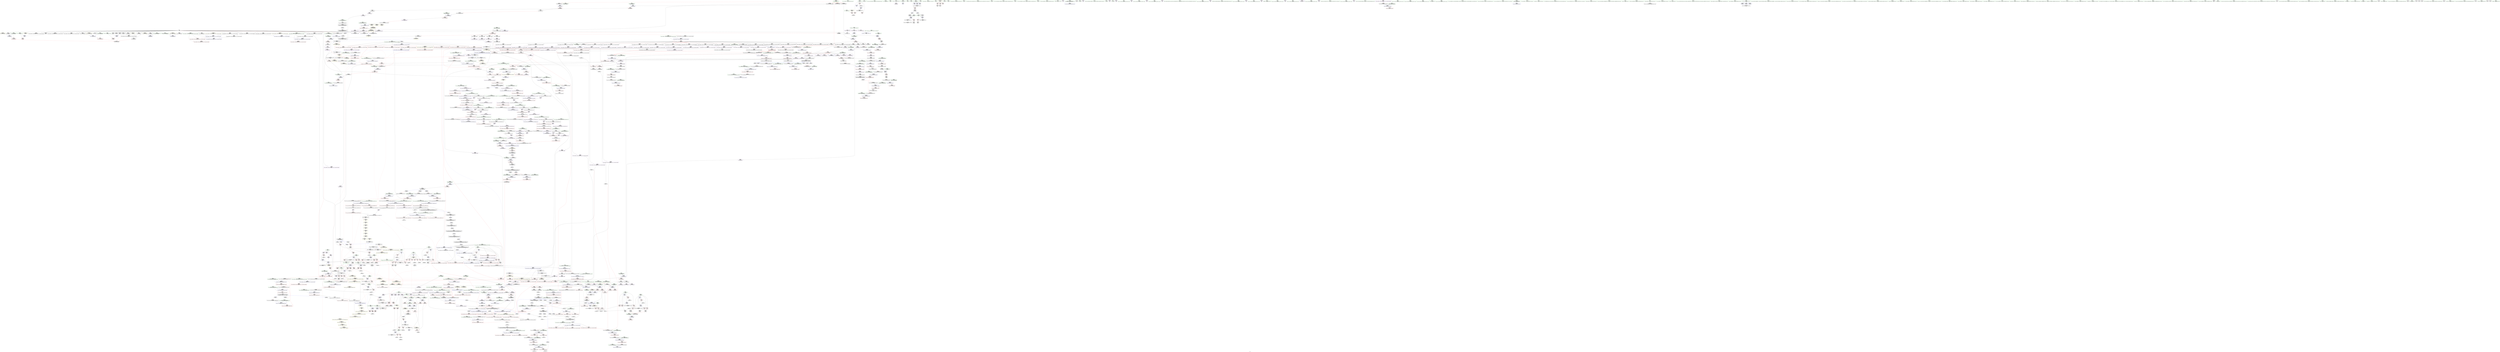 digraph "SVFG" {
	label="SVFG";

	Node0x55c34f336da0 [shape=record,color=grey,label="{NodeID: 0\nNullPtr|{|<s32>101}}"];
	Node0x55c34f336da0 -> Node0x55c34f5d2560[style=solid];
	Node0x55c34f336da0 -> Node0x55c34f5d2660[style=solid];
	Node0x55c34f336da0 -> Node0x55c34f5d2730[style=solid];
	Node0x55c34f336da0 -> Node0x55c34f5d2800[style=solid];
	Node0x55c34f336da0 -> Node0x55c34f5d28d0[style=solid];
	Node0x55c34f336da0 -> Node0x55c34f5d29a0[style=solid];
	Node0x55c34f336da0 -> Node0x55c34f5d2a70[style=solid];
	Node0x55c34f336da0 -> Node0x55c34f5d2b40[style=solid];
	Node0x55c34f336da0 -> Node0x55c34f5d2c10[style=solid];
	Node0x55c34f336da0 -> Node0x55c34f5d2ce0[style=solid];
	Node0x55c34f336da0 -> Node0x55c34f5d2db0[style=solid];
	Node0x55c34f336da0 -> Node0x55c34f5d2e80[style=solid];
	Node0x55c34f336da0 -> Node0x55c34f5d2f50[style=solid];
	Node0x55c34f336da0 -> Node0x55c34f5d3020[style=solid];
	Node0x55c34f336da0 -> Node0x55c34f5d30f0[style=solid];
	Node0x55c34f336da0 -> Node0x55c34f5d31c0[style=solid];
	Node0x55c34f336da0 -> Node0x55c34f5d3290[style=solid];
	Node0x55c34f336da0 -> Node0x55c34f5d3360[style=solid];
	Node0x55c34f336da0 -> Node0x55c34f5d3430[style=solid];
	Node0x55c34f336da0 -> Node0x55c34f5d3500[style=solid];
	Node0x55c34f336da0 -> Node0x55c34f5d35d0[style=solid];
	Node0x55c34f336da0 -> Node0x55c34f5d36a0[style=solid];
	Node0x55c34f336da0 -> Node0x55c34f5d3770[style=solid];
	Node0x55c34f336da0 -> Node0x55c34f5d3840[style=solid];
	Node0x55c34f336da0 -> Node0x55c34f5dbda0[style=solid];
	Node0x55c34f336da0 -> Node0x55c34f5decf0[style=solid];
	Node0x55c34f336da0 -> Node0x55c34f5dedc0[style=solid];
	Node0x55c34f336da0 -> Node0x55c34f5dee90[style=solid];
	Node0x55c34f336da0 -> Node0x55c34f600540[style=solid];
	Node0x55c34f336da0 -> Node0x55c34f61e840[style=solid];
	Node0x55c34f336da0 -> Node0x55c34f5ef220[style=solid];
	Node0x55c34f336da0 -> Node0x55c34f5f05a0[style=solid];
	Node0x55c34f336da0:s32 -> Node0x55c34f6feaa0[style=solid,color=red];
	Node0x55c34f5d7e80 [shape=record,color=red,label="{NodeID: 775\n1248\<--1243\n\<--__n.addr\n_ZNSt12_Vector_baseIiSaIiEE11_M_allocateEm\n}"];
	Node0x55c34f5d7e80 -> Node0x55c34f622c90[style=solid];
	Node0x55c34f5f0720 [shape=record,color=grey,label="{NodeID: 1550\n544 = cmp(543, 9, )\n}"];
	Node0x55c34f5ce7b0 [shape=record,color=black,label="{NodeID: 443\n1700\<--1737\n_ZNSt11__copy_moveILb1ELb1ESt26random_access_iterator_tagE8__copy_mIiEEPT_PKS3_S6_S4__ret\<--add.ptr\n_ZNSt11__copy_moveILb1ELb1ESt26random_access_iterator_tagE8__copy_mIiEEPT_PKS3_S6_S4_\n|{<s0>126}}"];
	Node0x55c34f5ce7b0:s0 -> Node0x55c34f6f86c0[style=solid,color=blue];
	Node0x55c34f7017b0 [shape=record,color=black,label="{NodeID: 2325\n659 = PHI(641, )\n0th arg _ZNSt12_Vector_baseIiSaIiEE12_Vector_implC2Ev }"];
	Node0x55c34f7017b0 -> Node0x55c34f5dec20[style=solid];
	Node0x55c34f5a2570 [shape=record,color=green,label="{NodeID: 111\n677\<--678\nthis.addr\<--this.addr_field_insensitive\n_ZNSaIiEC2Ev\n}"];
	Node0x55c34f5a2570 -> Node0x55c34f5eb610[style=solid];
	Node0x55c34f5a2570 -> Node0x55c34f5def60[style=solid];
	Node0x55c34f5dd970 [shape=record,color=blue,label="{NodeID: 886\n377\<--376\nthis.addr\<--this\n_ZNSt6vectorIiSaIiEED2Ev\n}"];
	Node0x55c34f5dd970 -> Node0x55c34f5e9800[style=dashed];
	Node0x55c34f5e4380 [shape=record,color=purple,label="{NodeID: 554\n1792\<--1485\noffset_0\<--\n}"];
	Node0x55c34f5e4380 -> Node0x55c34f6032c0[style=solid];
	Node0x55c34f5c6cd0 [shape=record,color=green,label="{NodeID: 222\n1448\<--1449\n_ZSt17__throw_bad_allocv\<--_ZSt17__throw_bad_allocv_field_insensitive\n}"];
	Node0x55c34f602c40 [shape=record,color=blue,label="{NodeID: 997\n1418\<--1415\n__n.addr\<--__n\n_ZNSt16allocator_traitsISaIiEE8allocateERS0_m\n}"];
	Node0x55c34f602c40 -> Node0x55c34f5d93a0[style=dashed];
	Node0x55c34f5e9db0 [shape=record,color=red,label="{NodeID: 665\n583\<--423\n\<--tt\nmain\n}"];
	Node0x55c34f5e9db0 -> Node0x55c34f621790[style=solid];
	Node0x55c34f5d4f60 [shape=record,color=black,label="{NodeID: 333\n368\<--367\n\<--this1\n_ZNSt6vectorIiSaIiEEixEm\n}"];
	Node0x55c34f5d4f60 -> Node0x55c34f5e1050[style=solid];
	Node0x55c34f5d4f60 -> Node0x55c34f5e1120[style=solid];
	Node0x55c34f6f85b0 [shape=record,color=black,label="{NodeID: 2215\n1666 = PHI(1744, )\n}"];
	Node0x55c34f6f85b0 -> Node0x55c34f5ce200[style=solid];
	Node0x55c34f336ce0 [shape=record,color=green,label="{NodeID: 1\n7\<--1\n__dso_handle\<--dummyObj\nGlob }"];
	Node0x55c34f5d7f50 [shape=record,color=red,label="{NodeID: 776\n1254\<--1243\n\<--__n.addr\n_ZNSt12_Vector_baseIiSaIiEE11_M_allocateEm\n|{<s0>93}}"];
	Node0x55c34f5d7f50:s0 -> Node0x55c34f702280[style=solid,color=red];
	Node0x55c34f5f08a0 [shape=record,color=grey,label="{NodeID: 1551\n547 = cmp(546, 548, )\n}"];
	Node0x55c34f5f08a0 -> Node0x55c34f61e9d0[style=solid];
	Node0x55c34f5ce880 [shape=record,color=black,label="{NodeID: 444\n1744\<--1749\n_ZSt12__miter_baseIPiET_S1__ret\<--\n_ZSt12__miter_baseIPiET_S1_\n|{<s0>125}}"];
	Node0x55c34f5ce880:s0 -> Node0x55c34f6f85b0[style=solid,color=blue];
	Node0x55c34f7018c0 [shape=record,color=black,label="{NodeID: 2326\n1399 = PHI(1105, 1225, )\n0th arg _ZN9__gnu_cxx17__normal_iteratorIPiSt6vectorIiSaIiEEEC2ERKS1_ }"];
	Node0x55c34f7018c0 -> Node0x55c34f602900[style=solid];
	Node0x55c34f5a2640 [shape=record,color=green,label="{NodeID: 112\n683\<--684\n_ZN9__gnu_cxx13new_allocatorIiEC2Ev\<--_ZN9__gnu_cxx13new_allocatorIiEC2Ev_field_insensitive\n}"];
	Node0x55c34f5dda40 [shape=record,color=blue,label="{NodeID: 887\n379\<--406\nexn.slot\<--\n_ZNSt6vectorIiSaIiEED2Ev\n}"];
	Node0x55c34f5dda40 -> Node0x55c34f5e98d0[style=dashed];
	Node0x55c34f5e4450 [shape=record,color=purple,label="{NodeID: 555\n1793\<--1486\noffset_0\<--\n}"];
	Node0x55c34f5e4450 -> Node0x55c34f5db350[style=solid];
	Node0x55c34f5c6dd0 [shape=record,color=green,label="{NodeID: 223\n1453\<--1454\ncall2\<--call2_field_insensitive\n_ZN9__gnu_cxx13new_allocatorIiE8allocateEmPKv\n}"];
	Node0x55c34f5c6dd0 -> Node0x55c34f5cce80[style=solid];
	Node0x55c34f602d10 [shape=record,color=blue,label="{NodeID: 998\n1433\<--1430\nthis.addr\<--this\n_ZN9__gnu_cxx13new_allocatorIiE8allocateEmPKv\n}"];
	Node0x55c34f602d10 -> Node0x55c34f5d9470[style=dashed];
	Node0x55c34f5e9e80 [shape=record,color=red,label="{NodeID: 666\n462\<--425\n\<--i\nmain\n}"];
	Node0x55c34f5e9e80 -> Node0x55c34f5ef3a0[style=solid];
	Node0x55c34f5d5030 [shape=record,color=black,label="{NodeID: 334\n358\<--373\n_ZNSt6vectorIiSaIiEEixEm_ret\<--add.ptr\n_ZNSt6vectorIiSaIiEEixEm\n|{<s0>8|<s1>9|<s2>10|<s3>11}}"];
	Node0x55c34f5d5030:s0 -> Node0x55c34f6f6d20[style=solid,color=blue];
	Node0x55c34f5d5030:s1 -> Node0x55c34f6e8600[style=solid,color=blue];
	Node0x55c34f5d5030:s2 -> Node0x55c34f6f6860[style=solid,color=blue];
	Node0x55c34f5d5030:s3 -> Node0x55c34f6f69a0[style=solid,color=blue];
	Node0x55c34f6f86c0 [shape=record,color=black,label="{NodeID: 2216\n1689 = PHI(1700, )\n}"];
	Node0x55c34f6f86c0 -> Node0x55c34f5ce2d0[style=solid];
	Node0x55c34f2fb3d0 [shape=record,color=green,label="{NodeID: 2\n9\<--1\n\<--dummyObj\nCan only get source location for instruction, argument, global var or function.|{<s0>30|<s1>30|<s2>30}}"];
	Node0x55c34f2fb3d0:s0 -> Node0x55c34f701150[style=solid,color=red];
	Node0x55c34f2fb3d0:s1 -> Node0x55c34f7014b0[style=solid,color=red];
	Node0x55c34f2fb3d0:s2 -> Node0x55c34f701630[style=solid,color=red];
	Node0x55c34f5d8020 [shape=record,color=red,label="{NodeID: 777\n1283\<--1267\n\<--__first.addr\n_ZSt34__uninitialized_move_if_noexcept_aIPiS0_SaIiEET0_T_S3_S2_RT1_\n|{<s0>94}}"];
	Node0x55c34f5d8020:s0 -> Node0x55c34f703620[style=solid,color=red];
	Node0x55c34f5f0a20 [shape=record,color=grey,label="{NodeID: 1552\n1173 = cmp(1171, 1172, )\n}"];
	Node0x55c34f5ce950 [shape=record,color=black,label="{NodeID: 445\n1751\<--1758\n_ZNKSt13move_iteratorIPiE4baseEv_ret\<--\n_ZNKSt13move_iteratorIPiE4baseEv\n|{<s0>124}}"];
	Node0x55c34f5ce950:s0 -> Node0x55c34f6f8320[style=solid,color=blue];
	Node0x55c34f701a70 [shape=record,color=black,label="{NodeID: 2327\n1400 = PHI(1113, 1233, )\n1st arg _ZN9__gnu_cxx17__normal_iteratorIPiSt6vectorIiSaIiEEEC2ERKS1_ }"];
	Node0x55c34f701a70 -> Node0x55c34f6029d0[style=solid];
	Node0x55c34f5c7310 [shape=record,color=green,label="{NodeID: 113\n688\<--689\nthis.addr\<--this.addr_field_insensitive\n_ZN9__gnu_cxx13new_allocatorIiEC2Ev\n}"];
	Node0x55c34f5c7310 -> Node0x55c34f5eb6e0[style=solid];
	Node0x55c34f5c7310 -> Node0x55c34f5df030[style=solid];
	Node0x55c34f5ddb10 [shape=record,color=blue,label="{NodeID: 888\n381\<--408\nehselector.slot\<--\n_ZNSt6vectorIiSaIiEED2Ev\n}"];
	Node0x55c34f67d6a0 [shape=record,color=yellow,style=double,label="{NodeID: 1663\n240V_1 = ENCHI(MR_240V_0)\npts\{931 \}\nFun[_ZNSt6vectorIiSaIiEE17_M_realloc_insertIJRKiEEEvN9__gnu_cxx17__normal_iteratorIPiS1_EEDpOT_]}"];
	Node0x55c34f67d6a0 -> Node0x55c34f600880[style=dashed];
	Node0x55c34f5e4520 [shape=record,color=purple,label="{NodeID: 556\n1795\<--1491\noffset_0\<--\n}"];
	Node0x55c34f5e4520 -> Node0x55c34f603390[style=solid];
	Node0x55c34f5c6ea0 [shape=record,color=green,label="{NodeID: 224\n1455\<--1456\n_Znwm\<--_Znwm_field_insensitive\n}"];
	Node0x55c34f602de0 [shape=record,color=blue,label="{NodeID: 999\n1435\<--1431\n__n.addr\<--__n\n_ZN9__gnu_cxx13new_allocatorIiE8allocateEmPKv\n}"];
	Node0x55c34f602de0 -> Node0x55c34f5d9540[style=dashed];
	Node0x55c34f602de0 -> Node0x55c34f5d9610[style=dashed];
	Node0x55c34f5e9f50 [shape=record,color=red,label="{NodeID: 667\n467\<--425\n\<--i\nmain\n}"];
	Node0x55c34f5e9f50 -> Node0x55c34f5d56b0[style=solid];
	Node0x55c34f5d5100 [shape=record,color=black,label="{NodeID: 335\n385\<--384\n\<--this1\n_ZNSt6vectorIiSaIiEED2Ev\n}"];
	Node0x55c34f5d5100 -> Node0x55c34f5e11f0[style=solid];
	Node0x55c34f5d5100 -> Node0x55c34f5e12c0[style=solid];
	Node0x55c34f6f87d0 [shape=record,color=black,label="{NodeID: 2217\n903 = PHI(1142, )\n|{<s0>55}}"];
	Node0x55c34f6f87d0:s0 -> Node0x55c34f702ae0[style=solid,color=red];
	Node0x55c34f34c8d0 [shape=record,color=green,label="{NodeID: 3\n16\<--1\n.str\<--dummyObj\nGlob }"];
	Node0x55c34f5d80f0 [shape=record,color=red,label="{NodeID: 778\n1289\<--1269\n\<--__last.addr\n_ZSt34__uninitialized_move_if_noexcept_aIPiS0_SaIiEET0_T_S3_S2_RT1_\n|{<s0>95}}"];
	Node0x55c34f5d80f0:s0 -> Node0x55c34f703620[style=solid,color=red];
	Node0x55c34f5f0ba0 [shape=record,color=grey,label="{NodeID: 1553\n534 = cmp(532, 533, )\n}"];
	Node0x55c34f5cea20 [shape=record,color=purple,label="{NodeID: 446\n55\<--4\n\<--_ZStL8__ioinit\n__cxx_global_var_init\n}"];
	Node0x55c34f701bf0 [shape=record,color=black,label="{NodeID: 2328\n1143 = PHI(902, 968, 1137, )\n0th arg _ZSt7forwardIRKiEOT_RNSt16remove_referenceIS2_E4typeE }"];
	Node0x55c34f701bf0 -> Node0x55c34f601240[style=solid];
	Node0x55c34f5c73e0 [shape=record,color=green,label="{NodeID: 114\n697\<--698\n__first.addr\<--__first.addr_field_insensitive\n_ZSt8_DestroyIPiiEvT_S1_RSaIT0_E\n}"];
	Node0x55c34f5c73e0 -> Node0x55c34f5eb7b0[style=solid];
	Node0x55c34f5c73e0 -> Node0x55c34f5df100[style=solid];
	Node0x55c34f5ddbe0 [shape=record,color=blue,label="{NodeID: 889\n419\<--9\nretval\<--\nmain\n}"];
	Node0x55c34f67d780 [shape=record,color=yellow,style=double,label="{NodeID: 1664\n242V_1 = ENCHI(MR_242V_0)\npts\{933 \}\nFun[_ZNSt6vectorIiSaIiEE17_M_realloc_insertIJRKiEEEvN9__gnu_cxx17__normal_iteratorIPiS1_EEDpOT_]}"];
	Node0x55c34f67d780 -> Node0x55c34f600950[style=dashed];
	Node0x55c34f5e45f0 [shape=record,color=purple,label="{NodeID: 557\n1796\<--1492\noffset_0\<--\n}"];
	Node0x55c34f5e45f0 -> Node0x55c34f5db420[style=solid];
	Node0x55c34f5c6fa0 [shape=record,color=green,label="{NodeID: 225\n1467\<--1468\n__first\<--__first_field_insensitive\n_ZSt22__uninitialized_copy_aISt13move_iteratorIPiES1_iET0_T_S4_S3_RSaIT1_E\n}"];
	Node0x55c34f5c6fa0 -> Node0x55c34f5cd020[style=solid];
	Node0x55c34f5c6fa0 -> Node0x55c34f5e4040[style=solid];
	Node0x55c34f602eb0 [shape=record,color=blue,label="{NodeID: 1000\n1437\<--1432\n.addr\<--\n_ZN9__gnu_cxx13new_allocatorIiE8allocateEmPKv\n}"];
	Node0x55c34f5ea020 [shape=record,color=red,label="{NodeID: 668\n472\<--425\n\<--i\nmain\n}"];
	Node0x55c34f5ea020 -> Node0x55c34f5d5780[style=solid];
	Node0x55c34f5d51d0 [shape=record,color=black,label="{NodeID: 336\n389\<--384\n\<--this1\n_ZNSt6vectorIiSaIiEED2Ev\n}"];
	Node0x55c34f5d51d0 -> Node0x55c34f5e1390[style=solid];
	Node0x55c34f5d51d0 -> Node0x55c34f5e1460[style=solid];
	Node0x55c34f6f88e0 [shape=record,color=black,label="{NodeID: 2218\n940 = PHI(1149, )\n}"];
	Node0x55c34f6f88e0 -> Node0x55c34f600130[style=solid];
	Node0x55c34f3f5670 [shape=record,color=green,label="{NodeID: 4\n18\<--1\n.str.1\<--dummyObj\nGlob }"];
	Node0x55c34f5d81c0 [shape=record,color=red,label="{NodeID: 779\n1293\<--1271\n\<--__result.addr\n_ZSt34__uninitialized_move_if_noexcept_aIPiS0_SaIiEET0_T_S3_S2_RT1_\n|{<s0>96}}"];
	Node0x55c34f5d81c0:s0 -> Node0x55c34f6fd610[style=solid,color=red];
	Node0x55c34f5f0d20 [shape=record,color=grey,label="{NodeID: 1554\n126 = cmp(124, 125, )\n}"];
	Node0x55c34f5ceaf0 [shape=record,color=purple,label="{NodeID: 447\n133\<--11\narrayidx\<--arr\n_Z5Solveiiii\n}"];
	Node0x55c34f5ceaf0 -> Node0x55c34f5e8620[style=solid];
	Node0x55c34f701e40 [shape=record,color=black,label="{NodeID: 2329\n1312 = PHI(1015, )\n0th arg _ZNSt16allocator_traitsISaIiEE7destroyIiEEvRS0_PT_ }"];
	Node0x55c34f701e40 -> Node0x55c34f6020e0[style=solid];
	Node0x55c34f5c74b0 [shape=record,color=green,label="{NodeID: 115\n699\<--700\n__last.addr\<--__last.addr_field_insensitive\n_ZSt8_DestroyIPiiEvT_S1_RSaIT0_E\n}"];
	Node0x55c34f5c74b0 -> Node0x55c34f5eb880[style=solid];
	Node0x55c34f5c74b0 -> Node0x55c34f5df1d0[style=solid];
	Node0x55c34f5ddcb0 [shape=record,color=blue,label="{NodeID: 890\n423\<--153\ntt\<--\nmain\n}"];
	Node0x55c34f5ddcb0 -> Node0x55c34f673080[style=dashed];
	Node0x55c34f67d890 [shape=record,color=yellow,style=double,label="{NodeID: 1665\n36V_1 = ENCHI(MR_36V_0)\npts\{1454 \}\nFun[_ZNSt6vectorIiSaIiEE17_M_realloc_insertIJRKiEEEvN9__gnu_cxx17__normal_iteratorIPiS1_EEDpOT_]|{<s0>61}}"];
	Node0x55c34f67d890:s0 -> Node0x55c34f67eda0[style=dashed,color=red];
	Node0x55c34f5e46c0 [shape=record,color=purple,label="{NodeID: 558\n1514\<--1505\ncoerce.dive\<--retval\n_ZSt32__make_move_if_noexcept_iteratorIiSt13move_iteratorIPiEET0_PT_\n}"];
	Node0x55c34f5e46c0 -> Node0x55c34f5d9a20[style=solid];
	Node0x55c34f5c7070 [shape=record,color=green,label="{NodeID: 226\n1469\<--1470\n__last\<--__last_field_insensitive\n_ZSt22__uninitialized_copy_aISt13move_iteratorIPiES1_iET0_T_S4_S3_RSaIT1_E\n}"];
	Node0x55c34f5c7070 -> Node0x55c34f5cd0f0[style=solid];
	Node0x55c34f5c7070 -> Node0x55c34f5e4110[style=solid];
	Node0x55c34f602f80 [shape=record,color=blue,label="{NodeID: 1001\n1479\<--1463\ncoerce.dive\<--__first.coerce\n_ZSt22__uninitialized_copy_aISt13move_iteratorIPiES1_iET0_T_S4_S3_RSaIT1_E\n}"];
	Node0x55c34f602f80 -> Node0x55c34f5db350[style=dashed];
	Node0x55c34f5ea0f0 [shape=record,color=red,label="{NodeID: 669\n480\<--425\n\<--i\nmain\n}"];
	Node0x55c34f5ea0f0 -> Node0x55c34f622b10[style=solid];
	Node0x55c34f5d52a0 [shape=record,color=black,label="{NodeID: 337\n393\<--384\n\<--this1\n_ZNSt6vectorIiSaIiEED2Ev\n|{<s0>19}}"];
	Node0x55c34f5d52a0:s0 -> Node0x55c34f700020[style=solid,color=red];
	Node0x55c34f6f8a20 [shape=record,color=black,label="{NodeID: 2219\n945 = PHI(1223, )\n}"];
	Node0x55c34f6f8a20 -> Node0x55c34f600200[style=solid];
	Node0x55c34f2dc5f0 [shape=record,color=green,label="{NodeID: 5\n20\<--1\nstdin\<--dummyObj\nGlob }"];
	Node0x55c34f5d8290 [shape=record,color=red,label="{NodeID: 780\n1294\<--1273\n\<--__alloc.addr\n_ZSt34__uninitialized_move_if_noexcept_aIPiS0_SaIiEET0_T_S3_S2_RT1_\n|{<s0>96}}"];
	Node0x55c34f5d8290:s0 -> Node0x55c34f6fd720[style=solid,color=red];
	Node0x55c34f5f0ea0 [shape=record,color=grey,label="{NodeID: 1555\n1191 = cmp(1189, 1190, )\n}"];
	Node0x55c34f5cebc0 [shape=record,color=purple,label="{NodeID: 448\n469\<--11\narrayidx\<--arr\nmain\n}"];
	Node0x55c34f701f50 [shape=record,color=black,label="{NodeID: 2330\n1313 = PHI(1018, )\n1st arg _ZNSt16allocator_traitsISaIiEE7destroyIiEEvRS0_PT_ }"];
	Node0x55c34f701f50 -> Node0x55c34f6021b0[style=solid];
	Node0x55c34f5c7580 [shape=record,color=green,label="{NodeID: 116\n701\<--702\n.addr\<--.addr_field_insensitive\n_ZSt8_DestroyIPiiEvT_S1_RSaIT0_E\n}"];
	Node0x55c34f5c7580 -> Node0x55c34f5df2a0[style=solid];
	Node0x55c34f5ddd80 [shape=record,color=blue,label="{NodeID: 891\n425\<--9\ni\<--\nmain\n}"];
	Node0x55c34f5ddd80 -> Node0x55c34f5e9e80[style=dashed];
	Node0x55c34f5ddd80 -> Node0x55c34f5e9f50[style=dashed];
	Node0x55c34f5ddd80 -> Node0x55c34f5ea020[style=dashed];
	Node0x55c34f5ddd80 -> Node0x55c34f5ea0f0[style=dashed];
	Node0x55c34f5ddd80 -> Node0x55c34f5ddf20[style=dashed];
	Node0x55c34f5ddd80 -> Node0x55c34f673580[style=dashed];
	Node0x55c34f67d970 [shape=record,color=yellow,style=double,label="{NodeID: 1666\n42V_1 = ENCHI(MR_42V_0)\npts\{890000 \}\nFun[_ZNSt6vectorIiSaIiEE17_M_realloc_insertIJRKiEEEvN9__gnu_cxx17__normal_iteratorIPiS1_EEDpOT_]|{|<s5>56|<s6>57}}"];
	Node0x55c34f67d970 -> Node0x55c34f5edeb0[style=dashed];
	Node0x55c34f67d970 -> Node0x55c34f5ee1f0[style=dashed];
	Node0x55c34f67d970 -> Node0x55c34f5ee390[style=dashed];
	Node0x55c34f67d970 -> Node0x55c34f5ee530[style=dashed];
	Node0x55c34f67d970 -> Node0x55c34f600bc0[style=dashed];
	Node0x55c34f67d970:s5 -> Node0x55c34f67b8d0[style=dashed,color=red];
	Node0x55c34f67d970:s6 -> Node0x55c34f680fe0[style=dashed,color=red];
	Node0x55c34f5e4790 [shape=record,color=purple,label="{NodeID: 559\n1533\<--1521\ncoerce.dive\<--__first\n_ZSt18uninitialized_copyISt13move_iteratorIPiES1_ET0_T_S4_S3_\n}"];
	Node0x55c34f5e4790 -> Node0x55c34f603530[style=solid];
	Node0x55c34f5c7140 [shape=record,color=green,label="{NodeID: 227\n1471\<--1472\n__result.addr\<--__result.addr_field_insensitive\n_ZSt22__uninitialized_copy_aISt13move_iteratorIPiES1_iET0_T_S4_S3_RSaIT1_E\n}"];
	Node0x55c34f5c7140 -> Node0x55c34f5d96e0[style=solid];
	Node0x55c34f5c7140 -> Node0x55c34f603120[style=solid];
	Node0x55c34f603050 [shape=record,color=blue,label="{NodeID: 1002\n1481\<--1464\ncoerce.dive1\<--__last.coerce\n_ZSt22__uninitialized_copy_aISt13move_iteratorIPiES1_iET0_T_S4_S3_RSaIT1_E\n}"];
	Node0x55c34f603050 -> Node0x55c34f5db420[style=dashed];
	Node0x55c34f5ea1c0 [shape=record,color=red,label="{NodeID: 670\n504\<--427\n\<--ok\nmain\n}"];
	Node0x55c34f5ea1c0 -> Node0x55c34f5d59f0[style=solid];
	Node0x55c34f5d5370 [shape=record,color=black,label="{NodeID: 338\n400\<--384\n\<--this1\n_ZNSt6vectorIiSaIiEED2Ev\n|{<s0>21}}"];
	Node0x55c34f5d5370:s0 -> Node0x55c34f704b60[style=solid,color=red];
	Node0x55c34f6f8b60 [shape=record,color=black,label="{NodeID: 2220\n950 = PHI(1203, )\n}"];
	Node0x55c34f6f8b60 -> Node0x55c34f6002d0[style=solid];
	Node0x55c34f2df1d0 [shape=record,color=green,label="{NodeID: 6\n21\<--1\n.str.2\<--dummyObj\nGlob }"];
	Node0x55c34f5d8360 [shape=record,color=red,label="{NodeID: 781\n1296\<--1295\n\<--coerce.dive4\n_ZSt34__uninitialized_move_if_noexcept_aIPiS0_SaIiEET0_T_S3_S2_RT1_\n|{<s0>96}}"];
	Node0x55c34f5d8360:s0 -> Node0x55c34f6fd3f0[style=solid,color=red];
	Node0x55c34f5f1020 [shape=record,color=grey,label="{NodeID: 1556\n515 = cmp(513, 514, )\n}"];
	Node0x55c34f5cec90 [shape=record,color=purple,label="{NodeID: 449\n474\<--11\narrayidx9\<--arr\nmain\n}"];
	Node0x55c34f5cec90 -> Node0x55c34f5eab80[style=solid];
	Node0x55c34f5cec90 -> Node0x55c34f5dde50[style=solid];
	Node0x55c34f702060 [shape=record,color=black,label="{NodeID: 2331\n676 = PHI(664, )\n0th arg _ZNSaIiEC2Ev }"];
	Node0x55c34f702060 -> Node0x55c34f5def60[style=solid];
	Node0x55c34f5c7650 [shape=record,color=green,label="{NodeID: 117\n709\<--710\n_ZSt8_DestroyIPiEvT_S1_\<--_ZSt8_DestroyIPiEvT_S1__field_insensitive\n}"];
	Node0x55c34f5dde50 [shape=record,color=blue,label="{NodeID: 892\n474\<--476\narrayidx9\<--dec\nmain\n}"];
	Node0x55c34f5dde50 -> Node0x55c34f5eab80[style=dashed];
	Node0x55c34f5dde50 -> Node0x55c34f5dde50[style=dashed];
	Node0x55c34f5dde50 -> Node0x55c34f5ddff0[style=dashed];
	Node0x55c34f67da50 [shape=record,color=yellow,style=double,label="{NodeID: 1667\n44V_1 = ENCHI(MR_44V_0)\npts\{890001 \}\nFun[_ZNSt6vectorIiSaIiEE17_M_realloc_insertIJRKiEEEvN9__gnu_cxx17__normal_iteratorIPiS1_EEDpOT_]|{|<s3>56|<s4>57}}"];
	Node0x55c34f67da50 -> Node0x55c34f5ee120[style=dashed];
	Node0x55c34f67da50 -> Node0x55c34f5ee2c0[style=dashed];
	Node0x55c34f67da50 -> Node0x55c34f600c90[style=dashed];
	Node0x55c34f67da50:s3 -> Node0x55c34f67b8d0[style=dashed,color=red];
	Node0x55c34f67da50:s4 -> Node0x55c34f680fe0[style=dashed,color=red];
	Node0x55c34f5e4860 [shape=record,color=purple,label="{NodeID: 560\n1535\<--1523\ncoerce.dive1\<--__last\n_ZSt18uninitialized_copyISt13move_iteratorIPiES1_ET0_T_S4_S3_\n}"];
	Node0x55c34f5e4860 -> Node0x55c34f603600[style=solid];
	Node0x55c34f5c7210 [shape=record,color=green,label="{NodeID: 228\n1473\<--1474\n.addr\<--.addr_field_insensitive\n_ZSt22__uninitialized_copy_aISt13move_iteratorIPiES1_iET0_T_S4_S3_RSaIT1_E\n}"];
	Node0x55c34f5c7210 -> Node0x55c34f6031f0[style=solid];
	Node0x55c34f603120 [shape=record,color=blue,label="{NodeID: 1003\n1471\<--1465\n__result.addr\<--__result\n_ZSt22__uninitialized_copy_aISt13move_iteratorIPiES1_iET0_T_S4_S3_RSaIT1_E\n}"];
	Node0x55c34f603120 -> Node0x55c34f5d96e0[style=dashed];
	Node0x55c34f5ea290 [shape=record,color=red,label="{NodeID: 671\n540\<--429\n\<--minh\nmain\n}"];
	Node0x55c34f5ea290 -> Node0x55c34f621d90[style=solid];
	Node0x55c34f5d5440 [shape=record,color=black,label="{NodeID: 339\n410\<--384\n\<--this1\n_ZNSt6vectorIiSaIiEED2Ev\n|{<s0>22}}"];
	Node0x55c34f5d5440:s0 -> Node0x55c34f704b60[style=solid,color=red];
	Node0x55c34f6f8ca0 [shape=record,color=black,label="{NodeID: 2221\n956 = PHI(1238, )\n}"];
	Node0x55c34f6f8ca0 -> Node0x55c34f6003a0[style=solid];
	Node0x55c34f5bbcb0 [shape=record,color=green,label="{NodeID: 7\n23\<--1\n.str.3\<--dummyObj\nGlob }"];
	Node0x55c34f5d8430 [shape=record,color=red,label="{NodeID: 782\n1298\<--1297\n\<--coerce.dive5\n_ZSt34__uninitialized_move_if_noexcept_aIPiS0_SaIiEET0_T_S3_S2_RT1_\n|{<s0>96}}"];
	Node0x55c34f5d8430:s0 -> Node0x55c34f6fd500[style=solid,color=red];
	Node0x55c34f5ced60 [shape=record,color=purple,label="{NodeID: 450\n488\<--11\narrayidx12\<--arr\nmain\n}"];
	Node0x55c34f5ced60 -> Node0x55c34f5ddff0[style=solid];
	Node0x55c34f702170 [shape=record,color=black,label="{NodeID: 2332\n1414 = PHI(1253, )\n0th arg _ZNSt16allocator_traitsISaIiEE8allocateERS0_m }"];
	Node0x55c34f702170 -> Node0x55c34f602b70[style=solid];
	Node0x55c34f5c7750 [shape=record,color=green,label="{NodeID: 118\n714\<--715\nthis.addr\<--this.addr_field_insensitive\n_ZNSt12_Vector_baseIiSaIiEE19_M_get_Tp_allocatorEv\n}"];
	Node0x55c34f5c7750 -> Node0x55c34f5eb950[style=solid];
	Node0x55c34f5c7750 -> Node0x55c34f5df370[style=solid];
	Node0x55c34f5ddf20 [shape=record,color=blue,label="{NodeID: 893\n425\<--481\ni\<--inc\nmain\n}"];
	Node0x55c34f5ddf20 -> Node0x55c34f5e9e80[style=dashed];
	Node0x55c34f5ddf20 -> Node0x55c34f5e9f50[style=dashed];
	Node0x55c34f5ddf20 -> Node0x55c34f5ea020[style=dashed];
	Node0x55c34f5ddf20 -> Node0x55c34f5ea0f0[style=dashed];
	Node0x55c34f5ddf20 -> Node0x55c34f5ddf20[style=dashed];
	Node0x55c34f5ddf20 -> Node0x55c34f673580[style=dashed];
	Node0x55c34f5e4930 [shape=record,color=purple,label="{NodeID: 561\n1547\<--1529\ncoerce.dive3\<--agg.tmp\n_ZSt18uninitialized_copyISt13move_iteratorIPiES1_ET0_T_S4_S3_\n}"];
	Node0x55c34f5e4930 -> Node0x55c34f5d9bc0[style=solid];
	Node0x55c34f5cf7e0 [shape=record,color=green,label="{NodeID: 229\n1475\<--1476\nagg.tmp\<--agg.tmp_field_insensitive\n_ZSt22__uninitialized_copy_aISt13move_iteratorIPiES1_iET0_T_S4_S3_RSaIT1_E\n}"];
	Node0x55c34f5cf7e0 -> Node0x55c34f5cd1c0[style=solid];
	Node0x55c34f5cf7e0 -> Node0x55c34f5e41e0[style=solid];
	Node0x55c34f6031f0 [shape=record,color=blue,label="{NodeID: 1004\n1473\<--1466\n.addr\<--\n_ZSt22__uninitialized_copy_aISt13move_iteratorIPiES1_iET0_T_S4_S3_RSaIT1_E\n}"];
	Node0x55c34f5ea360 [shape=record,color=red,label="{NodeID: 672\n566\<--429\n\<--minh\nmain\n}"];
	Node0x55c34f5ea360 -> Node0x55c34f621c10[style=solid];
	Node0x55c34f5d5510 [shape=record,color=black,label="{NodeID: 340\n441\<--438\ncall\<--\nmain\n}"];
	Node0x55c34f6f8de0 [shape=record,color=black,label="{NodeID: 2222\n969 = PHI(1142, )\n|{<s0>61}}"];
	Node0x55c34f6f8de0:s0 -> Node0x55c34f6fe290[style=solid,color=red];
	Node0x55c34f5baf80 [shape=record,color=green,label="{NodeID: 8\n25\<--1\nstdout\<--dummyObj\nGlob }"];
	Node0x55c34f5d8500 [shape=record,color=red,label="{NodeID: 783\n1308\<--1305\nthis1\<--this.addr\n_ZNK9__gnu_cxx17__normal_iteratorIPiSt6vectorIiSaIiEEE4baseEv\n}"];
	Node0x55c34f5d8500 -> Node0x55c34f5e3dd0[style=solid];
	Node0x55c34f5cee30 [shape=record,color=purple,label="{NodeID: 451\n196\<--13\narrayidx13\<--ans\n_Z5Solveiiii\n}"];
	Node0x55c34f5cee30 -> Node0x55c34f5dca00[style=solid];
	Node0x55c34f702280 [shape=record,color=black,label="{NodeID: 2333\n1415 = PHI(1254, )\n1st arg _ZNSt16allocator_traitsISaIiEE8allocateERS0_m }"];
	Node0x55c34f702280 -> Node0x55c34f602c40[style=solid];
	Node0x55c34f5c7820 [shape=record,color=green,label="{NodeID: 119\n723\<--724\nthis.addr\<--this.addr_field_insensitive\n_ZNSt12_Vector_baseIiSaIiEED2Ev\n}"];
	Node0x55c34f5c7820 -> Node0x55c34f5eba20[style=solid];
	Node0x55c34f5c7820 -> Node0x55c34f5df440[style=solid];
	Node0x55c34f5ddff0 [shape=record,color=blue,label="{NodeID: 894\n488\<--484\narrayidx12\<--\nmain\n|{|<s1>30}}"];
	Node0x55c34f5ddff0 -> Node0x55c34f675880[style=dashed];
	Node0x55c34f5ddff0:s1 -> Node0x55c34f663700[style=dashed,color=red];
	Node0x55c34f5e4a00 [shape=record,color=purple,label="{NodeID: 562\n1549\<--1531\ncoerce.dive4\<--agg.tmp2\n_ZSt18uninitialized_copyISt13move_iteratorIPiES1_ET0_T_S4_S3_\n}"];
	Node0x55c34f5e4a00 -> Node0x55c34f5d9c90[style=solid];
	Node0x55c34f5cf8b0 [shape=record,color=green,label="{NodeID: 230\n1477\<--1478\nagg.tmp2\<--agg.tmp2_field_insensitive\n_ZSt22__uninitialized_copy_aISt13move_iteratorIPiES1_iET0_T_S4_S3_RSaIT1_E\n}"];
	Node0x55c34f5cf8b0 -> Node0x55c34f5cd290[style=solid];
	Node0x55c34f5cf8b0 -> Node0x55c34f5e42b0[style=solid];
	Node0x55c34f6032c0 [shape=record,color=blue, style = dotted,label="{NodeID: 1005\n1792\<--1794\noffset_0\<--dummyVal\n_ZSt22__uninitialized_copy_aISt13move_iteratorIPiES1_iET0_T_S4_S3_RSaIT1_E\n}"];
	Node0x55c34f6032c0 -> Node0x55c34f5d97b0[style=dashed];
	Node0x55c34f5ea430 [shape=record,color=red,label="{NodeID: 673\n513\<--431\n\<--i16\nmain\n}"];
	Node0x55c34f5ea430 -> Node0x55c34f5f1020[style=solid];
	Node0x55c34f5d55e0 [shape=record,color=black,label="{NodeID: 341\n447\<--444\ncall1\<--\nmain\n}"];
	Node0x55c34f6f8f20 [shape=record,color=black,label="{NodeID: 2223\n976 = PHI(1303, )\n}"];
	Node0x55c34f6f8f20 -> Node0x55c34f5edf80[style=solid];
	Node0x55c34f5bb2c0 [shape=record,color=green,label="{NodeID: 9\n26\<--1\n.str.4\<--dummyObj\nGlob }"];
	Node0x55c34f5d85d0 [shape=record,color=red,label="{NodeID: 784\n1320\<--1314\n\<--__a.addr\n_ZNSt16allocator_traitsISaIiEE7destroyIiEEvRS0_PT_\n}"];
	Node0x55c34f5d85d0 -> Node0x55c34f5cc590[style=solid];
	Node0x55c34f662070 [shape=record,color=black,label="{NodeID: 1559\nMR_36V_3 = PHI(MR_36V_4, MR_36V_2, )\npts\{1454 \}\n|{<s0>4|<s1>7|<s2>7|<s3>7}}"];
	Node0x55c34f662070:s0 -> Node0x55c34f66db80[style=dashed,color=blue];
	Node0x55c34f662070:s1 -> Node0x55c34f5e86f0[style=dashed,color=blue];
	Node0x55c34f662070:s2 -> Node0x55c34f5e87c0[style=dashed,color=blue];
	Node0x55c34f662070:s3 -> Node0x55c34f671280[style=dashed,color=blue];
	Node0x55c34f5cef00 [shape=record,color=purple,label="{NodeID: 452\n232\<--13\narrayidx30\<--ans\n_Z5Solveiiii\n}"];
	Node0x55c34f5cef00 -> Node0x55c34f5e8a30[style=solid];
	Node0x55c34f702390 [shape=record,color=black,label="{NodeID: 2334\n847 = PHI(839, )\n0th arg _ZN9__gnu_cxx13new_allocatorIiE10deallocateEPim }"];
	Node0x55c34f702390 -> Node0x55c34f5ff840[style=solid];
	Node0x55c34f5c78f0 [shape=record,color=green,label="{NodeID: 120\n725\<--726\nexn.slot\<--exn.slot_field_insensitive\n_ZNSt12_Vector_baseIiSaIiEED2Ev\n}"];
	Node0x55c34f5c78f0 -> Node0x55c34f5ebaf0[style=solid];
	Node0x55c34f5c78f0 -> Node0x55c34f5df510[style=solid];
	Node0x55c34f5de0c0 [shape=record,color=blue,label="{NodeID: 895\n427\<--497\nok\<--frombool\nmain\n}"];
	Node0x55c34f5de0c0 -> Node0x55c34f5ea1c0[style=dashed];
	Node0x55c34f5de0c0 -> Node0x55c34f673a80[style=dashed];
	Node0x55c34f5e4ad0 [shape=record,color=purple,label="{NodeID: 563\n1798\<--1540\noffset_0\<--\n}"];
	Node0x55c34f5e4ad0 -> Node0x55c34f603870[style=solid];
	Node0x55c34f5cf980 [shape=record,color=green,label="{NodeID: 231\n1489\<--1490\nllvm.memcpy.p0i8.p0i8.i64\<--llvm.memcpy.p0i8.p0i8.i64_field_insensitive\n}"];
	Node0x55c34f603390 [shape=record,color=blue, style = dotted,label="{NodeID: 1006\n1795\<--1797\noffset_0\<--dummyVal\n_ZSt22__uninitialized_copy_aISt13move_iteratorIPiES1_iET0_T_S4_S3_RSaIT1_E\n}"];
	Node0x55c34f603390 -> Node0x55c34f5d9880[style=dashed];
	Node0x55c34f5ea500 [shape=record,color=red,label="{NodeID: 674\n517\<--431\n\<--i16\nmain\n}"];
	Node0x55c34f5ea500 -> Node0x55c34f5d5ac0[style=solid];
	Node0x55c34f5d56b0 [shape=record,color=black,label="{NodeID: 342\n468\<--467\nidxprom\<--\nmain\n}"];
	Node0x55c34f6f9060 [shape=record,color=black,label="{NodeID: 2224\n982 = PHI(712, )\n|{<s0>64}}"];
	Node0x55c34f6f9060:s0 -> Node0x55c34f6ffb70[style=solid,color=red];
	Node0x55c34f5bb3c0 [shape=record,color=green,label="{NodeID: 10\n28\<--1\n.str.5\<--dummyObj\nGlob }"];
	Node0x55c34f5d86a0 [shape=record,color=red,label="{NodeID: 785\n1322\<--1316\n\<--__p.addr\n_ZNSt16allocator_traitsISaIiEE7destroyIiEEvRS0_PT_\n|{<s0>97}}"];
	Node0x55c34f5d86a0:s0 -> Node0x55c34f6fecc0[style=solid,color=red];
	Node0x55c34f662570 [shape=record,color=black,label="{NodeID: 1560\nMR_42V_2 = PHI(MR_42V_3, MR_42V_1, )\npts\{890000 \}\n|{<s0>4|<s1>4|<s2>7}}"];
	Node0x55c34f662570:s0 -> Node0x55c34f66c780[style=dashed,color=blue];
	Node0x55c34f662570:s1 -> Node0x55c34f66e080[style=dashed,color=blue];
	Node0x55c34f662570:s2 -> Node0x55c34f69f530[style=dashed,color=blue];
	Node0x55c34f5cefd0 [shape=record,color=purple,label="{NodeID: 453\n236\<--13\narrayidx32\<--ans\n_Z5Solveiiii\n}"];
	Node0x55c34f5cefd0 -> Node0x55c34f5e8b00[style=solid];
	Node0x55c34f7024a0 [shape=record,color=black,label="{NodeID: 2335\n848 = PHI(840, )\n1st arg _ZN9__gnu_cxx13new_allocatorIiE10deallocateEPim }"];
	Node0x55c34f7024a0 -> Node0x55c34f5ff910[style=solid];
	Node0x55c34f5c79c0 [shape=record,color=green,label="{NodeID: 121\n727\<--728\nehselector.slot\<--ehselector.slot_field_insensitive\n_ZNSt12_Vector_baseIiSaIiEED2Ev\n}"];
	Node0x55c34f5c79c0 -> Node0x55c34f5df5e0[style=solid];
	Node0x55c34f5de190 [shape=record,color=blue,label="{NodeID: 896\n429\<--9\nminh\<--\nmain\n}"];
	Node0x55c34f5de190 -> Node0x55c34f667c80[style=dashed];
	Node0x55c34f67ddd0 [shape=record,color=yellow,style=double,label="{NodeID: 1671\n62V_1 = ENCHI(MR_62V_0)\npts\{83 91 \}\nFun[_ZNSt6vectorIiSaIiEE17_M_realloc_insertIJRKiEEEvN9__gnu_cxx17__normal_iteratorIPiS1_EEDpOT_]|{<s0>61}}"];
	Node0x55c34f67ddd0:s0 -> Node0x55c34f67ee80[style=dashed,color=red];
	Node0x55c34f5e4ba0 [shape=record,color=purple,label="{NodeID: 564\n1799\<--1541\noffset_0\<--\n}"];
	Node0x55c34f5e4ba0 -> Node0x55c34f5db4f0[style=solid];
	Node0x55c34f5cfa50 [shape=record,color=green,label="{NodeID: 232\n1500\<--1501\n_ZSt18uninitialized_copyISt13move_iteratorIPiES1_ET0_T_S4_S3_\<--_ZSt18uninitialized_copyISt13move_iteratorIPiES1_ET0_T_S4_S3__field_insensitive\n}"];
	Node0x55c34f603460 [shape=record,color=blue,label="{NodeID: 1007\n1507\<--1504\n__i.addr\<--__i\n_ZSt32__make_move_if_noexcept_iteratorIiSt13move_iteratorIPiEET0_PT_\n}"];
	Node0x55c34f603460 -> Node0x55c34f5d9950[style=dashed];
	Node0x55c34f5ea5d0 [shape=record,color=red,label="{NodeID: 675\n526\<--431\n\<--i16\nmain\n}"];
	Node0x55c34f5ea5d0 -> Node0x55c34f622210[style=solid];
	Node0x55c34f5d5780 [shape=record,color=black,label="{NodeID: 343\n473\<--472\nidxprom8\<--\nmain\n}"];
	Node0x55c34f6f91a0 [shape=record,color=black,label="{NodeID: 2225\n983 = PHI(1262, )\n}"];
	Node0x55c34f6f91a0 -> Node0x55c34f600610[style=solid];
	Node0x55c34f59f360 [shape=record,color=green,label="{NodeID: 11\n30\<--1\n.str.6\<--dummyObj\nGlob }"];
	Node0x55c34f5d8770 [shape=record,color=red,label="{NodeID: 786\n1334\<--1331\nthis1\<--this.addr\n_ZNKSt6vectorIiSaIiEE8max_sizeEv\n}"];
	Node0x55c34f5d8770 -> Node0x55c34f5cc660[style=solid];
	Node0x55c34f662a70 [shape=record,color=black,label="{NodeID: 1561\nMR_44V_3 = PHI(MR_44V_4, MR_44V_2, )\npts\{890001 \}\n|{<s0>4|<s1>4|<s2>7|<s3>7}}"];
	Node0x55c34f662a70:s0 -> Node0x55c34f66cc80[style=dashed,color=blue];
	Node0x55c34f662a70:s1 -> Node0x55c34f66e580[style=dashed,color=blue];
	Node0x55c34f662a70:s2 -> Node0x55c34f66cc80[style=dashed,color=blue];
	Node0x55c34f662a70:s3 -> Node0x55c34f67a380[style=dashed,color=blue];
	Node0x55c34f5cf0a0 [shape=record,color=purple,label="{NodeID: 454\n519\<--13\narrayidx21\<--ans\nmain\n|{<s0>33}}"];
	Node0x55c34f5cf0a0:s0 -> Node0x55c34f700780[style=solid,color=red];
	Node0x55c34f7025e0 [shape=record,color=black,label="{NodeID: 2336\n849 = PHI(841, )\n2nd arg _ZN9__gnu_cxx13new_allocatorIiE10deallocateEPim }"];
	Node0x55c34f7025e0 -> Node0x55c34f5ff9e0[style=solid];
	Node0x55c34f5c7a90 [shape=record,color=green,label="{NodeID: 122\n745\<--746\n_ZNSt12_Vector_baseIiSaIiEE13_M_deallocateEPim\<--_ZNSt12_Vector_baseIiSaIiEE13_M_deallocateEPim_field_insensitive\n}"];
	Node0x55c34f5de260 [shape=record,color=blue,label="{NodeID: 897\n431\<--9\ni16\<--\nmain\n}"];
	Node0x55c34f5de260 -> Node0x55c34f5ea430[style=dashed];
	Node0x55c34f5de260 -> Node0x55c34f5ea500[style=dashed];
	Node0x55c34f5de260 -> Node0x55c34f5ea5d0[style=dashed];
	Node0x55c34f5de260 -> Node0x55c34f5de400[style=dashed];
	Node0x55c34f5de260 -> Node0x55c34f674480[style=dashed];
	Node0x55c34f5e4c70 [shape=record,color=purple,label="{NodeID: 565\n1801\<--1543\noffset_0\<--\n}"];
	Node0x55c34f5e4c70 -> Node0x55c34f603940[style=solid];
	Node0x55c34f5cfb50 [shape=record,color=green,label="{NodeID: 233\n1505\<--1506\nretval\<--retval_field_insensitive\n_ZSt32__make_move_if_noexcept_iteratorIiSt13move_iteratorIPiEET0_PT_\n|{|<s1>108}}"];
	Node0x55c34f5cfb50 -> Node0x55c34f5e46c0[style=solid];
	Node0x55c34f5cfb50:s1 -> Node0x55c34f6fd830[style=solid,color=red];
	Node0x55c34f603530 [shape=record,color=blue,label="{NodeID: 1008\n1533\<--1518\ncoerce.dive\<--__first.coerce\n_ZSt18uninitialized_copyISt13move_iteratorIPiES1_ET0_T_S4_S3_\n}"];
	Node0x55c34f603530 -> Node0x55c34f5db4f0[style=dashed];
	Node0x55c34f5ea6a0 [shape=record,color=red,label="{NodeID: 676\n532\<--433\n\<--i26\nmain\n}"];
	Node0x55c34f5ea6a0 -> Node0x55c34f5f0ba0[style=solid];
	Node0x55c34f5d5850 [shape=record,color=black,label="{NodeID: 344\n487\<--486\nidxprom11\<--sub10\nmain\n}"];
	Node0x55c34f6f92e0 [shape=record,color=black,label="{NodeID: 2226\n990 = PHI(1303, )\n}"];
	Node0x55c34f6f92e0 -> Node0x55c34f5ee050[style=solid];
	Node0x55c34f59f420 [shape=record,color=green,label="{NodeID: 12\n32\<--1\n.str.7\<--dummyObj\nGlob }"];
	Node0x55c34f5d8840 [shape=record,color=red,label="{NodeID: 787\n1368\<--1348\n\<--retval\n_ZSt3maxImERKT_S2_S2_\n}"];
	Node0x55c34f5d8840 -> Node0x55c34f5cc800[style=solid];
	Node0x55c34f662f70 [shape=record,color=black,label="{NodeID: 1562\nMR_46V_2 = PHI(MR_46V_3, MR_46V_1, )\npts\{890002 \}\n|{<s0>4|<s1>4|<s2>7|<s3>7}}"];
	Node0x55c34f662f70:s0 -> Node0x55c34f66d180[style=dashed,color=blue];
	Node0x55c34f662f70:s1 -> Node0x55c34f66ea80[style=dashed,color=blue];
	Node0x55c34f662f70:s2 -> Node0x55c34f66d180[style=dashed,color=blue];
	Node0x55c34f662f70:s3 -> Node0x55c34f67a880[style=dashed,color=blue];
	Node0x55c34f5cf170 [shape=record,color=purple,label="{NodeID: 455\n538\<--13\narrayidx31\<--ans\nmain\n}"];
	Node0x55c34f5cf170 -> Node0x55c34f5ead20[style=solid];
	Node0x55c34f702720 [shape=record,color=black,label="{NodeID: 2337\n687 = PHI(681, )\n0th arg _ZN9__gnu_cxx13new_allocatorIiEC2Ev }"];
	Node0x55c34f702720 -> Node0x55c34f5df030[style=solid];
	Node0x55c34f5c7b90 [shape=record,color=green,label="{NodeID: 123\n749\<--750\n_ZNSt12_Vector_baseIiSaIiEE12_Vector_implD2Ev\<--_ZNSt12_Vector_baseIiSaIiEE12_Vector_implD2Ev_field_insensitive\n}"];
	Node0x55c34f5de330 [shape=record,color=blue,label="{NodeID: 898\n429\<--523\nminh\<--\nmain\n}"];
	Node0x55c34f5de330 -> Node0x55c34f667c80[style=dashed];
	Node0x55c34f67dfc0 [shape=record,color=yellow,style=double,label="{NodeID: 1673\n36V_1 = ENCHI(MR_36V_0)\npts\{1454 \}\nFun[_ZSt22__uninitialized_copy_aISt13move_iteratorIPiES1_iET0_T_S4_S3_RSaIT1_E]|{<s0>107}}"];
	Node0x55c34f67dfc0:s0 -> Node0x55c34f689c40[style=dashed,color=red];
	Node0x55c34f5e4d40 [shape=record,color=purple,label="{NodeID: 566\n1802\<--1544\noffset_0\<--\n}"];
	Node0x55c34f5e4d40 -> Node0x55c34f5db5c0[style=solid];
	Node0x55c34f5cfc20 [shape=record,color=green,label="{NodeID: 234\n1507\<--1508\n__i.addr\<--__i.addr_field_insensitive\n_ZSt32__make_move_if_noexcept_iteratorIiSt13move_iteratorIPiEET0_PT_\n}"];
	Node0x55c34f5cfc20 -> Node0x55c34f5d9950[style=solid];
	Node0x55c34f5cfc20 -> Node0x55c34f603460[style=solid];
	Node0x55c34f603600 [shape=record,color=blue,label="{NodeID: 1009\n1535\<--1519\ncoerce.dive1\<--__last.coerce\n_ZSt18uninitialized_copyISt13move_iteratorIPiES1_ET0_T_S4_S3_\n}"];
	Node0x55c34f603600 -> Node0x55c34f5db5c0[style=dashed];
	Node0x55c34f5ea770 [shape=record,color=red,label="{NodeID: 677\n536\<--433\n\<--i26\nmain\n}"];
	Node0x55c34f5ea770 -> Node0x55c34f5d5b90[style=solid];
	Node0x55c34f5d5920 [shape=record,color=black,label="{NodeID: 345\n497\<--496\nfrombool\<--call13\nmain\n}"];
	Node0x55c34f5d5920 -> Node0x55c34f5de0c0[style=solid];
	Node0x55c34f6f9420 [shape=record,color=black,label="{NodeID: 2227\n998 = PHI(712, )\n|{<s0>67}}"];
	Node0x55c34f6f9420:s0 -> Node0x55c34f6ffb70[style=solid,color=red];
	Node0x55c34f59f520 [shape=record,color=green,label="{NodeID: 13\n34\<--1\n.str.8\<--dummyObj\nGlob }"];
	Node0x55c34f5d8910 [shape=record,color=red,label="{NodeID: 788\n1356\<--1350\n\<--__a.addr\n_ZSt3maxImERKT_S2_S2_\n}"];
	Node0x55c34f5d8910 -> Node0x55c34f5d8c50[style=solid];
	Node0x55c34f663060 [shape=record,color=black,label="{NodeID: 1563\nMR_60V_2 = PHI(MR_60V_3, MR_60V_1, )\npts\{2890000 \}\n}"];
	Node0x55c34f5cf240 [shape=record,color=purple,label="{NodeID: 456\n564\<--13\narrayidx36\<--ans\nmain\n}"];
	Node0x55c34f5cf240 -> Node0x55c34f5eadf0[style=solid];
	Node0x55c34f702860 [shape=record,color=black,label="{NodeID: 2338\n1121 = PHI(900, )\n0th arg _ZN9__gnu_cxx13new_allocatorIiE9constructIiJRKiEEEvPT_DpOT0_ }"];
	Node0x55c34f702860 -> Node0x55c34f600f00[style=solid];
	Node0x55c34f5c7c90 [shape=record,color=green,label="{NodeID: 124\n766\<--767\n__first.addr\<--__first.addr_field_insensitive\n_ZSt8_DestroyIPiEvT_S1_\n}"];
	Node0x55c34f5c7c90 -> Node0x55c34f5ebe30[style=solid];
	Node0x55c34f5c7c90 -> Node0x55c34f5df6b0[style=solid];
	Node0x55c34f5de400 [shape=record,color=blue,label="{NodeID: 899\n431\<--527\ni16\<--inc24\nmain\n}"];
	Node0x55c34f5de400 -> Node0x55c34f5ea430[style=dashed];
	Node0x55c34f5de400 -> Node0x55c34f5ea500[style=dashed];
	Node0x55c34f5de400 -> Node0x55c34f5ea5d0[style=dashed];
	Node0x55c34f5de400 -> Node0x55c34f5de400[style=dashed];
	Node0x55c34f5de400 -> Node0x55c34f674480[style=dashed];
	Node0x55c34f5e4e10 [shape=record,color=purple,label="{NodeID: 567\n1574\<--1564\ncoerce.dive\<--__first\n_ZNSt20__uninitialized_copyILb1EE13__uninit_copyISt13move_iteratorIPiES3_EET0_T_S6_S5_\n}"];
	Node0x55c34f5e4e10 -> Node0x55c34f603a10[style=solid];
	Node0x55c34f5cfcf0 [shape=record,color=green,label="{NodeID: 235\n1512\<--1513\n_ZNSt13move_iteratorIPiEC2ES0_\<--_ZNSt13move_iteratorIPiEC2ES0__field_insensitive\n}"];
	Node0x55c34f6036d0 [shape=record,color=blue,label="{NodeID: 1010\n1525\<--1520\n__result.addr\<--__result\n_ZSt18uninitialized_copyISt13move_iteratorIPiES1_ET0_T_S4_S3_\n}"];
	Node0x55c34f6036d0 -> Node0x55c34f5d9af0[style=dashed];
	Node0x55c34f5ea840 [shape=record,color=red,label="{NodeID: 678\n562\<--433\n\<--i26\nmain\n}"];
	Node0x55c34f5ea840 -> Node0x55c34f5d5c60[style=solid];
	Node0x55c34f5d59f0 [shape=record,color=black,label="{NodeID: 346\n505\<--504\ntobool\<--\nmain\n}"];
	Node0x55c34f6f9560 [shape=record,color=black,label="{NodeID: 2228\n999 = PHI(1262, )\n}"];
	Node0x55c34f6f9560 -> Node0x55c34f6007b0[style=solid];
	Node0x55c34f59f620 [shape=record,color=green,label="{NodeID: 14\n36\<--1\n__PRETTY_FUNCTION__.main\<--dummyObj\nGlob }"];
	Node0x55c34f5d89e0 [shape=record,color=red,label="{NodeID: 789\n1365\<--1350\n\<--__a.addr\n_ZSt3maxImERKT_S2_S2_\n}"];
	Node0x55c34f5d89e0 -> Node0x55c34f6025c0[style=solid];
	Node0x55c34f5cf310 [shape=record,color=purple,label="{NodeID: 457\n439\<--16\n\<--.str\nmain\n}"];
	Node0x55c34f7029a0 [shape=record,color=black,label="{NodeID: 2339\n1122 = PHI(901, )\n1st arg _ZN9__gnu_cxx13new_allocatorIiE9constructIiJRKiEEEvPT_DpOT0_ }"];
	Node0x55c34f7029a0 -> Node0x55c34f600fd0[style=solid];
	Node0x55c34f5c7d60 [shape=record,color=green,label="{NodeID: 125\n768\<--769\n__last.addr\<--__last.addr_field_insensitive\n_ZSt8_DestroyIPiEvT_S1_\n}"];
	Node0x55c34f5c7d60 -> Node0x55c34f5ebf00[style=solid];
	Node0x55c34f5c7d60 -> Node0x55c34f5df780[style=solid];
	Node0x55c34f5de4d0 [shape=record,color=blue,label="{NodeID: 900\n433\<--9\ni26\<--\nmain\n}"];
	Node0x55c34f5de4d0 -> Node0x55c34f5ea6a0[style=dashed];
	Node0x55c34f5de4d0 -> Node0x55c34f5ea770[style=dashed];
	Node0x55c34f5de4d0 -> Node0x55c34f5ea840[style=dashed];
	Node0x55c34f5de4d0 -> Node0x55c34f5ea910[style=dashed];
	Node0x55c34f5de4d0 -> Node0x55c34f5de670[style=dashed];
	Node0x55c34f5de4d0 -> Node0x55c34f674980[style=dashed];
	Node0x55c34f5e4ee0 [shape=record,color=purple,label="{NodeID: 568\n1576\<--1566\ncoerce.dive1\<--__last\n_ZNSt20__uninitialized_copyILb1EE13__uninit_copyISt13move_iteratorIPiES3_EET0_T_S6_S5_\n}"];
	Node0x55c34f5e4ee0 -> Node0x55c34f603ae0[style=solid];
	Node0x55c34f5cfdf0 [shape=record,color=green,label="{NodeID: 236\n1521\<--1522\n__first\<--__first_field_insensitive\n_ZSt18uninitialized_copyISt13move_iteratorIPiES1_ET0_T_S4_S3_\n}"];
	Node0x55c34f5cfdf0 -> Node0x55c34f5cd500[style=solid];
	Node0x55c34f5cfdf0 -> Node0x55c34f5e4790[style=solid];
	Node0x55c34f6037a0 [shape=record,color=blue,label="{NodeID: 1011\n1527\<--1539\n__assignable\<--\n_ZSt18uninitialized_copyISt13move_iteratorIPiES1_ET0_T_S4_S3_\n}"];
	Node0x55c34f5ea910 [shape=record,color=red,label="{NodeID: 679\n571\<--433\n\<--i26\nmain\n}"];
	Node0x55c34f5ea910 -> Node0x55c34f621910[style=solid];
	Node0x55c34f5d5ac0 [shape=record,color=black,label="{NodeID: 347\n518\<--517\nidxprom20\<--\nmain\n}"];
	Node0x55c34f6f96a0 [shape=record,color=black,label="{NodeID: 2229\n1009 = PHI()\n}"];
	Node0x55c34f59f720 [shape=record,color=green,label="{NodeID: 15\n38\<--1\n.str.9\<--dummyObj\nGlob }"];
	Node0x55c34f5d8ab0 [shape=record,color=red,label="{NodeID: 790\n1358\<--1352\n\<--__b.addr\n_ZSt3maxImERKT_S2_S2_\n}"];
	Node0x55c34f5d8ab0 -> Node0x55c34f5d8d20[style=solid];
	Node0x55c34f5cf3e0 [shape=record,color=purple,label="{NodeID: 458\n440\<--18\n\<--.str.1\nmain\n}"];
	Node0x55c34f702ae0 [shape=record,color=black,label="{NodeID: 2340\n1123 = PHI(903, )\n2nd arg _ZN9__gnu_cxx13new_allocatorIiE9constructIiJRKiEEEvPT_DpOT0_ }"];
	Node0x55c34f702ae0 -> Node0x55c34f6010a0[style=solid];
	Node0x55c34f5c7e30 [shape=record,color=green,label="{NodeID: 126\n775\<--776\n_ZNSt12_Destroy_auxILb1EE9__destroyIPiEEvT_S3_\<--_ZNSt12_Destroy_auxILb1EE9__destroyIPiEEvT_S3__field_insensitive\n}"];
	Node0x55c34f5de5a0 [shape=record,color=blue,label="{NodeID: 901\n435\<--541\nq\<--sub32\nmain\n}"];
	Node0x55c34f5de5a0 -> Node0x55c34f5ea9e0[style=dashed];
	Node0x55c34f5de5a0 -> Node0x55c34f5eaab0[style=dashed];
	Node0x55c34f5de5a0 -> Node0x55c34f5de5a0[style=dashed];
	Node0x55c34f5de5a0 -> Node0x55c34f674e80[style=dashed];
	Node0x55c34f5e4fb0 [shape=record,color=purple,label="{NodeID: 569\n1586\<--1570\ncoerce.dive3\<--agg.tmp\n_ZNSt20__uninitialized_copyILb1EE13__uninit_copyISt13move_iteratorIPiES3_EET0_T_S6_S5_\n}"];
	Node0x55c34f5e4fb0 -> Node0x55c34f5d9e30[style=solid];
	Node0x55c34f5cfec0 [shape=record,color=green,label="{NodeID: 237\n1523\<--1524\n__last\<--__last_field_insensitive\n_ZSt18uninitialized_copyISt13move_iteratorIPiES1_ET0_T_S4_S3_\n}"];
	Node0x55c34f5cfec0 -> Node0x55c34f5cd5d0[style=solid];
	Node0x55c34f5cfec0 -> Node0x55c34f5e4860[style=solid];
	Node0x55c34f603870 [shape=record,color=blue, style = dotted,label="{NodeID: 1012\n1798\<--1800\noffset_0\<--dummyVal\n_ZSt18uninitialized_copyISt13move_iteratorIPiES1_ET0_T_S4_S3_\n}"];
	Node0x55c34f603870 -> Node0x55c34f5d9bc0[style=dashed];
	Node0x55c34f5ea9e0 [shape=record,color=red,label="{NodeID: 680\n543\<--435\n\<--q\nmain\n}"];
	Node0x55c34f5ea9e0 -> Node0x55c34f5f0720[style=solid];
	Node0x55c34f5d5b90 [shape=record,color=black,label="{NodeID: 348\n537\<--536\nidxprom30\<--\nmain\n}"];
	Node0x55c34f6f9770 [shape=record,color=black,label="{NodeID: 2230\n1034 = PHI(712, )\n|{<s0>72}}"];
	Node0x55c34f6f9770:s0 -> Node0x55c34f703dc0[style=solid,color=red];
	Node0x55c34f59f820 [shape=record,color=green,label="{NodeID: 16\n40\<--1\n.str.10\<--dummyObj\nGlob }"];
	Node0x55c34f5d8b80 [shape=record,color=red,label="{NodeID: 791\n1362\<--1352\n\<--__b.addr\n_ZSt3maxImERKT_S2_S2_\n}"];
	Node0x55c34f5d8b80 -> Node0x55c34f6024f0[style=solid];
	Node0x55c34f5cf4b0 [shape=record,color=purple,label="{NodeID: 459\n445\<--21\n\<--.str.2\nmain\n}"];
	Node0x55c34f702c20 [shape=record,color=black,label="{NodeID: 2341\n1382 = PHI(1335, )\n0th arg _ZNKSt12_Vector_baseIiSaIiEE19_M_get_Tp_allocatorEv }"];
	Node0x55c34f702c20 -> Node0x55c34f602760[style=solid];
	Node0x55c34f5c7f30 [shape=record,color=green,label="{NodeID: 127\n781\<--782\n.addr\<--.addr_field_insensitive\n_ZNSt12_Destroy_auxILb1EE9__destroyIPiEEvT_S3_\n}"];
	Node0x55c34f5c7f30 -> Node0x55c34f5df850[style=solid];
	Node0x55c34f5de670 [shape=record,color=blue,label="{NodeID: 902\n433\<--572\ni26\<--inc40\nmain\n}"];
	Node0x55c34f5de670 -> Node0x55c34f5ea6a0[style=dashed];
	Node0x55c34f5de670 -> Node0x55c34f5ea770[style=dashed];
	Node0x55c34f5de670 -> Node0x55c34f5ea840[style=dashed];
	Node0x55c34f5de670 -> Node0x55c34f5ea910[style=dashed];
	Node0x55c34f5de670 -> Node0x55c34f5de670[style=dashed];
	Node0x55c34f5de670 -> Node0x55c34f674980[style=dashed];
	Node0x55c34f5e5080 [shape=record,color=purple,label="{NodeID: 570\n1588\<--1572\ncoerce.dive4\<--agg.tmp2\n_ZNSt20__uninitialized_copyILb1EE13__uninit_copyISt13move_iteratorIPiES3_EET0_T_S6_S5_\n}"];
	Node0x55c34f5e5080 -> Node0x55c34f5d9f00[style=solid];
	Node0x55c34f5cff90 [shape=record,color=green,label="{NodeID: 238\n1525\<--1526\n__result.addr\<--__result.addr_field_insensitive\n_ZSt18uninitialized_copyISt13move_iteratorIPiES1_ET0_T_S4_S3_\n}"];
	Node0x55c34f5cff90 -> Node0x55c34f5d9af0[style=solid];
	Node0x55c34f5cff90 -> Node0x55c34f6036d0[style=solid];
	Node0x55c34f603940 [shape=record,color=blue, style = dotted,label="{NodeID: 1013\n1801\<--1803\noffset_0\<--dummyVal\n_ZSt18uninitialized_copyISt13move_iteratorIPiES1_ET0_T_S4_S3_\n}"];
	Node0x55c34f603940 -> Node0x55c34f5d9c90[style=dashed];
	Node0x55c34f5eaab0 [shape=record,color=red,label="{NodeID: 681\n546\<--435\n\<--q\nmain\n}"];
	Node0x55c34f5eaab0 -> Node0x55c34f5f08a0[style=solid];
	Node0x55c34f5d5c60 [shape=record,color=black,label="{NodeID: 349\n563\<--562\nidxprom35\<--\nmain\n}"];
	Node0x55c34f6f98e0 [shape=record,color=black,label="{NodeID: 2231\n1054 = PHI(712, )\n|{<s0>76}}"];
	Node0x55c34f6f98e0:s0 -> Node0x55c34f703dc0[style=solid,color=red];
	Node0x55c34f59f920 [shape=record,color=green,label="{NodeID: 17\n42\<--1\n.str.11\<--dummyObj\nGlob }"];
	Node0x55c34f5d8c50 [shape=record,color=red,label="{NodeID: 792\n1357\<--1356\n\<--\n_ZSt3maxImERKT_S2_S2_\n}"];
	Node0x55c34f5d8c50 -> Node0x55c34f5ef9a0[style=solid];
	Node0x55c34f5cf580 [shape=record,color=purple,label="{NodeID: 460\n446\<--23\n\<--.str.3\nmain\n}"];
	Node0x55c34f702d60 [shape=record,color=black,label="{NodeID: 2342\n1561 = PHI(1548, )\n0th arg _ZNSt20__uninitialized_copyILb1EE13__uninit_copyISt13move_iteratorIPiES3_EET0_T_S6_S5_ }"];
	Node0x55c34f702d60 -> Node0x55c34f603a10[style=solid];
	Node0x55c34f5c8000 [shape=record,color=green,label="{NodeID: 128\n783\<--784\n.addr1\<--.addr1_field_insensitive\n_ZNSt12_Destroy_auxILb1EE9__destroyIPiEEvT_S3_\n}"];
	Node0x55c34f5c8000 -> Node0x55c34f5ff1c0[style=solid];
	Node0x55c34f5de740 [shape=record,color=blue,label="{NodeID: 903\n423\<--584\ntt\<--inc45\nmain\n}"];
	Node0x55c34f5de740 -> Node0x55c34f673080[style=dashed];
	Node0x55c34f5e5150 [shape=record,color=purple,label="{NodeID: 571\n1804\<--1579\noffset_0\<--\n}"];
	Node0x55c34f5e5150 -> Node0x55c34f603c80[style=solid];
	Node0x55c34f5d0060 [shape=record,color=green,label="{NodeID: 239\n1527\<--1528\n__assignable\<--__assignable_field_insensitive\n_ZSt18uninitialized_copyISt13move_iteratorIPiES1_ET0_T_S4_S3_\n}"];
	Node0x55c34f5d0060 -> Node0x55c34f6037a0[style=solid];
	Node0x55c34f603a10 [shape=record,color=blue,label="{NodeID: 1014\n1574\<--1561\ncoerce.dive\<--__first.coerce\n_ZNSt20__uninitialized_copyILb1EE13__uninit_copyISt13move_iteratorIPiES3_EET0_T_S6_S5_\n}"];
	Node0x55c34f603a10 -> Node0x55c34f5db690[style=dashed];
	Node0x55c34f5eab80 [shape=record,color=red,label="{NodeID: 682\n475\<--474\n\<--arrayidx9\nmain\n}"];
	Node0x55c34f5eab80 -> Node0x55c34f61f510[style=solid];
	Node0x55c34f5d5d30 [shape=record,color=black,label="{NodeID: 350\n603\<--626\n_ZSt3minIiERKT_S2_S2__ret\<--\n_ZSt3minIiERKT_S2_S2_\n|{<s0>33}}"];
	Node0x55c34f5d5d30:s0 -> Node0x55c34f6f7e40[style=solid,color=blue];
	Node0x55c34f6f9a20 [shape=record,color=black,label="{NodeID: 2232\n1138 = PHI(1142, )\n}"];
	Node0x55c34f6f9a20 -> Node0x55c34f5eea10[style=solid];
	Node0x55c34f59fa20 [shape=record,color=green,label="{NodeID: 18\n45\<--1\n\<--dummyObj\nCan only get source location for instruction, argument, global var or function.}"];
	Node0x55c34f5d8d20 [shape=record,color=red,label="{NodeID: 793\n1359\<--1358\n\<--\n_ZSt3maxImERKT_S2_S2_\n}"];
	Node0x55c34f5d8d20 -> Node0x55c34f5ef9a0[style=solid];
	Node0x55c34f5cf650 [shape=record,color=purple,label="{NodeID: 461\n448\<--26\n\<--.str.4\nmain\n}"];
	Node0x55c34f702ea0 [shape=record,color=black,label="{NodeID: 2343\n1562 = PHI(1550, )\n1st arg _ZNSt20__uninitialized_copyILb1EE13__uninit_copyISt13move_iteratorIPiES3_EET0_T_S6_S5_ }"];
	Node0x55c34f702ea0 -> Node0x55c34f603ae0[style=solid];
	Node0x55c34f5c80d0 [shape=record,color=green,label="{NodeID: 129\n792\<--793\nthis.addr\<--this.addr_field_insensitive\n_ZNSt12_Vector_baseIiSaIiEE13_M_deallocateEPim\n}"];
	Node0x55c34f5c80d0 -> Node0x55c34f5ebfd0[style=solid];
	Node0x55c34f5c80d0 -> Node0x55c34f5ff290[style=solid];
	Node0x55c34f5de810 [shape=record,color=blue,label="{NodeID: 904\n608\<--604\n__a.addr\<--__a\n_ZSt3minIiERKT_S2_S2_\n}"];
	Node0x55c34f5de810 -> Node0x55c34f5eaf90[style=dashed];
	Node0x55c34f5de810 -> Node0x55c34f5eb060[style=dashed];
	Node0x55c34f5e5220 [shape=record,color=purple,label="{NodeID: 572\n1805\<--1580\noffset_0\<--\n}"];
	Node0x55c34f5e5220 -> Node0x55c34f5db690[style=solid];
	Node0x55c34f5d0130 [shape=record,color=green,label="{NodeID: 240\n1529\<--1530\nagg.tmp\<--agg.tmp_field_insensitive\n_ZSt18uninitialized_copyISt13move_iteratorIPiES1_ET0_T_S4_S3_\n}"];
	Node0x55c34f5d0130 -> Node0x55c34f5cd6a0[style=solid];
	Node0x55c34f5d0130 -> Node0x55c34f5e4930[style=solid];
	Node0x55c34f603ae0 [shape=record,color=blue,label="{NodeID: 1015\n1576\<--1562\ncoerce.dive1\<--__last.coerce\n_ZNSt20__uninitialized_copyILb1EE13__uninit_copyISt13move_iteratorIPiES3_EET0_T_S6_S5_\n}"];
	Node0x55c34f603ae0 -> Node0x55c34f5db760[style=dashed];
	Node0x55c34f5eac50 [shape=record,color=red,label="{NodeID: 683\n523\<--520\n\<--call22\nmain\n}"];
	Node0x55c34f5eac50 -> Node0x55c34f5de330[style=solid];
	Node0x55c34f5d5e00 [shape=record,color=black,label="{NodeID: 351\n664\<--663\n\<--this1\n_ZNSt12_Vector_baseIiSaIiEE12_Vector_implC2Ev\n|{<s0>41}}"];
	Node0x55c34f5d5e00:s0 -> Node0x55c34f702060[style=solid,color=red];
	Node0x55c34f6f9b60 [shape=record,color=black,label="{NodeID: 2233\n1167 = PHI(1329, )\n}"];
	Node0x55c34f6f9b60 -> Node0x55c34f621610[style=solid];
	Node0x55c34f59fb20 [shape=record,color=green,label="{NodeID: 19\n151\<--1\n\<--dummyObj\nCan only get source location for instruction, argument, global var or function.}"];
	Node0x55c34f5d8df0 [shape=record,color=red,label="{NodeID: 794\n1375\<--1372\n\<--__a.addr\n_ZNSt16allocator_traitsISaIiEE8max_sizeERKS0_\n}"];
	Node0x55c34f5d8df0 -> Node0x55c34f5cc8d0[style=solid];
	Node0x55c34f5cf720 [shape=record,color=purple,label="{NodeID: 462\n458\<--26\n\<--.str.4\nmain\n}"];
	Node0x55c34f702fe0 [shape=record,color=black,label="{NodeID: 2344\n1563 = PHI(1546, )\n2nd arg _ZNSt20__uninitialized_copyILb1EE13__uninit_copyISt13move_iteratorIPiES3_EET0_T_S6_S5_ }"];
	Node0x55c34f702fe0 -> Node0x55c34f603bb0[style=solid];
	Node0x55c34f5c81a0 [shape=record,color=green,label="{NodeID: 130\n794\<--795\n__p.addr\<--__p.addr_field_insensitive\n_ZNSt12_Vector_baseIiSaIiEE13_M_deallocateEPim\n}"];
	Node0x55c34f5c81a0 -> Node0x55c34f5ec0a0[style=solid];
	Node0x55c34f5c81a0 -> Node0x55c34f5ec170[style=solid];
	Node0x55c34f5c81a0 -> Node0x55c34f5ff360[style=solid];
	Node0x55c34f5de8e0 [shape=record,color=blue,label="{NodeID: 905\n610\<--605\n__b.addr\<--__b\n_ZSt3minIiERKT_S2_S2_\n}"];
	Node0x55c34f5de8e0 -> Node0x55c34f5eb130[style=dashed];
	Node0x55c34f5de8e0 -> Node0x55c34f5eb200[style=dashed];
	Node0x55c34f5e52f0 [shape=record,color=purple,label="{NodeID: 573\n1807\<--1582\noffset_0\<--\n}"];
	Node0x55c34f5e52f0 -> Node0x55c34f603d50[style=solid];
	Node0x55c34f5d0200 [shape=record,color=green,label="{NodeID: 241\n1531\<--1532\nagg.tmp2\<--agg.tmp2_field_insensitive\n_ZSt18uninitialized_copyISt13move_iteratorIPiES1_ET0_T_S4_S3_\n}"];
	Node0x55c34f5d0200 -> Node0x55c34f5cd770[style=solid];
	Node0x55c34f5d0200 -> Node0x55c34f5e4a00[style=solid];
	Node0x55c34f603bb0 [shape=record,color=blue,label="{NodeID: 1016\n1568\<--1563\n__result.addr\<--__result\n_ZNSt20__uninitialized_copyILb1EE13__uninit_copyISt13move_iteratorIPiES3_EET0_T_S6_S5_\n}"];
	Node0x55c34f603bb0 -> Node0x55c34f5d9d60[style=dashed];
	Node0x55c34f5ead20 [shape=record,color=red,label="{NodeID: 684\n539\<--538\n\<--arrayidx31\nmain\n}"];
	Node0x55c34f5ead20 -> Node0x55c34f621d90[style=solid];
	Node0x55c34f5d5ed0 [shape=record,color=black,label="{NodeID: 352\n681\<--680\n\<--this1\n_ZNSaIiEC2Ev\n|{<s0>42}}"];
	Node0x55c34f5d5ed0:s0 -> Node0x55c34f702720[style=solid,color=red];
	Node0x55c34f6f9ca0 [shape=record,color=black,label="{NodeID: 2234\n1170 = PHI(338, )\n}"];
	Node0x55c34f6f9ca0 -> Node0x55c34f621610[style=solid];
	Node0x55c34f59fc20 [shape=record,color=green,label="{NodeID: 20\n153\<--1\n\<--dummyObj\nCan only get source location for instruction, argument, global var or function.}"];
	Node0x55c34f5d8ec0 [shape=record,color=red,label="{NodeID: 795\n1386\<--1383\nthis1\<--this.addr\n_ZNKSt12_Vector_baseIiSaIiEE19_M_get_Tp_allocatorEv\n}"];
	Node0x55c34f5d8ec0 -> Node0x55c34f5e3ea0[style=solid];
	Node0x55c34f5df930 [shape=record,color=purple,label="{NodeID: 463\n470\<--26\n\<--.str.4\nmain\n}"];
	Node0x55c34f703120 [shape=record,color=black,label="{NodeID: 2345\n1304 = PHI(914, 914, 1212, 1215, )\n0th arg _ZNK9__gnu_cxx17__normal_iteratorIPiSt6vectorIiSaIiEEE4baseEv }"];
	Node0x55c34f703120 -> Node0x55c34f602010[style=solid];
	Node0x55c34f5c8270 [shape=record,color=green,label="{NodeID: 131\n796\<--797\n__n.addr\<--__n.addr_field_insensitive\n_ZNSt12_Vector_baseIiSaIiEE13_M_deallocateEPim\n}"];
	Node0x55c34f5c8270 -> Node0x55c34f5ec240[style=solid];
	Node0x55c34f5c8270 -> Node0x55c34f5ff430[style=solid];
	Node0x55c34f5de9b0 [shape=record,color=blue,label="{NodeID: 906\n606\<--620\nretval\<--\n_ZSt3minIiERKT_S2_S2_\n}"];
	Node0x55c34f5de9b0 -> Node0x55c34f669080[style=dashed];
	Node0x55c34f5e53c0 [shape=record,color=purple,label="{NodeID: 574\n1808\<--1583\noffset_0\<--\n}"];
	Node0x55c34f5e53c0 -> Node0x55c34f5db760[style=solid];
	Node0x55c34f5d02d0 [shape=record,color=green,label="{NodeID: 242\n1552\<--1553\n_ZNSt20__uninitialized_copyILb1EE13__uninit_copyISt13move_iteratorIPiES3_EET0_T_S6_S5_\<--_ZNSt20__uninitialized_copyILb1EE13__uninit_copyISt13move_iteratorIPiES3_EET0_T_S6_S5__field_insensitive\n}"];
	Node0x55c34f603c80 [shape=record,color=blue, style = dotted,label="{NodeID: 1017\n1804\<--1806\noffset_0\<--dummyVal\n_ZNSt20__uninitialized_copyILb1EE13__uninit_copyISt13move_iteratorIPiES3_EET0_T_S6_S5_\n}"];
	Node0x55c34f603c80 -> Node0x55c34f5d9e30[style=dashed];
	Node0x55c34f5eadf0 [shape=record,color=red,label="{NodeID: 685\n565\<--564\n\<--arrayidx36\nmain\n}"];
	Node0x55c34f5eadf0 -> Node0x55c34f621c10[style=solid];
	Node0x55c34f5d5fa0 [shape=record,color=black,label="{NodeID: 353\n719\<--718\n\<--_M_impl\n_ZNSt12_Vector_baseIiSaIiEE19_M_get_Tp_allocatorEv\n}"];
	Node0x55c34f5d5fa0 -> Node0x55c34f5d6070[style=solid];
	Node0x55c34f6f9de0 [shape=record,color=black,label="{NodeID: 2235\n1180 = PHI(338, )\n}"];
	Node0x55c34f6f9de0 -> Node0x55c34f621f10[style=solid];
	Node0x55c34f59fd20 [shape=record,color=green,label="{NodeID: 21\n253\<--1\n\<--dummyObj\nCan only get source location for instruction, argument, global var or function.}"];
	Node0x55c34f5d8f90 [shape=record,color=red,label="{NodeID: 796\n1395\<--1392\nthis1\<--this.addr\n_ZNK9__gnu_cxx13new_allocatorIiE8max_sizeEv\n}"];
	Node0x55c34f667c80 [shape=record,color=black,label="{NodeID: 1571\nMR_96V_4 = PHI(MR_96V_5, MR_96V_3, )\npts\{430 \}\n|{|<s5>33}}"];
	Node0x55c34f667c80 -> Node0x55c34f5ea290[style=dashed];
	Node0x55c34f667c80 -> Node0x55c34f5ea360[style=dashed];
	Node0x55c34f667c80 -> Node0x55c34f5eac50[style=dashed];
	Node0x55c34f667c80 -> Node0x55c34f5de330[style=dashed];
	Node0x55c34f667c80 -> Node0x55c34f673f80[style=dashed];
	Node0x55c34f667c80:s5 -> Node0x55c34f680960[style=dashed,color=red];
	Node0x55c34f5dfa00 [shape=record,color=purple,label="{NodeID: 464\n500\<--28\n\<--.str.5\nmain\n}"];
	Node0x55c34f7034d0 [shape=record,color=black,label="{NodeID: 2346\n376 = PHI(88, 88, )\n0th arg _ZNSt6vectorIiSaIiEED2Ev }"];
	Node0x55c34f7034d0 -> Node0x55c34f5dd970[style=solid];
	Node0x55c34f5c8340 [shape=record,color=green,label="{NodeID: 132\n810\<--811\n_ZNSt16allocator_traitsISaIiEE10deallocateERS0_Pim\<--_ZNSt16allocator_traitsISaIiEE10deallocateERS0_Pim_field_insensitive\n}"];
	Node0x55c34f5dea80 [shape=record,color=blue,label="{NodeID: 907\n606\<--623\nretval\<--\n_ZSt3minIiERKT_S2_S2_\n}"];
	Node0x55c34f5dea80 -> Node0x55c34f669080[style=dashed];
	Node0x55c34f5e5490 [shape=record,color=purple,label="{NodeID: 575\n1608\<--1598\ncoerce.dive\<--__first\n_ZSt4copyISt13move_iteratorIPiES1_ET0_T_S4_S3_\n}"];
	Node0x55c34f5e5490 -> Node0x55c34f603e20[style=solid];
	Node0x55c34f5d03d0 [shape=record,color=green,label="{NodeID: 243\n1564\<--1565\n__first\<--__first_field_insensitive\n_ZNSt20__uninitialized_copyILb1EE13__uninit_copyISt13move_iteratorIPiES3_EET0_T_S6_S5_\n}"];
	Node0x55c34f5d03d0 -> Node0x55c34f5cd910[style=solid];
	Node0x55c34f5d03d0 -> Node0x55c34f5e4e10[style=solid];
	Node0x55c34f603d50 [shape=record,color=blue, style = dotted,label="{NodeID: 1018\n1807\<--1809\noffset_0\<--dummyVal\n_ZNSt20__uninitialized_copyILb1EE13__uninit_copyISt13move_iteratorIPiES3_EET0_T_S6_S5_\n}"];
	Node0x55c34f603d50 -> Node0x55c34f5d9f00[style=dashed];
	Node0x55c34f5eaec0 [shape=record,color=red,label="{NodeID: 686\n626\<--606\n\<--retval\n_ZSt3minIiERKT_S2_S2_\n}"];
	Node0x55c34f5eaec0 -> Node0x55c34f5d5d30[style=solid];
	Node0x55c34f5d6070 [shape=record,color=black,label="{NodeID: 354\n712\<--719\n_ZNSt12_Vector_baseIiSaIiEE19_M_get_Tp_allocatorEv_ret\<--\n_ZNSt12_Vector_baseIiSaIiEE19_M_get_Tp_allocatorEv\n|{<s0>19|<s1>63|<s2>66|<s3>71|<s4>75}}"];
	Node0x55c34f5d6070:s0 -> Node0x55c34f6f7720[style=solid,color=blue];
	Node0x55c34f5d6070:s1 -> Node0x55c34f6f9060[style=solid,color=blue];
	Node0x55c34f5d6070:s2 -> Node0x55c34f6f9420[style=solid,color=blue];
	Node0x55c34f5d6070:s3 -> Node0x55c34f6f9770[style=solid,color=blue];
	Node0x55c34f5d6070:s4 -> Node0x55c34f6f98e0[style=solid,color=blue];
	Node0x55c34f6f9f20 [shape=record,color=black,label="{NodeID: 2236\n1181 = PHI(338, )\n}"];
	Node0x55c34f6f9f20 -> Node0x55c34f601580[style=solid];
	Node0x55c34f59fe20 [shape=record,color=green,label="{NodeID: 22\n356\<--1\n\<--dummyObj\nCan only get source location for instruction, argument, global var or function.}"];
	Node0x55c34f5d9060 [shape=record,color=red,label="{NodeID: 797\n1407\<--1401\nthis1\<--this.addr\n_ZN9__gnu_cxx17__normal_iteratorIPiSt6vectorIiSaIiEEEC2ERKS1_\n}"];
	Node0x55c34f5d9060 -> Node0x55c34f5e3f70[style=solid];
	Node0x55c34f5dfad0 [shape=record,color=purple,label="{NodeID: 465\n507\<--30\n\<--.str.6\nmain\n}"];
	Node0x55c34f703620 [shape=record,color=black,label="{NodeID: 2347\n1504 = PHI(1283, 1289, )\n0th arg _ZSt32__make_move_if_noexcept_iteratorIiSt13move_iteratorIPiEET0_PT_ }"];
	Node0x55c34f703620 -> Node0x55c34f603460[style=solid];
	Node0x55c34f5c8440 [shape=record,color=green,label="{NodeID: 133\n816\<--817\nthis.addr\<--this.addr_field_insensitive\n_ZNSt12_Vector_baseIiSaIiEE12_Vector_implD2Ev\n}"];
	Node0x55c34f5c8440 -> Node0x55c34f5ec310[style=solid];
	Node0x55c34f5c8440 -> Node0x55c34f5ff500[style=solid];
	Node0x55c34f5deb50 [shape=record,color=blue,label="{NodeID: 908\n637\<--636\nthis.addr\<--this\n_ZNSt12_Vector_baseIiSaIiEEC2Ev\n}"];
	Node0x55c34f5deb50 -> Node0x55c34f5eb470[style=dashed];
	Node0x55c34f5e5560 [shape=record,color=purple,label="{NodeID: 576\n1610\<--1600\ncoerce.dive1\<--__last\n_ZSt4copyISt13move_iteratorIPiES1_ET0_T_S4_S3_\n}"];
	Node0x55c34f5e5560 -> Node0x55c34f603ef0[style=solid];
	Node0x55c34f5d04a0 [shape=record,color=green,label="{NodeID: 244\n1566\<--1567\n__last\<--__last_field_insensitive\n_ZNSt20__uninitialized_copyILb1EE13__uninit_copyISt13move_iteratorIPiES3_EET0_T_S6_S5_\n}"];
	Node0x55c34f5d04a0 -> Node0x55c34f5cd9e0[style=solid];
	Node0x55c34f5d04a0 -> Node0x55c34f5e4ee0[style=solid];
	Node0x55c34f603e20 [shape=record,color=blue,label="{NodeID: 1019\n1608\<--1595\ncoerce.dive\<--__first.coerce\n_ZSt4copyISt13move_iteratorIPiES1_ET0_T_S4_S3_\n}"];
	Node0x55c34f603e20 -> Node0x55c34f5db830[style=dashed];
	Node0x55c34f686fc0 [shape=record,color=yellow,style=double,label="{NodeID: 1794\n62V_1 = ENCHI(MR_62V_0)\npts\{83 91 \}\nFun[_ZN9__gnu_cxx13new_allocatorIiE9constructIiJRKiEEEvPT_DpOT0_]}"];
	Node0x55c34f686fc0 -> Node0x55c34f5eea10[style=dashed];
	Node0x55c34f5eaf90 [shape=record,color=red,label="{NodeID: 687\n616\<--608\n\<--__a.addr\n_ZSt3minIiERKT_S2_S2_\n}"];
	Node0x55c34f5eaf90 -> Node0x55c34f5eb3a0[style=solid];
	Node0x55c34f5d6140 [shape=record,color=black,label="{NodeID: 355\n740\<--736\nsub.ptr.lhs.cast\<--\n_ZNSt12_Vector_baseIiSaIiEED2Ev\n}"];
	Node0x55c34f5d6140 -> Node0x55c34f622810[style=solid];
	Node0x55c34f6fa060 [shape=record,color=black,label="{NodeID: 2237\n1183 = PHI(1345, )\n}"];
	Node0x55c34f6fa060 -> Node0x55c34f5ef090[style=solid];
	Node0x55c34f59ff20 [shape=record,color=green,label="{NodeID: 23\n477\<--1\n\<--dummyObj\nCan only get source location for instruction, argument, global var or function.}"];
	Node0x55c34f5d9130 [shape=record,color=red,label="{NodeID: 798\n1409\<--1403\n\<--__i.addr\n_ZN9__gnu_cxx17__normal_iteratorIPiSt6vectorIiSaIiEEEC2ERKS1_\n}"];
	Node0x55c34f5d9130 -> Node0x55c34f5d9200[style=solid];
	Node0x55c34f5dfba0 [shape=record,color=purple,label="{NodeID: 466\n553\<--32\n\<--.str.7\nmain\n}"];
	Node0x55c34f703770 [shape=record,color=black,label="{NodeID: 2348\n880 = PHI(874, )\n0th arg _ZN9__gnu_cxx13new_allocatorIiED2Ev }"];
	Node0x55c34f703770 -> Node0x55c34f5ffb80[style=solid];
	Node0x55c34f5c8510 [shape=record,color=green,label="{NodeID: 134\n822\<--823\n_ZNSaIiED2Ev\<--_ZNSaIiED2Ev_field_insensitive\n}"];
	Node0x55c34f5dec20 [shape=record,color=blue,label="{NodeID: 909\n660\<--659\nthis.addr\<--this\n_ZNSt12_Vector_baseIiSaIiEE12_Vector_implC2Ev\n}"];
	Node0x55c34f5dec20 -> Node0x55c34f5eb540[style=dashed];
	Node0x55c34f5e5630 [shape=record,color=purple,label="{NodeID: 577\n1616\<--1604\ncoerce.dive2\<--agg.tmp\n_ZSt4copyISt13move_iteratorIPiES1_ET0_T_S4_S3_\n}"];
	Node0x55c34f5e5630 -> Node0x55c34f5da0a0[style=solid];
	Node0x55c34f5d0570 [shape=record,color=green,label="{NodeID: 245\n1568\<--1569\n__result.addr\<--__result.addr_field_insensitive\n_ZNSt20__uninitialized_copyILb1EE13__uninit_copyISt13move_iteratorIPiES3_EET0_T_S6_S5_\n}"];
	Node0x55c34f5d0570 -> Node0x55c34f5d9d60[style=solid];
	Node0x55c34f5d0570 -> Node0x55c34f603bb0[style=solid];
	Node0x55c34f603ef0 [shape=record,color=blue,label="{NodeID: 1020\n1610\<--1596\ncoerce.dive1\<--__last.coerce\n_ZSt4copyISt13move_iteratorIPiES1_ET0_T_S4_S3_\n}"];
	Node0x55c34f603ef0 -> Node0x55c34f5db900[style=dashed];
	Node0x55c34f5eb060 [shape=record,color=red,label="{NodeID: 688\n623\<--608\n\<--__a.addr\n_ZSt3minIiERKT_S2_S2_\n}"];
	Node0x55c34f5eb060 -> Node0x55c34f5dea80[style=solid];
	Node0x55c34f5d6210 [shape=record,color=black,label="{NodeID: 356\n741\<--739\nsub.ptr.rhs.cast\<--\n_ZNSt12_Vector_baseIiSaIiEED2Ev\n}"];
	Node0x55c34f5d6210 -> Node0x55c34f622810[style=solid];
	Node0x55c34f6fa1a0 [shape=record,color=black,label="{NodeID: 2238\n1190 = PHI(338, )\n}"];
	Node0x55c34f6fa1a0 -> Node0x55c34f5f0ea0[style=solid];
	Node0x55c34f5a0020 [shape=record,color=green,label="{NodeID: 24\n491\<--1\n\<--dummyObj\nCan only get source location for instruction, argument, global var or function.}"];
	Node0x55c34f5d9200 [shape=record,color=red,label="{NodeID: 799\n1410\<--1409\n\<--\n_ZN9__gnu_cxx17__normal_iteratorIPiSt6vectorIiSaIiEEEC2ERKS1_\n}"];
	Node0x55c34f5d9200 -> Node0x55c34f602aa0[style=solid];
	Node0x55c34f5dfc70 [shape=record,color=purple,label="{NodeID: 467\n554\<--34\n\<--.str.8\nmain\n}"];
	Node0x55c34f703880 [shape=record,color=black,label="{NodeID: 2349\n1694 = PHI(1645, 1649, 1651, )\n0th arg _ZSt12__niter_baseIPiET_S1_ }"];
	Node0x55c34f703880 -> Node0x55c34f6048b0[style=solid];
	Node0x55c34f5c8610 [shape=record,color=green,label="{NodeID: 135\n829\<--830\n__a.addr\<--__a.addr_field_insensitive\n_ZNSt16allocator_traitsISaIiEE10deallocateERS0_Pim\n}"];
	Node0x55c34f5c8610 -> Node0x55c34f5ec3e0[style=solid];
	Node0x55c34f5c8610 -> Node0x55c34f5ff5d0[style=solid];
	Node0x55c34f5decf0 [shape=record,color=blue, style = dotted,label="{NodeID: 910\n668\<--3\n_M_start\<--dummyVal\n_ZNSt12_Vector_baseIiSaIiEE12_Vector_implC2Ev\n|{<s0>38}}"];
	Node0x55c34f5decf0:s0 -> Node0x55c34f6a0310[style=dashed,color=blue];
	Node0x55c34f5e5700 [shape=record,color=purple,label="{NodeID: 578\n1624\<--1606\ncoerce.dive4\<--agg.tmp3\n_ZSt4copyISt13move_iteratorIPiES1_ET0_T_S4_S3_\n}"];
	Node0x55c34f5e5700 -> Node0x55c34f5da170[style=solid];
	Node0x55c34f5d0640 [shape=record,color=green,label="{NodeID: 246\n1570\<--1571\nagg.tmp\<--agg.tmp_field_insensitive\n_ZNSt20__uninitialized_copyILb1EE13__uninit_copyISt13move_iteratorIPiES3_EET0_T_S6_S5_\n}"];
	Node0x55c34f5d0640 -> Node0x55c34f5cdab0[style=solid];
	Node0x55c34f5d0640 -> Node0x55c34f5e4fb0[style=solid];
	Node0x55c34f603fc0 [shape=record,color=blue,label="{NodeID: 1021\n1602\<--1597\n__result.addr\<--__result\n_ZSt4copyISt13move_iteratorIPiES1_ET0_T_S4_S3_\n}"];
	Node0x55c34f603fc0 -> Node0x55c34f5d9fd0[style=dashed];
	Node0x55c34f5eb130 [shape=record,color=red,label="{NodeID: 689\n614\<--610\n\<--__b.addr\n_ZSt3minIiERKT_S2_S2_\n}"];
	Node0x55c34f5eb130 -> Node0x55c34f5eb2d0[style=solid];
	Node0x55c34f5d62e0 [shape=record,color=black,label="{NodeID: 357\n806\<--805\n\<--_M_impl\n_ZNSt12_Vector_baseIiSaIiEE13_M_deallocateEPim\n|{<s0>49}}"];
	Node0x55c34f5d62e0:s0 -> Node0x55c34f6ff130[style=solid,color=red];
	Node0x55c34f6fa2e0 [shape=record,color=black,label="{NodeID: 2239\n1194 = PHI(1329, )\n}"];
	Node0x55c34f6fa2e0 -> Node0x55c34f5f0420[style=solid];
	Node0x55c34f5a0120 [shape=record,color=green,label="{NodeID: 25\n492\<--1\n\<--dummyObj\nCan only get source location for instruction, argument, global var or function.}"];
	Node0x55c34f5d92d0 [shape=record,color=red,label="{NodeID: 800\n1422\<--1416\n\<--__a.addr\n_ZNSt16allocator_traitsISaIiEE8allocateERS0_m\n}"];
	Node0x55c34f5d92d0 -> Node0x55c34f5ccce0[style=solid];
	Node0x55c34f669080 [shape=record,color=black,label="{NodeID: 1575\nMR_137V_3 = PHI(MR_137V_4, MR_137V_2, )\npts\{607 \}\n}"];
	Node0x55c34f669080 -> Node0x55c34f5eaec0[style=dashed];
	Node0x55c34f5dfd40 [shape=record,color=purple,label="{NodeID: 468\n555\<--36\n\<--__PRETTY_FUNCTION__.main\nmain\n}"];
	Node0x55c34f703a40 [shape=record,color=black,label="{NodeID: 2350\n694 = PHI(388, 1031, 1048, )\n0th arg _ZSt8_DestroyIPiiEvT_S1_RSaIT0_E }"];
	Node0x55c34f703a40 -> Node0x55c34f5df100[style=solid];
	Node0x55c34f5c86e0 [shape=record,color=green,label="{NodeID: 136\n831\<--832\n__p.addr\<--__p.addr_field_insensitive\n_ZNSt16allocator_traitsISaIiEE10deallocateERS0_Pim\n}"];
	Node0x55c34f5c86e0 -> Node0x55c34f5ec4b0[style=solid];
	Node0x55c34f5c86e0 -> Node0x55c34f5ff6a0[style=solid];
	Node0x55c34f5dedc0 [shape=record,color=blue, style = dotted,label="{NodeID: 911\n670\<--3\n_M_finish\<--dummyVal\n_ZNSt12_Vector_baseIiSaIiEE12_Vector_implC2Ev\n|{<s0>38}}"];
	Node0x55c34f5dedc0:s0 -> Node0x55c34f6a0310[style=dashed,color=blue];
	Node0x55c34f5e57d0 [shape=record,color=purple,label="{NodeID: 579\n1810\<--1613\noffset_0\<--\n}"];
	Node0x55c34f5e57d0 -> Node0x55c34f604090[style=solid];
	Node0x55c34f5d0710 [shape=record,color=green,label="{NodeID: 247\n1572\<--1573\nagg.tmp2\<--agg.tmp2_field_insensitive\n_ZNSt20__uninitialized_copyILb1EE13__uninit_copyISt13move_iteratorIPiES3_EET0_T_S6_S5_\n}"];
	Node0x55c34f5d0710 -> Node0x55c34f5cdb80[style=solid];
	Node0x55c34f5d0710 -> Node0x55c34f5e5080[style=solid];
	Node0x55c34f604090 [shape=record,color=blue, style = dotted,label="{NodeID: 1022\n1810\<--1812\noffset_0\<--dummyVal\n_ZSt4copyISt13move_iteratorIPiES1_ET0_T_S4_S3_\n}"];
	Node0x55c34f604090 -> Node0x55c34f5da0a0[style=dashed];
	Node0x55c34f687290 [shape=record,color=yellow,style=double,label="{NodeID: 1797\n36V_1 = ENCHI(MR_36V_0)\npts\{1454 \}\nFun[_ZNSt20__uninitialized_copyILb1EE13__uninit_copyISt13move_iteratorIPiES3_EET0_T_S6_S5_]|{<s0>114}}"];
	Node0x55c34f687290:s0 -> Node0x55c34f6803f0[style=dashed,color=red];
	Node0x55c34f5eb200 [shape=record,color=red,label="{NodeID: 690\n620\<--610\n\<--__b.addr\n_ZSt3minIiERKT_S2_S2_\n}"];
	Node0x55c34f5eb200 -> Node0x55c34f5de9b0[style=solid];
	Node0x55c34f5d63b0 [shape=record,color=black,label="{NodeID: 358\n820\<--819\n\<--this1\n_ZNSt12_Vector_baseIiSaIiEE12_Vector_implD2Ev\n|{<s0>50}}"];
	Node0x55c34f5d63b0:s0 -> Node0x55c34f704a50[style=solid,color=red];
	Node0x55c34f6fa420 [shape=record,color=black,label="{NodeID: 2240\n1197 = PHI(1329, )\n}"];
	Node0x55c34f6fa420 -> Node0x55c34f61ef70[style=solid];
	Node0x55c34f5a0220 [shape=record,color=green,label="{NodeID: 26\n548\<--1\n\<--dummyObj\nCan only get source location for instruction, argument, global var or function.}"];
	Node0x55c34f5d93a0 [shape=record,color=red,label="{NodeID: 801\n1424\<--1418\n\<--__n.addr\n_ZNSt16allocator_traitsISaIiEE8allocateERS0_m\n|{<s0>101}}"];
	Node0x55c34f5d93a0:s0 -> Node0x55c34f6fe990[style=solid,color=red];
	Node0x55c34f5dfe10 [shape=record,color=purple,label="{NodeID: 469\n568\<--38\n\<--.str.9\nmain\n}"];
	Node0x55c34f703c00 [shape=record,color=black,label="{NodeID: 2351\n695 = PHI(392, 1032, 1052, )\n1st arg _ZSt8_DestroyIPiiEvT_S1_RSaIT0_E }"];
	Node0x55c34f703c00 -> Node0x55c34f5df1d0[style=solid];
	Node0x55c34f5c87b0 [shape=record,color=green,label="{NodeID: 137\n833\<--834\n__n.addr\<--__n.addr_field_insensitive\n_ZNSt16allocator_traitsISaIiEE10deallocateERS0_Pim\n}"];
	Node0x55c34f5c87b0 -> Node0x55c34f5ec580[style=solid];
	Node0x55c34f5c87b0 -> Node0x55c34f5ff770[style=solid];
	Node0x55c34f5dee90 [shape=record,color=blue, style = dotted,label="{NodeID: 912\n672\<--3\n_M_end_of_storage\<--dummyVal\n_ZNSt12_Vector_baseIiSaIiEE12_Vector_implC2Ev\n|{<s0>38}}"];
	Node0x55c34f5dee90:s0 -> Node0x55c34f6a0310[style=dashed,color=blue];
	Node0x55c34f5e58a0 [shape=record,color=purple,label="{NodeID: 580\n1811\<--1614\noffset_0\<--\n}"];
	Node0x55c34f5e58a0 -> Node0x55c34f5db830[style=solid];
	Node0x55c34f5d07e0 [shape=record,color=green,label="{NodeID: 248\n1591\<--1592\n_ZSt4copyISt13move_iteratorIPiES1_ET0_T_S4_S3_\<--_ZSt4copyISt13move_iteratorIPiES1_ET0_T_S4_S3__field_insensitive\n}"];
	Node0x55c34f604160 [shape=record,color=blue, style = dotted,label="{NodeID: 1023\n1813\<--1815\noffset_0\<--dummyVal\n_ZSt4copyISt13move_iteratorIPiES1_ET0_T_S4_S3_\n}"];
	Node0x55c34f604160 -> Node0x55c34f5da170[style=dashed];
	Node0x55c34f5eb2d0 [shape=record,color=red,label="{NodeID: 691\n615\<--614\n\<--\n_ZSt3minIiERKT_S2_S2_\n}"];
	Node0x55c34f5eb2d0 -> Node0x55c34f5efb20[style=solid];
	Node0x55c34f5d6480 [shape=record,color=black,label="{NodeID: 359\n839\<--838\n\<--\n_ZNSt16allocator_traitsISaIiEE10deallocateERS0_Pim\n|{<s0>51}}"];
	Node0x55c34f5d6480:s0 -> Node0x55c34f702390[style=solid,color=red];
	Node0x55c34f6fa560 [shape=record,color=black,label="{NodeID: 2241\n1213 = PHI(1303, )\n}"];
	Node0x55c34f6fa560 -> Node0x55c34f5d7a70[style=solid];
	Node0x55c34f5a0320 [shape=record,color=green,label="{NodeID: 27\n557\<--1\n\<--dummyObj\nCan only get source location for instruction, argument, global var or function.}"];
	Node0x55c34f5d9470 [shape=record,color=red,label="{NodeID: 802\n1442\<--1433\nthis1\<--this.addr\n_ZN9__gnu_cxx13new_allocatorIiE8allocateEmPKv\n|{<s0>102}}"];
	Node0x55c34f5d9470:s0 -> Node0x55c34f7042b0[style=solid,color=red];
	Node0x55c34f5dfee0 [shape=record,color=purple,label="{NodeID: 470\n576\<--40\n\<--.str.10\nmain\n}"];
	Node0x55c34f703dc0 [shape=record,color=black,label="{NodeID: 2352\n696 = PHI(394, 1034, 1054, )\n2nd arg _ZSt8_DestroyIPiiEvT_S1_RSaIT0_E }"];
	Node0x55c34f703dc0 -> Node0x55c34f5df2a0[style=solid];
	Node0x55c34f5c8880 [shape=record,color=green,label="{NodeID: 138\n843\<--844\n_ZN9__gnu_cxx13new_allocatorIiE10deallocateEPim\<--_ZN9__gnu_cxx13new_allocatorIiE10deallocateEPim_field_insensitive\n}"];
	Node0x55c34f5def60 [shape=record,color=blue,label="{NodeID: 913\n677\<--676\nthis.addr\<--this\n_ZNSaIiEC2Ev\n}"];
	Node0x55c34f5def60 -> Node0x55c34f5eb610[style=dashed];
	Node0x55c34f67eda0 [shape=record,color=yellow,style=double,label="{NodeID: 1688\n36V_1 = ENCHI(MR_36V_0)\npts\{1454 \}\nFun[_ZNSt16allocator_traitsISaIiEE9constructIiJRKiEEEvRS0_PT_DpOT0_]|{<s0>55}}"];
	Node0x55c34f67eda0:s0 -> Node0x55c34f601170[style=dashed,color=red];
	Node0x55c34f5e5970 [shape=record,color=purple,label="{NodeID: 581\n1813\<--1621\noffset_0\<--\n}"];
	Node0x55c34f5e5970 -> Node0x55c34f604160[style=solid];
	Node0x55c34f5d08e0 [shape=record,color=green,label="{NodeID: 249\n1598\<--1599\n__first\<--__first_field_insensitive\n_ZSt4copyISt13move_iteratorIPiES1_ET0_T_S4_S3_\n}"];
	Node0x55c34f5d08e0 -> Node0x55c34f5cdd20[style=solid];
	Node0x55c34f5d08e0 -> Node0x55c34f5e5490[style=solid];
	Node0x55c34f604230 [shape=record,color=blue,label="{NodeID: 1024\n1636\<--1633\n__first.addr\<--__first\n_ZSt14__copy_move_a2ILb1EPiS0_ET1_T0_S2_S1_\n}"];
	Node0x55c34f604230 -> Node0x55c34f5da240[style=dashed];
	Node0x55c34f5eb3a0 [shape=record,color=red,label="{NodeID: 692\n617\<--616\n\<--\n_ZSt3minIiERKT_S2_S2_\n}"];
	Node0x55c34f5eb3a0 -> Node0x55c34f5efb20[style=solid];
	Node0x55c34f5d6550 [shape=record,color=black,label="{NodeID: 360\n861\<--860\n\<--\n_ZN9__gnu_cxx13new_allocatorIiE10deallocateEPim\n}"];
	Node0x55c34f6fa6a0 [shape=record,color=black,label="{NodeID: 2242\n1216 = PHI(1303, )\n}"];
	Node0x55c34f6fa6a0 -> Node0x55c34f5d7b40[style=solid];
	Node0x55c34f5a0420 [shape=record,color=green,label="{NodeID: 28\n941\<--1\n\<--dummyObj\nCan only get source location for instruction, argument, global var or function.|{<s0>56}}"];
	Node0x55c34f5a0420:s0 -> Node0x55c34f704090[style=solid,color=red];
	Node0x55c34f5d9540 [shape=record,color=red,label="{NodeID: 803\n1443\<--1435\n\<--__n.addr\n_ZN9__gnu_cxx13new_allocatorIiE8allocateEmPKv\n}"];
	Node0x55c34f5d9540 -> Node0x55c34f5effa0[style=solid];
	Node0x55c34f5dffb0 [shape=record,color=purple,label="{NodeID: 471\n939\<--42\n\<--.str.11\n_ZNSt6vectorIiSaIiEE17_M_realloc_insertIJRKiEEEvN9__gnu_cxx17__normal_iteratorIPiS1_EEDpOT_\n|{<s0>56}}"];
	Node0x55c34f5dffb0:s0 -> Node0x55c34f7041a0[style=solid,color=red];
	Node0x55c34f703f80 [shape=record,color=black,label="{NodeID: 2353\n1150 = PHI(938, )\n0th arg _ZNKSt6vectorIiSaIiEE12_M_check_lenEmPKc }"];
	Node0x55c34f703f80 -> Node0x55c34f601310[style=solid];
	Node0x55c34f5c8980 [shape=record,color=green,label="{NodeID: 139\n850\<--851\nthis.addr\<--this.addr_field_insensitive\n_ZN9__gnu_cxx13new_allocatorIiE10deallocateEPim\n}"];
	Node0x55c34f5c8980 -> Node0x55c34f5ec650[style=solid];
	Node0x55c34f5c8980 -> Node0x55c34f5ff840[style=solid];
	Node0x55c34f5df030 [shape=record,color=blue,label="{NodeID: 914\n688\<--687\nthis.addr\<--this\n_ZN9__gnu_cxx13new_allocatorIiEC2Ev\n}"];
	Node0x55c34f5df030 -> Node0x55c34f5eb6e0[style=dashed];
	Node0x55c34f67ee80 [shape=record,color=yellow,style=double,label="{NodeID: 1689\n62V_1 = ENCHI(MR_62V_0)\npts\{83 91 \}\nFun[_ZNSt16allocator_traitsISaIiEE9constructIiJRKiEEEvRS0_PT_DpOT0_]|{<s0>55}}"];
	Node0x55c34f67ee80:s0 -> Node0x55c34f686fc0[style=dashed,color=red];
	Node0x55c34f5e5a40 [shape=record,color=purple,label="{NodeID: 582\n1814\<--1622\noffset_0\<--\n}"];
	Node0x55c34f5e5a40 -> Node0x55c34f5db900[style=solid];
	Node0x55c34f5d09b0 [shape=record,color=green,label="{NodeID: 250\n1600\<--1601\n__last\<--__last_field_insensitive\n_ZSt4copyISt13move_iteratorIPiES1_ET0_T_S4_S3_\n}"];
	Node0x55c34f5d09b0 -> Node0x55c34f5cddf0[style=solid];
	Node0x55c34f5d09b0 -> Node0x55c34f5e5560[style=solid];
	Node0x55c34f604300 [shape=record,color=blue,label="{NodeID: 1025\n1638\<--1634\n__last.addr\<--__last\n_ZSt14__copy_move_a2ILb1EPiS0_ET1_T0_S2_S1_\n}"];
	Node0x55c34f604300 -> Node0x55c34f5da310[style=dashed];
	Node0x55c34f5eb470 [shape=record,color=red,label="{NodeID: 693\n640\<--637\nthis1\<--this.addr\n_ZNSt12_Vector_baseIiSaIiEEC2Ev\n}"];
	Node0x55c34f5eb470 -> Node0x55c34f5e1530[style=solid];
	Node0x55c34f5d6620 [shape=record,color=black,label="{NodeID: 361\n874\<--873\n\<--this1\n_ZNSaIiED2Ev\n|{<s0>53}}"];
	Node0x55c34f5d6620:s0 -> Node0x55c34f703770[style=solid,color=red];
	Node0x55c34f6fa7e0 [shape=record,color=black,label="{NodeID: 2243\n1255 = PHI(1413, )\n}"];
	Node0x55c34f6fa7e0 -> Node0x55c34f61e840[style=solid];
	Node0x55c34f5a0520 [shape=record,color=green,label="{NodeID: 29\n1250\<--1\n\<--dummyObj\nCan only get source location for instruction, argument, global var or function.}"];
	Node0x55c34f5d9610 [shape=record,color=red,label="{NodeID: 804\n1451\<--1435\n\<--__n.addr\n_ZN9__gnu_cxx13new_allocatorIiE8allocateEmPKv\n}"];
	Node0x55c34f5d9610 -> Node0x55c34f622090[style=solid];
	Node0x55c34f5e0080 [shape=record,color=purple,label="{NodeID: 472\n1789\<--44\nllvm.global_ctors_0\<--llvm.global_ctors\nGlob }"];
	Node0x55c34f5e0080 -> Node0x55c34f5dbba0[style=solid];
	Node0x55c34f704090 [shape=record,color=black,label="{NodeID: 2354\n1151 = PHI(941, )\n1st arg _ZNKSt6vectorIiSaIiEE12_M_check_lenEmPKc }"];
	Node0x55c34f704090 -> Node0x55c34f6013e0[style=solid];
	Node0x55c34f5c8a50 [shape=record,color=green,label="{NodeID: 140\n852\<--853\n__p.addr\<--__p.addr_field_insensitive\n_ZN9__gnu_cxx13new_allocatorIiE10deallocateEPim\n}"];
	Node0x55c34f5c8a50 -> Node0x55c34f5ec720[style=solid];
	Node0x55c34f5c8a50 -> Node0x55c34f5ff910[style=solid];
	Node0x55c34f5df100 [shape=record,color=blue,label="{NodeID: 915\n697\<--694\n__first.addr\<--__first\n_ZSt8_DestroyIPiiEvT_S1_RSaIT0_E\n}"];
	Node0x55c34f5df100 -> Node0x55c34f5eb7b0[style=dashed];
	Node0x55c34f5e5b10 [shape=record,color=purple,label="{NodeID: 583\n1661\<--1659\ncoerce.dive\<--__it\n_ZSt12__miter_baseIPiEDTcl12__miter_basecldtfp_4baseEEESt13move_iteratorIT_E\n}"];
	Node0x55c34f5e5b10 -> Node0x55c34f6044a0[style=solid];
	Node0x55c34f5d0a80 [shape=record,color=green,label="{NodeID: 251\n1602\<--1603\n__result.addr\<--__result.addr_field_insensitive\n_ZSt4copyISt13move_iteratorIPiES1_ET0_T_S4_S3_\n}"];
	Node0x55c34f5d0a80 -> Node0x55c34f5d9fd0[style=solid];
	Node0x55c34f5d0a80 -> Node0x55c34f603fc0[style=solid];
	Node0x55c34f6043d0 [shape=record,color=blue,label="{NodeID: 1026\n1640\<--1635\n__result.addr\<--__result\n_ZSt14__copy_move_a2ILb1EPiS0_ET1_T0_S2_S1_\n}"];
	Node0x55c34f6043d0 -> Node0x55c34f5da3e0[style=dashed];
	Node0x55c34f5eb540 [shape=record,color=red,label="{NodeID: 694\n663\<--660\nthis1\<--this.addr\n_ZNSt12_Vector_baseIiSaIiEE12_Vector_implC2Ev\n}"];
	Node0x55c34f5eb540 -> Node0x55c34f5d5e00[style=solid];
	Node0x55c34f5eb540 -> Node0x55c34f5e1600[style=solid];
	Node0x55c34f5eb540 -> Node0x55c34f5e16d0[style=solid];
	Node0x55c34f5eb540 -> Node0x55c34f5e17a0[style=solid];
	Node0x55c34f5d66f0 [shape=record,color=black,label="{NodeID: 362\n900\<--899\n\<--\n_ZNSt16allocator_traitsISaIiEE9constructIiJRKiEEEvRS0_PT_DpOT0_\n|{<s0>55}}"];
	Node0x55c34f5d66f0:s0 -> Node0x55c34f702860[style=solid,color=red];
	Node0x55c34f6fa920 [shape=record,color=black,label="{NodeID: 2244\n1377 = PHI(1390, )\n}"];
	Node0x55c34f6fa920 -> Node0x55c34f5cc9a0[style=solid];
	Node0x55c34f5a0620 [shape=record,color=green,label="{NodeID: 30\n1397\<--1\n\<--dummyObj\nCan only get source location for instruction, argument, global var or function.}"];
	Node0x55c34f5d96e0 [shape=record,color=red,label="{NodeID: 805\n1494\<--1471\n\<--__result.addr\n_ZSt22__uninitialized_copy_aISt13move_iteratorIPiES1_iET0_T_S4_S3_RSaIT1_E\n|{<s0>107}}"];
	Node0x55c34f5d96e0:s0 -> Node0x55c34f6fff10[style=solid,color=red];
	Node0x55c34f5e0150 [shape=record,color=purple,label="{NodeID: 473\n1790\<--44\nllvm.global_ctors_1\<--llvm.global_ctors\nGlob }"];
	Node0x55c34f5e0150 -> Node0x55c34f5dbca0[style=solid];
	Node0x55c34f7041a0 [shape=record,color=black,label="{NodeID: 2355\n1152 = PHI(939, )\n2nd arg _ZNKSt6vectorIiSaIiEE12_M_check_lenEmPKc }"];
	Node0x55c34f7041a0 -> Node0x55c34f6014b0[style=solid];
	Node0x55c34f5c8b20 [shape=record,color=green,label="{NodeID: 141\n854\<--855\n.addr\<--.addr_field_insensitive\n_ZN9__gnu_cxx13new_allocatorIiE10deallocateEPim\n}"];
	Node0x55c34f5c8b20 -> Node0x55c34f5ff9e0[style=solid];
	Node0x55c34f5df1d0 [shape=record,color=blue,label="{NodeID: 916\n699\<--695\n__last.addr\<--__last\n_ZSt8_DestroyIPiiEvT_S1_RSaIT0_E\n}"];
	Node0x55c34f5df1d0 -> Node0x55c34f5eb880[style=dashed];
	Node0x55c34f5e5be0 [shape=record,color=purple,label="{NodeID: 584\n1816\<--1726\noffset_0\<--\n}"];
	Node0x55c34f5e5be0 -> Node0x55c34f604cc0[style=solid];
	Node0x55c34f5d0b50 [shape=record,color=green,label="{NodeID: 252\n1604\<--1605\nagg.tmp\<--agg.tmp_field_insensitive\n_ZSt4copyISt13move_iteratorIPiES1_ET0_T_S4_S3_\n}"];
	Node0x55c34f5d0b50 -> Node0x55c34f5cdec0[style=solid];
	Node0x55c34f5d0b50 -> Node0x55c34f5e5630[style=solid];
	Node0x55c34f6044a0 [shape=record,color=blue,label="{NodeID: 1027\n1661\<--1658\ncoerce.dive\<--__it.coerce\n_ZSt12__miter_baseIPiEDTcl12__miter_basecldtfp_4baseEEESt13move_iteratorIT_E\n|{<s0>124}}"];
	Node0x55c34f6044a0:s0 -> Node0x55c34f67c9a0[style=dashed,color=red];
	Node0x55c34f5eb610 [shape=record,color=red,label="{NodeID: 695\n680\<--677\nthis1\<--this.addr\n_ZNSaIiEC2Ev\n}"];
	Node0x55c34f5eb610 -> Node0x55c34f5d5ed0[style=solid];
	Node0x55c34f5d67c0 [shape=record,color=black,label="{NodeID: 363\n954\<--938\n\<--this1\n_ZNSt6vectorIiSaIiEE17_M_realloc_insertIJRKiEEEvN9__gnu_cxx17__normal_iteratorIPiS1_EEDpOT_\n|{<s0>59}}"];
	Node0x55c34f5d67c0:s0 -> Node0x55c34f6fc0e0[style=solid,color=red];
	Node0x55c34f6faa60 [shape=record,color=black,label="{NodeID: 2245\n1425 = PHI(1429, )\n}"];
	Node0x55c34f6faa60 -> Node0x55c34f5ccdb0[style=solid];
	Node0x55c34f5a0720 [shape=record,color=green,label="{NodeID: 31\n1488\<--1\n\<--dummyObj\nCan only get source location for instruction, argument, global var or function.}"];
	Node0x55c34f5d97b0 [shape=record,color=red,label="{NodeID: 806\n1496\<--1495\n\<--coerce.dive3\n_ZSt22__uninitialized_copy_aISt13move_iteratorIPiES1_iET0_T_S4_S3_RSaIT1_E\n|{<s0>107}}"];
	Node0x55c34f5d97b0:s0 -> Node0x55c34f6ffcf0[style=solid,color=red];
	Node0x55c34f5e0250 [shape=record,color=purple,label="{NodeID: 474\n1791\<--44\nllvm.global_ctors_2\<--llvm.global_ctors\nGlob }"];
	Node0x55c34f5e0250 -> Node0x55c34f5dbda0[style=solid];
	Node0x55c34f7042b0 [shape=record,color=black,label="{NodeID: 2356\n1391 = PHI(1376, 1442, )\n0th arg _ZNK9__gnu_cxx13new_allocatorIiE8max_sizeEv }"];
	Node0x55c34f7042b0 -> Node0x55c34f602830[style=solid];
	Node0x55c34f5c8bf0 [shape=record,color=green,label="{NodeID: 142\n863\<--864\n_ZdlPv\<--_ZdlPv_field_insensitive\n}"];
	Node0x55c34f5df2a0 [shape=record,color=blue,label="{NodeID: 917\n701\<--696\n.addr\<--\n_ZSt8_DestroyIPiiEvT_S1_RSaIT0_E\n}"];
	Node0x55c34f5e5cb0 [shape=record,color=purple,label="{NodeID: 585\n1817\<--1728\noffset_0\<--\n}"];
	Node0x55c34f5e5cb0 -> Node0x55c34f5db9d0[style=solid];
	Node0x55c34f5d0c20 [shape=record,color=green,label="{NodeID: 253\n1606\<--1607\nagg.tmp3\<--agg.tmp3_field_insensitive\n_ZSt4copyISt13move_iteratorIPiES1_ET0_T_S4_S3_\n}"];
	Node0x55c34f5d0c20 -> Node0x55c34f5cdf90[style=solid];
	Node0x55c34f5d0c20 -> Node0x55c34f5e5700[style=solid];
	Node0x55c34f604570 [shape=record,color=blue,label="{NodeID: 1028\n1674\<--1671\n__first.addr\<--__first\n_ZSt13__copy_move_aILb1EPiS0_ET1_T0_S2_S1_\n}"];
	Node0x55c34f604570 -> Node0x55c34f5da4b0[style=dashed];
	Node0x55c34f5eb6e0 [shape=record,color=red,label="{NodeID: 696\n691\<--688\nthis1\<--this.addr\n_ZN9__gnu_cxx13new_allocatorIiEC2Ev\n}"];
	Node0x55c34f5d6890 [shape=record,color=black,label="{NodeID: 364\n962\<--938\n\<--this1\n_ZNSt6vectorIiSaIiEE17_M_realloc_insertIJRKiEEEvN9__gnu_cxx17__normal_iteratorIPiS1_EEDpOT_\n}"];
	Node0x55c34f5d6890 -> Node0x55c34f5e2230[style=solid];
	Node0x55c34f6faba0 [shape=record,color=black,label="{NodeID: 2246\n1444 = PHI(1390, )\n}"];
	Node0x55c34f6faba0 -> Node0x55c34f5effa0[style=solid];
	Node0x55c34f5a0820 [shape=record,color=green,label="{NodeID: 32\n1539\<--1\n\<--dummyObj\nCan only get source location for instruction, argument, global var or function.}"];
	Node0x55c34f5d9880 [shape=record,color=red,label="{NodeID: 807\n1498\<--1497\n\<--coerce.dive4\n_ZSt22__uninitialized_copy_aISt13move_iteratorIPiES1_iET0_T_S4_S3_RSaIT1_E\n|{<s0>107}}"];
	Node0x55c34f5d9880:s0 -> Node0x55c34f6ffe00[style=solid,color=red];
	Node0x55c34f5e0350 [shape=record,color=purple,label="{NodeID: 475\n324\<--288\ncoerce.dive\<--agg.tmp\n_ZNSt6vectorIiSaIiEE9push_backERKi\n}"];
	Node0x55c34f5e0350 -> Node0x55c34f5dd630[style=solid];
	Node0x55c34f704430 [shape=record,color=black,label="{NodeID: 2357\n1263 = PHI(975, 991, )\n0th arg _ZSt34__uninitialized_move_if_noexcept_aIPiS0_SaIiEET0_T_S3_S2_RT1_ }"];
	Node0x55c34f704430 -> Node0x55c34f601b30[style=solid];
	Node0x55c34f5c8cf0 [shape=record,color=green,label="{NodeID: 143\n870\<--871\nthis.addr\<--this.addr_field_insensitive\n_ZNSaIiED2Ev\n}"];
	Node0x55c34f5c8cf0 -> Node0x55c34f5ec7f0[style=solid];
	Node0x55c34f5c8cf0 -> Node0x55c34f5ffab0[style=solid];
	Node0x55c34f5df370 [shape=record,color=blue,label="{NodeID: 918\n714\<--713\nthis.addr\<--this\n_ZNSt12_Vector_baseIiSaIiEE19_M_get_Tp_allocatorEv\n}"];
	Node0x55c34f5df370 -> Node0x55c34f5eb950[style=dashed];
	Node0x55c34f5e5d80 [shape=record,color=purple,label="{NodeID: 586\n1757\<--1756\n_M_current\<--this1\n_ZNKSt13move_iteratorIPiE4baseEv\n}"];
	Node0x55c34f5e5d80 -> Node0x55c34f5db010[style=solid];
	Node0x55c34f5d0cf0 [shape=record,color=green,label="{NodeID: 254\n1619\<--1620\n_ZSt12__miter_baseIPiEDTcl12__miter_basecldtfp_4baseEEESt13move_iteratorIT_E\<--_ZSt12__miter_baseIPiEDTcl12__miter_basecldtfp_4baseEEESt13move_iteratorIT_E_field_insensitive\n}"];
	Node0x55c34f604640 [shape=record,color=blue,label="{NodeID: 1029\n1676\<--1672\n__last.addr\<--__last\n_ZSt13__copy_move_aILb1EPiS0_ET1_T0_S2_S1_\n}"];
	Node0x55c34f604640 -> Node0x55c34f5da580[style=dashed];
	Node0x55c34f5eb7b0 [shape=record,color=red,label="{NodeID: 697\n706\<--697\n\<--__first.addr\n_ZSt8_DestroyIPiiEvT_S1_RSaIT0_E\n|{<s0>43}}"];
	Node0x55c34f5eb7b0:s0 -> Node0x55c34f6fe3e0[style=solid,color=red];
	Node0x55c34f5d6960 [shape=record,color=black,label="{NodeID: 365\n972\<--938\n\<--this1\n_ZNSt6vectorIiSaIiEE17_M_realloc_insertIJRKiEEEvN9__gnu_cxx17__normal_iteratorIPiS1_EEDpOT_\n}"];
	Node0x55c34f5d6960 -> Node0x55c34f5e2300[style=solid];
	Node0x55c34f5d6960 -> Node0x55c34f5e23d0[style=solid];
	Node0x55c34f6face0 [shape=record,color=black,label="{NodeID: 2247\n1499 = PHI(1517, )\n}"];
	Node0x55c34f6face0 -> Node0x55c34f5cd360[style=solid];
	Node0x55c34f5a0920 [shape=record,color=green,label="{NodeID: 33\n4\<--6\n_ZStL8__ioinit\<--_ZStL8__ioinit_field_insensitive\nGlob }"];
	Node0x55c34f5a0920 -> Node0x55c34f5cea20[style=solid];
	Node0x55c34f5d9950 [shape=record,color=red,label="{NodeID: 808\n1510\<--1507\n\<--__i.addr\n_ZSt32__make_move_if_noexcept_iteratorIiSt13move_iteratorIPiEET0_PT_\n|{<s0>108}}"];
	Node0x55c34f5d9950:s0 -> Node0x55c34f6fd940[style=solid,color=red];
	Node0x55c34f5e0420 [shape=record,color=purple,label="{NodeID: 476\n327\<--288\ncoerce.dive8\<--agg.tmp\n_ZNSt6vectorIiSaIiEE9push_backERKi\n}"];
	Node0x55c34f5e0420 -> Node0x55c34f5e9250[style=solid];
	Node0x55c34f7045b0 [shape=record,color=black,label="{NodeID: 2358\n1264 = PHI(979, 995, )\n1st arg _ZSt34__uninitialized_move_if_noexcept_aIPiS0_SaIiEET0_T_S3_S2_RT1_ }"];
	Node0x55c34f7045b0 -> Node0x55c34f601c00[style=solid];
	Node0x55c34f5c8dc0 [shape=record,color=green,label="{NodeID: 144\n876\<--877\n_ZN9__gnu_cxx13new_allocatorIiED2Ev\<--_ZN9__gnu_cxx13new_allocatorIiED2Ev_field_insensitive\n}"];
	Node0x55c34f5df440 [shape=record,color=blue,label="{NodeID: 919\n723\<--722\nthis.addr\<--this\n_ZNSt12_Vector_baseIiSaIiEED2Ev\n}"];
	Node0x55c34f5df440 -> Node0x55c34f5eba20[style=dashed];
	Node0x55c34f5e5e50 [shape=record,color=purple,label="{NodeID: 587\n1770\<--1769\n_M_current\<--this1\n_ZNSt13move_iteratorIPiEC2ES0_\n}"];
	Node0x55c34f5e5e50 -> Node0x55c34f6050d0[style=solid];
	Node0x55c34f5d0df0 [shape=record,color=green,label="{NodeID: 255\n1629\<--1630\n_ZSt14__copy_move_a2ILb1EPiS0_ET1_T0_S2_S1_\<--_ZSt14__copy_move_a2ILb1EPiS0_ET1_T0_S2_S1__field_insensitive\n}"];
	Node0x55c34f604710 [shape=record,color=blue,label="{NodeID: 1030\n1678\<--1673\n__result.addr\<--__result\n_ZSt13__copy_move_aILb1EPiS0_ET1_T0_S2_S1_\n}"];
	Node0x55c34f604710 -> Node0x55c34f5da650[style=dashed];
	Node0x55c34f687a20 [shape=record,color=yellow,style=double,label="{NodeID: 1805\n75V_1 = ENCHI(MR_75V_0)\npts\{380 \}\nFun[_ZNSt6vectorIiSaIiEED2Ev]}"];
	Node0x55c34f687a20 -> Node0x55c34f5dda40[style=dashed];
	Node0x55c34f5eb880 [shape=record,color=red,label="{NodeID: 698\n707\<--699\n\<--__last.addr\n_ZSt8_DestroyIPiiEvT_S1_RSaIT0_E\n|{<s0>43}}"];
	Node0x55c34f5eb880:s0 -> Node0x55c34f6fe4f0[style=solid,color=red];
	Node0x55c34f5d6a30 [shape=record,color=black,label="{NodeID: 366\n981\<--938\n\<--this1\n_ZNSt6vectorIiSaIiEE17_M_realloc_insertIJRKiEEEvN9__gnu_cxx17__normal_iteratorIPiS1_EEDpOT_\n|{<s0>63}}"];
	Node0x55c34f5d6a30:s0 -> Node0x55c34f700020[style=solid,color=red];
	Node0x55c34f6fae20 [shape=record,color=black,label="{NodeID: 2248\n1551 = PHI(1560, )\n}"];
	Node0x55c34f6fae20 -> Node0x55c34f5cd840[style=solid];
	Node0x55c34f5a0a20 [shape=record,color=green,label="{NodeID: 34\n8\<--10\nn\<--n_field_insensitive\nGlob }"];
	Node0x55c34f5a0a20 -> Node0x55c34f5e6330[style=solid];
	Node0x55c34f5a0a20 -> Node0x55c34f5e6400[style=solid];
	Node0x55c34f5a0a20 -> Node0x55c34f5e64d0[style=solid];
	Node0x55c34f5a0a20 -> Node0x55c34f5e65a0[style=solid];
	Node0x55c34f5a0a20 -> Node0x55c34f5e6670[style=solid];
	Node0x55c34f5a0a20 -> Node0x55c34f5e6740[style=solid];
	Node0x55c34f5a0a20 -> Node0x55c34f5dbaa0[style=solid];
	Node0x55c34f5d9a20 [shape=record,color=red,label="{NodeID: 809\n1515\<--1514\n\<--coerce.dive\n_ZSt32__make_move_if_noexcept_iteratorIiSt13move_iteratorIPiEET0_PT_\n}"];
	Node0x55c34f5d9a20 -> Node0x55c34f5cd430[style=solid];
	Node0x55c34f5e04f0 [shape=record,color=purple,label="{NodeID: 477\n294\<--293\n_M_impl\<--\n_ZNSt6vectorIiSaIiEE9push_backERKi\n}"];
	Node0x55c34f704730 [shape=record,color=black,label="{NodeID: 2359\n360 = PHI(182, 192, 210, 217, )\n1st arg _ZNSt6vectorIiSaIiEEixEm }"];
	Node0x55c34f704730 -> Node0x55c34f5dd8a0[style=solid];
	Node0x55c34f5c8ec0 [shape=record,color=green,label="{NodeID: 145\n881\<--882\nthis.addr\<--this.addr_field_insensitive\n_ZN9__gnu_cxx13new_allocatorIiED2Ev\n}"];
	Node0x55c34f5c8ec0 -> Node0x55c34f5ec8c0[style=solid];
	Node0x55c34f5c8ec0 -> Node0x55c34f5ffb80[style=solid];
	Node0x55c34f5df510 [shape=record,color=blue,label="{NodeID: 920\n725\<--753\nexn.slot\<--\n_ZNSt12_Vector_baseIiSaIiEED2Ev\n}"];
	Node0x55c34f5df510 -> Node0x55c34f5ebaf0[style=dashed];
	Node0x55c34f5e5f20 [shape=record,color=purple,label="{NodeID: 588\n373\<--371\nadd.ptr\<--\n_ZNSt6vectorIiSaIiEEixEm\n}"];
	Node0x55c34f5e5f20 -> Node0x55c34f5d5030[style=solid];
	Node0x55c34f5d0ef0 [shape=record,color=green,label="{NodeID: 256\n1636\<--1637\n__first.addr\<--__first.addr_field_insensitive\n_ZSt14__copy_move_a2ILb1EPiS0_ET1_T0_S2_S1_\n}"];
	Node0x55c34f5d0ef0 -> Node0x55c34f5da240[style=solid];
	Node0x55c34f5d0ef0 -> Node0x55c34f604230[style=solid];
	Node0x55c34f6047e0 [shape=record,color=blue,label="{NodeID: 1031\n1680\<--1539\n__simple\<--\n_ZSt13__copy_move_aILb1EPiS0_ET1_T0_S2_S1_\n}"];
	Node0x55c34f687b00 [shape=record,color=yellow,style=double,label="{NodeID: 1806\n77V_1 = ENCHI(MR_77V_0)\npts\{382 \}\nFun[_ZNSt6vectorIiSaIiEED2Ev]}"];
	Node0x55c34f687b00 -> Node0x55c34f5ddb10[style=dashed];
	Node0x55c34f5eb950 [shape=record,color=red,label="{NodeID: 699\n717\<--714\nthis1\<--this.addr\n_ZNSt12_Vector_baseIiSaIiEE19_M_get_Tp_allocatorEv\n}"];
	Node0x55c34f5eb950 -> Node0x55c34f5e1870[style=solid];
	Node0x55c34f5d6b00 [shape=record,color=black,label="{NodeID: 367\n992\<--938\n\<--this1\n_ZNSt6vectorIiSaIiEE17_M_realloc_insertIJRKiEEEvN9__gnu_cxx17__normal_iteratorIPiS1_EEDpOT_\n}"];
	Node0x55c34f5d6b00 -> Node0x55c34f5e2570[style=solid];
	Node0x55c34f5d6b00 -> Node0x55c34f5e2640[style=solid];
	Node0x55c34f6faf60 [shape=record,color=black,label="{NodeID: 2249\n1590 = PHI(1594, )\n}"];
	Node0x55c34f6faf60 -> Node0x55c34f5cdc50[style=solid];
	Node0x55c34f5a0b20 [shape=record,color=green,label="{NodeID: 35\n11\<--12\narr\<--arr_field_insensitive\nGlob }"];
	Node0x55c34f5a0b20 -> Node0x55c34f5ceaf0[style=solid];
	Node0x55c34f5a0b20 -> Node0x55c34f5cebc0[style=solid];
	Node0x55c34f5a0b20 -> Node0x55c34f5cec90[style=solid];
	Node0x55c34f5a0b20 -> Node0x55c34f5ced60[style=solid];
	Node0x55c34f5d9af0 [shape=record,color=red,label="{NodeID: 810\n1546\<--1525\n\<--__result.addr\n_ZSt18uninitialized_copyISt13move_iteratorIPiES1_ET0_T_S4_S3_\n|{<s0>111}}"];
	Node0x55c34f5d9af0:s0 -> Node0x55c34f702fe0[style=solid,color=red];
	Node0x55c34f5e05c0 [shape=record,color=purple,label="{NodeID: 478\n295\<--293\n_M_finish\<--\n_ZNSt6vectorIiSaIiEE9push_backERKi\n}"];
	Node0x55c34f5e05c0 -> Node0x55c34f5e8f10[style=solid];
	Node0x55c34f704a50 [shape=record,color=black,label="{NodeID: 2360\n869 = PHI(820, )\n0th arg _ZNSaIiED2Ev }"];
	Node0x55c34f704a50 -> Node0x55c34f5ffab0[style=solid];
	Node0x55c34f5c8f90 [shape=record,color=green,label="{NodeID: 146\n890\<--891\n__a.addr\<--__a.addr_field_insensitive\n_ZNSt16allocator_traitsISaIiEE9constructIiJRKiEEEvRS0_PT_DpOT0_\n}"];
	Node0x55c34f5c8f90 -> Node0x55c34f5ec990[style=solid];
	Node0x55c34f5c8f90 -> Node0x55c34f5ffc50[style=solid];
	Node0x55c34f5df5e0 [shape=record,color=blue,label="{NodeID: 921\n727\<--755\nehselector.slot\<--\n_ZNSt12_Vector_baseIiSaIiEED2Ev\n}"];
	Node0x55c34f5e5ff0 [shape=record,color=purple,label="{NodeID: 589\n967\<--965\nadd.ptr\<--\n_ZNSt6vectorIiSaIiEE17_M_realloc_insertIJRKiEEEvN9__gnu_cxx17__normal_iteratorIPiS1_EEDpOT_\n|{<s0>61}}"];
	Node0x55c34f5e5ff0:s0 -> Node0x55c34f6fe140[style=solid,color=red];
	Node0x55c34f5d0fc0 [shape=record,color=green,label="{NodeID: 257\n1638\<--1639\n__last.addr\<--__last.addr_field_insensitive\n_ZSt14__copy_move_a2ILb1EPiS0_ET1_T0_S2_S1_\n}"];
	Node0x55c34f5d0fc0 -> Node0x55c34f5da310[style=solid];
	Node0x55c34f5d0fc0 -> Node0x55c34f604300[style=solid];
	Node0x55c34f6048b0 [shape=record,color=blue,label="{NodeID: 1032\n1695\<--1694\n__it.addr\<--__it\n_ZSt12__niter_baseIPiET_S1_\n}"];
	Node0x55c34f6048b0 -> Node0x55c34f5da720[style=dashed];
	Node0x55c34f687be0 [shape=record,color=yellow,style=double,label="{NodeID: 1807\n42V_1 = ENCHI(MR_42V_0)\npts\{890000 \}\nFun[_ZNSt6vectorIiSaIiEED2Ev]|{|<s1>21|<s2>22}}"];
	Node0x55c34f687be0 -> Node0x55c34f5e99a0[style=dashed];
	Node0x55c34f687be0:s1 -> Node0x55c34f68aa50[style=dashed,color=red];
	Node0x55c34f687be0:s2 -> Node0x55c34f68aa50[style=dashed,color=red];
	Node0x55c34f5eba20 [shape=record,color=red,label="{NodeID: 700\n730\<--723\nthis1\<--this.addr\n_ZNSt12_Vector_baseIiSaIiEED2Ev\n|{|<s8>44}}"];
	Node0x55c34f5eba20 -> Node0x55c34f5e1940[style=solid];
	Node0x55c34f5eba20 -> Node0x55c34f5e1a10[style=solid];
	Node0x55c34f5eba20 -> Node0x55c34f5e1ae0[style=solid];
	Node0x55c34f5eba20 -> Node0x55c34f5e1bb0[style=solid];
	Node0x55c34f5eba20 -> Node0x55c34f5e1c80[style=solid];
	Node0x55c34f5eba20 -> Node0x55c34f5e1d50[style=solid];
	Node0x55c34f5eba20 -> Node0x55c34f5e1e20[style=solid];
	Node0x55c34f5eba20 -> Node0x55c34f5e1ef0[style=solid];
	Node0x55c34f5eba20:s8 -> Node0x55c34f6fc4a0[style=solid,color=red];
	Node0x55c34f5d6bd0 [shape=record,color=black,label="{NodeID: 368\n997\<--938\n\<--this1\n_ZNSt6vectorIiSaIiEE17_M_realloc_insertIJRKiEEEvN9__gnu_cxx17__normal_iteratorIPiS1_EEDpOT_\n|{<s0>66}}"];
	Node0x55c34f5d6bd0:s0 -> Node0x55c34f700020[style=solid,color=red];
	Node0x55c34f6fb0a0 [shape=record,color=black,label="{NodeID: 2250\n1618 = PHI(1657, )\n|{<s0>119}}"];
	Node0x55c34f6fb0a0:s0 -> Node0x55c34f700af0[style=solid,color=red];
	Node0x55c34f5a0c20 [shape=record,color=green,label="{NodeID: 36\n13\<--15\nans\<--ans_field_insensitive\nGlob }"];
	Node0x55c34f5a0c20 -> Node0x55c34f5d39e0[style=solid];
	Node0x55c34f5a0c20 -> Node0x55c34f5cee30[style=solid];
	Node0x55c34f5a0c20 -> Node0x55c34f5cef00[style=solid];
	Node0x55c34f5a0c20 -> Node0x55c34f5cefd0[style=solid];
	Node0x55c34f5a0c20 -> Node0x55c34f5cf0a0[style=solid];
	Node0x55c34f5a0c20 -> Node0x55c34f5cf170[style=solid];
	Node0x55c34f5a0c20 -> Node0x55c34f5cf240[style=solid];
	Node0x55c34f5d9bc0 [shape=record,color=red,label="{NodeID: 811\n1548\<--1547\n\<--coerce.dive3\n_ZSt18uninitialized_copyISt13move_iteratorIPiES1_ET0_T_S4_S3_\n|{<s0>111}}"];
	Node0x55c34f5d9bc0:s0 -> Node0x55c34f702d60[style=solid,color=red];
	Node0x55c34f66c780 [shape=record,color=black,label="{NodeID: 1586\nMR_42V_5 = PHI(MR_42V_7, MR_42V_4, MR_42V_7, )\npts\{890000 \}\n|{<s0>5}}"];
	Node0x55c34f66c780:s0 -> Node0x55c34f687be0[style=dashed,color=red];
	Node0x55c34f5e0690 [shape=record,color=purple,label="{NodeID: 479\n298\<--297\n_M_impl2\<--\n_ZNSt6vectorIiSaIiEE9push_backERKi\n}"];
	Node0x55c34f704b60 [shape=record,color=black,label="{NodeID: 2361\n722 = PHI(400, 410, )\n0th arg _ZNSt12_Vector_baseIiSaIiEED2Ev }"];
	Node0x55c34f704b60 -> Node0x55c34f5df440[style=solid];
	Node0x55c34f5c9060 [shape=record,color=green,label="{NodeID: 147\n892\<--893\n__p.addr\<--__p.addr_field_insensitive\n_ZNSt16allocator_traitsISaIiEE9constructIiJRKiEEEvRS0_PT_DpOT0_\n}"];
	Node0x55c34f5c9060 -> Node0x55c34f5eca60[style=solid];
	Node0x55c34f5c9060 -> Node0x55c34f5ffd20[style=solid];
	Node0x55c34f5df6b0 [shape=record,color=blue,label="{NodeID: 922\n766\<--764\n__first.addr\<--__first\n_ZSt8_DestroyIPiEvT_S1_\n}"];
	Node0x55c34f5df6b0 -> Node0x55c34f5ebe30[style=dashed];
	Node0x55c34f5e60c0 [shape=record,color=purple,label="{NodeID: 590\n1018\<--1016\nadd.ptr18\<--\n_ZNSt6vectorIiSaIiEE17_M_realloc_insertIJRKiEEEvN9__gnu_cxx17__normal_iteratorIPiS1_EEDpOT_\n|{<s0>69}}"];
	Node0x55c34f5e60c0:s0 -> Node0x55c34f701f50[style=solid,color=red];
	Node0x55c34f5d1090 [shape=record,color=green,label="{NodeID: 258\n1640\<--1641\n__result.addr\<--__result.addr_field_insensitive\n_ZSt14__copy_move_a2ILb1EPiS0_ET1_T0_S2_S1_\n}"];
	Node0x55c34f5d1090 -> Node0x55c34f5da3e0[style=solid];
	Node0x55c34f5d1090 -> Node0x55c34f6043d0[style=solid];
	Node0x55c34f604980 [shape=record,color=blue,label="{NodeID: 1033\n1704\<--1701\n__first.addr\<--__first\n_ZNSt11__copy_moveILb1ELb1ESt26random_access_iterator_tagE8__copy_mIiEEPT_PKS3_S6_S4_\n}"];
	Node0x55c34f604980 -> Node0x55c34f5da7f0[style=dashed];
	Node0x55c34f604980 -> Node0x55c34f5da8c0[style=dashed];
	Node0x55c34f687cc0 [shape=record,color=yellow,style=double,label="{NodeID: 1808\n44V_1 = ENCHI(MR_44V_0)\npts\{890001 \}\nFun[_ZNSt6vectorIiSaIiEED2Ev]}"];
	Node0x55c34f687cc0 -> Node0x55c34f5e9a70[style=dashed];
	Node0x55c34f5ebaf0 [shape=record,color=red,label="{NodeID: 701\n760\<--725\nexn\<--exn.slot\n_ZNSt12_Vector_baseIiSaIiEED2Ev\n|{<s0>47}}"];
	Node0x55c34f5ebaf0:s0 -> Node0x55c34f6fda50[style=solid,color=red];
	Node0x55c34f5d6ca0 [shape=record,color=black,label="{NodeID: 369\n1013\<--938\n\<--this1\n_ZNSt6vectorIiSaIiEE17_M_realloc_insertIJRKiEEEvN9__gnu_cxx17__normal_iteratorIPiS1_EEDpOT_\n}"];
	Node0x55c34f5d6ca0 -> Node0x55c34f5e2710[style=solid];
	Node0x55c34f6fb1e0 [shape=record,color=black,label="{NodeID: 2251\n1626 = PHI(1657, )\n|{<s0>119}}"];
	Node0x55c34f6fb1e0:s0 -> Node0x55c34f700c00[style=solid,color=red];
	Node0x55c34f5a0d20 [shape=record,color=green,label="{NodeID: 37\n44\<--48\nllvm.global_ctors\<--llvm.global_ctors_field_insensitive\nGlob }"];
	Node0x55c34f5a0d20 -> Node0x55c34f5e0080[style=solid];
	Node0x55c34f5a0d20 -> Node0x55c34f5e0150[style=solid];
	Node0x55c34f5a0d20 -> Node0x55c34f5e0250[style=solid];
	Node0x55c34f5d9c90 [shape=record,color=red,label="{NodeID: 812\n1550\<--1549\n\<--coerce.dive4\n_ZSt18uninitialized_copyISt13move_iteratorIPiES1_ET0_T_S4_S3_\n|{<s0>111}}"];
	Node0x55c34f5d9c90:s0 -> Node0x55c34f702ea0[style=solid,color=red];
	Node0x55c34f66cc80 [shape=record,color=black,label="{NodeID: 1587\nMR_44V_5 = PHI(MR_44V_7, MR_44V_4, MR_44V_7, )\npts\{890001 \}\n|{<s0>5}}"];
	Node0x55c34f66cc80:s0 -> Node0x55c34f687cc0[style=dashed,color=red];
	Node0x55c34f5e0760 [shape=record,color=purple,label="{NodeID: 480\n299\<--297\n_M_end_of_storage\<--\n_ZNSt6vectorIiSaIiEE9push_backERKi\n}"];
	Node0x55c34f5e0760 -> Node0x55c34f5e8fe0[style=solid];
	Node0x55c34f704cb0 [shape=record,color=black,label="{NodeID: 2362\n1701 = PHI(1686, )\n0th arg _ZNSt11__copy_moveILb1ELb1ESt26random_access_iterator_tagE8__copy_mIiEEPT_PKS3_S6_S4_ }"];
	Node0x55c34f704cb0 -> Node0x55c34f604980[style=solid];
	Node0x55c34f5c9130 [shape=record,color=green,label="{NodeID: 148\n894\<--895\n__args.addr\<--__args.addr_field_insensitive\n_ZNSt16allocator_traitsISaIiEE9constructIiJRKiEEEvRS0_PT_DpOT0_\n}"];
	Node0x55c34f5c9130 -> Node0x55c34f5ecb30[style=solid];
	Node0x55c34f5c9130 -> Node0x55c34f5ffdf0[style=solid];
	Node0x55c34f5df780 [shape=record,color=blue,label="{NodeID: 923\n768\<--765\n__last.addr\<--__last\n_ZSt8_DestroyIPiEvT_S1_\n}"];
	Node0x55c34f5df780 -> Node0x55c34f5ebf00[style=dashed];
	Node0x55c34f5e6190 [shape=record,color=purple,label="{NodeID: 591\n1086\<--1084\nadd.ptr39\<--\n_ZNSt6vectorIiSaIiEE17_M_realloc_insertIJRKiEEEvN9__gnu_cxx17__normal_iteratorIPiS1_EEDpOT_\n}"];
	Node0x55c34f5e6190 -> Node0x55c34f600d60[style=solid];
	Node0x55c34f5d1160 [shape=record,color=green,label="{NodeID: 259\n1647\<--1648\n_ZSt12__niter_baseIPiET_S1_\<--_ZSt12__niter_baseIPiET_S1__field_insensitive\n}"];
	Node0x55c34f604a50 [shape=record,color=blue,label="{NodeID: 1034\n1706\<--1702\n__last.addr\<--__last\n_ZNSt11__copy_moveILb1ELb1ESt26random_access_iterator_tagE8__copy_mIiEEPT_PKS3_S6_S4_\n}"];
	Node0x55c34f604a50 -> Node0x55c34f5da990[style=dashed];
	Node0x55c34f687da0 [shape=record,color=yellow,style=double,label="{NodeID: 1809\n46V_1 = ENCHI(MR_46V_0)\npts\{890002 \}\nFun[_ZNSt6vectorIiSaIiEED2Ev]|{<s0>21|<s1>22}}"];
	Node0x55c34f687da0:s0 -> Node0x55c34f68ab30[style=dashed,color=red];
	Node0x55c34f687da0:s1 -> Node0x55c34f68ab30[style=dashed,color=red];
	Node0x55c34f5ebbc0 [shape=record,color=red,label="{NodeID: 702\n733\<--732\n\<--_M_start\n_ZNSt12_Vector_baseIiSaIiEED2Ev\n|{<s0>44}}"];
	Node0x55c34f5ebbc0:s0 -> Node0x55c34f6fc780[style=solid,color=red];
	Node0x55c34f5d6d70 [shape=record,color=black,label="{NodeID: 370\n1033\<--938\n\<--this1\n_ZNSt6vectorIiSaIiEE17_M_realloc_insertIJRKiEEEvN9__gnu_cxx17__normal_iteratorIPiS1_EEDpOT_\n|{<s0>71}}"];
	Node0x55c34f5d6d70:s0 -> Node0x55c34f700020[style=solid,color=red];
	Node0x55c34f6fb320 [shape=record,color=black,label="{NodeID: 2252\n1628 = PHI(1632, )\n}"];
	Node0x55c34f6fb320 -> Node0x55c34f5ce060[style=solid];
	Node0x55c34f5a0e20 [shape=record,color=green,label="{NodeID: 38\n49\<--50\n__cxx_global_var_init\<--__cxx_global_var_init_field_insensitive\n}"];
	Node0x55c34f5d9d60 [shape=record,color=red,label="{NodeID: 813\n1585\<--1568\n\<--__result.addr\n_ZNSt20__uninitialized_copyILb1EE13__uninit_copyISt13move_iteratorIPiES3_EET0_T_S6_S5_\n|{<s0>114}}"];
	Node0x55c34f5d9d60:s0 -> Node0x55c34f6ff820[style=solid,color=red];
	Node0x55c34f66d180 [shape=record,color=black,label="{NodeID: 1588\nMR_46V_5 = PHI(MR_46V_7, MR_46V_4, MR_46V_7, )\npts\{890002 \}\n|{<s0>5}}"];
	Node0x55c34f66d180:s0 -> Node0x55c34f687da0[style=dashed,color=red];
	Node0x55c34f5e0830 [shape=record,color=purple,label="{NodeID: 481\n304\<--303\n_M_impl3\<--\n_ZNSt6vectorIiSaIiEE9push_backERKi\n}"];
	Node0x55c34f5e0830 -> Node0x55c34f5d4a80[style=solid];
	Node0x55c34f704dc0 [shape=record,color=black,label="{NodeID: 2363\n1702 = PHI(1687, )\n1st arg _ZNSt11__copy_moveILb1ELb1ESt26random_access_iterator_tagE8__copy_mIiEEPT_PKS3_S6_S4_ }"];
	Node0x55c34f704dc0 -> Node0x55c34f604a50[style=solid];
	Node0x55c34f5c9200 [shape=record,color=green,label="{NodeID: 149\n904\<--905\n_ZSt7forwardIRKiEOT_RNSt16remove_referenceIS2_E4typeE\<--_ZSt7forwardIRKiEOT_RNSt16remove_referenceIS2_E4typeE_field_insensitive\n}"];
	Node0x55c34f5df850 [shape=record,color=blue,label="{NodeID: 924\n781\<--779\n.addr\<--\n_ZNSt12_Destroy_auxILb1EE9__destroyIPiEEvT_S3_\n}"];
	Node0x55c34f5e6260 [shape=record,color=purple,label="{NodeID: 592\n1737\<--1735\nadd.ptr\<--\n_ZNSt11__copy_moveILb1ELb1ESt26random_access_iterator_tagE8__copy_mIiEEPT_PKS3_S6_S4_\n}"];
	Node0x55c34f5e6260 -> Node0x55c34f5ce7b0[style=solid];
	Node0x55c34f5d1260 [shape=record,color=green,label="{NodeID: 260\n1654\<--1655\n_ZSt13__copy_move_aILb1EPiS0_ET1_T0_S2_S1_\<--_ZSt13__copy_move_aILb1EPiS0_ET1_T0_S2_S1__field_insensitive\n}"];
	Node0x55c34f604b20 [shape=record,color=blue,label="{NodeID: 1035\n1708\<--1703\n__result.addr\<--__result\n_ZNSt11__copy_moveILb1ELb1ESt26random_access_iterator_tagE8__copy_mIiEEPT_PKS3_S6_S4_\n}"];
	Node0x55c34f604b20 -> Node0x55c34f5daa60[style=dashed];
	Node0x55c34f604b20 -> Node0x55c34f5dab30[style=dashed];
	Node0x55c34f5ebc90 [shape=record,color=red,label="{NodeID: 703\n736\<--735\n\<--_M_end_of_storage\n_ZNSt12_Vector_baseIiSaIiEED2Ev\n}"];
	Node0x55c34f5ebc90 -> Node0x55c34f5d6140[style=solid];
	Node0x55c34f5d6e40 [shape=record,color=black,label="{NodeID: 371\n1037\<--938\n\<--this1\n_ZNSt6vectorIiSaIiEE17_M_realloc_insertIJRKiEEEvN9__gnu_cxx17__normal_iteratorIPiS1_EEDpOT_\n|{<s0>73}}"];
	Node0x55c34f5d6e40:s0 -> Node0x55c34f6fc4a0[style=solid,color=red];
	Node0x55c34f6fb460 [shape=record,color=black,label="{NodeID: 2253\n1646 = PHI(1693, )\n|{<s0>123}}"];
	Node0x55c34f6fb460:s0 -> Node0x55c34f6fb960[style=solid,color=red];
	Node0x55c34f5a0f20 [shape=record,color=green,label="{NodeID: 39\n53\<--54\n_ZNSt8ios_base4InitC1Ev\<--_ZNSt8ios_base4InitC1Ev_field_insensitive\n}"];
	Node0x55c34f5d9e30 [shape=record,color=red,label="{NodeID: 814\n1587\<--1586\n\<--coerce.dive3\n_ZNSt20__uninitialized_copyILb1EE13__uninit_copyISt13move_iteratorIPiES3_EET0_T_S6_S5_\n|{<s0>114}}"];
	Node0x55c34f5d9e30:s0 -> Node0x55c34f6ff5a0[style=solid,color=red];
	Node0x55c34f66d680 [shape=record,color=black,label="{NodeID: 1589\nMR_12V_3 = PHI(MR_12V_4, MR_12V_2, )\npts\{91 \}\n|{|<s4>4}}"];
	Node0x55c34f66d680 -> Node0x55c34f5e72a0[style=dashed];
	Node0x55c34f66d680 -> Node0x55c34f5e7370[style=dashed];
	Node0x55c34f66d680 -> Node0x55c34f5e7440[style=dashed];
	Node0x55c34f66d680 -> Node0x55c34f5dc2b0[style=dashed];
	Node0x55c34f66d680:s4 -> Node0x55c34f67fad0[style=dashed,color=red];
	Node0x55c34f5e0900 [shape=record,color=purple,label="{NodeID: 482\n307\<--306\n_M_impl4\<--\n_ZNSt6vectorIiSaIiEE9push_backERKi\n}"];
	Node0x55c34f704ed0 [shape=record,color=black,label="{NodeID: 2364\n1703 = PHI(1688, )\n2nd arg _ZNSt11__copy_moveILb1ELb1ESt26random_access_iterator_tagE8__copy_mIiEEPT_PKS3_S6_S4_ }"];
	Node0x55c34f704ed0 -> Node0x55c34f604b20[style=solid];
	Node0x55c34f5c9300 [shape=record,color=green,label="{NodeID: 150\n907\<--908\n_ZN9__gnu_cxx13new_allocatorIiE9constructIiJRKiEEEvPT_DpOT0_\<--_ZN9__gnu_cxx13new_allocatorIiE9constructIiJRKiEEEvPT_DpOT0__field_insensitive\n}"];
	Node0x55c34f5ff1c0 [shape=record,color=blue,label="{NodeID: 925\n783\<--780\n.addr1\<--\n_ZNSt12_Destroy_auxILb1EE9__destroyIPiEEvT_S3_\n}"];
	Node0x55c34f67f910 [shape=record,color=yellow,style=double,label="{NodeID: 1700\n46V_1 = ENCHI(MR_46V_0)\npts\{890002 \}\nFun[_ZNSt6vectorIiSaIiEE9push_backERKi]|{|<s2>18|<s3>18}}"];
	Node0x55c34f67f910 -> Node0x55c34f5e8fe0[style=dashed];
	Node0x55c34f67f910 -> Node0x55c34f662f70[style=dashed];
	Node0x55c34f67f910:s2 -> Node0x55c34f5ee460[style=dashed,color=red];
	Node0x55c34f67f910:s3 -> Node0x55c34f600d60[style=dashed,color=red];
	Node0x55c34f5e6330 [shape=record,color=red,label="{NodeID: 593\n463\<--8\n\<--n\nmain\n}"];
	Node0x55c34f5e6330 -> Node0x55c34f61f690[style=solid];
	Node0x55c34f5d1360 [shape=record,color=green,label="{NodeID: 261\n1659\<--1660\n__it\<--__it_field_insensitive\n_ZSt12__miter_baseIPiEDTcl12__miter_basecldtfp_4baseEEESt13move_iteratorIT_E\n|{|<s1>124}}"];
	Node0x55c34f5d1360 -> Node0x55c34f5e5b10[style=solid];
	Node0x55c34f5d1360:s1 -> Node0x55c34f6fc360[style=solid,color=red];
	Node0x55c34f604bf0 [shape=record,color=blue,label="{NodeID: 1036\n1710\<--1720\n_Num\<--sub.ptr.div\n_ZNSt11__copy_moveILb1ELb1ESt26random_access_iterator_tagE8__copy_mIiEEPT_PKS3_S6_S4_\n}"];
	Node0x55c34f604bf0 -> Node0x55c34f5dac00[style=dashed];
	Node0x55c34f604bf0 -> Node0x55c34f5dacd0[style=dashed];
	Node0x55c34f604bf0 -> Node0x55c34f5dada0[style=dashed];
	Node0x55c34f687f90 [shape=record,color=yellow,style=double,label="{NodeID: 1811\n178V_1 = ENCHI(MR_178V_0)\npts\{15060000 \}\nFun[_ZSt32__make_move_if_noexcept_iteratorIiSt13move_iteratorIPiEET0_PT_]|{<s0>108}}"];
	Node0x55c34f687f90:s0 -> Node0x55c34f6050d0[style=dashed,color=red];
	Node0x55c34f5ebd60 [shape=record,color=red,label="{NodeID: 704\n739\<--738\n\<--_M_start4\n_ZNSt12_Vector_baseIiSaIiEED2Ev\n}"];
	Node0x55c34f5ebd60 -> Node0x55c34f5d6210[style=solid];
	Node0x55c34f5d6f10 [shape=record,color=black,label="{NodeID: 372\n1045\<--938\n\<--this1\n_ZNSt6vectorIiSaIiEE17_M_realloc_insertIJRKiEEEvN9__gnu_cxx17__normal_iteratorIPiS1_EEDpOT_\n}"];
	Node0x55c34f5d6f10 -> Node0x55c34f5e27e0[style=solid];
	Node0x55c34f5d6f10 -> Node0x55c34f5e28b0[style=solid];
	Node0x55c34f6fb5a0 [shape=record,color=black,label="{NodeID: 2254\n1650 = PHI(1693, )\n|{<s0>123}}"];
	Node0x55c34f6fb5a0:s0 -> Node0x55c34f6fbaa0[style=solid,color=red];
	Node0x55c34f5a1020 [shape=record,color=green,label="{NodeID: 40\n59\<--60\n__cxa_atexit\<--__cxa_atexit_field_insensitive\n}"];
	Node0x55c34f5d9f00 [shape=record,color=red,label="{NodeID: 815\n1589\<--1588\n\<--coerce.dive4\n_ZNSt20__uninitialized_copyILb1EE13__uninit_copyISt13move_iteratorIPiES3_EET0_T_S6_S5_\n|{<s0>114}}"];
	Node0x55c34f5d9f00:s0 -> Node0x55c34f6ff6e0[style=solid,color=red];
	Node0x55c34f66db80 [shape=record,color=black,label="{NodeID: 1590\nMR_36V_2 = PHI(MR_36V_3, MR_36V_1, )\npts\{1454 \}\n|{|<s1>4|<s2>7}}"];
	Node0x55c34f66db80 -> Node0x55c34f679480[style=dashed];
	Node0x55c34f66db80:s1 -> Node0x55c34f67fbb0[style=dashed,color=red];
	Node0x55c34f66db80:s2 -> Node0x55c34f67fbb0[style=dashed,color=red];
	Node0x55c34f5e09d0 [shape=record,color=purple,label="{NodeID: 483\n308\<--306\n_M_finish5\<--\n_ZNSt6vectorIiSaIiEE9push_backERKi\n}"];
	Node0x55c34f5e09d0 -> Node0x55c34f5e90b0[style=solid];
	Node0x55c34f5c9400 [shape=record,color=green,label="{NodeID: 151\n914\<--915\n__position\<--__position_field_insensitive\n_ZNSt6vectorIiSaIiEE17_M_realloc_insertIJRKiEEEvN9__gnu_cxx17__normal_iteratorIPiS1_EEDpOT_\n|{|<s1>58|<s2>62|<s3>65}}"];
	Node0x55c34f5c9400 -> Node0x55c34f5e2090[style=solid];
	Node0x55c34f5c9400:s1 -> Node0x55c34f700f30[style=solid,color=red];
	Node0x55c34f5c9400:s2 -> Node0x55c34f703120[style=solid,color=red];
	Node0x55c34f5c9400:s3 -> Node0x55c34f703120[style=solid,color=red];
	Node0x55c34f5ff290 [shape=record,color=blue,label="{NodeID: 926\n792\<--789\nthis.addr\<--this\n_ZNSt12_Vector_baseIiSaIiEE13_M_deallocateEPim\n}"];
	Node0x55c34f5ff290 -> Node0x55c34f5ebfd0[style=dashed];
	Node0x55c34f5e6400 [shape=record,color=red,label="{NodeID: 594\n484\<--8\n\<--n\nmain\n}"];
	Node0x55c34f5e6400 -> Node0x55c34f5ddff0[style=solid];
	Node0x55c34f5d1430 [shape=record,color=green,label="{NodeID: 262\n1664\<--1665\n_ZNKSt13move_iteratorIPiE4baseEv\<--_ZNKSt13move_iteratorIPiE4baseEv_field_insensitive\n}"];
	Node0x55c34f604cc0 [shape=record,color=blue, style = dotted,label="{NodeID: 1037\n1816\<--1818\noffset_0\<--dummyVal\n_ZNSt11__copy_moveILb1ELb1ESt26random_access_iterator_tagE8__copy_mIiEEPT_PKS3_S6_S4_\n}"];
	Node0x55c34f604cc0 -> Node0x55c34f67ad80[style=dashed];
	Node0x55c34f5ebe30 [shape=record,color=red,label="{NodeID: 705\n772\<--766\n\<--__first.addr\n_ZSt8_DestroyIPiEvT_S1_\n|{<s0>48}}"];
	Node0x55c34f5ebe30:s0 -> Node0x55c34f6fddd0[style=solid,color=red];
	Node0x55c34f5d6fe0 [shape=record,color=black,label="{NodeID: 373\n1049\<--938\n\<--this1\n_ZNSt6vectorIiSaIiEE17_M_realloc_insertIJRKiEEEvN9__gnu_cxx17__normal_iteratorIPiS1_EEDpOT_\n}"];
	Node0x55c34f5d6fe0 -> Node0x55c34f5e2980[style=solid];
	Node0x55c34f5d6fe0 -> Node0x55c34f5e2a50[style=solid];
	Node0x55c34f6fb6e0 [shape=record,color=black,label="{NodeID: 2255\n1652 = PHI(1693, )\n|{<s0>123}}"];
	Node0x55c34f6fb6e0:s0 -> Node0x55c34f6fbbe0[style=solid,color=red];
	Node0x55c34f5a1120 [shape=record,color=green,label="{NodeID: 41\n58\<--64\n_ZNSt8ios_base4InitD1Ev\<--_ZNSt8ios_base4InitD1Ev_field_insensitive\n}"];
	Node0x55c34f5a1120 -> Node0x55c34f5d3ae0[style=solid];
	Node0x55c34f5d9fd0 [shape=record,color=red,label="{NodeID: 816\n1627\<--1602\n\<--__result.addr\n_ZSt4copyISt13move_iteratorIPiES1_ET0_T_S4_S3_\n|{<s0>119}}"];
	Node0x55c34f5d9fd0:s0 -> Node0x55c34f700d10[style=solid,color=red];
	Node0x55c34f66e080 [shape=record,color=black,label="{NodeID: 1591\nMR_42V_3 = PHI(MR_42V_4, MR_42V_2, )\npts\{890000 \}\n|{|<s1>4|<s2>6|<s3>7}}"];
	Node0x55c34f66e080 -> Node0x55c34f679e80[style=dashed];
	Node0x55c34f66e080:s1 -> Node0x55c34f67fc90[style=dashed,color=red];
	Node0x55c34f66e080:s2 -> Node0x55c34f67ce60[style=dashed,color=red];
	Node0x55c34f66e080:s3 -> Node0x55c34f67fc90[style=dashed,color=red];
	Node0x55c34f5e0aa0 [shape=record,color=purple,label="{NodeID: 484\n315\<--314\n_M_impl6\<--\n_ZNSt6vectorIiSaIiEE9push_backERKi\n}"];
	Node0x55c34f5c94d0 [shape=record,color=green,label="{NodeID: 152\n916\<--917\nthis.addr\<--this.addr_field_insensitive\n_ZNSt6vectorIiSaIiEE17_M_realloc_insertIJRKiEEEvN9__gnu_cxx17__normal_iteratorIPiS1_EEDpOT_\n}"];
	Node0x55c34f5c94d0 -> Node0x55c34f5ecc00[style=solid];
	Node0x55c34f5c94d0 -> Node0x55c34f5fff90[style=solid];
	Node0x55c34f5ff360 [shape=record,color=blue,label="{NodeID: 927\n794\<--790\n__p.addr\<--__p\n_ZNSt12_Vector_baseIiSaIiEE13_M_deallocateEPim\n}"];
	Node0x55c34f5ff360 -> Node0x55c34f5ec0a0[style=dashed];
	Node0x55c34f5ff360 -> Node0x55c34f5ec170[style=dashed];
	Node0x55c34f67fad0 [shape=record,color=yellow,style=double,label="{NodeID: 1702\n62V_1 = ENCHI(MR_62V_0)\npts\{83 91 \}\nFun[_ZNSt6vectorIiSaIiEE9push_backERKi]|{<s0>16|<s1>18}}"];
	Node0x55c34f67fad0:s0 -> Node0x55c34f67ee80[style=dashed,color=red];
	Node0x55c34f67fad0:s1 -> Node0x55c34f67ddd0[style=dashed,color=red];
	Node0x55c34f5e64d0 [shape=record,color=red,label="{NodeID: 595\n485\<--8\n\<--n\nmain\n}"];
	Node0x55c34f5e64d0 -> Node0x55c34f622990[style=solid];
	Node0x55c34f5d1530 [shape=record,color=green,label="{NodeID: 263\n1667\<--1668\n_ZSt12__miter_baseIPiET_S1_\<--_ZSt12__miter_baseIPiET_S1__field_insensitive\n}"];
	Node0x55c34f604d90 [shape=record,color=blue,label="{NodeID: 1038\n1746\<--1745\n__it.addr\<--__it\n_ZSt12__miter_baseIPiET_S1_\n}"];
	Node0x55c34f604d90 -> Node0x55c34f5dae70[style=dashed];
	Node0x55c34f5ebf00 [shape=record,color=red,label="{NodeID: 706\n773\<--768\n\<--__last.addr\n_ZSt8_DestroyIPiEvT_S1_\n|{<s0>48}}"];
	Node0x55c34f5ebf00:s0 -> Node0x55c34f6fdee0[style=solid,color=red];
	Node0x55c34f5d70b0 [shape=record,color=black,label="{NodeID: 374\n1053\<--938\n\<--this1\n_ZNSt6vectorIiSaIiEE17_M_realloc_insertIJRKiEEEvN9__gnu_cxx17__normal_iteratorIPiS1_EEDpOT_\n|{<s0>75}}"];
	Node0x55c34f5d70b0:s0 -> Node0x55c34f700020[style=solid,color=red];
	Node0x55c34f6fb820 [shape=record,color=black,label="{NodeID: 2256\n1653 = PHI(1670, )\n}"];
	Node0x55c34f6fb820 -> Node0x55c34f5ce130[style=solid];
	Node0x55c34f5a1220 [shape=record,color=green,label="{NodeID: 42\n71\<--72\n_Z5Solveiiii\<--_Z5Solveiiii_field_insensitive\n}"];
	Node0x55c34f5da0a0 [shape=record,color=red,label="{NodeID: 817\n1617\<--1616\n\<--coerce.dive2\n_ZSt4copyISt13move_iteratorIPiES1_ET0_T_S4_S3_\n|{<s0>116}}"];
	Node0x55c34f5da0a0:s0 -> Node0x55c34f6fce60[style=solid,color=red];
	Node0x55c34f66e580 [shape=record,color=black,label="{NodeID: 1592\nMR_44V_3 = PHI(MR_44V_4, MR_44V_2, )\npts\{890001 \}\n|{|<s1>4|<s2>6|<s3>7}}"];
	Node0x55c34f66e580 -> Node0x55c34f67a380[style=dashed];
	Node0x55c34f66e580:s1 -> Node0x55c34f67fd70[style=dashed,color=red];
	Node0x55c34f66e580:s2 -> Node0x55c34f67cf40[style=dashed,color=red];
	Node0x55c34f66e580:s3 -> Node0x55c34f67fd70[style=dashed,color=red];
	Node0x55c34f5e0b70 [shape=record,color=purple,label="{NodeID: 485\n316\<--314\n_M_finish7\<--\n_ZNSt6vectorIiSaIiEE9push_backERKi\n}"];
	Node0x55c34f5e0b70 -> Node0x55c34f5e9180[style=solid];
	Node0x55c34f5e0b70 -> Node0x55c34f5dd560[style=solid];
	Node0x55c34f5c95a0 [shape=record,color=green,label="{NodeID: 153\n918\<--919\n__args.addr\<--__args.addr_field_insensitive\n_ZNSt6vectorIiSaIiEE17_M_realloc_insertIJRKiEEEvN9__gnu_cxx17__normal_iteratorIPiS1_EEDpOT_\n}"];
	Node0x55c34f5c95a0 -> Node0x55c34f5eccd0[style=solid];
	Node0x55c34f5c95a0 -> Node0x55c34f600060[style=solid];
	Node0x55c34f5ff430 [shape=record,color=blue,label="{NodeID: 928\n796\<--791\n__n.addr\<--__n\n_ZNSt12_Vector_baseIiSaIiEE13_M_deallocateEPim\n}"];
	Node0x55c34f5ff430 -> Node0x55c34f5ec240[style=dashed];
	Node0x55c34f67fbb0 [shape=record,color=yellow,style=double,label="{NodeID: 1703\n36V_1 = ENCHI(MR_36V_0)\npts\{1454 \}\nFun[_ZNSt6vectorIiSaIiEE9push_backERKi]|{<s0>16|<s1>18}}"];
	Node0x55c34f67fbb0:s0 -> Node0x55c34f67eda0[style=dashed,color=red];
	Node0x55c34f67fbb0:s1 -> Node0x55c34f67d890[style=dashed,color=red];
	Node0x55c34f5e65a0 [shape=record,color=red,label="{NodeID: 596\n495\<--8\n\<--n\nmain\n|{<s0>30}}"];
	Node0x55c34f5e65a0:s0 -> Node0x55c34f701330[style=solid,color=red];
	Node0x55c34f5d1630 [shape=record,color=green,label="{NodeID: 264\n1674\<--1675\n__first.addr\<--__first.addr_field_insensitive\n_ZSt13__copy_move_aILb1EPiS0_ET1_T0_S2_S1_\n}"];
	Node0x55c34f5d1630 -> Node0x55c34f5da4b0[style=solid];
	Node0x55c34f5d1630 -> Node0x55c34f604570[style=solid];
	Node0x55c34f604e60 [shape=record,color=blue,label="{NodeID: 1039\n1753\<--1752\nthis.addr\<--this\n_ZNKSt13move_iteratorIPiE4baseEv\n}"];
	Node0x55c34f604e60 -> Node0x55c34f5daf40[style=dashed];
	Node0x55c34f5ebfd0 [shape=record,color=red,label="{NodeID: 707\n801\<--792\nthis1\<--this.addr\n_ZNSt12_Vector_baseIiSaIiEE13_M_deallocateEPim\n}"];
	Node0x55c34f5ebfd0 -> Node0x55c34f5e1fc0[style=solid];
	Node0x55c34f5d7180 [shape=record,color=black,label="{NodeID: 375\n1056\<--938\n\<--this1\n_ZNSt6vectorIiSaIiEE17_M_realloc_insertIJRKiEEEvN9__gnu_cxx17__normal_iteratorIPiS1_EEDpOT_\n|{<s0>77}}"];
	Node0x55c34f5d7180:s0 -> Node0x55c34f6fc4a0[style=solid,color=red];
	Node0x55c34f6fb960 [shape=record,color=black,label="{NodeID: 2257\n1671 = PHI(1646, )\n0th arg _ZSt13__copy_move_aILb1EPiS0_ET1_T0_S2_S1_ }"];
	Node0x55c34f6fb960 -> Node0x55c34f604570[style=solid];
	Node0x55c34f5a1320 [shape=record,color=green,label="{NodeID: 43\n78\<--79\nretval\<--retval_field_insensitive\n_Z5Solveiiii\n}"];
	Node0x55c34f5a1320 -> Node0x55c34f5e6a80[style=solid];
	Node0x55c34f5a1320 -> Node0x55c34f5dc520[style=solid];
	Node0x55c34f5a1320 -> Node0x55c34f5dcee0[style=solid];
	Node0x55c34f5a1320 -> Node0x55c34f5dd150[style=solid];
	Node0x55c34f5da170 [shape=record,color=red,label="{NodeID: 818\n1625\<--1624\n\<--coerce.dive4\n_ZSt4copyISt13move_iteratorIPiES1_ET0_T_S4_S3_\n|{<s0>118}}"];
	Node0x55c34f5da170:s0 -> Node0x55c34f6fce60[style=solid,color=red];
	Node0x55c34f66ea80 [shape=record,color=black,label="{NodeID: 1593\nMR_46V_3 = PHI(MR_46V_4, MR_46V_2, )\npts\{890002 \}\n|{|<s1>4|<s2>7}}"];
	Node0x55c34f66ea80 -> Node0x55c34f67a880[style=dashed];
	Node0x55c34f66ea80:s1 -> Node0x55c34f67f910[style=dashed,color=red];
	Node0x55c34f66ea80:s2 -> Node0x55c34f67f910[style=dashed,color=red];
	Node0x55c34f5e0c40 [shape=record,color=purple,label="{NodeID: 486\n318\<--317\nincdec.ptr\<--\n_ZNSt6vectorIiSaIiEE9push_backERKi\n}"];
	Node0x55c34f5e0c40 -> Node0x55c34f5dd560[style=solid];
	Node0x55c34f5c9670 [shape=record,color=green,label="{NodeID: 154\n920\<--921\n__len\<--__len_field_insensitive\n_ZNSt6vectorIiSaIiEE17_M_realloc_insertIJRKiEEEvN9__gnu_cxx17__normal_iteratorIPiS1_EEDpOT_\n}"];
	Node0x55c34f5c9670 -> Node0x55c34f5ecda0[style=solid];
	Node0x55c34f5c9670 -> Node0x55c34f5ece70[style=solid];
	Node0x55c34f5c9670 -> Node0x55c34f5ecf40[style=solid];
	Node0x55c34f5c9670 -> Node0x55c34f600130[style=solid];
	Node0x55c34f5ff500 [shape=record,color=blue,label="{NodeID: 929\n816\<--815\nthis.addr\<--this\n_ZNSt12_Vector_baseIiSaIiEE12_Vector_implD2Ev\n}"];
	Node0x55c34f5ff500 -> Node0x55c34f5ec310[style=dashed];
	Node0x55c34f67fc90 [shape=record,color=yellow,style=double,label="{NodeID: 1704\n42V_1 = ENCHI(MR_42V_0)\npts\{890000 \}\nFun[_ZNSt6vectorIiSaIiEE9push_backERKi]|{|<s1>17|<s2>18}}"];
	Node0x55c34f67fc90 -> Node0x55c34f662570[style=dashed];
	Node0x55c34f67fc90:s1 -> Node0x55c34f680120[style=dashed,color=red];
	Node0x55c34f67fc90:s2 -> Node0x55c34f67d970[style=dashed,color=red];
	Node0x55c34f5e6670 [shape=record,color=red,label="{NodeID: 597\n514\<--8\n\<--n\nmain\n}"];
	Node0x55c34f5e6670 -> Node0x55c34f5f1020[style=solid];
	Node0x55c34f5d1700 [shape=record,color=green,label="{NodeID: 265\n1676\<--1677\n__last.addr\<--__last.addr_field_insensitive\n_ZSt13__copy_move_aILb1EPiS0_ET1_T0_S2_S1_\n}"];
	Node0x55c34f5d1700 -> Node0x55c34f5da580[style=solid];
	Node0x55c34f5d1700 -> Node0x55c34f604640[style=solid];
	Node0x55c34f604f30 [shape=record,color=blue,label="{NodeID: 1040\n1763\<--1761\nthis.addr\<--this\n_ZNSt13move_iteratorIPiEC2ES0_\n}"];
	Node0x55c34f604f30 -> Node0x55c34f5db0e0[style=dashed];
	Node0x55c34f5ec0a0 [shape=record,color=red,label="{NodeID: 708\n802\<--794\n\<--__p.addr\n_ZNSt12_Vector_baseIiSaIiEE13_M_deallocateEPim\n}"];
	Node0x55c34f5ec0a0 -> Node0x55c34f5f05a0[style=solid];
	Node0x55c34f5d7250 [shape=record,color=black,label="{NodeID: 376\n1057\<--938\n\<--this1\n_ZNSt6vectorIiSaIiEE17_M_realloc_insertIJRKiEEEvN9__gnu_cxx17__normal_iteratorIPiS1_EEDpOT_\n}"];
	Node0x55c34f5d7250 -> Node0x55c34f5e2b20[style=solid];
	Node0x55c34f5d7250 -> Node0x55c34f5e2bf0[style=solid];
	Node0x55c34f6fbaa0 [shape=record,color=black,label="{NodeID: 2258\n1672 = PHI(1650, )\n1st arg _ZSt13__copy_move_aILb1EPiS0_ET1_T0_S2_S1_ }"];
	Node0x55c34f6fbaa0 -> Node0x55c34f604640[style=solid];
	Node0x55c34f5a13f0 [shape=record,color=green,label="{NodeID: 44\n80\<--81\nleft.addr\<--left.addr_field_insensitive\n_Z5Solveiiii\n}"];
	Node0x55c34f5a13f0 -> Node0x55c34f5e6b50[style=solid];
	Node0x55c34f5a13f0 -> Node0x55c34f5e6c20[style=solid];
	Node0x55c34f5a13f0 -> Node0x55c34f5dbea0[style=solid];
	Node0x55c34f5da240 [shape=record,color=red,label="{NodeID: 819\n1645\<--1636\n\<--__first.addr\n_ZSt14__copy_move_a2ILb1EPiS0_ET1_T0_S2_S1_\n|{<s0>120}}"];
	Node0x55c34f5da240:s0 -> Node0x55c34f703880[style=solid,color=red];
	Node0x55c34f66ef80 [shape=record,color=black,label="{NodeID: 1594\nMR_289V_3 = PHI(MR_289V_4, MR_289V_2, )\npts\{1349 \}\n}"];
	Node0x55c34f66ef80 -> Node0x55c34f5d8840[style=dashed];
	Node0x55c34f5e0d10 [shape=record,color=purple,label="{NodeID: 487\n345\<--344\n_M_impl\<--\n_ZNKSt6vectorIiSaIiEE4sizeEv\n}"];
	Node0x55c34f5c9740 [shape=record,color=green,label="{NodeID: 155\n922\<--923\n__elems_before\<--__elems_before_field_insensitive\n_ZNSt6vectorIiSaIiEE17_M_realloc_insertIJRKiEEEvN9__gnu_cxx17__normal_iteratorIPiS1_EEDpOT_\n}"];
	Node0x55c34f5c9740 -> Node0x55c34f5ed010[style=solid];
	Node0x55c34f5c9740 -> Node0x55c34f5ed0e0[style=solid];
	Node0x55c34f5c9740 -> Node0x55c34f6002d0[style=solid];
	Node0x55c34f5ff5d0 [shape=record,color=blue,label="{NodeID: 930\n829\<--826\n__a.addr\<--__a\n_ZNSt16allocator_traitsISaIiEE10deallocateERS0_Pim\n}"];
	Node0x55c34f5ff5d0 -> Node0x55c34f5ec3e0[style=dashed];
	Node0x55c34f67fd70 [shape=record,color=yellow,style=double,label="{NodeID: 1705\n44V_1 = ENCHI(MR_44V_0)\npts\{890001 \}\nFun[_ZNSt6vectorIiSaIiEE9push_backERKi]|{|<s4>17|<s5>18}}"];
	Node0x55c34f67fd70 -> Node0x55c34f5e8f10[style=dashed];
	Node0x55c34f67fd70 -> Node0x55c34f5e90b0[style=dashed];
	Node0x55c34f67fd70 -> Node0x55c34f5e9180[style=dashed];
	Node0x55c34f67fd70 -> Node0x55c34f5dd560[style=dashed];
	Node0x55c34f67fd70:s4 -> Node0x55c34f680120[style=dashed,color=red];
	Node0x55c34f67fd70:s5 -> Node0x55c34f67da50[style=dashed,color=red];
	Node0x55c34f5e6740 [shape=record,color=red,label="{NodeID: 598\n533\<--8\n\<--n\nmain\n}"];
	Node0x55c34f5e6740 -> Node0x55c34f5f0ba0[style=solid];
	Node0x55c34f5d17d0 [shape=record,color=green,label="{NodeID: 266\n1678\<--1679\n__result.addr\<--__result.addr_field_insensitive\n_ZSt13__copy_move_aILb1EPiS0_ET1_T0_S2_S1_\n}"];
	Node0x55c34f5d17d0 -> Node0x55c34f5da650[style=solid];
	Node0x55c34f5d17d0 -> Node0x55c34f604710[style=solid];
	Node0x55c34f605000 [shape=record,color=blue,label="{NodeID: 1041\n1765\<--1762\n__i.addr\<--__i\n_ZNSt13move_iteratorIPiEC2ES0_\n}"];
	Node0x55c34f605000 -> Node0x55c34f5db1b0[style=dashed];
	Node0x55c34f5ec170 [shape=record,color=red,label="{NodeID: 709\n807\<--794\n\<--__p.addr\n_ZNSt12_Vector_baseIiSaIiEE13_M_deallocateEPim\n|{<s0>49}}"];
	Node0x55c34f5ec170:s0 -> Node0x55c34f6ff240[style=solid,color=red];
	Node0x55c34f5d7320 [shape=record,color=black,label="{NodeID: 377\n1061\<--938\n\<--this1\n_ZNSt6vectorIiSaIiEE17_M_realloc_insertIJRKiEEEvN9__gnu_cxx17__normal_iteratorIPiS1_EEDpOT_\n}"];
	Node0x55c34f5d7320 -> Node0x55c34f5e2cc0[style=solid];
	Node0x55c34f5d7320 -> Node0x55c34f5e2d90[style=solid];
	Node0x55c34f6fbbe0 [shape=record,color=black,label="{NodeID: 2259\n1673 = PHI(1652, )\n2nd arg _ZSt13__copy_move_aILb1EPiS0_ET1_T0_S2_S1_ }"];
	Node0x55c34f6fbbe0 -> Node0x55c34f604710[style=solid];
	Node0x55c34f5a14c0 [shape=record,color=green,label="{NodeID: 45\n82\<--83\nright.addr\<--right.addr_field_insensitive\n_Z5Solveiiii\n|{|<s5>7}}"];
	Node0x55c34f5a14c0 -> Node0x55c34f5e6cf0[style=solid];
	Node0x55c34f5a14c0 -> Node0x55c34f5e6dc0[style=solid];
	Node0x55c34f5a14c0 -> Node0x55c34f5e6e90[style=solid];
	Node0x55c34f5a14c0 -> Node0x55c34f5e6f60[style=solid];
	Node0x55c34f5a14c0 -> Node0x55c34f5dbf70[style=solid];
	Node0x55c34f5a14c0:s5 -> Node0x55c34f6fefb0[style=solid,color=red];
	Node0x55c34f5da310 [shape=record,color=red,label="{NodeID: 820\n1649\<--1638\n\<--__last.addr\n_ZSt14__copy_move_a2ILb1EPiS0_ET1_T0_S2_S1_\n|{<s0>121}}"];
	Node0x55c34f5da310:s0 -> Node0x55c34f703880[style=solid,color=red];
	Node0x55c34f5e0de0 [shape=record,color=purple,label="{NodeID: 488\n346\<--344\n_M_finish\<--\n_ZNKSt6vectorIiSaIiEE4sizeEv\n}"];
	Node0x55c34f5e0de0 -> Node0x55c34f5e93f0[style=solid];
	Node0x55c34f5c9810 [shape=record,color=green,label="{NodeID: 156\n924\<--925\nref.tmp\<--ref.tmp_field_insensitive\n_ZNSt6vectorIiSaIiEE17_M_realloc_insertIJRKiEEEvN9__gnu_cxx17__normal_iteratorIPiS1_EEDpOT_\n|{|<s1>58}}"];
	Node0x55c34f5c9810 -> Node0x55c34f5e2160[style=solid];
	Node0x55c34f5c9810:s1 -> Node0x55c34f701040[style=solid,color=red];
	Node0x55c34f5ff6a0 [shape=record,color=blue,label="{NodeID: 931\n831\<--827\n__p.addr\<--__p\n_ZNSt16allocator_traitsISaIiEE10deallocateERS0_Pim\n}"];
	Node0x55c34f5ff6a0 -> Node0x55c34f5ec4b0[style=dashed];
	Node0x55c34f5e6810 [shape=record,color=red,label="{NodeID: 599\n438\<--20\n\<--stdin\nmain\n}"];
	Node0x55c34f5e6810 -> Node0x55c34f5d5510[style=solid];
	Node0x55c34f5d18a0 [shape=record,color=green,label="{NodeID: 267\n1680\<--1681\n__simple\<--__simple_field_insensitive\n_ZSt13__copy_move_aILb1EPiS0_ET1_T0_S2_S1_\n}"];
	Node0x55c34f5d18a0 -> Node0x55c34f6047e0[style=solid];
	Node0x55c34f6050d0 [shape=record,color=blue,label="{NodeID: 1042\n1770\<--1771\n_M_current\<--\n_ZNSt13move_iteratorIPiEC2ES0_\n|{<s0>108}}"];
	Node0x55c34f6050d0:s0 -> Node0x55c34f6a0f70[style=dashed,color=blue];
	Node0x55c34f5ec240 [shape=record,color=red,label="{NodeID: 710\n808\<--796\n\<--__n.addr\n_ZNSt12_Vector_baseIiSaIiEE13_M_deallocateEPim\n|{<s0>49}}"];
	Node0x55c34f5ec240:s0 -> Node0x55c34f6ff350[style=solid,color=red];
	Node0x55c34f5d73f0 [shape=record,color=black,label="{NodeID: 378\n1065\<--938\n\<--this1\n_ZNSt6vectorIiSaIiEE17_M_realloc_insertIJRKiEEEvN9__gnu_cxx17__normal_iteratorIPiS1_EEDpOT_\n}"];
	Node0x55c34f5d73f0 -> Node0x55c34f5e2e60[style=solid];
	Node0x55c34f5d73f0 -> Node0x55c34f5e2f30[style=solid];
	Node0x55c34f6fbd20 [shape=record,color=black,label="{NodeID: 2260\n1346 = PHI(1161, )\n0th arg _ZSt3maxImERKT_S2_S2_ }"];
	Node0x55c34f6fbd20 -> Node0x55c34f602350[style=solid];
	Node0x55c34f5a1590 [shape=record,color=green,label="{NodeID: 46\n84\<--85\nlhgt.addr\<--lhgt.addr_field_insensitive\n_Z5Solveiiii\n}"];
	Node0x55c34f5a1590 -> Node0x55c34f5e7030[style=solid];
	Node0x55c34f5a1590 -> Node0x55c34f5dc040[style=solid];
	Node0x55c34f5da3e0 [shape=record,color=red,label="{NodeID: 821\n1651\<--1640\n\<--__result.addr\n_ZSt14__copy_move_a2ILb1EPiS0_ET1_T0_S2_S1_\n|{<s0>122}}"];
	Node0x55c34f5da3e0:s0 -> Node0x55c34f703880[style=solid,color=red];
	Node0x55c34f5e0eb0 [shape=record,color=purple,label="{NodeID: 489\n349\<--348\n_M_impl2\<--\n_ZNKSt6vectorIiSaIiEE4sizeEv\n}"];
	Node0x55c34f5c98e0 [shape=record,color=green,label="{NodeID: 157\n926\<--927\n__new_start\<--__new_start_field_insensitive\n_ZNSt6vectorIiSaIiEE17_M_realloc_insertIJRKiEEEvN9__gnu_cxx17__normal_iteratorIPiS1_EEDpOT_\n}"];
	Node0x55c34f5c98e0 -> Node0x55c34f5ed1b0[style=solid];
	Node0x55c34f5c98e0 -> Node0x55c34f5ed280[style=solid];
	Node0x55c34f5c98e0 -> Node0x55c34f5ed350[style=solid];
	Node0x55c34f5c98e0 -> Node0x55c34f5ed420[style=solid];
	Node0x55c34f5c98e0 -> Node0x55c34f5ed4f0[style=solid];
	Node0x55c34f5c98e0 -> Node0x55c34f5ed5c0[style=solid];
	Node0x55c34f5c98e0 -> Node0x55c34f5ed690[style=solid];
	Node0x55c34f5c98e0 -> Node0x55c34f5ed760[style=solid];
	Node0x55c34f5c98e0 -> Node0x55c34f6003a0[style=solid];
	Node0x55c34f5ff770 [shape=record,color=blue,label="{NodeID: 932\n833\<--828\n__n.addr\<--__n\n_ZNSt16allocator_traitsISaIiEE10deallocateERS0_Pim\n}"];
	Node0x55c34f5ff770 -> Node0x55c34f5ec580[style=dashed];
	Node0x55c34f5e68e0 [shape=record,color=red,label="{NodeID: 600\n444\<--25\n\<--stdout\nmain\n}"];
	Node0x55c34f5e68e0 -> Node0x55c34f5d55e0[style=solid];
	Node0x55c34f5d1970 [shape=record,color=green,label="{NodeID: 268\n1690\<--1691\n_ZNSt11__copy_moveILb1ELb1ESt26random_access_iterator_tagE8__copy_mIiEEPT_PKS3_S6_S4_\<--_ZNSt11__copy_moveILb1ELb1ESt26random_access_iterator_tagE8__copy_mIiEEPT_PKS3_S6_S4__field_insensitive\n}"];
	Node0x55c34f6051a0 [shape=record,color=blue,label="{NodeID: 1043\n1777\<--1775\nthis.addr\<--this\n_ZN9__gnu_cxx13new_allocatorIiE7destroyIiEEvPT_\n}"];
	Node0x55c34f6051a0 -> Node0x55c34f5db280[style=dashed];
	Node0x55c34f5ec310 [shape=record,color=red,label="{NodeID: 711\n819\<--816\nthis1\<--this.addr\n_ZNSt12_Vector_baseIiSaIiEE12_Vector_implD2Ev\n}"];
	Node0x55c34f5ec310 -> Node0x55c34f5d63b0[style=solid];
	Node0x55c34f5d74c0 [shape=record,color=black,label="{NodeID: 379\n1075\<--938\n\<--this1\n_ZNSt6vectorIiSaIiEE17_M_realloc_insertIJRKiEEEvN9__gnu_cxx17__normal_iteratorIPiS1_EEDpOT_\n}"];
	Node0x55c34f5d74c0 -> Node0x55c34f5e3000[style=solid];
	Node0x55c34f5d74c0 -> Node0x55c34f5e30d0[style=solid];
	Node0x55c34f6fbe60 [shape=record,color=black,label="{NodeID: 2261\n1347 = PHI(1155, )\n1st arg _ZSt3maxImERKT_S2_S2_ }"];
	Node0x55c34f6fbe60 -> Node0x55c34f602420[style=solid];
	Node0x55c34f5a1660 [shape=record,color=green,label="{NodeID: 47\n86\<--87\nrhgt.addr\<--rhgt.addr_field_insensitive\n_Z5Solveiiii\n}"];
	Node0x55c34f5a1660 -> Node0x55c34f5e7100[style=solid];
	Node0x55c34f5a1660 -> Node0x55c34f5e71d0[style=solid];
	Node0x55c34f5a1660 -> Node0x55c34f5dc110[style=solid];
	Node0x55c34f5da4b0 [shape=record,color=red,label="{NodeID: 822\n1686\<--1674\n\<--__first.addr\n_ZSt13__copy_move_aILb1EPiS0_ET1_T0_S2_S1_\n|{<s0>126}}"];
	Node0x55c34f5da4b0:s0 -> Node0x55c34f704cb0[style=solid,color=red];
	Node0x55c34f5e0f80 [shape=record,color=purple,label="{NodeID: 490\n350\<--348\n_M_start\<--\n_ZNKSt6vectorIiSaIiEE4sizeEv\n}"];
	Node0x55c34f5e0f80 -> Node0x55c34f5e94c0[style=solid];
	Node0x55c34f5c99b0 [shape=record,color=green,label="{NodeID: 158\n928\<--929\n__new_finish\<--__new_finish_field_insensitive\n_ZNSt6vectorIiSaIiEE17_M_realloc_insertIJRKiEEEvN9__gnu_cxx17__normal_iteratorIPiS1_EEDpOT_\n}"];
	Node0x55c34f5c99b0 -> Node0x55c34f5ed830[style=solid];
	Node0x55c34f5c99b0 -> Node0x55c34f5ed900[style=solid];
	Node0x55c34f5c99b0 -> Node0x55c34f5ed9d0[style=solid];
	Node0x55c34f5c99b0 -> Node0x55c34f5edaa0[style=solid];
	Node0x55c34f5c99b0 -> Node0x55c34f5edb70[style=solid];
	Node0x55c34f5c99b0 -> Node0x55c34f600470[style=solid];
	Node0x55c34f5c99b0 -> Node0x55c34f600540[style=solid];
	Node0x55c34f5c99b0 -> Node0x55c34f600610[style=solid];
	Node0x55c34f5c99b0 -> Node0x55c34f6006e0[style=solid];
	Node0x55c34f5c99b0 -> Node0x55c34f6007b0[style=solid];
	Node0x55c34f5ff840 [shape=record,color=blue,label="{NodeID: 933\n850\<--847\nthis.addr\<--this\n_ZN9__gnu_cxx13new_allocatorIiE10deallocateEPim\n}"];
	Node0x55c34f5ff840 -> Node0x55c34f5ec650[style=dashed];
	Node0x55c34f5e69b0 [shape=record,color=red,label="{NodeID: 601\n578\<--25\n\<--stdout\nmain\n}"];
	Node0x55c34f5d1a70 [shape=record,color=green,label="{NodeID: 269\n1695\<--1696\n__it.addr\<--__it.addr_field_insensitive\n_ZSt12__niter_baseIPiET_S1_\n}"];
	Node0x55c34f5d1a70 -> Node0x55c34f5da720[style=solid];
	Node0x55c34f5d1a70 -> Node0x55c34f6048b0[style=solid];
	Node0x55c34f605270 [shape=record,color=blue,label="{NodeID: 1044\n1779\<--1776\n__p.addr\<--__p\n_ZN9__gnu_cxx13new_allocatorIiE7destroyIiEEvPT_\n}"];
	Node0x55c34f5ec3e0 [shape=record,color=red,label="{NodeID: 712\n838\<--829\n\<--__a.addr\n_ZNSt16allocator_traitsISaIiEE10deallocateERS0_Pim\n}"];
	Node0x55c34f5ec3e0 -> Node0x55c34f5d6480[style=solid];
	Node0x55c34f5d7590 [shape=record,color=black,label="{NodeID: 380\n1080\<--938\n\<--this1\n_ZNSt6vectorIiSaIiEE17_M_realloc_insertIJRKiEEEvN9__gnu_cxx17__normal_iteratorIPiS1_EEDpOT_\n}"];
	Node0x55c34f5d7590 -> Node0x55c34f5e31a0[style=solid];
	Node0x55c34f5d7590 -> Node0x55c34f5e3270[style=solid];
	Node0x55c34f6fbfa0 [shape=record,color=black,label="{NodeID: 2262\n636 = PHI(270, )\n0th arg _ZNSt12_Vector_baseIiSaIiEEC2Ev }"];
	Node0x55c34f6fbfa0 -> Node0x55c34f5deb50[style=solid];
	Node0x55c34f5a2750 [shape=record,color=green,label="{NodeID: 48\n88\<--89\nchain\<--chain_field_insensitive\n_Z5Solveiiii\n|{<s0>3|<s1>4|<s2>5|<s3>6|<s4>7|<s5>8|<s6>9|<s7>10|<s8>11|<s9>13}}"];
	Node0x55c34f5a2750:s0 -> Node0x55c34f700e20[style=solid,color=red];
	Node0x55c34f5a2750:s1 -> Node0x55c34f6fedd0[style=solid,color=red];
	Node0x55c34f5a2750:s2 -> Node0x55c34f7034d0[style=solid,color=red];
	Node0x55c34f5a2750:s3 -> Node0x55c34f6fcb00[style=solid,color=red];
	Node0x55c34f5a2750:s4 -> Node0x55c34f6fedd0[style=solid,color=red];
	Node0x55c34f5a2750:s5 -> Node0x55c34f7004a0[style=solid,color=red];
	Node0x55c34f5a2750:s6 -> Node0x55c34f7004a0[style=solid,color=red];
	Node0x55c34f5a2750:s7 -> Node0x55c34f7004a0[style=solid,color=red];
	Node0x55c34f5a2750:s8 -> Node0x55c34f7004a0[style=solid,color=red];
	Node0x55c34f5a2750:s9 -> Node0x55c34f7034d0[style=solid,color=red];
	Node0x55c34f5da580 [shape=record,color=red,label="{NodeID: 823\n1687\<--1676\n\<--__last.addr\n_ZSt13__copy_move_aILb1EPiS0_ET1_T0_S2_S1_\n|{<s0>126}}"];
	Node0x55c34f5da580:s0 -> Node0x55c34f704dc0[style=solid,color=red];
	Node0x55c34f5e1050 [shape=record,color=purple,label="{NodeID: 491\n369\<--368\n_M_impl\<--\n_ZNSt6vectorIiSaIiEEixEm\n}"];
	Node0x55c34f5c9a80 [shape=record,color=green,label="{NodeID: 159\n930\<--931\nexn.slot\<--exn.slot_field_insensitive\n_ZNSt6vectorIiSaIiEE17_M_realloc_insertIJRKiEEEvN9__gnu_cxx17__normal_iteratorIPiS1_EEDpOT_\n}"];
	Node0x55c34f5c9a80 -> Node0x55c34f5edc40[style=solid];
	Node0x55c34f5c9a80 -> Node0x55c34f5edd10[style=solid];
	Node0x55c34f5c9a80 -> Node0x55c34f600880[style=solid];
	Node0x55c34f5c9a80 -> Node0x55c34f600a20[style=solid];
	Node0x55c34f5ff910 [shape=record,color=blue,label="{NodeID: 934\n852\<--848\n__p.addr\<--__p\n_ZN9__gnu_cxx13new_allocatorIiE10deallocateEPim\n}"];
	Node0x55c34f5ff910 -> Node0x55c34f5ec720[style=dashed];
	Node0x55c34f680120 [shape=record,color=yellow,style=double,label="{NodeID: 1709\n117V_1 = ENCHI(MR_117V_0)\npts\{890000 890001 \}\nFun[_ZNSt6vectorIiSaIiEE3endEv]|{<s0>79}}"];
	Node0x55c34f680120:s0 -> Node0x55c34f664100[style=dashed,color=red];
	Node0x55c34f5e6a80 [shape=record,color=red,label="{NodeID: 602\n257\<--78\n\<--retval\n_Z5Solveiiii\n}"];
	Node0x55c34f5e6a80 -> Node0x55c34f5d44d0[style=solid];
	Node0x55c34f5d1b40 [shape=record,color=green,label="{NodeID: 270\n1704\<--1705\n__first.addr\<--__first.addr_field_insensitive\n_ZNSt11__copy_moveILb1ELb1ESt26random_access_iterator_tagE8__copy_mIiEEPT_PKS3_S6_S4_\n}"];
	Node0x55c34f5d1b40 -> Node0x55c34f5da7f0[style=solid];
	Node0x55c34f5d1b40 -> Node0x55c34f5da8c0[style=solid];
	Node0x55c34f5d1b40 -> Node0x55c34f604980[style=solid];
	Node0x55c34f69eb50 [shape=record,color=yellow,style=double,label="{NodeID: 2152\n50V_2 = CSCHI(MR_50V_1)\npts\{890000 890001 890002 \}\nCS[]|{<s0>3|<s1>3|<s2>3}}"];
	Node0x55c34f69eb50:s0 -> Node0x55c34f66e080[style=dashed,color=blue];
	Node0x55c34f69eb50:s1 -> Node0x55c34f66e580[style=dashed,color=blue];
	Node0x55c34f69eb50:s2 -> Node0x55c34f66ea80[style=dashed,color=blue];
	Node0x55c34f5ec4b0 [shape=record,color=red,label="{NodeID: 713\n840\<--831\n\<--__p.addr\n_ZNSt16allocator_traitsISaIiEE10deallocateERS0_Pim\n|{<s0>51}}"];
	Node0x55c34f5ec4b0:s0 -> Node0x55c34f7024a0[style=solid,color=red];
	Node0x55c34f5d7660 [shape=record,color=black,label="{NodeID: 381\n1087\<--938\n\<--this1\n_ZNSt6vectorIiSaIiEE17_M_realloc_insertIJRKiEEEvN9__gnu_cxx17__normal_iteratorIPiS1_EEDpOT_\n}"];
	Node0x55c34f5d7660 -> Node0x55c34f5e3340[style=solid];
	Node0x55c34f5d7660 -> Node0x55c34f5e3410[style=solid];
	Node0x55c34f6fc0e0 [shape=record,color=black,label="{NodeID: 2263\n1239 = PHI(954, )\n0th arg _ZNSt12_Vector_baseIiSaIiEE11_M_allocateEm }"];
	Node0x55c34f6fc0e0 -> Node0x55c34f601990[style=solid];
	Node0x55c34f5a2820 [shape=record,color=green,label="{NodeID: 49\n90\<--91\ncurr\<--curr_field_insensitive\n_Z5Solveiiii\n|{|<s5>4}}"];
	Node0x55c34f5a2820 -> Node0x55c34f5e72a0[style=solid];
	Node0x55c34f5a2820 -> Node0x55c34f5e7370[style=solid];
	Node0x55c34f5a2820 -> Node0x55c34f5e7440[style=solid];
	Node0x55c34f5a2820 -> Node0x55c34f5dc1e0[style=solid];
	Node0x55c34f5a2820 -> Node0x55c34f5dc2b0[style=solid];
	Node0x55c34f5a2820:s5 -> Node0x55c34f6fefb0[style=solid,color=red];
	Node0x55c34f5da650 [shape=record,color=red,label="{NodeID: 824\n1688\<--1678\n\<--__result.addr\n_ZSt13__copy_move_aILb1EPiS0_ET1_T0_S2_S1_\n|{<s0>126}}"];
	Node0x55c34f5da650:s0 -> Node0x55c34f704ed0[style=solid,color=red];
	Node0x55c34f5e1120 [shape=record,color=purple,label="{NodeID: 492\n370\<--368\n_M_start\<--\n_ZNSt6vectorIiSaIiEEixEm\n}"];
	Node0x55c34f5e1120 -> Node0x55c34f5e9730[style=solid];
	Node0x55c34f5c9b50 [shape=record,color=green,label="{NodeID: 160\n932\<--933\nehselector.slot\<--ehselector.slot_field_insensitive\n_ZNSt6vectorIiSaIiEE17_M_realloc_insertIJRKiEEEvN9__gnu_cxx17__normal_iteratorIPiS1_EEDpOT_\n}"];
	Node0x55c34f5c9b50 -> Node0x55c34f5edde0[style=solid];
	Node0x55c34f5c9b50 -> Node0x55c34f600950[style=solid];
	Node0x55c34f5c9b50 -> Node0x55c34f600af0[style=solid];
	Node0x55c34f5ff9e0 [shape=record,color=blue,label="{NodeID: 935\n854\<--849\n.addr\<--\n_ZN9__gnu_cxx13new_allocatorIiE10deallocateEPim\n}"];
	Node0x55c34f680230 [shape=record,color=yellow,style=double,label="{NodeID: 1710\n255V_1 = ENCHI(MR_255V_0)\npts\{11060000 \}\nFun[_ZNSt6vectorIiSaIiEE3endEv]|{<s0>79}}"];
	Node0x55c34f680230:s0 -> Node0x55c34f602aa0[style=dashed,color=red];
	Node0x55c34f5e6b50 [shape=record,color=red,label="{NodeID: 603\n121\<--80\n\<--left.addr\n_Z5Solveiiii\n}"];
	Node0x55c34f5e6b50 -> Node0x55c34f5dc1e0[style=solid];
	Node0x55c34f5d1c10 [shape=record,color=green,label="{NodeID: 271\n1706\<--1707\n__last.addr\<--__last.addr_field_insensitive\n_ZNSt11__copy_moveILb1ELb1ESt26random_access_iterator_tagE8__copy_mIiEEPT_PKS3_S6_S4_\n}"];
	Node0x55c34f5d1c10 -> Node0x55c34f5da990[style=solid];
	Node0x55c34f5d1c10 -> Node0x55c34f604a50[style=solid];
	Node0x55c34f5ec580 [shape=record,color=red,label="{NodeID: 714\n841\<--833\n\<--__n.addr\n_ZNSt16allocator_traitsISaIiEE10deallocateERS0_Pim\n|{<s0>51}}"];
	Node0x55c34f5ec580:s0 -> Node0x55c34f7025e0[style=solid,color=red];
	Node0x55c34f5d7730 [shape=record,color=black,label="{NodeID: 382\n964\<--963\n\<--_M_impl\n_ZNSt6vectorIiSaIiEE17_M_realloc_insertIJRKiEEEvN9__gnu_cxx17__normal_iteratorIPiS1_EEDpOT_\n|{<s0>61}}"];
	Node0x55c34f5d7730:s0 -> Node0x55c34f6fdff0[style=solid,color=red];
	Node0x55c34f6fc220 [shape=record,color=black,label="{NodeID: 2264\n1240 = PHI(955, )\n1st arg _ZNSt12_Vector_baseIiSaIiEE11_M_allocateEm }"];
	Node0x55c34f6fc220 -> Node0x55c34f601a60[style=solid];
	Node0x55c34f5a28f0 [shape=record,color=green,label="{NodeID: 50\n92\<--93\nexn.slot\<--exn.slot_field_insensitive\n_Z5Solveiiii\n}"];
	Node0x55c34f5a28f0 -> Node0x55c34f5e7510[style=solid];
	Node0x55c34f5a28f0 -> Node0x55c34f5dc380[style=solid];
	Node0x55c34f5da720 [shape=record,color=red,label="{NodeID: 825\n1698\<--1695\n\<--__it.addr\n_ZSt12__niter_baseIPiET_S1_\n}"];
	Node0x55c34f5da720 -> Node0x55c34f5ce3a0[style=solid];
	Node0x55c34f670d80 [shape=record,color=black,label="{NodeID: 1600\nMR_34V_4 = PHI(MR_34V_5, MR_34V_1, )\npts\{113 \}\n}"];
	Node0x55c34f670d80 -> Node0x55c34f5dce10[style=dashed];
	Node0x55c34f670d80 -> Node0x55c34f670d80[style=dashed];
	Node0x55c34f670d80 -> Node0x55c34f678f80[style=dashed];
	Node0x55c34f5e11f0 [shape=record,color=purple,label="{NodeID: 493\n386\<--385\n_M_impl\<--\n_ZNSt6vectorIiSaIiEED2Ev\n}"];
	Node0x55c34f5c9c20 [shape=record,color=green,label="{NodeID: 161\n942\<--943\n_ZNKSt6vectorIiSaIiEE12_M_check_lenEmPKc\<--_ZNKSt6vectorIiSaIiEE12_M_check_lenEmPKc_field_insensitive\n}"];
	Node0x55c34f5ffab0 [shape=record,color=blue,label="{NodeID: 936\n870\<--869\nthis.addr\<--this\n_ZNSaIiED2Ev\n}"];
	Node0x55c34f5ffab0 -> Node0x55c34f5ec7f0[style=dashed];
	Node0x55c34f5e6c20 [shape=record,color=red,label="{NodeID: 604\n159\<--80\n\<--left.addr\n_Z5Solveiiii\n}"];
	Node0x55c34f5e6c20 -> Node0x55c34f620410[style=solid];
	Node0x55c34f5d1ce0 [shape=record,color=green,label="{NodeID: 272\n1708\<--1709\n__result.addr\<--__result.addr_field_insensitive\n_ZNSt11__copy_moveILb1ELb1ESt26random_access_iterator_tagE8__copy_mIiEEPT_PKS3_S6_S4_\n}"];
	Node0x55c34f5d1ce0 -> Node0x55c34f5daa60[style=solid];
	Node0x55c34f5d1ce0 -> Node0x55c34f5dab30[style=solid];
	Node0x55c34f5d1ce0 -> Node0x55c34f604b20[style=solid];
	Node0x55c34f67b8d0 [shape=record,color=yellow,style=double,label="{NodeID: 1822\n117V_1 = ENCHI(MR_117V_0)\npts\{890000 890001 \}\nFun[_ZNKSt6vectorIiSaIiEE12_M_check_lenEmPKc]|{<s0>82|<s1>82|<s2>84|<s3>84|<s4>85|<s5>85|<s6>87|<s7>87}}"];
	Node0x55c34f67b8d0:s0 -> Node0x55c34f67ce60[style=dashed,color=red];
	Node0x55c34f67b8d0:s1 -> Node0x55c34f67cf40[style=dashed,color=red];
	Node0x55c34f67b8d0:s2 -> Node0x55c34f67ce60[style=dashed,color=red];
	Node0x55c34f67b8d0:s3 -> Node0x55c34f67cf40[style=dashed,color=red];
	Node0x55c34f67b8d0:s4 -> Node0x55c34f67ce60[style=dashed,color=red];
	Node0x55c34f67b8d0:s5 -> Node0x55c34f67cf40[style=dashed,color=red];
	Node0x55c34f67b8d0:s6 -> Node0x55c34f67ce60[style=dashed,color=red];
	Node0x55c34f67b8d0:s7 -> Node0x55c34f67cf40[style=dashed,color=red];
	Node0x55c34f5ec650 [shape=record,color=red,label="{NodeID: 715\n859\<--850\nthis1\<--this.addr\n_ZN9__gnu_cxx13new_allocatorIiE10deallocateEPim\n}"];
	Node0x55c34f5d7800 [shape=record,color=black,label="{NodeID: 383\n1015\<--1014\n\<--_M_impl17\n_ZNSt6vectorIiSaIiEE17_M_realloc_insertIJRKiEEEvN9__gnu_cxx17__normal_iteratorIPiS1_EEDpOT_\n|{<s0>69}}"];
	Node0x55c34f5d7800:s0 -> Node0x55c34f701e40[style=solid,color=red];
	Node0x55c34f6fc360 [shape=record,color=black,label="{NodeID: 2265\n1752 = PHI(1659, )\n0th arg _ZNKSt13move_iteratorIPiE4baseEv }"];
	Node0x55c34f6fc360 -> Node0x55c34f604e60[style=solid];
	Node0x55c34f5a29c0 [shape=record,color=green,label="{NodeID: 51\n94\<--95\nehselector.slot\<--ehselector.slot_field_insensitive\n_Z5Solveiiii\n}"];
	Node0x55c34f5a29c0 -> Node0x55c34f5e75e0[style=solid];
	Node0x55c34f5a29c0 -> Node0x55c34f5dc450[style=solid];
	Node0x55c34f5da7f0 [shape=record,color=red,label="{NodeID: 826\n1716\<--1704\n\<--__first.addr\n_ZNSt11__copy_moveILb1ELb1ESt26random_access_iterator_tagE8__copy_mIiEEPT_PKS3_S6_S4_\n}"];
	Node0x55c34f5da7f0 -> Node0x55c34f5ce540[style=solid];
	Node0x55c34f671280 [shape=record,color=black,label="{NodeID: 1601\nMR_36V_7 = PHI(MR_36V_8, MR_36V_6, )\npts\{1454 \}\n|{|<s4>12}}"];
	Node0x55c34f671280 -> Node0x55c34f5e8890[style=dashed];
	Node0x55c34f671280 -> Node0x55c34f5e8960[style=dashed];
	Node0x55c34f671280 -> Node0x55c34f671280[style=dashed];
	Node0x55c34f671280 -> Node0x55c34f679480[style=dashed];
	Node0x55c34f671280:s4 -> Node0x55c34f66db80[style=dashed,color=red];
	Node0x55c34f5e12c0 [shape=record,color=purple,label="{NodeID: 494\n387\<--385\n_M_start\<--\n_ZNSt6vectorIiSaIiEED2Ev\n}"];
	Node0x55c34f5e12c0 -> Node0x55c34f5e99a0[style=solid];
	Node0x55c34f5c9d20 [shape=record,color=green,label="{NodeID: 162\n946\<--947\n_ZNSt6vectorIiSaIiEE5beginEv\<--_ZNSt6vectorIiSaIiEE5beginEv_field_insensitive\n}"];
	Node0x55c34f5ffb80 [shape=record,color=blue,label="{NodeID: 937\n881\<--880\nthis.addr\<--this\n_ZN9__gnu_cxx13new_allocatorIiED2Ev\n}"];
	Node0x55c34f5ffb80 -> Node0x55c34f5ec8c0[style=dashed];
	Node0x55c34f6803f0 [shape=record,color=yellow,style=double,label="{NodeID: 1712\n36V_1 = ENCHI(MR_36V_0)\npts\{1454 \}\nFun[_ZSt4copyISt13move_iteratorIPiES1_ET0_T_S4_S3_]|{<s0>119}}"];
	Node0x55c34f6803f0:s0 -> Node0x55c34f6811d0[style=dashed,color=red];
	Node0x55c34f5e6cf0 [shape=record,color=red,label="{NodeID: 605\n125\<--82\n\<--right.addr\n_Z5Solveiiii\n}"];
	Node0x55c34f5e6cf0 -> Node0x55c34f5f0d20[style=solid];
	Node0x55c34f5d1db0 [shape=record,color=green,label="{NodeID: 273\n1710\<--1711\n_Num\<--_Num_field_insensitive\n_ZNSt11__copy_moveILb1ELb1ESt26random_access_iterator_tagE8__copy_mIiEEPT_PKS3_S6_S4_\n}"];
	Node0x55c34f5d1db0 -> Node0x55c34f5dac00[style=solid];
	Node0x55c34f5d1db0 -> Node0x55c34f5dacd0[style=solid];
	Node0x55c34f5d1db0 -> Node0x55c34f5dada0[style=solid];
	Node0x55c34f5d1db0 -> Node0x55c34f604bf0[style=solid];
	Node0x55c34f5ec720 [shape=record,color=red,label="{NodeID: 716\n860\<--852\n\<--__p.addr\n_ZN9__gnu_cxx13new_allocatorIiE10deallocateEPim\n}"];
	Node0x55c34f5ec720 -> Node0x55c34f5d6550[style=solid];
	Node0x55c34f5cb7c0 [shape=record,color=black,label="{NodeID: 384\n1069\<--1064\nsub.ptr.lhs.cast\<--\n_ZNSt6vectorIiSaIiEE17_M_realloc_insertIJRKiEEEvN9__gnu_cxx17__normal_iteratorIPiS1_EEDpOT_\n}"];
	Node0x55c34f5cb7c0 -> Node0x55c34f61ff90[style=solid];
	Node0x55c34f6fc4a0 [shape=record,color=black,label="{NodeID: 2266\n789 = PHI(730, 1037, 1056, )\n0th arg _ZNSt12_Vector_baseIiSaIiEE13_M_deallocateEPim }"];
	Node0x55c34f6fc4a0 -> Node0x55c34f5ff290[style=solid];
	Node0x55c34f5a2a90 [shape=record,color=green,label="{NodeID: 52\n96\<--97\ncleanup.dest.slot\<--cleanup.dest.slot_field_insensitive\n_Z5Solveiiii\n}"];
	Node0x55c34f5a2a90 -> Node0x55c34f5dc5f0[style=solid];
	Node0x55c34f5a2a90 -> Node0x55c34f5dcfb0[style=solid];
	Node0x55c34f5a2a90 -> Node0x55c34f5dd220[style=solid];
	Node0x55c34f5da8c0 [shape=record,color=red,label="{NodeID: 827\n1727\<--1704\n\<--__first.addr\n_ZNSt11__copy_moveILb1ELb1ESt26random_access_iterator_tagE8__copy_mIiEEPT_PKS3_S6_S4_\n}"];
	Node0x55c34f5da8c0 -> Node0x55c34f5ce6e0[style=solid];
	Node0x55c34f671780 [shape=record,color=black,label="{NodeID: 1602\nMR_40V_6 = PHI(MR_40V_7, MR_40V_4, )\npts\{150000 \}\n|{|<s4>12|<s5>12|<s6>12}}"];
	Node0x55c34f671780 -> Node0x55c34f5e8a30[style=dashed];
	Node0x55c34f671780 -> Node0x55c34f5e8b00[style=dashed];
	Node0x55c34f671780 -> Node0x55c34f671780[style=dashed];
	Node0x55c34f671780 -> Node0x55c34f679980[style=dashed];
	Node0x55c34f671780:s4 -> Node0x55c34f5dca00[style=dashed,color=red];
	Node0x55c34f671780:s5 -> Node0x55c34f671780[style=dashed,color=red];
	Node0x55c34f671780:s6 -> Node0x55c34f679980[style=dashed,color=red];
	Node0x55c34f5e1390 [shape=record,color=purple,label="{NodeID: 495\n390\<--389\n_M_impl2\<--\n_ZNSt6vectorIiSaIiEED2Ev\n}"];
	Node0x55c34f5c9e20 [shape=record,color=green,label="{NodeID: 163\n951\<--952\n_ZN9__gnu_cxxmiIPiSt6vectorIiSaIiEEEENS_17__normal_iteratorIT_T0_E15difference_typeERKS8_SB_\<--_ZN9__gnu_cxxmiIPiSt6vectorIiSaIiEEEENS_17__normal_iteratorIT_T0_E15difference_typeERKS8_SB__field_insensitive\n}"];
	Node0x55c34f5ffc50 [shape=record,color=blue,label="{NodeID: 938\n890\<--887\n__a.addr\<--__a\n_ZNSt16allocator_traitsISaIiEE9constructIiJRKiEEEvRS0_PT_DpOT0_\n}"];
	Node0x55c34f5ffc50 -> Node0x55c34f5ec990[style=dashed];
	Node0x55c34f5e6dc0 [shape=record,color=red,label="{NodeID: 606\n147\<--82\n\<--right.addr\n_Z5Solveiiii\n}"];
	Node0x55c34f5e6dc0 -> Node0x55c34f5f0120[style=solid];
	Node0x55c34f5d1e80 [shape=record,color=green,label="{NodeID: 274\n1732\<--1733\nllvm.memmove.p0i8.p0i8.i64\<--llvm.memmove.p0i8.p0i8.i64_field_insensitive\n}"];
	Node0x55c34f5ec7f0 [shape=record,color=red,label="{NodeID: 717\n873\<--870\nthis1\<--this.addr\n_ZNSaIiED2Ev\n}"];
	Node0x55c34f5ec7f0 -> Node0x55c34f5d6620[style=solid];
	Node0x55c34f5cb890 [shape=record,color=black,label="{NodeID: 385\n1070\<--1068\nsub.ptr.rhs.cast\<--\n_ZNSt6vectorIiSaIiEE17_M_realloc_insertIJRKiEEEvN9__gnu_cxx17__normal_iteratorIPiS1_EEDpOT_\n}"];
	Node0x55c34f5cb890 -> Node0x55c34f61ff90[style=solid];
	Node0x55c34f6fc780 [shape=record,color=black,label="{NodeID: 2267\n790 = PHI(733, 1038, 1060, )\n1st arg _ZNSt12_Vector_baseIiSaIiEE13_M_deallocateEPim }"];
	Node0x55c34f6fc780 -> Node0x55c34f5ff360[style=solid];
	Node0x55c34f5c2df0 [shape=record,color=green,label="{NodeID: 53\n98\<--99\nfk\<--fk_field_insensitive\n_Z5Solveiiii\n}"];
	Node0x55c34f5c2df0 -> Node0x55c34f5e76b0[style=solid];
	Node0x55c34f5c2df0 -> Node0x55c34f5dc6c0[style=solid];
	Node0x55c34f5da990 [shape=record,color=red,label="{NodeID: 828\n1715\<--1706\n\<--__last.addr\n_ZNSt11__copy_moveILb1ELb1ESt26random_access_iterator_tagE8__copy_mIiEEPT_PKS3_S6_S4_\n}"];
	Node0x55c34f5da990 -> Node0x55c34f5ce470[style=solid];
	Node0x55c34f5e1460 [shape=record,color=purple,label="{NodeID: 496\n391\<--389\n_M_finish\<--\n_ZNSt6vectorIiSaIiEED2Ev\n}"];
	Node0x55c34f5e1460 -> Node0x55c34f5e9a70[style=solid];
	Node0x55c34f5c9f20 [shape=record,color=green,label="{NodeID: 164\n957\<--958\n_ZNSt12_Vector_baseIiSaIiEE11_M_allocateEm\<--_ZNSt12_Vector_baseIiSaIiEE11_M_allocateEm_field_insensitive\n}"];
	Node0x55c34f5ffd20 [shape=record,color=blue,label="{NodeID: 939\n892\<--888\n__p.addr\<--__p\n_ZNSt16allocator_traitsISaIiEE9constructIiJRKiEEEvRS0_PT_DpOT0_\n}"];
	Node0x55c34f5ffd20 -> Node0x55c34f5eca60[style=dashed];
	Node0x55c34f5e6e90 [shape=record,color=red,label="{NodeID: 607\n158\<--82\n\<--right.addr\n_Z5Solveiiii\n}"];
	Node0x55c34f5e6e90 -> Node0x55c34f620410[style=solid];
	Node0x55c34f5d1f80 [shape=record,color=green,label="{NodeID: 275\n1746\<--1747\n__it.addr\<--__it.addr_field_insensitive\n_ZSt12__miter_baseIPiET_S1_\n}"];
	Node0x55c34f5d1f80 -> Node0x55c34f5dae70[style=solid];
	Node0x55c34f5d1f80 -> Node0x55c34f604d90[style=solid];
	Node0x55c34f5ec8c0 [shape=record,color=red,label="{NodeID: 718\n884\<--881\nthis1\<--this.addr\n_ZN9__gnu_cxx13new_allocatorIiED2Ev\n}"];
	Node0x55c34f5cb960 [shape=record,color=black,label="{NodeID: 386\n1111\<--1110\n\<--this1\n_ZNSt6vectorIiSaIiEE3endEv\n}"];
	Node0x55c34f5cb960 -> Node0x55c34f5e35b0[style=solid];
	Node0x55c34f5cb960 -> Node0x55c34f5e3680[style=solid];
	Node0x55c34f6fc940 [shape=record,color=black,label="{NodeID: 2268\n791 = PHI(743, 1039, 1072, )\n2nd arg _ZNSt12_Vector_baseIiSaIiEE13_M_deallocateEPim }"];
	Node0x55c34f6fc940 -> Node0x55c34f5ff430[style=solid];
	Node0x55c34f5c2e80 [shape=record,color=green,label="{NodeID: 54\n100\<--101\ntk\<--tk_field_insensitive\n_Z5Solveiiii\n}"];
	Node0x55c34f5c2e80 -> Node0x55c34f5e7780[style=solid];
	Node0x55c34f5c2e80 -> Node0x55c34f5dc790[style=solid];
	Node0x55c34f5daa60 [shape=record,color=red,label="{NodeID: 829\n1725\<--1708\n\<--__result.addr\n_ZNSt11__copy_moveILb1ELb1ESt26random_access_iterator_tagE8__copy_mIiEEPT_PKS3_S6_S4_\n}"];
	Node0x55c34f5daa60 -> Node0x55c34f5ce610[style=solid];
	Node0x55c34f5e1530 [shape=record,color=purple,label="{NodeID: 497\n641\<--640\n_M_impl\<--this1\n_ZNSt12_Vector_baseIiSaIiEEC2Ev\n|{<s0>38}}"];
	Node0x55c34f5e1530:s0 -> Node0x55c34f7017b0[style=solid,color=red];
	Node0x55c34f5ca020 [shape=record,color=green,label="{NodeID: 165\n977\<--978\n_ZNK9__gnu_cxx17__normal_iteratorIPiSt6vectorIiSaIiEEE4baseEv\<--_ZNK9__gnu_cxx17__normal_iteratorIPiSt6vectorIiSaIiEEE4baseEv_field_insensitive\n}"];
	Node0x55c34f5ffdf0 [shape=record,color=blue,label="{NodeID: 940\n894\<--889\n__args.addr\<--__args\n_ZNSt16allocator_traitsISaIiEE9constructIiJRKiEEEvRS0_PT_DpOT0_\n}"];
	Node0x55c34f5ffdf0 -> Node0x55c34f5ecb30[style=dashed];
	Node0x55c34f5e6f60 [shape=record,color=red,label="{NodeID: 608\n180\<--82\n\<--right.addr\n_Z5Solveiiii\n}"];
	Node0x55c34f5e6f60 -> Node0x55c34f621010[style=solid];
	Node0x55c34f5d2050 [shape=record,color=green,label="{NodeID: 276\n1753\<--1754\nthis.addr\<--this.addr_field_insensitive\n_ZNKSt13move_iteratorIPiE4baseEv\n}"];
	Node0x55c34f5d2050 -> Node0x55c34f5daf40[style=solid];
	Node0x55c34f5d2050 -> Node0x55c34f604e60[style=solid];
	Node0x55c34f5ec990 [shape=record,color=red,label="{NodeID: 719\n899\<--890\n\<--__a.addr\n_ZNSt16allocator_traitsISaIiEE9constructIiJRKiEEEvRS0_PT_DpOT0_\n}"];
	Node0x55c34f5ec990 -> Node0x55c34f5d66f0[style=solid];
	Node0x55c34f5cba30 [shape=record,color=black,label="{NodeID: 387\n1103\<--1118\n_ZNSt6vectorIiSaIiEE3endEv_ret\<--\n_ZNSt6vectorIiSaIiEE3endEv\n|{<s0>17}}"];
	Node0x55c34f5cba30:s0 -> Node0x55c34f6f75e0[style=solid,color=blue];
	Node0x55c34f6fcb00 [shape=record,color=black,label="{NodeID: 2269\n339 = PHI(88, 1166, 1166, 1166, 1166, )\n0th arg _ZNKSt6vectorIiSaIiEE4sizeEv }"];
	Node0x55c34f6fcb00 -> Node0x55c34f5dd700[style=solid];
	Node0x55c34f5c2f10 [shape=record,color=green,label="{NodeID: 55\n102\<--103\ns\<--s_field_insensitive\n_Z5Solveiiii\n}"];
	Node0x55c34f5c2f10 -> Node0x55c34f5e7850[style=solid];
	Node0x55c34f5c2f10 -> Node0x55c34f5e7920[style=solid];
	Node0x55c34f5c2f10 -> Node0x55c34f5dc860[style=solid];
	Node0x55c34f5dab30 [shape=record,color=red,label="{NodeID: 830\n1735\<--1708\n\<--__result.addr\n_ZNSt11__copy_moveILb1ELb1ESt26random_access_iterator_tagE8__copy_mIiEEPT_PKS3_S6_S4_\n}"];
	Node0x55c34f5dab30 -> Node0x55c34f5e6260[style=solid];
	Node0x55c34f5e1600 [shape=record,color=purple,label="{NodeID: 498\n668\<--663\n_M_start\<--this1\n_ZNSt12_Vector_baseIiSaIiEE12_Vector_implC2Ev\n}"];
	Node0x55c34f5e1600 -> Node0x55c34f5decf0[style=solid];
	Node0x55c34f5ca120 [shape=record,color=green,label="{NodeID: 166\n984\<--985\n_ZSt34__uninitialized_move_if_noexcept_aIPiS0_SaIiEET0_T_S3_S2_RT1_\<--_ZSt34__uninitialized_move_if_noexcept_aIPiS0_SaIiEET0_T_S3_S2_RT1__field_insensitive\n}"];
	Node0x55c34f5ffec0 [shape=record,color=blue,label="{NodeID: 941\n934\<--912\ncoerce.dive\<--__position.coerce\n_ZNSt6vectorIiSaIiEE17_M_realloc_insertIJRKiEEEvN9__gnu_cxx17__normal_iteratorIPiS1_EEDpOT_\n|{|<s2>58}}"];
	Node0x55c34f5ffec0 -> Node0x55c34f5edf80[style=dashed];
	Node0x55c34f5ffec0 -> Node0x55c34f5ee050[style=dashed];
	Node0x55c34f5ffec0:s2 -> Node0x55c34f681960[style=dashed,color=red];
	Node0x55c34f5e7030 [shape=record,color=red,label="{NodeID: 609\n156\<--84\n\<--lhgt.addr\n_Z5Solveiiii\n}"];
	Node0x55c34f5e7030 -> Node0x55c34f620710[style=solid];
	Node0x55c34f5d2120 [shape=record,color=green,label="{NodeID: 277\n1763\<--1764\nthis.addr\<--this.addr_field_insensitive\n_ZNSt13move_iteratorIPiEC2ES0_\n}"];
	Node0x55c34f5d2120 -> Node0x55c34f5db0e0[style=solid];
	Node0x55c34f5d2120 -> Node0x55c34f604f30[style=solid];
	Node0x55c34f5eca60 [shape=record,color=red,label="{NodeID: 720\n901\<--892\n\<--__p.addr\n_ZNSt16allocator_traitsISaIiEE9constructIiJRKiEEEvRS0_PT_DpOT0_\n|{<s0>55}}"];
	Node0x55c34f5eca60:s0 -> Node0x55c34f7029a0[style=solid,color=red];
	Node0x55c34f61e840 [shape=record,color=black,label="{NodeID: 1495\n1260 = PHI(1255, 3, )\n}"];
	Node0x55c34f61e840 -> Node0x55c34f5cc320[style=solid];
	Node0x55c34f5cbb00 [shape=record,color=black,label="{NodeID: 388\n1135\<--1134\n\<--\n_ZN9__gnu_cxx13new_allocatorIiE9constructIiJRKiEEEvPT_DpOT0_\n}"];
	Node0x55c34f5cbb00 -> Node0x55c34f5cbbd0[style=solid];
	Node0x55c34f6fce60 [shape=record,color=black,label="{NodeID: 2270\n1658 = PHI(1617, 1625, )\n0th arg _ZSt12__miter_baseIPiEDTcl12__miter_basecldtfp_4baseEEESt13move_iteratorIT_E }"];
	Node0x55c34f6fce60 -> Node0x55c34f6044a0[style=solid];
	Node0x55c34f5c2fa0 [shape=record,color=green,label="{NodeID: 56\n104\<--105\ni\<--i_field_insensitive\n_Z5Solveiiii\n}"];
	Node0x55c34f5c2fa0 -> Node0x55c34f5e79f0[style=solid];
	Node0x55c34f5c2fa0 -> Node0x55c34f5e7ac0[style=solid];
	Node0x55c34f5c2fa0 -> Node0x55c34f5e7b90[style=solid];
	Node0x55c34f5c2fa0 -> Node0x55c34f5e7c60[style=solid];
	Node0x55c34f5c2fa0 -> Node0x55c34f5dc930[style=solid];
	Node0x55c34f5c2fa0 -> Node0x55c34f5dcad0[style=solid];
	Node0x55c34f5dac00 [shape=record,color=red,label="{NodeID: 831\n1722\<--1710\n\<--_Num\n_ZNSt11__copy_moveILb1ELb1ESt26random_access_iterator_tagE8__copy_mIiEEPT_PKS3_S6_S4_\n}"];
	Node0x55c34f5dac00 -> Node0x55c34f5ef6a0[style=solid];
	Node0x55c34f5e16d0 [shape=record,color=purple,label="{NodeID: 499\n670\<--663\n_M_finish\<--this1\n_ZNSt12_Vector_baseIiSaIiEE12_Vector_implC2Ev\n}"];
	Node0x55c34f5e16d0 -> Node0x55c34f5dedc0[style=solid];
	Node0x55c34f5ca220 [shape=record,color=green,label="{NodeID: 167\n1020\<--1021\n_ZNSt16allocator_traitsISaIiEE7destroyIiEEvRS0_PT_\<--_ZNSt16allocator_traitsISaIiEE7destroyIiEEvRS0_PT__field_insensitive\n}"];
	Node0x55c34f5fff90 [shape=record,color=blue,label="{NodeID: 942\n916\<--911\nthis.addr\<--this\n_ZNSt6vectorIiSaIiEE17_M_realloc_insertIJRKiEEEvN9__gnu_cxx17__normal_iteratorIPiS1_EEDpOT_\n}"];
	Node0x55c34f5fff90 -> Node0x55c34f5ecc00[style=dashed];
	Node0x55c34f5e7100 [shape=record,color=red,label="{NodeID: 610\n155\<--86\n\<--rhgt.addr\n_Z5Solveiiii\n}"];
	Node0x55c34f5e7100 -> Node0x55c34f620710[style=solid];
	Node0x55c34f5d21f0 [shape=record,color=green,label="{NodeID: 278\n1765\<--1766\n__i.addr\<--__i.addr_field_insensitive\n_ZNSt13move_iteratorIPiEC2ES0_\n}"];
	Node0x55c34f5d21f0 -> Node0x55c34f5db1b0[style=solid];
	Node0x55c34f5d21f0 -> Node0x55c34f605000[style=solid];
	Node0x55c34f6899a0 [shape=record,color=yellow,style=double,label="{NodeID: 1828\n36V_1 = ENCHI(MR_36V_0)\npts\{1454 \}\nFun[_ZSt34__uninitialized_move_if_noexcept_aIPiS0_SaIiEET0_T_S3_S2_RT1_]|{<s0>96}}"];
	Node0x55c34f6899a0:s0 -> Node0x55c34f67dfc0[style=dashed,color=red];
	Node0x55c34f5ecb30 [shape=record,color=red,label="{NodeID: 721\n902\<--894\n\<--__args.addr\n_ZNSt16allocator_traitsISaIiEE9constructIiJRKiEEEvRS0_PT_DpOT0_\n|{<s0>54}}"];
	Node0x55c34f5ecb30:s0 -> Node0x55c34f701bf0[style=solid,color=red];
	Node0x55c34f61e9d0 [shape=record,color=black,label="{NodeID: 1496\n550 = PHI(151, 547, )\n}"];
	Node0x55c34f5cbbd0 [shape=record,color=black,label="{NodeID: 389\n1136\<--1135\n\<--\n_ZN9__gnu_cxx13new_allocatorIiE9constructIiJRKiEEEvPT_DpOT0_\n}"];
	Node0x55c34f5cbbd0 -> Node0x55c34f601170[style=solid];
	Node0x55c34f6fcfb0 [shape=record,color=black,label="{NodeID: 2271\n911 = PHI(292, )\n0th arg _ZNSt6vectorIiSaIiEE17_M_realloc_insertIJRKiEEEvN9__gnu_cxx17__normal_iteratorIPiS1_EEDpOT_ }"];
	Node0x55c34f6fcfb0 -> Node0x55c34f5fff90[style=solid];
	Node0x55c34f5c3070 [shape=record,color=green,label="{NodeID: 57\n106\<--107\ni14\<--i14_field_insensitive\n_Z5Solveiiii\n}"];
	Node0x55c34f5c3070 -> Node0x55c34f5e7d30[style=solid];
	Node0x55c34f5c3070 -> Node0x55c34f5e7e00[style=solid];
	Node0x55c34f5c3070 -> Node0x55c34f5e7ed0[style=solid];
	Node0x55c34f5c3070 -> Node0x55c34f5e7fa0[style=solid];
	Node0x55c34f5c3070 -> Node0x55c34f5dcba0[style=solid];
	Node0x55c34f5c3070 -> Node0x55c34f5dd080[style=solid];
	Node0x55c34f5dacd0 [shape=record,color=red,label="{NodeID: 832\n1729\<--1710\n\<--_Num\n_ZNSt11__copy_moveILb1ELb1ESt26random_access_iterator_tagE8__copy_mIiEEPT_PKS3_S6_S4_\n}"];
	Node0x55c34f5dacd0 -> Node0x55c34f61fc90[style=solid];
	Node0x55c34f673080 [shape=record,color=black,label="{NodeID: 1607\nMR_90V_3 = PHI(MR_90V_4, MR_90V_2, )\npts\{424 \}\n}"];
	Node0x55c34f673080 -> Node0x55c34f5e9c10[style=dashed];
	Node0x55c34f673080 -> Node0x55c34f5e9ce0[style=dashed];
	Node0x55c34f673080 -> Node0x55c34f5e9db0[style=dashed];
	Node0x55c34f673080 -> Node0x55c34f5de740[style=dashed];
	Node0x55c34f5e17a0 [shape=record,color=purple,label="{NodeID: 500\n672\<--663\n_M_end_of_storage\<--this1\n_ZNSt12_Vector_baseIiSaIiEE12_Vector_implC2Ev\n}"];
	Node0x55c34f5e17a0 -> Node0x55c34f5dee90[style=solid];
	Node0x55c34f5ca320 [shape=record,color=green,label="{NodeID: 168\n1029\<--1030\n__cxa_end_catch\<--__cxa_end_catch_field_insensitive\n}"];
	Node0x55c34f600060 [shape=record,color=blue,label="{NodeID: 943\n918\<--913\n__args.addr\<--__args\n_ZNSt6vectorIiSaIiEE17_M_realloc_insertIJRKiEEEvN9__gnu_cxx17__normal_iteratorIPiS1_EEDpOT_\n}"];
	Node0x55c34f600060 -> Node0x55c34f5eccd0[style=dashed];
	Node0x55c34f680960 [shape=record,color=yellow,style=double,label="{NodeID: 1718\n96V_1 = ENCHI(MR_96V_0)\npts\{430 \}\nFun[_ZSt3minIiERKT_S2_S2_]}"];
	Node0x55c34f680960 -> Node0x55c34f5eb3a0[style=dashed];
	Node0x55c34f5e71d0 [shape=record,color=red,label="{NodeID: 611\n179\<--86\n\<--rhgt.addr\n_Z5Solveiiii\n}"];
	Node0x55c34f5e71d0 -> Node0x55c34f620d10[style=solid];
	Node0x55c34f5d22c0 [shape=record,color=green,label="{NodeID: 279\n1777\<--1778\nthis.addr\<--this.addr_field_insensitive\n_ZN9__gnu_cxx13new_allocatorIiE7destroyIiEEvPT_\n}"];
	Node0x55c34f5d22c0 -> Node0x55c34f5db280[style=solid];
	Node0x55c34f5d22c0 -> Node0x55c34f6051a0[style=solid];
	Node0x55c34f69f530 [shape=record,color=yellow,style=double,label="{NodeID: 2161\n42V_7 = CSCHI(MR_42V_3)\npts\{890000 \}\nCS[]|{|<s2>8|<s3>9|<s4>10|<s5>11}}"];
	Node0x55c34f69f530 -> Node0x55c34f66c780[style=dashed];
	Node0x55c34f69f530 -> Node0x55c34f679e80[style=dashed];
	Node0x55c34f69f530:s2 -> Node0x55c34f68a590[style=dashed,color=red];
	Node0x55c34f69f530:s3 -> Node0x55c34f68a590[style=dashed,color=red];
	Node0x55c34f69f530:s4 -> Node0x55c34f68a590[style=dashed,color=red];
	Node0x55c34f69f530:s5 -> Node0x55c34f68a590[style=dashed,color=red];
	Node0x55c34f5ecc00 [shape=record,color=red,label="{NodeID: 722\n938\<--916\nthis1\<--this.addr\n_ZNSt6vectorIiSaIiEE17_M_realloc_insertIJRKiEEEvN9__gnu_cxx17__normal_iteratorIPiS1_EEDpOT_\n|{|<s19>56|<s20>57}}"];
	Node0x55c34f5ecc00 -> Node0x55c34f5d67c0[style=solid];
	Node0x55c34f5ecc00 -> Node0x55c34f5d6890[style=solid];
	Node0x55c34f5ecc00 -> Node0x55c34f5d6960[style=solid];
	Node0x55c34f5ecc00 -> Node0x55c34f5d6a30[style=solid];
	Node0x55c34f5ecc00 -> Node0x55c34f5d6b00[style=solid];
	Node0x55c34f5ecc00 -> Node0x55c34f5d6bd0[style=solid];
	Node0x55c34f5ecc00 -> Node0x55c34f5d6ca0[style=solid];
	Node0x55c34f5ecc00 -> Node0x55c34f5d6d70[style=solid];
	Node0x55c34f5ecc00 -> Node0x55c34f5d6e40[style=solid];
	Node0x55c34f5ecc00 -> Node0x55c34f5d6f10[style=solid];
	Node0x55c34f5ecc00 -> Node0x55c34f5d6fe0[style=solid];
	Node0x55c34f5ecc00 -> Node0x55c34f5d70b0[style=solid];
	Node0x55c34f5ecc00 -> Node0x55c34f5d7180[style=solid];
	Node0x55c34f5ecc00 -> Node0x55c34f5d7250[style=solid];
	Node0x55c34f5ecc00 -> Node0x55c34f5d7320[style=solid];
	Node0x55c34f5ecc00 -> Node0x55c34f5d73f0[style=solid];
	Node0x55c34f5ecc00 -> Node0x55c34f5d74c0[style=solid];
	Node0x55c34f5ecc00 -> Node0x55c34f5d7590[style=solid];
	Node0x55c34f5ecc00 -> Node0x55c34f5d7660[style=solid];
	Node0x55c34f5ecc00:s19 -> Node0x55c34f703f80[style=solid,color=red];
	Node0x55c34f5ecc00:s20 -> Node0x55c34f700890[style=solid,color=red];
	Node0x55c34f61ef70 [shape=record,color=black,label="{NodeID: 1497\n1201 = PHI(1197, 1199, )\n}"];
	Node0x55c34f61ef70 -> Node0x55c34f5cbd70[style=solid];
	Node0x55c34f5cbca0 [shape=record,color=black,label="{NodeID: 390\n1142\<--1147\n_ZSt7forwardIRKiEOT_RNSt16remove_referenceIS2_E4typeE_ret\<--\n_ZSt7forwardIRKiEOT_RNSt16remove_referenceIS2_E4typeE\n|{<s0>54|<s1>60|<s2>80}}"];
	Node0x55c34f5cbca0:s0 -> Node0x55c34f6f87d0[style=solid,color=blue];
	Node0x55c34f5cbca0:s1 -> Node0x55c34f6f8de0[style=solid,color=blue];
	Node0x55c34f5cbca0:s2 -> Node0x55c34f6f9a20[style=solid,color=blue];
	Node0x55c34f6fd0c0 [shape=record,color=black,label="{NodeID: 2272\n912 = PHI(328, )\n1st arg _ZNSt6vectorIiSaIiEE17_M_realloc_insertIJRKiEEEvN9__gnu_cxx17__normal_iteratorIPiS1_EEDpOT_ }"];
	Node0x55c34f6fd0c0 -> Node0x55c34f5ffec0[style=solid];
	Node0x55c34f5c3140 [shape=record,color=green,label="{NodeID: 58\n108\<--109\nsonl\<--sonl_field_insensitive\n_Z5Solveiiii\n}"];
	Node0x55c34f5c3140 -> Node0x55c34f5e8070[style=solid];
	Node0x55c34f5c3140 -> Node0x55c34f5e8140[style=solid];
	Node0x55c34f5c3140 -> Node0x55c34f5e8210[style=solid];
	Node0x55c34f5c3140 -> Node0x55c34f5dcc70[style=solid];
	Node0x55c34f5dada0 [shape=record,color=red,label="{NodeID: 833\n1736\<--1710\n\<--_Num\n_ZNSt11__copy_moveILb1ELb1ESt26random_access_iterator_tagE8__copy_mIiEEPT_PKS3_S6_S4_\n}"];
	Node0x55c34f673580 [shape=record,color=black,label="{NodeID: 1608\nMR_92V_2 = PHI(MR_92V_4, MR_92V_1, )\npts\{426 \}\n}"];
	Node0x55c34f673580 -> Node0x55c34f5ddd80[style=dashed];
	Node0x55c34f5e1870 [shape=record,color=purple,label="{NodeID: 501\n718\<--717\n_M_impl\<--this1\n_ZNSt12_Vector_baseIiSaIiEE19_M_get_Tp_allocatorEv\n}"];
	Node0x55c34f5e1870 -> Node0x55c34f5d5fa0[style=solid];
	Node0x55c34f5ca420 [shape=record,color=green,label="{NodeID: 169\n1042\<--1043\n__cxa_rethrow\<--__cxa_rethrow_field_insensitive\n}"];
	Node0x55c34f600130 [shape=record,color=blue,label="{NodeID: 944\n920\<--940\n__len\<--call\n_ZNSt6vectorIiSaIiEE17_M_realloc_insertIJRKiEEEvN9__gnu_cxx17__normal_iteratorIPiS1_EEDpOT_\n}"];
	Node0x55c34f600130 -> Node0x55c34f5ecda0[style=dashed];
	Node0x55c34f600130 -> Node0x55c34f5ece70[style=dashed];
	Node0x55c34f600130 -> Node0x55c34f5ecf40[style=dashed];
	Node0x55c34f5e72a0 [shape=record,color=red,label="{NodeID: 612\n124\<--90\n\<--curr\n_Z5Solveiiii\n}"];
	Node0x55c34f5e72a0 -> Node0x55c34f5f0d20[style=solid];
	Node0x55c34f5d2390 [shape=record,color=green,label="{NodeID: 280\n1779\<--1780\n__p.addr\<--__p.addr_field_insensitive\n_ZN9__gnu_cxx13new_allocatorIiE7destroyIiEEvPT_\n}"];
	Node0x55c34f5d2390 -> Node0x55c34f605270[style=solid];
	Node0x55c34f5eccd0 [shape=record,color=red,label="{NodeID: 723\n968\<--918\n\<--__args.addr\n_ZNSt6vectorIiSaIiEE17_M_realloc_insertIJRKiEEEvN9__gnu_cxx17__normal_iteratorIPiS1_EEDpOT_\n|{<s0>60}}"];
	Node0x55c34f5eccd0:s0 -> Node0x55c34f701bf0[style=solid,color=red];
	Node0x55c34f61f510 [shape=record,color=grey,label="{NodeID: 1498\n476 = Binary(475, 477, )\n}"];
	Node0x55c34f61f510 -> Node0x55c34f5dde50[style=solid];
	Node0x55c34f5cbd70 [shape=record,color=black,label="{NodeID: 391\n1149\<--1201\n_ZNKSt6vectorIiSaIiEE12_M_check_lenEmPKc_ret\<--cond\n_ZNKSt6vectorIiSaIiEE12_M_check_lenEmPKc\n|{<s0>56}}"];
	Node0x55c34f5cbd70:s0 -> Node0x55c34f6f88e0[style=solid,color=blue];
	Node0x55c34f6fd1d0 [shape=record,color=black,label="{NodeID: 2273\n913 = PHI(326, )\n2nd arg _ZNSt6vectorIiSaIiEE17_M_realloc_insertIJRKiEEEvN9__gnu_cxx17__normal_iteratorIPiS1_EEDpOT_ }"];
	Node0x55c34f6fd1d0 -> Node0x55c34f600060[style=solid];
	Node0x55c34f5c3210 [shape=record,color=green,label="{NodeID: 59\n110\<--111\nsonr\<--sonr_field_insensitive\n_Z5Solveiiii\n}"];
	Node0x55c34f5c3210 -> Node0x55c34f5e82e0[style=solid];
	Node0x55c34f5c3210 -> Node0x55c34f5e83b0[style=solid];
	Node0x55c34f5c3210 -> Node0x55c34f5e8480[style=solid];
	Node0x55c34f5c3210 -> Node0x55c34f5dcd40[style=solid];
	Node0x55c34f5dae70 [shape=record,color=red,label="{NodeID: 834\n1749\<--1746\n\<--__it.addr\n_ZSt12__miter_baseIPiET_S1_\n}"];
	Node0x55c34f5dae70 -> Node0x55c34f5ce880[style=solid];
	Node0x55c34f673a80 [shape=record,color=black,label="{NodeID: 1609\nMR_94V_2 = PHI(MR_94V_3, MR_94V_1, )\npts\{428 \}\n}"];
	Node0x55c34f673a80 -> Node0x55c34f5de0c0[style=dashed];
	Node0x55c34f5e1940 [shape=record,color=purple,label="{NodeID: 502\n731\<--730\n_M_impl\<--this1\n_ZNSt12_Vector_baseIiSaIiEED2Ev\n}"];
	Node0x55c34f5ca520 [shape=record,color=green,label="{NodeID: 170\n1105\<--1106\nretval\<--retval_field_insensitive\n_ZNSt6vectorIiSaIiEE3endEv\n|{|<s1>79}}"];
	Node0x55c34f5ca520 -> Node0x55c34f5e34e0[style=solid];
	Node0x55c34f5ca520:s1 -> Node0x55c34f7018c0[style=solid,color=red];
	Node0x55c34f600200 [shape=record,color=blue,label="{NodeID: 945\n948\<--945\ncoerce.dive3\<--call2\n_ZNSt6vectorIiSaIiEE17_M_realloc_insertIJRKiEEEvN9__gnu_cxx17__normal_iteratorIPiS1_EEDpOT_\n|{|<s2>58}}"];
	Node0x55c34f600200 -> Node0x55c34f5edf80[style=dashed];
	Node0x55c34f600200 -> Node0x55c34f5ee050[style=dashed];
	Node0x55c34f600200:s2 -> Node0x55c34f681960[style=dashed,color=red];
	Node0x55c34f5e7370 [shape=record,color=red,label="{NodeID: 613\n131\<--90\n\<--curr\n_Z5Solveiiii\n}"];
	Node0x55c34f5e7370 -> Node0x55c34f5d3be0[style=solid];
	Node0x55c34f5d2460 [shape=record,color=green,label="{NodeID: 281\n46\<--1785\n_GLOBAL__sub_I_stgatilov_2_1.cpp\<--_GLOBAL__sub_I_stgatilov_2_1.cpp_field_insensitive\n}"];
	Node0x55c34f5d2460 -> Node0x55c34f5dbca0[style=solid];
	Node0x55c34f689c40 [shape=record,color=yellow,style=double,label="{NodeID: 1831\n36V_1 = ENCHI(MR_36V_0)\npts\{1454 \}\nFun[_ZSt18uninitialized_copyISt13move_iteratorIPiES1_ET0_T_S4_S3_]|{<s0>111}}"];
	Node0x55c34f689c40:s0 -> Node0x55c34f687290[style=dashed,color=red];
	Node0x55c34f5ecda0 [shape=record,color=red,label="{NodeID: 724\n955\<--920\n\<--__len\n_ZNSt6vectorIiSaIiEE17_M_realloc_insertIJRKiEEEvN9__gnu_cxx17__normal_iteratorIPiS1_EEDpOT_\n|{<s0>59}}"];
	Node0x55c34f5ecda0:s0 -> Node0x55c34f6fc220[style=solid,color=red];
	Node0x55c34f61f690 [shape=record,color=grey,label="{NodeID: 1499\n464 = Binary(463, 153, )\n}"];
	Node0x55c34f61f690 -> Node0x55c34f5ef3a0[style=solid];
	Node0x55c34f5cbe40 [shape=record,color=black,label="{NodeID: 392\n1218\<--1214\nsub.ptr.lhs.cast\<--\n_ZN9__gnu_cxxmiIPiSt6vectorIiSaIiEEEENS_17__normal_iteratorIT_T0_E15difference_typeERKS8_SB_\n}"];
	Node0x55c34f5cbe40 -> Node0x55c34f622510[style=solid];
	Node0x55c34f6fd2e0 [shape=record,color=black,label="{NodeID: 2274\n1371 = PHI(1336, )\n0th arg _ZNSt16allocator_traitsISaIiEE8max_sizeERKS0_ }"];
	Node0x55c34f6fd2e0 -> Node0x55c34f602690[style=solid];
	Node0x55c34f5c32e0 [shape=record,color=green,label="{NodeID: 60\n112\<--113\nqq\<--qq_field_insensitive\n_Z5Solveiiii\n}"];
	Node0x55c34f5c32e0 -> Node0x55c34f5e8550[style=solid];
	Node0x55c34f5c32e0 -> Node0x55c34f5dce10[style=solid];
	Node0x55c34f5daf40 [shape=record,color=red,label="{NodeID: 835\n1756\<--1753\nthis1\<--this.addr\n_ZNKSt13move_iteratorIPiE4baseEv\n}"];
	Node0x55c34f5daf40 -> Node0x55c34f5e5d80[style=solid];
	Node0x55c34f673f80 [shape=record,color=black,label="{NodeID: 1610\nMR_96V_2 = PHI(MR_96V_6, MR_96V_1, )\npts\{430 \}\n}"];
	Node0x55c34f673f80 -> Node0x55c34f5de190[style=dashed];
	Node0x55c34f673f80 -> Node0x55c34f673f80[style=dashed];
	Node0x55c34f5e1a10 [shape=record,color=purple,label="{NodeID: 503\n732\<--730\n_M_start\<--this1\n_ZNSt12_Vector_baseIiSaIiEED2Ev\n}"];
	Node0x55c34f5e1a10 -> Node0x55c34f5ebbc0[style=solid];
	Node0x55c34f5ca5f0 [shape=record,color=green,label="{NodeID: 171\n1107\<--1108\nthis.addr\<--this.addr_field_insensitive\n_ZNSt6vectorIiSaIiEE3endEv\n}"];
	Node0x55c34f5ca5f0 -> Node0x55c34f5ee600[style=solid];
	Node0x55c34f5ca5f0 -> Node0x55c34f600e30[style=solid];
	Node0x55c34f6002d0 [shape=record,color=blue,label="{NodeID: 946\n922\<--950\n__elems_before\<--call4\n_ZNSt6vectorIiSaIiEE17_M_realloc_insertIJRKiEEEvN9__gnu_cxx17__normal_iteratorIPiS1_EEDpOT_\n}"];
	Node0x55c34f6002d0 -> Node0x55c34f5ed010[style=dashed];
	Node0x55c34f6002d0 -> Node0x55c34f5ed0e0[style=dashed];
	Node0x55c34f5e7440 [shape=record,color=red,label="{NodeID: 614\n146\<--90\n\<--curr\n_Z5Solveiiii\n}"];
	Node0x55c34f5e7440 -> Node0x55c34f5f0120[style=solid];
	Node0x55c34f5d2560 [shape=record,color=black,label="{NodeID: 282\n2\<--3\ndummyVal\<--dummyVal\n}"];
	Node0x55c34f69f7d0 [shape=record,color=yellow,style=double,label="{NodeID: 2164\n36V_2 = CSCHI(MR_36V_1)\npts\{1454 \}\nCS[]|{<s0>64|<s1>67}}"];
	Node0x55c34f69f7d0:s0 -> Node0x55c34f6a0890[style=dashed,color=blue];
	Node0x55c34f69f7d0:s1 -> Node0x55c34f6a09f0[style=dashed,color=blue];
	Node0x55c34f5ece70 [shape=record,color=red,label="{NodeID: 725\n1039\<--920\n\<--__len\n_ZNSt6vectorIiSaIiEE17_M_realloc_insertIJRKiEEEvN9__gnu_cxx17__normal_iteratorIPiS1_EEDpOT_\n|{<s0>73}}"];
	Node0x55c34f5ece70:s0 -> Node0x55c34f6fc940[style=solid,color=red];
	Node0x55c34f61f810 [shape=record,color=grey,label="{NodeID: 1500\n249 = Binary(248, 153, )\n}"];
	Node0x55c34f61f810 -> Node0x55c34f5dd080[style=solid];
	Node0x55c34f5cbf10 [shape=record,color=black,label="{NodeID: 393\n1219\<--1217\nsub.ptr.rhs.cast\<--\n_ZN9__gnu_cxxmiIPiSt6vectorIiSaIiEEEENS_17__normal_iteratorIT_T0_E15difference_typeERKS8_SB_\n}"];
	Node0x55c34f5cbf10 -> Node0x55c34f622510[style=solid];
	Node0x55c34f6fd3f0 [shape=record,color=black,label="{NodeID: 2275\n1463 = PHI(1296, )\n0th arg _ZSt22__uninitialized_copy_aISt13move_iteratorIPiES1_iET0_T_S4_S3_RSaIT1_E }"];
	Node0x55c34f6fd3f0 -> Node0x55c34f602f80[style=solid];
	Node0x55c34f5c33b0 [shape=record,color=green,label="{NodeID: 61\n119\<--120\n_ZNSt6vectorIiSaIiEEC2Ev\<--_ZNSt6vectorIiSaIiEEC2Ev_field_insensitive\n}"];
	Node0x55c34f5db010 [shape=record,color=red,label="{NodeID: 836\n1758\<--1757\n\<--_M_current\n_ZNKSt13move_iteratorIPiE4baseEv\n}"];
	Node0x55c34f5db010 -> Node0x55c34f5ce950[style=solid];
	Node0x55c34f674480 [shape=record,color=black,label="{NodeID: 1611\nMR_98V_2 = PHI(MR_98V_6, MR_98V_1, )\npts\{432 \}\n}"];
	Node0x55c34f674480 -> Node0x55c34f5de260[style=dashed];
	Node0x55c34f674480 -> Node0x55c34f674480[style=dashed];
	Node0x55c34f5e1ae0 [shape=record,color=purple,label="{NodeID: 504\n734\<--730\n_M_impl2\<--this1\n_ZNSt12_Vector_baseIiSaIiEED2Ev\n}"];
	Node0x55c34f5ca6c0 [shape=record,color=green,label="{NodeID: 172\n1115\<--1116\n_ZN9__gnu_cxx17__normal_iteratorIPiSt6vectorIiSaIiEEEC2ERKS1_\<--_ZN9__gnu_cxx17__normal_iteratorIPiSt6vectorIiSaIiEEEC2ERKS1__field_insensitive\n}"];
	Node0x55c34f6003a0 [shape=record,color=blue,label="{NodeID: 947\n926\<--956\n__new_start\<--call5\n_ZNSt6vectorIiSaIiEE17_M_realloc_insertIJRKiEEEvN9__gnu_cxx17__normal_iteratorIPiS1_EEDpOT_\n}"];
	Node0x55c34f6003a0 -> Node0x55c34f5ed1b0[style=dashed];
	Node0x55c34f6003a0 -> Node0x55c34f5ed280[style=dashed];
	Node0x55c34f6003a0 -> Node0x55c34f5ed350[style=dashed];
	Node0x55c34f6003a0 -> Node0x55c34f5ed420[style=dashed];
	Node0x55c34f6003a0 -> Node0x55c34f5ed4f0[style=dashed];
	Node0x55c34f6003a0 -> Node0x55c34f5ed5c0[style=dashed];
	Node0x55c34f6003a0 -> Node0x55c34f5ed690[style=dashed];
	Node0x55c34f6003a0 -> Node0x55c34f5ed760[style=dashed];
	Node0x55c34f680d10 [shape=record,color=yellow,style=double,label="{NodeID: 1722\n40V_1 = ENCHI(MR_40V_0)\npts\{150000 \}\nFun[_ZSt3minIiERKT_S2_S2_]}"];
	Node0x55c34f680d10 -> Node0x55c34f5eb2d0[style=dashed];
	Node0x55c34f5e7510 [shape=record,color=red,label="{NodeID: 615\n259\<--92\nexn\<--exn.slot\n_Z5Solveiiii\n}"];
	Node0x55c34f5d2660 [shape=record,color=black,label="{NodeID: 283\n137\<--3\n\<--dummyVal\n_Z5Solveiiii\n}"];
	Node0x55c34f5ecf40 [shape=record,color=red,label="{NodeID: 726\n1085\<--920\n\<--__len\n_ZNSt6vectorIiSaIiEE17_M_realloc_insertIJRKiEEEvN9__gnu_cxx17__normal_iteratorIPiS1_EEDpOT_\n}"];
	Node0x55c34f61f990 [shape=record,color=grey,label="{NodeID: 1501\n1719 = Binary(1717, 1718, )\n}"];
	Node0x55c34f61f990 -> Node0x55c34f61fb10[style=solid];
	Node0x55c34f5cbfe0 [shape=record,color=black,label="{NodeID: 394\n1203\<--1221\n_ZN9__gnu_cxxmiIPiSt6vectorIiSaIiEEEENS_17__normal_iteratorIT_T0_E15difference_typeERKS8_SB__ret\<--sub.ptr.div\n_ZN9__gnu_cxxmiIPiSt6vectorIiSaIiEEEENS_17__normal_iteratorIT_T0_E15difference_typeERKS8_SB_\n|{<s0>58}}"];
	Node0x55c34f5cbfe0:s0 -> Node0x55c34f6f8b60[style=solid,color=blue];
	Node0x55c34f6fd500 [shape=record,color=black,label="{NodeID: 2276\n1464 = PHI(1298, )\n1st arg _ZSt22__uninitialized_copy_aISt13move_iteratorIPiES1_iET0_T_S4_S3_RSaIT1_E }"];
	Node0x55c34f6fd500 -> Node0x55c34f603050[style=solid];
	Node0x55c34f5c34b0 [shape=record,color=green,label="{NodeID: 62\n129\<--130\n_ZNSt6vectorIiSaIiEE9push_backERKi\<--_ZNSt6vectorIiSaIiEE9push_backERKi_field_insensitive\n}"];
	Node0x55c34f5db0e0 [shape=record,color=red,label="{NodeID: 837\n1769\<--1763\nthis1\<--this.addr\n_ZNSt13move_iteratorIPiEC2ES0_\n}"];
	Node0x55c34f5db0e0 -> Node0x55c34f5e5e50[style=solid];
	Node0x55c34f674980 [shape=record,color=black,label="{NodeID: 1612\nMR_100V_2 = PHI(MR_100V_6, MR_100V_1, )\npts\{434 \}\n}"];
	Node0x55c34f674980 -> Node0x55c34f5de4d0[style=dashed];
	Node0x55c34f674980 -> Node0x55c34f674980[style=dashed];
	Node0x55c34f5e1bb0 [shape=record,color=purple,label="{NodeID: 505\n735\<--730\n_M_end_of_storage\<--this1\n_ZNSt12_Vector_baseIiSaIiEED2Ev\n}"];
	Node0x55c34f5e1bb0 -> Node0x55c34f5ebc90[style=solid];
	Node0x55c34f5ca7c0 [shape=record,color=green,label="{NodeID: 173\n1124\<--1125\nthis.addr\<--this.addr_field_insensitive\n_ZN9__gnu_cxx13new_allocatorIiE9constructIiJRKiEEEvPT_DpOT0_\n}"];
	Node0x55c34f5ca7c0 -> Node0x55c34f5ee7a0[style=solid];
	Node0x55c34f5ca7c0 -> Node0x55c34f600f00[style=solid];
	Node0x55c34f600470 [shape=record,color=blue,label="{NodeID: 948\n928\<--960\n__new_finish\<--\n_ZNSt6vectorIiSaIiEE17_M_realloc_insertIJRKiEEEvN9__gnu_cxx17__normal_iteratorIPiS1_EEDpOT_\n}"];
	Node0x55c34f600470 -> Node0x55c34f5ed9d0[style=dashed];
	Node0x55c34f600470 -> Node0x55c34f5edaa0[style=dashed];
	Node0x55c34f600470 -> Node0x55c34f600540[style=dashed];
	Node0x55c34f5e75e0 [shape=record,color=red,label="{NodeID: 616\n260\<--94\nsel\<--ehselector.slot\n_Z5Solveiiii\n}"];
	Node0x55c34f5d2730 [shape=record,color=black,label="{NodeID: 284\n138\<--3\n\<--dummyVal\n_Z5Solveiiii\n}"];
	Node0x55c34f5d2730 -> Node0x55c34f5dc380[style=solid];
	Node0x55c34f5ed010 [shape=record,color=red,label="{NodeID: 727\n966\<--922\n\<--__elems_before\n_ZNSt6vectorIiSaIiEE17_M_realloc_insertIJRKiEEEvN9__gnu_cxx17__normal_iteratorIPiS1_EEDpOT_\n}"];
	Node0x55c34f61fb10 [shape=record,color=grey,label="{NodeID: 1502\n1720 = Binary(1719, 356, )\n}"];
	Node0x55c34f61fb10 -> Node0x55c34f604bf0[style=solid];
	Node0x55c34f5cc0b0 [shape=record,color=black,label="{NodeID: 395\n1231\<--1230\n\<--this1\n_ZNSt6vectorIiSaIiEE5beginEv\n}"];
	Node0x55c34f5cc0b0 -> Node0x55c34f5e3820[style=solid];
	Node0x55c34f5cc0b0 -> Node0x55c34f5e38f0[style=solid];
	Node0x55c34f6fd610 [shape=record,color=black,label="{NodeID: 2277\n1465 = PHI(1293, )\n2nd arg _ZSt22__uninitialized_copy_aISt13move_iteratorIPiES1_iET0_T_S4_S3_RSaIT1_E }"];
	Node0x55c34f6fd610 -> Node0x55c34f603120[style=solid];
	Node0x55c34f5c35b0 [shape=record,color=green,label="{NodeID: 63\n143\<--144\n_ZNSt6vectorIiSaIiEED2Ev\<--_ZNSt6vectorIiSaIiEED2Ev_field_insensitive\n}"];
	Node0x55c34f5db1b0 [shape=record,color=red,label="{NodeID: 838\n1771\<--1765\n\<--__i.addr\n_ZNSt13move_iteratorIPiEC2ES0_\n}"];
	Node0x55c34f5db1b0 -> Node0x55c34f6050d0[style=solid];
	Node0x55c34f674e80 [shape=record,color=black,label="{NodeID: 1613\nMR_102V_2 = PHI(MR_102V_5, MR_102V_1, )\npts\{436 \}\n}"];
	Node0x55c34f674e80 -> Node0x55c34f5de5a0[style=dashed];
	Node0x55c34f674e80 -> Node0x55c34f674e80[style=dashed];
	Node0x55c34f5e1c80 [shape=record,color=purple,label="{NodeID: 506\n737\<--730\n_M_impl3\<--this1\n_ZNSt12_Vector_baseIiSaIiEED2Ev\n}"];
	Node0x55c34f5ca890 [shape=record,color=green,label="{NodeID: 174\n1126\<--1127\n__p.addr\<--__p.addr_field_insensitive\n_ZN9__gnu_cxx13new_allocatorIiE9constructIiJRKiEEEvPT_DpOT0_\n}"];
	Node0x55c34f5ca890 -> Node0x55c34f5ee870[style=solid];
	Node0x55c34f5ca890 -> Node0x55c34f600fd0[style=solid];
	Node0x55c34f600540 [shape=record,color=blue, style = dotted,label="{NodeID: 949\n928\<--3\n__new_finish\<--dummyVal\n_ZNSt6vectorIiSaIiEE17_M_realloc_insertIJRKiEEEvN9__gnu_cxx17__normal_iteratorIPiS1_EEDpOT_\n}"];
	Node0x55c34f600540 -> Node0x55c34f5ed9d0[style=dashed];
	Node0x55c34f600540 -> Node0x55c34f5edaa0[style=dashed];
	Node0x55c34f600540 -> Node0x55c34f600610[style=dashed];
	Node0x55c34f680f00 [shape=record,color=yellow,style=double,label="{NodeID: 1724\n115V_1 = ENCHI(MR_115V_0)\npts\{12260000 \}\nFun[_ZNSt6vectorIiSaIiEE5beginEv]|{<s0>92}}"];
	Node0x55c34f680f00:s0 -> Node0x55c34f602aa0[style=dashed,color=red];
	Node0x55c34f5e76b0 [shape=record,color=red,label="{NodeID: 617\n164\<--98\n\<--fk\n_Z5Solveiiii\n}"];
	Node0x55c34f5e76b0 -> Node0x55c34f621a90[style=solid];
	Node0x55c34f5d2800 [shape=record,color=black,label="{NodeID: 285\n140\<--3\n\<--dummyVal\n_Z5Solveiiii\n}"];
	Node0x55c34f5d2800 -> Node0x55c34f5dc450[style=solid];
	Node0x55c34f5ed0e0 [shape=record,color=red,label="{NodeID: 728\n1017\<--922\n\<--__elems_before\n_ZNSt6vectorIiSaIiEE17_M_realloc_insertIJRKiEEEvN9__gnu_cxx17__normal_iteratorIPiS1_EEDpOT_\n}"];
	Node0x55c34f61fc90 [shape=record,color=grey,label="{NodeID: 1503\n1730 = Binary(356, 1729, )\n}"];
	Node0x55c34f5cc180 [shape=record,color=black,label="{NodeID: 396\n1223\<--1236\n_ZNSt6vectorIiSaIiEE5beginEv_ret\<--\n_ZNSt6vectorIiSaIiEE5beginEv\n|{<s0>57}}"];
	Node0x55c34f5cc180:s0 -> Node0x55c34f6f8a20[style=solid,color=blue];
	Node0x55c34f6fd720 [shape=record,color=black,label="{NodeID: 2278\n1466 = PHI(1294, )\n3rd arg _ZSt22__uninitialized_copy_aISt13move_iteratorIPiES1_iET0_T_S4_S3_RSaIT1_E }"];
	Node0x55c34f6fd720 -> Node0x55c34f6031f0[style=solid];
	Node0x55c34f5c36b0 [shape=record,color=green,label="{NodeID: 64\n168\<--169\n_ZNKSt6vectorIiSaIiEE4sizeEv\<--_ZNKSt6vectorIiSaIiEE4sizeEv_field_insensitive\n}"];
	Node0x55c34f5db280 [shape=record,color=red,label="{NodeID: 839\n1783\<--1777\nthis1\<--this.addr\n_ZN9__gnu_cxx13new_allocatorIiE7destroyIiEEvPT_\n}"];
	Node0x55c34f675380 [shape=record,color=black,label="{NodeID: 1614\nMR_36V_2 = PHI(MR_36V_3, MR_36V_1, )\npts\{1454 \}\n|{<s0>30}}"];
	Node0x55c34f675380:s0 -> Node0x55c34f66db80[style=dashed,color=red];
	Node0x55c34f5e1d50 [shape=record,color=purple,label="{NodeID: 507\n738\<--730\n_M_start4\<--this1\n_ZNSt12_Vector_baseIiSaIiEED2Ev\n}"];
	Node0x55c34f5e1d50 -> Node0x55c34f5ebd60[style=solid];
	Node0x55c34f5ca960 [shape=record,color=green,label="{NodeID: 175\n1128\<--1129\n__args.addr\<--__args.addr_field_insensitive\n_ZN9__gnu_cxx13new_allocatorIiE9constructIiJRKiEEEvPT_DpOT0_\n}"];
	Node0x55c34f5ca960 -> Node0x55c34f5ee940[style=solid];
	Node0x55c34f5ca960 -> Node0x55c34f6010a0[style=solid];
	Node0x55c34f600610 [shape=record,color=blue,label="{NodeID: 950\n928\<--983\n__new_finish\<--call11\n_ZNSt6vectorIiSaIiEE17_M_realloc_insertIJRKiEEEvN9__gnu_cxx17__normal_iteratorIPiS1_EEDpOT_\n}"];
	Node0x55c34f600610 -> Node0x55c34f5ed830[style=dashed];
	Node0x55c34f600610 -> Node0x55c34f6006e0[style=dashed];
	Node0x55c34f680fe0 [shape=record,color=yellow,style=double,label="{NodeID: 1725\n117V_1 = ENCHI(MR_117V_0)\npts\{890000 890001 \}\nFun[_ZNSt6vectorIiSaIiEE5beginEv]|{<s0>92}}"];
	Node0x55c34f680fe0:s0 -> Node0x55c34f664100[style=dashed,color=red];
	Node0x55c34f5e7780 [shape=record,color=red,label="{NodeID: 618\n188\<--100\n\<--tk\n_Z5Solveiiii\n}"];
	Node0x55c34f5e7780 -> Node0x55c34f620e90[style=solid];
	Node0x55c34f5d28d0 [shape=record,color=black,label="{NodeID: 286\n261\<--3\nlpad.val\<--dummyVal\n_Z5Solveiiii\n}"];
	Node0x55c34f5ed1b0 [shape=record,color=red,label="{NodeID: 729\n960\<--926\n\<--__new_start\n_ZNSt6vectorIiSaIiEE17_M_realloc_insertIJRKiEEEvN9__gnu_cxx17__normal_iteratorIPiS1_EEDpOT_\n}"];
	Node0x55c34f5ed1b0 -> Node0x55c34f600470[style=solid];
	Node0x55c34f61fe10 [shape=record,color=grey,label="{NodeID: 1504\n1072 = Binary(1071, 356, )\n|{<s0>77}}"];
	Node0x55c34f61fe10:s0 -> Node0x55c34f6fc940[style=solid,color=red];
	Node0x55c34f5cc250 [shape=record,color=black,label="{NodeID: 397\n1253\<--1252\n\<--_M_impl\n_ZNSt12_Vector_baseIiSaIiEE11_M_allocateEm\n|{<s0>93}}"];
	Node0x55c34f5cc250:s0 -> Node0x55c34f702170[style=solid,color=red];
	Node0x55c34f6fd830 [shape=record,color=black,label="{NodeID: 2279\n1761 = PHI(1505, )\n0th arg _ZNSt13move_iteratorIPiEC2ES0_ }"];
	Node0x55c34f6fd830 -> Node0x55c34f604f30[style=solid];
	Node0x55c34f5c37b0 [shape=record,color=green,label="{NodeID: 65\n184\<--185\n_ZNSt6vectorIiSaIiEEixEm\<--_ZNSt6vectorIiSaIiEEixEm_field_insensitive\n}"];
	Node0x55c34f5db350 [shape=record,color=red,label="{NodeID: 840\n1794\<--1793\ndummyVal\<--offset_0\n_ZSt22__uninitialized_copy_aISt13move_iteratorIPiES1_iET0_T_S4_S3_RSaIT1_E\n}"];
	Node0x55c34f5db350 -> Node0x55c34f6032c0[style=solid];
	Node0x55c34f675880 [shape=record,color=black,label="{NodeID: 1615\nMR_38V_2 = PHI(MR_38V_5, MR_38V_1, )\npts\{120000 \}\n}"];
	Node0x55c34f675880 -> Node0x55c34f5eab80[style=dashed];
	Node0x55c34f675880 -> Node0x55c34f5dde50[style=dashed];
	Node0x55c34f675880 -> Node0x55c34f5ddff0[style=dashed];
	Node0x55c34f5e1e20 [shape=record,color=purple,label="{NodeID: 508\n747\<--730\n_M_impl5\<--this1\n_ZNSt12_Vector_baseIiSaIiEED2Ev\n|{<s0>45}}"];
	Node0x55c34f5e1e20:s0 -> Node0x55c34f7009a0[style=solid,color=red];
	Node0x55c34f5caa30 [shape=record,color=green,label="{NodeID: 176\n1144\<--1145\n__t.addr\<--__t.addr_field_insensitive\n_ZSt7forwardIRKiEOT_RNSt16remove_referenceIS2_E4typeE\n}"];
	Node0x55c34f5caa30 -> Node0x55c34f5eeae0[style=solid];
	Node0x55c34f5caa30 -> Node0x55c34f601240[style=solid];
	Node0x55c34f6006e0 [shape=record,color=blue,label="{NodeID: 951\n928\<--988\n__new_finish\<--incdec.ptr\n_ZNSt6vectorIiSaIiEE17_M_realloc_insertIJRKiEEEvN9__gnu_cxx17__normal_iteratorIPiS1_EEDpOT_\n}"];
	Node0x55c34f6006e0 -> Node0x55c34f5ed900[style=dashed];
	Node0x55c34f6006e0 -> Node0x55c34f5ed9d0[style=dashed];
	Node0x55c34f6006e0 -> Node0x55c34f5edaa0[style=dashed];
	Node0x55c34f6006e0 -> Node0x55c34f6007b0[style=dashed];
	Node0x55c34f5e7850 [shape=record,color=red,label="{NodeID: 619\n176\<--102\n\<--s\n_Z5Solveiiii\n}"];
	Node0x55c34f5e7850 -> Node0x55c34f5efe20[style=solid];
	Node0x55c34f5d29a0 [shape=record,color=black,label="{NodeID: 287\n262\<--3\nlpad.val40\<--dummyVal\n_Z5Solveiiii\n}"];
	Node0x55c34f5ed280 [shape=record,color=red,label="{NodeID: 730\n965\<--926\n\<--__new_start\n_ZNSt6vectorIiSaIiEE17_M_realloc_insertIJRKiEEEvN9__gnu_cxx17__normal_iteratorIPiS1_EEDpOT_\n}"];
	Node0x55c34f5ed280 -> Node0x55c34f5e5ff0[style=solid];
	Node0x55c34f61ff90 [shape=record,color=grey,label="{NodeID: 1505\n1071 = Binary(1069, 1070, )\n}"];
	Node0x55c34f61ff90 -> Node0x55c34f61fe10[style=solid];
	Node0x55c34f5cc320 [shape=record,color=black,label="{NodeID: 398\n1238\<--1260\n_ZNSt12_Vector_baseIiSaIiEE11_M_allocateEm_ret\<--cond\n_ZNSt12_Vector_baseIiSaIiEE11_M_allocateEm\n|{<s0>59}}"];
	Node0x55c34f5cc320:s0 -> Node0x55c34f6f8ca0[style=solid,color=blue];
	Node0x55c34f6fd940 [shape=record,color=black,label="{NodeID: 2280\n1762 = PHI(1510, )\n1st arg _ZNSt13move_iteratorIPiEC2ES0_ }"];
	Node0x55c34f6fd940 -> Node0x55c34f605000[style=solid];
	Node0x55c34f5c38b0 [shape=record,color=green,label="{NodeID: 66\n266\<--267\nthis.addr\<--this.addr_field_insensitive\n_ZNSt6vectorIiSaIiEEC2Ev\n}"];
	Node0x55c34f5c38b0 -> Node0x55c34f5e8bd0[style=solid];
	Node0x55c34f5c38b0 -> Node0x55c34f5dd2f0[style=solid];
	Node0x55c34f5db420 [shape=record,color=red,label="{NodeID: 841\n1797\<--1796\ndummyVal\<--offset_0\n_ZSt22__uninitialized_copy_aISt13move_iteratorIPiES1_iET0_T_S4_S3_RSaIT1_E\n}"];
	Node0x55c34f5db420 -> Node0x55c34f603390[style=solid];
	Node0x55c34f675d80 [shape=record,color=black,label="{NodeID: 1616\nMR_40V_2 = PHI(MR_40V_3, MR_40V_1, )\npts\{150000 \}\n|{<s0>30|<s1>30|<s2>30}}"];
	Node0x55c34f675d80:s0 -> Node0x55c34f5dca00[style=dashed,color=red];
	Node0x55c34f675d80:s1 -> Node0x55c34f671780[style=dashed,color=red];
	Node0x55c34f675d80:s2 -> Node0x55c34f679980[style=dashed,color=red];
	Node0x55c34f5e1ef0 [shape=record,color=purple,label="{NodeID: 509\n757\<--730\n_M_impl6\<--this1\n_ZNSt12_Vector_baseIiSaIiEED2Ev\n|{<s0>46}}"];
	Node0x55c34f5e1ef0:s0 -> Node0x55c34f7009a0[style=solid,color=red];
	Node0x55c34f5cab00 [shape=record,color=green,label="{NodeID: 177\n1153\<--1154\nthis.addr\<--this.addr_field_insensitive\n_ZNKSt6vectorIiSaIiEE12_M_check_lenEmPKc\n}"];
	Node0x55c34f5cab00 -> Node0x55c34f5eebb0[style=solid];
	Node0x55c34f5cab00 -> Node0x55c34f601310[style=solid];
	Node0x55c34f6007b0 [shape=record,color=blue,label="{NodeID: 952\n928\<--999\n__new_finish\<--call16\n_ZNSt6vectorIiSaIiEE17_M_realloc_insertIJRKiEEEvN9__gnu_cxx17__normal_iteratorIPiS1_EEDpOT_\n}"];
	Node0x55c34f6007b0 -> Node0x55c34f5edb70[style=dashed];
	Node0x55c34f6811d0 [shape=record,color=yellow,style=double,label="{NodeID: 1727\n36V_1 = ENCHI(MR_36V_0)\npts\{1454 \}\nFun[_ZSt14__copy_move_a2ILb1EPiS0_ET1_T0_S2_S1_]|{<s0>123}}"];
	Node0x55c34f6811d0:s0 -> Node0x55c34ef65090[style=dashed,color=red];
	Node0x55c34f5e7920 [shape=record,color=red,label="{NodeID: 620\n206\<--102\n\<--s\n_Z5Solveiiii\n}"];
	Node0x55c34f5e7920 -> Node0x55c34f5efca0[style=solid];
	Node0x55c34f5d2a70 [shape=record,color=black,label="{NodeID: 288\n275\<--3\n\<--dummyVal\n_ZNSt6vectorIiSaIiEEC2Ev\n}"];
	Node0x55c34f5ed350 [shape=record,color=red,label="{NodeID: 731\n980\<--926\n\<--__new_start\n_ZNSt6vectorIiSaIiEE17_M_realloc_insertIJRKiEEEvN9__gnu_cxx17__normal_iteratorIPiS1_EEDpOT_\n|{<s0>64}}"];
	Node0x55c34f5ed350:s0 -> Node0x55c34f6ff960[style=solid,color=red];
	Node0x55c34f620110 [shape=record,color=grey,label="{NodeID: 1506\n223 = Binary(221, 222, )\n}"];
	Node0x55c34f620110 -> Node0x55c34f5ef820[style=solid];
	Node0x55c34f5cc3f0 [shape=record,color=black,label="{NodeID: 399\n1262\<--1299\n_ZSt34__uninitialized_move_if_noexcept_aIPiS0_SaIiEET0_T_S3_S2_RT1__ret\<--call6\n_ZSt34__uninitialized_move_if_noexcept_aIPiS0_SaIiEET0_T_S3_S2_RT1_\n|{<s0>64|<s1>67}}"];
	Node0x55c34f5cc3f0:s0 -> Node0x55c34f6f91a0[style=solid,color=blue];
	Node0x55c34f5cc3f0:s1 -> Node0x55c34f6f9560[style=solid,color=blue];
	Node0x55c34f6fda50 [shape=record,color=black,label="{NodeID: 2281\n647 = PHI(276, 413, 760, 1098, )\n0th arg __clang_call_terminate }"];
	Node0x55c34f5c3980 [shape=record,color=green,label="{NodeID: 67\n272\<--273\n_ZNSt12_Vector_baseIiSaIiEEC2Ev\<--_ZNSt12_Vector_baseIiSaIiEEC2Ev_field_insensitive\n}"];
	Node0x55c34f5db4f0 [shape=record,color=red,label="{NodeID: 842\n1800\<--1799\ndummyVal\<--offset_0\n_ZSt18uninitialized_copyISt13move_iteratorIPiES1_ET0_T_S4_S3_\n}"];
	Node0x55c34f5db4f0 -> Node0x55c34f603870[style=solid];
	Node0x55c34f676280 [shape=record,color=black,label="{NodeID: 1617\nMR_2V_3 = PHI(MR_2V_5, MR_2V_2, MR_2V_4, )\npts\{79 \}\n}"];
	Node0x55c34f676280 -> Node0x55c34f5e6a80[style=dashed];
	Node0x55c34f5e1fc0 [shape=record,color=purple,label="{NodeID: 510\n805\<--801\n_M_impl\<--this1\n_ZNSt12_Vector_baseIiSaIiEE13_M_deallocateEPim\n}"];
	Node0x55c34f5e1fc0 -> Node0x55c34f5d62e0[style=solid];
	Node0x55c34f5cabd0 [shape=record,color=green,label="{NodeID: 178\n1155\<--1156\n__n.addr\<--__n.addr_field_insensitive\n_ZNKSt6vectorIiSaIiEE12_M_check_lenEmPKc\n|{|<s2>86}}"];
	Node0x55c34f5cabd0 -> Node0x55c34f5eec80[style=solid];
	Node0x55c34f5cabd0 -> Node0x55c34f6013e0[style=solid];
	Node0x55c34f5cabd0:s2 -> Node0x55c34f6fbe60[style=solid,color=red];
	Node0x55c34f600880 [shape=record,color=blue,label="{NodeID: 953\n930\<--1003\nexn.slot\<--\n_ZNSt6vectorIiSaIiEE17_M_realloc_insertIJRKiEEEvN9__gnu_cxx17__normal_iteratorIPiS1_EEDpOT_\n}"];
	Node0x55c34f600880 -> Node0x55c34f5edc40[style=dashed];
	Node0x55c34f600880 -> Node0x55c34f600a20[style=dashed];
	Node0x55c34f5e79f0 [shape=record,color=red,label="{NodeID: 621\n175\<--104\n\<--i\n_Z5Solveiiii\n}"];
	Node0x55c34f5e79f0 -> Node0x55c34f5efe20[style=solid];
	Node0x55c34f5d2b40 [shape=record,color=black,label="{NodeID: 289\n276\<--3\n\<--dummyVal\n_ZNSt6vectorIiSaIiEEC2Ev\n|{<s0>15}}"];
	Node0x55c34f5d2b40:s0 -> Node0x55c34f6fda50[style=solid,color=red];
	Node0x55c34f5ed420 [shape=record,color=red,label="{NodeID: 732\n1016\<--926\n\<--__new_start\n_ZNSt6vectorIiSaIiEE17_M_realloc_insertIJRKiEEEvN9__gnu_cxx17__normal_iteratorIPiS1_EEDpOT_\n}"];
	Node0x55c34f5ed420 -> Node0x55c34f5e60c0[style=solid];
	Node0x55c34f620290 [shape=record,color=grey,label="{NodeID: 1507\n162 = Binary(157, 161, )\n}"];
	Node0x55c34f620290 -> Node0x55c34f5dc6c0[style=solid];
	Node0x55c34f5cc4c0 [shape=record,color=black,label="{NodeID: 400\n1303\<--1309\n_ZNK9__gnu_cxx17__normal_iteratorIPiSt6vectorIiSaIiEEE4baseEv_ret\<--_M_current\n_ZNK9__gnu_cxx17__normal_iteratorIPiSt6vectorIiSaIiEEE4baseEv\n|{<s0>62|<s1>65|<s2>90|<s3>91}}"];
	Node0x55c34f5cc4c0:s0 -> Node0x55c34f6f8f20[style=solid,color=blue];
	Node0x55c34f5cc4c0:s1 -> Node0x55c34f6f92e0[style=solid,color=blue];
	Node0x55c34f5cc4c0:s2 -> Node0x55c34f6fa560[style=solid,color=blue];
	Node0x55c34f5cc4c0:s3 -> Node0x55c34f6fa6a0[style=solid,color=blue];
	Node0x55c34f6fddd0 [shape=record,color=black,label="{NodeID: 2282\n779 = PHI(772, )\n0th arg _ZNSt12_Destroy_auxILb1EE9__destroyIPiEEvT_S3_ }"];
	Node0x55c34f6fddd0 -> Node0x55c34f5df850[style=solid];
	Node0x55c34f5c3a80 [shape=record,color=green,label="{NodeID: 68\n278\<--279\n__clang_call_terminate\<--__clang_call_terminate_field_insensitive\n}"];
	Node0x55c34f5db5c0 [shape=record,color=red,label="{NodeID: 843\n1803\<--1802\ndummyVal\<--offset_0\n_ZSt18uninitialized_copyISt13move_iteratorIPiES1_ET0_T_S4_S3_\n}"];
	Node0x55c34f5db5c0 -> Node0x55c34f603940[style=solid];
	Node0x55c34f676780 [shape=record,color=black,label="{NodeID: 1618\nMR_18V_3 = PHI(MR_18V_5, MR_18V_2, MR_18V_4, )\npts\{97 \}\n}"];
	Node0x55c34f5e2090 [shape=record,color=purple,label="{NodeID: 511\n934\<--914\ncoerce.dive\<--__position\n_ZNSt6vectorIiSaIiEE17_M_realloc_insertIJRKiEEEvN9__gnu_cxx17__normal_iteratorIPiS1_EEDpOT_\n}"];
	Node0x55c34f5e2090 -> Node0x55c34f5ffec0[style=solid];
	Node0x55c34f5caca0 [shape=record,color=green,label="{NodeID: 179\n1157\<--1158\n__s.addr\<--__s.addr_field_insensitive\n_ZNKSt6vectorIiSaIiEE12_M_check_lenEmPKc\n}"];
	Node0x55c34f5caca0 -> Node0x55c34f5eed50[style=solid];
	Node0x55c34f5caca0 -> Node0x55c34f6014b0[style=solid];
	Node0x55c34f600950 [shape=record,color=blue,label="{NodeID: 954\n932\<--1005\nehselector.slot\<--\n_ZNSt6vectorIiSaIiEE17_M_realloc_insertIJRKiEEEvN9__gnu_cxx17__normal_iteratorIPiS1_EEDpOT_\n}"];
	Node0x55c34f600950 -> Node0x55c34f600af0[style=dashed];
	Node0x55c34f5e7ac0 [shape=record,color=red,label="{NodeID: 622\n181\<--104\n\<--i\n_Z5Solveiiii\n}"];
	Node0x55c34f5e7ac0 -> Node0x55c34f5d3d80[style=solid];
	Node0x55c34f5d2c10 [shape=record,color=black,label="{NodeID: 290\n405\<--3\n\<--dummyVal\n_ZNSt6vectorIiSaIiEED2Ev\n}"];
	Node0x55c34f5ed4f0 [shape=record,color=red,label="{NodeID: 733\n1031\<--926\n\<--__new_start\n_ZNSt6vectorIiSaIiEE17_M_realloc_insertIJRKiEEEvN9__gnu_cxx17__normal_iteratorIPiS1_EEDpOT_\n|{<s0>72}}"];
	Node0x55c34f5ed4f0:s0 -> Node0x55c34f703a40[style=solid,color=red];
	Node0x55c34f620410 [shape=record,color=grey,label="{NodeID: 1508\n160 = Binary(158, 159, )\n}"];
	Node0x55c34f620410 -> Node0x55c34f620590[style=solid];
	Node0x55c34f5cc590 [shape=record,color=black,label="{NodeID: 401\n1321\<--1320\n\<--\n_ZNSt16allocator_traitsISaIiEE7destroyIiEEvRS0_PT_\n|{<s0>97}}"];
	Node0x55c34f5cc590:s0 -> Node0x55c34f6febb0[style=solid,color=red];
	Node0x55c34f6fdee0 [shape=record,color=black,label="{NodeID: 2283\n780 = PHI(773, )\n1st arg _ZNSt12_Destroy_auxILb1EE9__destroyIPiEEvT_S3_ }"];
	Node0x55c34f6fdee0 -> Node0x55c34f5ff1c0[style=solid];
	Node0x55c34f5c3b80 [shape=record,color=green,label="{NodeID: 69\n284\<--285\nthis.addr\<--this.addr_field_insensitive\n_ZNSt6vectorIiSaIiEE9push_backERKi\n}"];
	Node0x55c34f5c3b80 -> Node0x55c34f5e8ca0[style=solid];
	Node0x55c34f5c3b80 -> Node0x55c34f5dd3c0[style=solid];
	Node0x55c34f5db690 [shape=record,color=red,label="{NodeID: 844\n1806\<--1805\ndummyVal\<--offset_0\n_ZNSt20__uninitialized_copyILb1EE13__uninit_copyISt13move_iteratorIPiES3_EET0_T_S6_S5_\n}"];
	Node0x55c34f5db690 -> Node0x55c34f603c80[style=solid];
	Node0x55c34f676c80 [shape=record,color=black,label="{NodeID: 1619\nMR_20V_3 = PHI(MR_20V_4, MR_20V_1, MR_20V_4, )\npts\{99 \}\n}"];
	Node0x55c34f5e2160 [shape=record,color=purple,label="{NodeID: 512\n948\<--924\ncoerce.dive3\<--ref.tmp\n_ZNSt6vectorIiSaIiEE17_M_realloc_insertIJRKiEEEvN9__gnu_cxx17__normal_iteratorIPiS1_EEDpOT_\n}"];
	Node0x55c34f5e2160 -> Node0x55c34f600200[style=solid];
	Node0x55c34f5cad70 [shape=record,color=green,label="{NodeID: 180\n1159\<--1160\n__len\<--__len_field_insensitive\n_ZNKSt6vectorIiSaIiEE12_M_check_lenEmPKc\n}"];
	Node0x55c34f5cad70 -> Node0x55c34f5eee20[style=solid];
	Node0x55c34f5cad70 -> Node0x55c34f5eeef0[style=solid];
	Node0x55c34f5cad70 -> Node0x55c34f5eefc0[style=solid];
	Node0x55c34f5cad70 -> Node0x55c34f601650[style=solid];
	Node0x55c34f600a20 [shape=record,color=blue,label="{NodeID: 955\n930\<--1024\nexn.slot\<--\n_ZNSt6vectorIiSaIiEE17_M_realloc_insertIJRKiEEEvN9__gnu_cxx17__normal_iteratorIPiS1_EEDpOT_\n}"];
	Node0x55c34f600a20 -> Node0x55c34f5edd10[style=dashed];
	Node0x55c34f5e7b90 [shape=record,color=red,label="{NodeID: 623\n191\<--104\n\<--i\n_Z5Solveiiii\n}"];
	Node0x55c34f5e7b90 -> Node0x55c34f5d3e50[style=solid];
	Node0x55c34f5d2ce0 [shape=record,color=black,label="{NodeID: 291\n406\<--3\n\<--dummyVal\n_ZNSt6vectorIiSaIiEED2Ev\n}"];
	Node0x55c34f5d2ce0 -> Node0x55c34f5dda40[style=solid];
	Node0x55c34f6a0230 [shape=record,color=yellow,style=double,label="{NodeID: 2173\n40V_3 = CSCHI(MR_40V_2)\npts\{150000 \}\nCS[]|{|<s4>33}}"];
	Node0x55c34f6a0230 -> Node0x55c34f5eac50[style=dashed];
	Node0x55c34f6a0230 -> Node0x55c34f5ead20[style=dashed];
	Node0x55c34f6a0230 -> Node0x55c34f5eadf0[style=dashed];
	Node0x55c34f6a0230 -> Node0x55c34f675d80[style=dashed];
	Node0x55c34f6a0230:s4 -> Node0x55c34f680d10[style=dashed,color=red];
	Node0x55c34f68a590 [shape=record,color=yellow,style=double,label="{NodeID: 1841\n42V_1 = ENCHI(MR_42V_0)\npts\{890000 \}\nFun[_ZNSt6vectorIiSaIiEEixEm]}"];
	Node0x55c34f68a590 -> Node0x55c34f5e9730[style=dashed];
	Node0x55c34f5ed5c0 [shape=record,color=red,label="{NodeID: 734\n1038\<--926\n\<--__new_start\n_ZNSt6vectorIiSaIiEE17_M_realloc_insertIJRKiEEEvN9__gnu_cxx17__normal_iteratorIPiS1_EEDpOT_\n|{<s0>73}}"];
	Node0x55c34f5ed5c0:s0 -> Node0x55c34f6fc780[style=solid,color=red];
	Node0x55c34f620590 [shape=record,color=grey,label="{NodeID: 1509\n161 = Binary(160, 153, )\n}"];
	Node0x55c34f620590 -> Node0x55c34f620290[style=solid];
	Node0x55c34f5cc660 [shape=record,color=black,label="{NodeID: 402\n1335\<--1334\n\<--this1\n_ZNKSt6vectorIiSaIiEE8max_sizeEv\n|{<s0>98}}"];
	Node0x55c34f5cc660:s0 -> Node0x55c34f702c20[style=solid,color=red];
	Node0x55c34f6fdff0 [shape=record,color=black,label="{NodeID: 2284\n887 = PHI(305, 964, )\n0th arg _ZNSt16allocator_traitsISaIiEE9constructIiJRKiEEEvRS0_PT_DpOT0_ }"];
	Node0x55c34f6fdff0 -> Node0x55c34f5ffc50[style=solid];
	Node0x55c34f5c3c50 [shape=record,color=green,label="{NodeID: 70\n286\<--287\n__x.addr\<--__x.addr_field_insensitive\n_ZNSt6vectorIiSaIiEE9push_backERKi\n}"];
	Node0x55c34f5c3c50 -> Node0x55c34f5e8d70[style=solid];
	Node0x55c34f5c3c50 -> Node0x55c34f5e8e40[style=solid];
	Node0x55c34f5c3c50 -> Node0x55c34f5dd490[style=solid];
	Node0x55c34f5db760 [shape=record,color=red,label="{NodeID: 845\n1809\<--1808\ndummyVal\<--offset_0\n_ZNSt20__uninitialized_copyILb1EE13__uninit_copyISt13move_iteratorIPiES3_EET0_T_S6_S5_\n}"];
	Node0x55c34f5db760 -> Node0x55c34f603d50[style=solid];
	Node0x55c34f677180 [shape=record,color=black,label="{NodeID: 1620\nMR_22V_3 = PHI(MR_22V_4, MR_22V_1, MR_22V_4, )\npts\{101 \}\n}"];
	Node0x55c34f5e2230 [shape=record,color=purple,label="{NodeID: 513\n963\<--962\n_M_impl\<--\n_ZNSt6vectorIiSaIiEE17_M_realloc_insertIJRKiEEEvN9__gnu_cxx17__normal_iteratorIPiS1_EEDpOT_\n}"];
	Node0x55c34f5e2230 -> Node0x55c34f5d7730[style=solid];
	Node0x55c34f5cae40 [shape=record,color=green,label="{NodeID: 181\n1161\<--1162\nref.tmp\<--ref.tmp_field_insensitive\n_ZNKSt6vectorIiSaIiEE12_M_check_lenEmPKc\n|{|<s1>86}}"];
	Node0x55c34f5cae40 -> Node0x55c34f601580[style=solid];
	Node0x55c34f5cae40:s1 -> Node0x55c34f6fbd20[style=solid,color=red];
	Node0x55c34f600af0 [shape=record,color=blue,label="{NodeID: 956\n932\<--1026\nehselector.slot\<--\n_ZNSt6vectorIiSaIiEE17_M_realloc_insertIJRKiEEEvN9__gnu_cxx17__normal_iteratorIPiS1_EEDpOT_\n}"];
	Node0x55c34f600af0 -> Node0x55c34f5edde0[style=dashed];
	Node0x55c34f681580 [shape=record,color=yellow,style=double,label="{NodeID: 1731\n50V_1 = ENCHI(MR_50V_0)\npts\{890000 890001 890002 \}\nFun[_ZNSt6vectorIiSaIiEEC2Ev]|{<s0>14}}"];
	Node0x55c34f681580:s0 -> Node0x55c34f67c5c0[style=dashed,color=red];
	Node0x55c34f5e7c60 [shape=record,color=red,label="{NodeID: 624\n199\<--104\n\<--i\n_Z5Solveiiii\n}"];
	Node0x55c34f5e7c60 -> Node0x55c34f620b90[style=solid];
	Node0x55c34f5d2db0 [shape=record,color=black,label="{NodeID: 292\n408\<--3\n\<--dummyVal\n_ZNSt6vectorIiSaIiEED2Ev\n}"];
	Node0x55c34f5d2db0 -> Node0x55c34f5ddb10[style=solid];
	Node0x55c34f6a0310 [shape=record,color=yellow,style=double,label="{NodeID: 2174\n50V_2 = CSCHI(MR_50V_1)\npts\{890000 890001 890002 \}\nCS[]|{<s0>14}}"];
	Node0x55c34f6a0310:s0 -> Node0x55c34f69eb50[style=dashed,color=blue];
	Node0x55c34f5ed690 [shape=record,color=red,label="{NodeID: 735\n1074\<--926\n\<--__new_start\n_ZNSt6vectorIiSaIiEE17_M_realloc_insertIJRKiEEEvN9__gnu_cxx17__normal_iteratorIPiS1_EEDpOT_\n}"];
	Node0x55c34f5ed690 -> Node0x55c34f600bc0[style=solid];
	Node0x55c34f620710 [shape=record,color=grey,label="{NodeID: 1510\n157 = Binary(155, 156, )\n}"];
	Node0x55c34f620710 -> Node0x55c34f620290[style=solid];
	Node0x55c34f5cc730 [shape=record,color=black,label="{NodeID: 403\n1329\<--1339\n_ZNKSt6vectorIiSaIiEE8max_sizeEv_ret\<--call2\n_ZNKSt6vectorIiSaIiEE8max_sizeEv\n|{<s0>81|<s1>88|<s2>89}}"];
	Node0x55c34f5cc730:s0 -> Node0x55c34f6f9b60[style=solid,color=blue];
	Node0x55c34f5cc730:s1 -> Node0x55c34f6fa2e0[style=solid,color=blue];
	Node0x55c34f5cc730:s2 -> Node0x55c34f6fa420[style=solid,color=blue];
	Node0x55c34f6fe140 [shape=record,color=black,label="{NodeID: 2285\n888 = PHI(309, 967, )\n1st arg _ZNSt16allocator_traitsISaIiEE9constructIiJRKiEEEvRS0_PT_DpOT0_ }"];
	Node0x55c34f6fe140 -> Node0x55c34f5ffd20[style=solid];
	Node0x55c34f5c3d20 [shape=record,color=green,label="{NodeID: 71\n288\<--289\nagg.tmp\<--agg.tmp_field_insensitive\n_ZNSt6vectorIiSaIiEE9push_backERKi\n}"];
	Node0x55c34f5c3d20 -> Node0x55c34f5e0350[style=solid];
	Node0x55c34f5c3d20 -> Node0x55c34f5e0420[style=solid];
	Node0x55c34f5db830 [shape=record,color=red,label="{NodeID: 846\n1812\<--1811\ndummyVal\<--offset_0\n_ZSt4copyISt13move_iteratorIPiES1_ET0_T_S4_S3_\n}"];
	Node0x55c34f5db830 -> Node0x55c34f604090[style=solid];
	Node0x55c34f677680 [shape=record,color=black,label="{NodeID: 1621\nMR_24V_3 = PHI(MR_24V_4, MR_24V_1, MR_24V_4, )\npts\{103 \}\n}"];
	Node0x55c34f5e2300 [shape=record,color=purple,label="{NodeID: 514\n973\<--972\n_M_impl7\<--\n_ZNSt6vectorIiSaIiEE17_M_realloc_insertIJRKiEEEvN9__gnu_cxx17__normal_iteratorIPiS1_EEDpOT_\n}"];
	Node0x55c34f5caf10 [shape=record,color=green,label="{NodeID: 182\n1168\<--1169\n_ZNKSt6vectorIiSaIiEE8max_sizeEv\<--_ZNKSt6vectorIiSaIiEE8max_sizeEv_field_insensitive\n}"];
	Node0x55c34f600bc0 [shape=record,color=blue,label="{NodeID: 957\n1077\<--1074\n_M_start36\<--\n_ZNSt6vectorIiSaIiEE17_M_realloc_insertIJRKiEEEvN9__gnu_cxx17__normal_iteratorIPiS1_EEDpOT_\n|{<s0>18}}"];
	Node0x55c34f600bc0:s0 -> Node0x55c34f662570[style=dashed,color=blue];
	Node0x55c34f5e7d30 [shape=record,color=red,label="{NodeID: 625\n205\<--106\n\<--i14\n_Z5Solveiiii\n}"];
	Node0x55c34f5e7d30 -> Node0x55c34f5efca0[style=solid];
	Node0x55c34f5d2e80 [shape=record,color=black,label="{NodeID: 293\n752\<--3\n\<--dummyVal\n_ZNSt12_Vector_baseIiSaIiEED2Ev\n}"];
	Node0x55c34f6a0470 [shape=record,color=yellow,style=double,label="{NodeID: 2175\n36V_2 = CSCHI(MR_36V_1)\npts\{1454 \}\nCS[]|{<s0>64}}"];
	Node0x55c34f6a0470:s0 -> Node0x55c34f6899a0[style=dashed,color=red];
	Node0x55c34f5ed760 [shape=record,color=red,label="{NodeID: 736\n1084\<--926\n\<--__new_start\n_ZNSt6vectorIiSaIiEE17_M_realloc_insertIJRKiEEEvN9__gnu_cxx17__normal_iteratorIPiS1_EEDpOT_\n}"];
	Node0x55c34f5ed760 -> Node0x55c34f5e6190[style=solid];
	Node0x55c34f620890 [shape=record,color=grey,label="{NodeID: 1511\n230 = Binary(229, 153, )\n}"];
	Node0x55c34f620890 -> Node0x55c34f5d4190[style=solid];
	Node0x55c34f5cc800 [shape=record,color=black,label="{NodeID: 404\n1345\<--1368\n_ZSt3maxImERKT_S2_S2__ret\<--\n_ZSt3maxImERKT_S2_S2_\n|{<s0>86}}"];
	Node0x55c34f5cc800:s0 -> Node0x55c34f6fa060[style=solid,color=blue];
	Node0x55c34f6fe290 [shape=record,color=black,label="{NodeID: 2286\n889 = PHI(310, 969, )\n2nd arg _ZNSt16allocator_traitsISaIiEE9constructIiJRKiEEEvRS0_PT_DpOT0_ }"];
	Node0x55c34f6fe290 -> Node0x55c34f5ffdf0[style=solid];
	Node0x55c34f5c3df0 [shape=record,color=green,label="{NodeID: 72\n312\<--313\n_ZNSt16allocator_traitsISaIiEE9constructIiJRKiEEEvRS0_PT_DpOT0_\<--_ZNSt16allocator_traitsISaIiEE9constructIiJRKiEEEvRS0_PT_DpOT0__field_insensitive\n}"];
	Node0x55c34f5db900 [shape=record,color=red,label="{NodeID: 847\n1815\<--1814\ndummyVal\<--offset_0\n_ZSt4copyISt13move_iteratorIPiES1_ET0_T_S4_S3_\n}"];
	Node0x55c34f5db900 -> Node0x55c34f604160[style=solid];
	Node0x55c34f677b80 [shape=record,color=black,label="{NodeID: 1622\nMR_26V_3 = PHI(MR_26V_5, MR_26V_1, MR_26V_5, )\npts\{105 \}\n}"];
	Node0x55c34f5e23d0 [shape=record,color=purple,label="{NodeID: 515\n974\<--972\n_M_start\<--\n_ZNSt6vectorIiSaIiEE17_M_realloc_insertIJRKiEEEvN9__gnu_cxx17__normal_iteratorIPiS1_EEDpOT_\n}"];
	Node0x55c34f5e23d0 -> Node0x55c34f5edeb0[style=solid];
	Node0x55c34f5cb010 [shape=record,color=green,label="{NodeID: 183\n1177\<--1178\n_ZSt20__throw_length_errorPKc\<--_ZSt20__throw_length_errorPKc_field_insensitive\n}"];
	Node0x55c34f600c90 [shape=record,color=blue,label="{NodeID: 958\n1082\<--1079\n_M_finish38\<--\n_ZNSt6vectorIiSaIiEE17_M_realloc_insertIJRKiEEEvN9__gnu_cxx17__normal_iteratorIPiS1_EEDpOT_\n|{<s0>18}}"];
	Node0x55c34f600c90:s0 -> Node0x55c34f662a70[style=dashed,color=blue];
	Node0x55c34f5e7e00 [shape=record,color=red,label="{NodeID: 626\n209\<--106\n\<--i14\n_Z5Solveiiii\n}"];
	Node0x55c34f5e7e00 -> Node0x55c34f5d3ff0[style=solid];
	Node0x55c34f5d2f50 [shape=record,color=black,label="{NodeID: 294\n753\<--3\n\<--dummyVal\n_ZNSt12_Vector_baseIiSaIiEED2Ev\n}"];
	Node0x55c34f5d2f50 -> Node0x55c34f5df510[style=solid];
	Node0x55c34f6a05d0 [shape=record,color=yellow,style=double,label="{NodeID: 2176\n36V_2 = CSCHI(MR_36V_1)\npts\{1454 \}\nCS[]|{<s0>123}}"];
	Node0x55c34f6a05d0:s0 -> Node0x55c34f6a14f0[style=dashed,color=blue];
	Node0x55c34f68a890 [shape=record,color=yellow,style=double,label="{NodeID: 1844\n186V_1 = ENCHI(MR_186V_0)\npts\{726 \}\nFun[_ZNSt12_Vector_baseIiSaIiEED2Ev]}"];
	Node0x55c34f68a890 -> Node0x55c34f5df510[style=dashed];
	Node0x55c34f5ed830 [shape=record,color=red,label="{NodeID: 737\n987\<--928\n\<--__new_finish\n_ZNSt6vectorIiSaIiEE17_M_realloc_insertIJRKiEEEvN9__gnu_cxx17__normal_iteratorIPiS1_EEDpOT_\n}"];
	Node0x55c34f5ed830 -> Node0x55c34f5e24a0[style=solid];
	Node0x55c34f620a10 [shape=record,color=grey,label="{NodeID: 1512\n355 = Binary(354, 356, )\n}"];
	Node0x55c34f620a10 -> Node0x55c34f5d4e90[style=solid];
	Node0x55c34f5cc8d0 [shape=record,color=black,label="{NodeID: 405\n1376\<--1375\n\<--\n_ZNSt16allocator_traitsISaIiEE8max_sizeERKS0_\n|{<s0>100}}"];
	Node0x55c34f5cc8d0:s0 -> Node0x55c34f7042b0[style=solid,color=red];
	Node0x55c34f6fe3e0 [shape=record,color=black,label="{NodeID: 2287\n764 = PHI(706, )\n0th arg _ZSt8_DestroyIPiEvT_S1_ }"];
	Node0x55c34f6fe3e0 -> Node0x55c34f5df6b0[style=solid];
	Node0x55c34f5c3ef0 [shape=record,color=green,label="{NodeID: 73\n322\<--323\n_ZNSt6vectorIiSaIiEE3endEv\<--_ZNSt6vectorIiSaIiEE3endEv_field_insensitive\n}"];
	Node0x55c34f5db9d0 [shape=record,color=red,label="{NodeID: 848\n1818\<--1817\ndummyVal\<--offset_0\n_ZNSt11__copy_moveILb1ELb1ESt26random_access_iterator_tagE8__copy_mIiEEPT_PKS3_S6_S4_\n}"];
	Node0x55c34f5db9d0 -> Node0x55c34f604cc0[style=solid];
	Node0x55c34f678080 [shape=record,color=black,label="{NodeID: 1623\nMR_28V_3 = PHI(MR_28V_5, MR_28V_1, MR_28V_5, )\npts\{107 \}\n}"];
	Node0x55c34f5e24a0 [shape=record,color=purple,label="{NodeID: 516\n988\<--987\nincdec.ptr\<--\n_ZNSt6vectorIiSaIiEE17_M_realloc_insertIJRKiEEEvN9__gnu_cxx17__normal_iteratorIPiS1_EEDpOT_\n}"];
	Node0x55c34f5e24a0 -> Node0x55c34f6006e0[style=solid];
	Node0x55c34f5cb110 [shape=record,color=green,label="{NodeID: 184\n1184\<--1185\n_ZSt3maxImERKT_S2_S2_\<--_ZSt3maxImERKT_S2_S2__field_insensitive\n}"];
	Node0x55c34f600d60 [shape=record,color=blue,label="{NodeID: 959\n1089\<--1086\n_M_end_of_storage41\<--add.ptr39\n_ZNSt6vectorIiSaIiEE17_M_realloc_insertIJRKiEEEvN9__gnu_cxx17__normal_iteratorIPiS1_EEDpOT_\n|{<s0>18}}"];
	Node0x55c34f600d60:s0 -> Node0x55c34f662f70[style=dashed,color=blue];
	Node0x55c34f5e7ed0 [shape=record,color=red,label="{NodeID: 627\n215\<--106\n\<--i14\n_Z5Solveiiii\n}"];
	Node0x55c34f5e7ed0 -> Node0x55c34f621310[style=solid];
	Node0x55c34f5d3020 [shape=record,color=black,label="{NodeID: 295\n755\<--3\n\<--dummyVal\n_ZNSt12_Vector_baseIiSaIiEED2Ev\n}"];
	Node0x55c34f5d3020 -> Node0x55c34f5df5e0[style=solid];
	Node0x55c34f6a0730 [shape=record,color=yellow,style=double,label="{NodeID: 2177\n36V_2 = CSCHI(MR_36V_1)\npts\{1454 \}\nCS[]|{<s0>16|<s1>61}}"];
	Node0x55c34f6a0730:s0 -> Node0x55c34f662070[style=dashed,color=blue];
	Node0x55c34f6a0730:s1 -> Node0x55c34f6a0470[style=dashed,color=blue];
	Node0x55c34f68a970 [shape=record,color=yellow,style=double,label="{NodeID: 1845\n188V_1 = ENCHI(MR_188V_0)\npts\{728 \}\nFun[_ZNSt12_Vector_baseIiSaIiEED2Ev]}"];
	Node0x55c34f68a970 -> Node0x55c34f5df5e0[style=dashed];
	Node0x55c34f5ed900 [shape=record,color=red,label="{NodeID: 738\n996\<--928\n\<--__new_finish\n_ZNSt6vectorIiSaIiEE17_M_realloc_insertIJRKiEEEvN9__gnu_cxx17__normal_iteratorIPiS1_EEDpOT_\n|{<s0>67}}"];
	Node0x55c34f5ed900:s0 -> Node0x55c34f6ff960[style=solid,color=red];
	Node0x55c34f620b90 [shape=record,color=grey,label="{NodeID: 1513\n200 = Binary(199, 153, )\n}"];
	Node0x55c34f620b90 -> Node0x55c34f5dcad0[style=solid];
	Node0x55c34f5cc9a0 [shape=record,color=black,label="{NodeID: 406\n1370\<--1377\n_ZNSt16allocator_traitsISaIiEE8max_sizeERKS0__ret\<--call\n_ZNSt16allocator_traitsISaIiEE8max_sizeERKS0_\n|{<s0>99}}"];
	Node0x55c34f5cc9a0:s0 -> Node0x55c34f6f7360[style=solid,color=blue];
	Node0x55c34f6fe4f0 [shape=record,color=black,label="{NodeID: 2288\n765 = PHI(707, )\n1st arg _ZSt8_DestroyIPiEvT_S1_ }"];
	Node0x55c34f6fe4f0 -> Node0x55c34f5df780[style=solid];
	Node0x55c34f5c3ff0 [shape=record,color=green,label="{NodeID: 74\n330\<--331\n_ZNSt6vectorIiSaIiEE17_M_realloc_insertIJRKiEEEvN9__gnu_cxx17__normal_iteratorIPiS1_EEDpOT_\<--_ZNSt6vectorIiSaIiEE17_M_realloc_insertIJRKiEEEvN9__gnu_cxx17__normal_iteratorIPiS1_EEDpOT__field_insensitive\n}"];
	Node0x55c34f5dbaa0 [shape=record,color=blue,label="{NodeID: 849\n8\<--9\nn\<--\nGlob }"];
	Node0x55c34f5dbaa0 -> Node0x55c34f664400[style=dashed];
	Node0x55c34f678580 [shape=record,color=black,label="{NodeID: 1624\nMR_30V_3 = PHI(MR_30V_4, MR_30V_1, MR_30V_5, )\npts\{109 \}\n}"];
	Node0x55c34f5e2570 [shape=record,color=purple,label="{NodeID: 517\n993\<--992\n_M_impl13\<--\n_ZNSt6vectorIiSaIiEE17_M_realloc_insertIJRKiEEEvN9__gnu_cxx17__normal_iteratorIPiS1_EEDpOT_\n}"];
	Node0x55c34f5cb210 [shape=record,color=green,label="{NodeID: 185\n1206\<--1207\n__lhs.addr\<--__lhs.addr_field_insensitive\n_ZN9__gnu_cxxmiIPiSt6vectorIiSaIiEEEENS_17__normal_iteratorIT_T0_E15difference_typeERKS8_SB_\n}"];
	Node0x55c34f5cb210 -> Node0x55c34f5d78d0[style=solid];
	Node0x55c34f5cb210 -> Node0x55c34f601720[style=solid];
	Node0x55c34f600e30 [shape=record,color=blue,label="{NodeID: 960\n1107\<--1104\nthis.addr\<--this\n_ZNSt6vectorIiSaIiEE3endEv\n}"];
	Node0x55c34f600e30 -> Node0x55c34f5ee600[style=dashed];
	Node0x55c34f681960 [shape=record,color=yellow,style=double,label="{NodeID: 1735\n111V_1 = ENCHI(MR_111V_0)\npts\{9150000 9250000 \}\nFun[_ZN9__gnu_cxxmiIPiSt6vectorIiSaIiEEEENS_17__normal_iteratorIT_T0_E15difference_typeERKS8_SB_]}"];
	Node0x55c34f681960 -> Node0x55c34f5d7a70[style=dashed];
	Node0x55c34f681960 -> Node0x55c34f5d7b40[style=dashed];
	Node0x55c34f5e7fa0 [shape=record,color=red,label="{NodeID: 628\n248\<--106\n\<--i14\n_Z5Solveiiii\n}"];
	Node0x55c34f5e7fa0 -> Node0x55c34f61f810[style=solid];
	Node0x55c34f5d30f0 [shape=record,color=black,label="{NodeID: 296\n1002\<--3\n\<--dummyVal\n_ZNSt6vectorIiSaIiEE17_M_realloc_insertIJRKiEEEvN9__gnu_cxx17__normal_iteratorIPiS1_EEDpOT_\n}"];
	Node0x55c34f6a0890 [shape=record,color=yellow,style=double,label="{NodeID: 2178\n36V_3 = CSCHI(MR_36V_2)\npts\{1454 \}\nCS[]|{<s0>67}}"];
	Node0x55c34f6a0890:s0 -> Node0x55c34f6899a0[style=dashed,color=red];
	Node0x55c34f68aa50 [shape=record,color=yellow,style=double,label="{NodeID: 1846\n42V_1 = ENCHI(MR_42V_0)\npts\{890000 \}\nFun[_ZNSt12_Vector_baseIiSaIiEED2Ev]}"];
	Node0x55c34f68aa50 -> Node0x55c34f5ebbc0[style=dashed];
	Node0x55c34f68aa50 -> Node0x55c34f5ebd60[style=dashed];
	Node0x55c34f5ed9d0 [shape=record,color=red,label="{NodeID: 739\n1010\<--928\n\<--__new_finish\n_ZNSt6vectorIiSaIiEE17_M_realloc_insertIJRKiEEEvN9__gnu_cxx17__normal_iteratorIPiS1_EEDpOT_\n}"];
	Node0x55c34f5ed9d0 -> Node0x55c34f5ef220[style=solid];
	Node0x55c34f620d10 [shape=record,color=grey,label="{NodeID: 1514\n190 = Binary(179, 189, )\n}"];
	Node0x55c34f620d10 -> Node0x55c34f5dca00[style=solid];
	Node0x55c34f5cca70 [shape=record,color=black,label="{NodeID: 407\n1388\<--1387\n\<--_M_impl\n_ZNKSt12_Vector_baseIiSaIiEE19_M_get_Tp_allocatorEv\n}"];
	Node0x55c34f5cca70 -> Node0x55c34f5ccb40[style=solid];
	Node0x55c34f6fe600 [shape=record,color=black,label="{NodeID: 2289\n1330 = PHI(1166, 1166, 1166, )\n0th arg _ZNKSt6vectorIiSaIiEE8max_sizeEv }"];
	Node0x55c34f6fe600 -> Node0x55c34f602280[style=solid];
	Node0x55c34f5c40f0 [shape=record,color=green,label="{NodeID: 75\n334\<--335\n__gxx_personality_v0\<--__gxx_personality_v0_field_insensitive\n}"];
	Node0x55c34f5dbba0 [shape=record,color=blue,label="{NodeID: 850\n1789\<--45\nllvm.global_ctors_0\<--\nGlob }"];
	Node0x55c34f678a80 [shape=record,color=black,label="{NodeID: 1625\nMR_32V_3 = PHI(MR_32V_4, MR_32V_1, MR_32V_5, )\npts\{111 \}\n}"];
	Node0x55c34f5e2640 [shape=record,color=purple,label="{NodeID: 518\n994\<--992\n_M_finish\<--\n_ZNSt6vectorIiSaIiEE17_M_realloc_insertIJRKiEEEvN9__gnu_cxx17__normal_iteratorIPiS1_EEDpOT_\n}"];
	Node0x55c34f5e2640 -> Node0x55c34f5ee120[style=solid];
	Node0x55c34f5cb2e0 [shape=record,color=green,label="{NodeID: 186\n1208\<--1209\n__rhs.addr\<--__rhs.addr_field_insensitive\n_ZN9__gnu_cxxmiIPiSt6vectorIiSaIiEEEENS_17__normal_iteratorIT_T0_E15difference_typeERKS8_SB_\n}"];
	Node0x55c34f5cb2e0 -> Node0x55c34f5d79a0[style=solid];
	Node0x55c34f5cb2e0 -> Node0x55c34f6017f0[style=solid];
	Node0x55c34f600f00 [shape=record,color=blue,label="{NodeID: 961\n1124\<--1121\nthis.addr\<--this\n_ZN9__gnu_cxx13new_allocatorIiE9constructIiJRKiEEEvPT_DpOT0_\n}"];
	Node0x55c34f600f00 -> Node0x55c34f5ee7a0[style=dashed];
	Node0x55c34f5e8070 [shape=record,color=red,label="{NodeID: 629\n222\<--108\n\<--sonl\n_Z5Solveiiii\n}"];
	Node0x55c34f5e8070 -> Node0x55c34f620110[style=solid];
	Node0x55c34f5d31c0 [shape=record,color=black,label="{NodeID: 297\n1003\<--3\n\<--dummyVal\n_ZNSt6vectorIiSaIiEE17_M_realloc_insertIJRKiEEEvN9__gnu_cxx17__normal_iteratorIPiS1_EEDpOT_\n}"];
	Node0x55c34f5d31c0 -> Node0x55c34f600880[style=solid];
	Node0x55c34f6a09f0 [shape=record,color=yellow,style=double,label="{NodeID: 2179\n36V_4 = CSCHI(MR_36V_3)\npts\{1454 \}\nCS[]|{<s0>18}}"];
	Node0x55c34f6a09f0:s0 -> Node0x55c34f662070[style=dashed,color=blue];
	Node0x55c34f68ab30 [shape=record,color=yellow,style=double,label="{NodeID: 1847\n46V_1 = ENCHI(MR_46V_0)\npts\{890002 \}\nFun[_ZNSt12_Vector_baseIiSaIiEED2Ev]}"];
	Node0x55c34f68ab30 -> Node0x55c34f5ebc90[style=dashed];
	Node0x55c34f5edaa0 [shape=record,color=red,label="{NodeID: 740\n1032\<--928\n\<--__new_finish\n_ZNSt6vectorIiSaIiEE17_M_realloc_insertIJRKiEEEvN9__gnu_cxx17__normal_iteratorIPiS1_EEDpOT_\n|{<s0>72}}"];
	Node0x55c34f5edaa0:s0 -> Node0x55c34f703c00[style=solid,color=red];
	Node0x55c34f620e90 [shape=record,color=grey,label="{NodeID: 1515\n189 = Binary(187, 188, )\n}"];
	Node0x55c34f620e90 -> Node0x55c34f620d10[style=solid];
	Node0x55c34f5ccb40 [shape=record,color=black,label="{NodeID: 408\n1381\<--1388\n_ZNKSt12_Vector_baseIiSaIiEE19_M_get_Tp_allocatorEv_ret\<--\n_ZNKSt12_Vector_baseIiSaIiEE19_M_get_Tp_allocatorEv\n|{<s0>98}}"];
	Node0x55c34f5ccb40:s0 -> Node0x55c34f6f7220[style=solid,color=blue];
	Node0x55c34f6fe880 [shape=record,color=black,label="{NodeID: 2290\n1430 = PHI(1423, )\n0th arg _ZN9__gnu_cxx13new_allocatorIiE8allocateEmPKv }"];
	Node0x55c34f6fe880 -> Node0x55c34f602d10[style=solid];
	Node0x55c34f5c41f0 [shape=record,color=green,label="{NodeID: 76\n340\<--341\nthis.addr\<--this.addr_field_insensitive\n_ZNKSt6vectorIiSaIiEE4sizeEv\n}"];
	Node0x55c34f5c41f0 -> Node0x55c34f5e9320[style=solid];
	Node0x55c34f5c41f0 -> Node0x55c34f5dd700[style=solid];
	Node0x55c34f5dbca0 [shape=record,color=blue,label="{NodeID: 851\n1790\<--46\nllvm.global_ctors_1\<--_GLOBAL__sub_I_stgatilov_2_1.cpp\nGlob }"];
	Node0x55c34f678f80 [shape=record,color=black,label="{NodeID: 1626\nMR_34V_3 = PHI(MR_34V_4, MR_34V_1, MR_34V_6, )\npts\{113 \}\n}"];
	Node0x55c34f5e2710 [shape=record,color=purple,label="{NodeID: 519\n1014\<--1013\n_M_impl17\<--\n_ZNSt6vectorIiSaIiEE17_M_realloc_insertIJRKiEEEvN9__gnu_cxx17__normal_iteratorIPiS1_EEDpOT_\n}"];
	Node0x55c34f5e2710 -> Node0x55c34f5d7800[style=solid];
	Node0x55c34f5cb3b0 [shape=record,color=green,label="{NodeID: 187\n1225\<--1226\nretval\<--retval_field_insensitive\n_ZNSt6vectorIiSaIiEE5beginEv\n|{|<s1>92}}"];
	Node0x55c34f5cb3b0 -> Node0x55c34f5e3750[style=solid];
	Node0x55c34f5cb3b0:s1 -> Node0x55c34f7018c0[style=solid,color=red];
	Node0x55c34f600fd0 [shape=record,color=blue,label="{NodeID: 962\n1126\<--1122\n__p.addr\<--__p\n_ZN9__gnu_cxx13new_allocatorIiE9constructIiJRKiEEEvPT_DpOT0_\n}"];
	Node0x55c34f600fd0 -> Node0x55c34f5ee870[style=dashed];
	Node0x55c34f5e8140 [shape=record,color=red,label="{NodeID: 630\n227\<--108\n\<--sonl\n_Z5Solveiiii\n|{<s0>12}}"];
	Node0x55c34f5e8140:s0 -> Node0x55c34f701150[style=solid,color=red];
	Node0x55c34f5d3290 [shape=record,color=black,label="{NodeID: 298\n1005\<--3\n\<--dummyVal\n_ZNSt6vectorIiSaIiEE17_M_realloc_insertIJRKiEEEvN9__gnu_cxx17__normal_iteratorIPiS1_EEDpOT_\n}"];
	Node0x55c34f5d3290 -> Node0x55c34f600950[style=solid];
	Node0x55c34f6a0b50 [shape=record,color=yellow,style=double,label="{NodeID: 2180\n255V_2 = CSCHI(MR_255V_1)\npts\{11060000 \}\nCS[]}"];
	Node0x55c34f6a0b50 -> Node0x55c34f5ee6d0[style=dashed];
	Node0x55c34f5edb70 [shape=record,color=red,label="{NodeID: 741\n1079\<--928\n\<--__new_finish\n_ZNSt6vectorIiSaIiEE17_M_realloc_insertIJRKiEEEvN9__gnu_cxx17__normal_iteratorIPiS1_EEDpOT_\n}"];
	Node0x55c34f5edb70 -> Node0x55c34f600c90[style=solid];
	Node0x55c34f621010 [shape=record,color=grey,label="{NodeID: 1516\n187 = Binary(180, 186, )\n}"];
	Node0x55c34f621010 -> Node0x55c34f620e90[style=solid];
	Node0x55c34f5ccc10 [shape=record,color=black,label="{NodeID: 409\n1390\<--1397\n_ZNK9__gnu_cxx13new_allocatorIiE8max_sizeEv_ret\<--\n_ZNK9__gnu_cxx13new_allocatorIiE8max_sizeEv\n|{<s0>100|<s1>102}}"];
	Node0x55c34f5ccc10:s0 -> Node0x55c34f6fa920[style=solid,color=blue];
	Node0x55c34f5ccc10:s1 -> Node0x55c34f6faba0[style=solid,color=blue];
	Node0x55c34f6fe990 [shape=record,color=black,label="{NodeID: 2291\n1431 = PHI(1424, )\n1st arg _ZN9__gnu_cxx13new_allocatorIiE8allocateEmPKv }"];
	Node0x55c34f6fe990 -> Node0x55c34f602de0[style=solid];
	Node0x55c34f5c42c0 [shape=record,color=green,label="{NodeID: 77\n361\<--362\nthis.addr\<--this.addr_field_insensitive\n_ZNSt6vectorIiSaIiEEixEm\n}"];
	Node0x55c34f5c42c0 -> Node0x55c34f5e9590[style=solid];
	Node0x55c34f5c42c0 -> Node0x55c34f5dd7d0[style=solid];
	Node0x55c34f5dbda0 [shape=record,color=blue, style = dotted,label="{NodeID: 852\n1791\<--3\nllvm.global_ctors_2\<--dummyVal\nGlob }"];
	Node0x55c34f679480 [shape=record,color=black,label="{NodeID: 1627\nMR_36V_5 = PHI(MR_36V_7, MR_36V_2, MR_36V_9, )\npts\{1454 \}\n|{<s0>12|<s1>12|<s2>30}}"];
	Node0x55c34f679480:s0 -> Node0x55c34f671280[style=dashed,color=blue];
	Node0x55c34f679480:s1 -> Node0x55c34f679480[style=dashed,color=blue];
	Node0x55c34f679480:s2 -> Node0x55c34f675380[style=dashed,color=blue];
	Node0x55c34f5e27e0 [shape=record,color=purple,label="{NodeID: 520\n1046\<--1045\n_M_impl25\<--\n_ZNSt6vectorIiSaIiEE17_M_realloc_insertIJRKiEEEvN9__gnu_cxx17__normal_iteratorIPiS1_EEDpOT_\n}"];
	Node0x55c34f5cb480 [shape=record,color=green,label="{NodeID: 188\n1227\<--1228\nthis.addr\<--this.addr_field_insensitive\n_ZNSt6vectorIiSaIiEE5beginEv\n}"];
	Node0x55c34f5cb480 -> Node0x55c34f5d7c10[style=solid];
	Node0x55c34f5cb480 -> Node0x55c34f6018c0[style=solid];
	Node0x55c34f6010a0 [shape=record,color=blue,label="{NodeID: 963\n1128\<--1123\n__args.addr\<--__args\n_ZN9__gnu_cxx13new_allocatorIiE9constructIiJRKiEEEvPT_DpOT0_\n}"];
	Node0x55c34f6010a0 -> Node0x55c34f5ee940[style=dashed];
	Node0x55c34f5e8210 [shape=record,color=red,label="{NodeID: 631\n229\<--108\n\<--sonl\n_Z5Solveiiii\n}"];
	Node0x55c34f5e8210 -> Node0x55c34f620890[style=solid];
	Node0x55c34f5d3360 [shape=record,color=black,label="{NodeID: 299\n1023\<--3\n\<--dummyVal\n_ZNSt6vectorIiSaIiEE17_M_realloc_insertIJRKiEEEvN9__gnu_cxx17__normal_iteratorIPiS1_EEDpOT_\n}"];
	Node0x55c34f6a0cb0 [shape=record,color=yellow,style=double,label="{NodeID: 2181\n115V_2 = CSCHI(MR_115V_1)\npts\{12260000 \}\nCS[]}"];
	Node0x55c34f6a0cb0 -> Node0x55c34f5d7ce0[style=dashed];
	Node0x55c34f5edc40 [shape=record,color=red,label="{NodeID: 742\n1008\<--930\nexn\<--exn.slot\n_ZNSt6vectorIiSaIiEE17_M_realloc_insertIJRKiEEEvN9__gnu_cxx17__normal_iteratorIPiS1_EEDpOT_\n}"];
	Node0x55c34f621190 [shape=record,color=grey,label="{NodeID: 1517\n354 = Binary(352, 353, )\n}"];
	Node0x55c34f621190 -> Node0x55c34f620a10[style=solid];
	Node0x55c34f5ccce0 [shape=record,color=black,label="{NodeID: 410\n1423\<--1422\n\<--\n_ZNSt16allocator_traitsISaIiEE8allocateERS0_m\n|{<s0>101}}"];
	Node0x55c34f5ccce0:s0 -> Node0x55c34f6fe880[style=solid,color=red];
	Node0x55c34f6feaa0 [shape=record,color=black,label="{NodeID: 2292\n1432 = PHI(3, )\n2nd arg _ZN9__gnu_cxx13new_allocatorIiE8allocateEmPKv }"];
	Node0x55c34f6feaa0 -> Node0x55c34f602eb0[style=solid];
	Node0x55c34f5c4390 [shape=record,color=green,label="{NodeID: 78\n363\<--364\n__n.addr\<--__n.addr_field_insensitive\n_ZNSt6vectorIiSaIiEEixEm\n}"];
	Node0x55c34f5c4390 -> Node0x55c34f5e9660[style=solid];
	Node0x55c34f5c4390 -> Node0x55c34f5dd8a0[style=solid];
	Node0x55c34f5dbea0 [shape=record,color=blue,label="{NodeID: 853\n80\<--74\nleft.addr\<--left\n_Z5Solveiiii\n}"];
	Node0x55c34f5dbea0 -> Node0x55c34f5e6b50[style=dashed];
	Node0x55c34f5dbea0 -> Node0x55c34f5e6c20[style=dashed];
	Node0x55c34f679980 [shape=record,color=black,label="{NodeID: 1628\nMR_40V_3 = PHI(MR_40V_6, MR_40V_1, MR_40V_8, )\npts\{150000 \}\n|{<s0>12|<s1>12|<s2>30}}"];
	Node0x55c34f679980:s0 -> Node0x55c34f671780[style=dashed,color=blue];
	Node0x55c34f679980:s1 -> Node0x55c34f679980[style=dashed,color=blue];
	Node0x55c34f679980:s2 -> Node0x55c34f6a0230[style=dashed,color=blue];
	Node0x55c34f5e28b0 [shape=record,color=purple,label="{NodeID: 521\n1047\<--1045\n_M_start26\<--\n_ZNSt6vectorIiSaIiEE17_M_realloc_insertIJRKiEEEvN9__gnu_cxx17__normal_iteratorIPiS1_EEDpOT_\n}"];
	Node0x55c34f5e28b0 -> Node0x55c34f5ee1f0[style=solid];
	Node0x55c34f5cb550 [shape=record,color=green,label="{NodeID: 189\n1241\<--1242\nthis.addr\<--this.addr_field_insensitive\n_ZNSt12_Vector_baseIiSaIiEE11_M_allocateEm\n}"];
	Node0x55c34f5cb550 -> Node0x55c34f5d7db0[style=solid];
	Node0x55c34f5cb550 -> Node0x55c34f601990[style=solid];
	Node0x55c34f601170 [shape=record,color=blue,label="{NodeID: 964\n1136\<--1139\n\<--\n_ZN9__gnu_cxx13new_allocatorIiE9constructIiJRKiEEEvPT_DpOT0_\n|{<s0>55}}"];
	Node0x55c34f601170:s0 -> Node0x55c34f6a0730[style=dashed,color=blue];
	Node0x55c34f5e82e0 [shape=record,color=red,label="{NodeID: 632\n221\<--110\n\<--sonr\n_Z5Solveiiii\n}"];
	Node0x55c34f5e82e0 -> Node0x55c34f620110[style=solid];
	Node0x55c34f5d3430 [shape=record,color=black,label="{NodeID: 300\n1024\<--3\n\<--dummyVal\n_ZNSt6vectorIiSaIiEE17_M_realloc_insertIJRKiEEEvN9__gnu_cxx17__normal_iteratorIPiS1_EEDpOT_\n}"];
	Node0x55c34f5d3430 -> Node0x55c34f600a20[style=solid];
	Node0x55c34f6a0e10 [shape=record,color=yellow,style=double,label="{NodeID: 2182\n36V_2 = CSCHI(MR_36V_1)\npts\{1454 \}\nCS[]|{<s0>96}}"];
	Node0x55c34f6a0e10:s0 -> Node0x55c34f69f7d0[style=dashed,color=blue];
	Node0x55c34f5edd10 [shape=record,color=red,label="{NodeID: 743\n1092\<--930\nexn42\<--exn.slot\n_ZNSt6vectorIiSaIiEE17_M_realloc_insertIJRKiEEEvN9__gnu_cxx17__normal_iteratorIPiS1_EEDpOT_\n}"];
	Node0x55c34f621310 [shape=record,color=grey,label="{NodeID: 1518\n216 = Binary(215, 153, )\n}"];
	Node0x55c34f621310 -> Node0x55c34f5d40c0[style=solid];
	Node0x55c34f5ccdb0 [shape=record,color=black,label="{NodeID: 411\n1413\<--1425\n_ZNSt16allocator_traitsISaIiEE8allocateERS0_m_ret\<--call\n_ZNSt16allocator_traitsISaIiEE8allocateERS0_m\n|{<s0>93}}"];
	Node0x55c34f5ccdb0:s0 -> Node0x55c34f6fa7e0[style=solid,color=blue];
	Node0x55c34f6febb0 [shape=record,color=black,label="{NodeID: 2293\n1775 = PHI(1321, )\n0th arg _ZN9__gnu_cxx13new_allocatorIiE7destroyIiEEvPT_ }"];
	Node0x55c34f6febb0 -> Node0x55c34f6051a0[style=solid];
	Node0x55c34f5c4460 [shape=record,color=green,label="{NodeID: 79\n377\<--378\nthis.addr\<--this.addr_field_insensitive\n_ZNSt6vectorIiSaIiEED2Ev\n}"];
	Node0x55c34f5c4460 -> Node0x55c34f5e9800[style=solid];
	Node0x55c34f5c4460 -> Node0x55c34f5dd970[style=solid];
	Node0x55c34f5dbf70 [shape=record,color=blue,label="{NodeID: 854\n82\<--75\nright.addr\<--right\n_Z5Solveiiii\n|{|<s4>7}}"];
	Node0x55c34f5dbf70 -> Node0x55c34f5e6cf0[style=dashed];
	Node0x55c34f5dbf70 -> Node0x55c34f5e6dc0[style=dashed];
	Node0x55c34f5dbf70 -> Node0x55c34f5e6e90[style=dashed];
	Node0x55c34f5dbf70 -> Node0x55c34f5e6f60[style=dashed];
	Node0x55c34f5dbf70:s4 -> Node0x55c34f67fad0[style=dashed,color=red];
	Node0x55c34f679e80 [shape=record,color=black,label="{NodeID: 1629\nMR_42V_6 = PHI(MR_42V_7, MR_42V_3, MR_42V_7, )\npts\{890000 \}\n|{<s0>13}}"];
	Node0x55c34f679e80:s0 -> Node0x55c34f687be0[style=dashed,color=red];
	Node0x55c34f5e2980 [shape=record,color=purple,label="{NodeID: 522\n1050\<--1049\n_M_impl27\<--\n_ZNSt6vectorIiSaIiEE17_M_realloc_insertIJRKiEEEvN9__gnu_cxx17__normal_iteratorIPiS1_EEDpOT_\n}"];
	Node0x55c34f5cb620 [shape=record,color=green,label="{NodeID: 190\n1243\<--1244\n__n.addr\<--__n.addr_field_insensitive\n_ZNSt12_Vector_baseIiSaIiEE11_M_allocateEm\n}"];
	Node0x55c34f5cb620 -> Node0x55c34f5d7e80[style=solid];
	Node0x55c34f5cb620 -> Node0x55c34f5d7f50[style=solid];
	Node0x55c34f5cb620 -> Node0x55c34f601a60[style=solid];
	Node0x55c34f601240 [shape=record,color=blue,label="{NodeID: 965\n1144\<--1143\n__t.addr\<--__t\n_ZSt7forwardIRKiEOT_RNSt16remove_referenceIS2_E4typeE\n}"];
	Node0x55c34f601240 -> Node0x55c34f5eeae0[style=dashed];
	Node0x55c34f5e83b0 [shape=record,color=red,label="{NodeID: 633\n228\<--110\n\<--sonr\n_Z5Solveiiii\n|{<s0>12}}"];
	Node0x55c34f5e83b0:s0 -> Node0x55c34f701330[style=solid,color=red];
	Node0x55c34f5d3500 [shape=record,color=black,label="{NodeID: 301\n1026\<--3\n\<--dummyVal\n_ZNSt6vectorIiSaIiEE17_M_realloc_insertIJRKiEEEvN9__gnu_cxx17__normal_iteratorIPiS1_EEDpOT_\n}"];
	Node0x55c34f5d3500 -> Node0x55c34f600af0[style=solid];
	Node0x55c34f6a0f70 [shape=record,color=yellow,style=double,label="{NodeID: 2183\n178V_2 = CSCHI(MR_178V_1)\npts\{15060000 \}\nCS[]}"];
	Node0x55c34f6a0f70 -> Node0x55c34f5d9a20[style=dashed];
	Node0x55c34f5edde0 [shape=record,color=red,label="{NodeID: 744\n1093\<--932\nsel\<--ehselector.slot\n_ZNSt6vectorIiSaIiEE17_M_realloc_insertIJRKiEEEvN9__gnu_cxx17__normal_iteratorIPiS1_EEDpOT_\n}"];
	Node0x55c34f621490 [shape=record,color=grey,label="{NodeID: 1519\n213 = Binary(212, 153, )\n}"];
	Node0x55c34f621490 -> Node0x55c34f5dcc70[style=solid];
	Node0x55c34f5cce80 [shape=record,color=black,label="{NodeID: 412\n1457\<--1453\n\<--call2\n_ZN9__gnu_cxx13new_allocatorIiE8allocateEmPKv\n}"];
	Node0x55c34f5cce80 -> Node0x55c34f5ccf50[style=solid];
	Node0x55c34f6fecc0 [shape=record,color=black,label="{NodeID: 2294\n1776 = PHI(1322, )\n1st arg _ZN9__gnu_cxx13new_allocatorIiE7destroyIiEEvPT_ }"];
	Node0x55c34f6fecc0 -> Node0x55c34f605270[style=solid];
	Node0x55c34f5c4530 [shape=record,color=green,label="{NodeID: 80\n379\<--380\nexn.slot\<--exn.slot_field_insensitive\n_ZNSt6vectorIiSaIiEED2Ev\n}"];
	Node0x55c34f5c4530 -> Node0x55c34f5e98d0[style=solid];
	Node0x55c34f5c4530 -> Node0x55c34f5dda40[style=solid];
	Node0x55c34f5dc040 [shape=record,color=blue,label="{NodeID: 855\n84\<--76\nlhgt.addr\<--lhgt\n_Z5Solveiiii\n}"];
	Node0x55c34f5dc040 -> Node0x55c34f5e7030[style=dashed];
	Node0x55c34f67a380 [shape=record,color=black,label="{NodeID: 1630\nMR_44V_6 = PHI(MR_44V_7, MR_44V_3, MR_44V_7, )\npts\{890001 \}\n|{<s0>13}}"];
	Node0x55c34f67a380:s0 -> Node0x55c34f687cc0[style=dashed,color=red];
	Node0x55c34f5e2a50 [shape=record,color=purple,label="{NodeID: 523\n1051\<--1049\n_M_finish28\<--\n_ZNSt6vectorIiSaIiEE17_M_realloc_insertIJRKiEEEvN9__gnu_cxx17__normal_iteratorIPiS1_EEDpOT_\n}"];
	Node0x55c34f5e2a50 -> Node0x55c34f5ee2c0[style=solid];
	Node0x55c34f5cb6f0 [shape=record,color=green,label="{NodeID: 191\n1256\<--1257\n_ZNSt16allocator_traitsISaIiEE8allocateERS0_m\<--_ZNSt16allocator_traitsISaIiEE8allocateERS0_m_field_insensitive\n}"];
	Node0x55c34f601310 [shape=record,color=blue,label="{NodeID: 966\n1153\<--1150\nthis.addr\<--this\n_ZNKSt6vectorIiSaIiEE12_M_check_lenEmPKc\n}"];
	Node0x55c34f601310 -> Node0x55c34f5eebb0[style=dashed];
	Node0x55c34f5e8480 [shape=record,color=red,label="{NodeID: 634\n234\<--110\n\<--sonr\n_Z5Solveiiii\n}"];
	Node0x55c34f5e8480 -> Node0x55c34f5d4260[style=solid];
	Node0x55c34f5d35d0 [shape=record,color=black,label="{NodeID: 302\n1094\<--3\nlpad.val\<--dummyVal\n_ZNSt6vectorIiSaIiEE17_M_realloc_insertIJRKiEEEvN9__gnu_cxx17__normal_iteratorIPiS1_EEDpOT_\n}"];
	Node0x55c34f6a10d0 [shape=record,color=yellow,style=double,label="{NodeID: 2184\n36V_2 = CSCHI(MR_36V_1)\npts\{1454 \}\nCS[]|{<s0>107}}"];
	Node0x55c34f6a10d0:s0 -> Node0x55c34f6a0e10[style=dashed,color=blue];
	Node0x55c34f5edeb0 [shape=record,color=red,label="{NodeID: 745\n975\<--974\n\<--_M_start\n_ZNSt6vectorIiSaIiEE17_M_realloc_insertIJRKiEEEvN9__gnu_cxx17__normal_iteratorIPiS1_EEDpOT_\n|{<s0>64}}"];
	Node0x55c34f5edeb0:s0 -> Node0x55c34f704430[style=solid,color=red];
	Node0x55c34f621610 [shape=record,color=grey,label="{NodeID: 1520\n1171 = Binary(1167, 1170, )\n}"];
	Node0x55c34f621610 -> Node0x55c34f5f0a20[style=solid];
	Node0x55c34f5ccf50 [shape=record,color=black,label="{NodeID: 413\n1429\<--1457\n_ZN9__gnu_cxx13new_allocatorIiE8allocateEmPKv_ret\<--\n_ZN9__gnu_cxx13new_allocatorIiE8allocateEmPKv\n|{<s0>101}}"];
	Node0x55c34f5ccf50:s0 -> Node0x55c34f6faa60[style=solid,color=blue];
	Node0x55c34f6fedd0 [shape=record,color=black,label="{NodeID: 2295\n282 = PHI(88, 88, )\n0th arg _ZNSt6vectorIiSaIiEE9push_backERKi }"];
	Node0x55c34f6fedd0 -> Node0x55c34f5dd3c0[style=solid];
	Node0x55c34f5c4600 [shape=record,color=green,label="{NodeID: 81\n381\<--382\nehselector.slot\<--ehselector.slot_field_insensitive\n_ZNSt6vectorIiSaIiEED2Ev\n}"];
	Node0x55c34f5c4600 -> Node0x55c34f5ddb10[style=solid];
	Node0x55c34f5dc110 [shape=record,color=blue,label="{NodeID: 856\n86\<--77\nrhgt.addr\<--rhgt\n_Z5Solveiiii\n}"];
	Node0x55c34f5dc110 -> Node0x55c34f5e7100[style=dashed];
	Node0x55c34f5dc110 -> Node0x55c34f5e71d0[style=dashed];
	Node0x55c34f67a880 [shape=record,color=black,label="{NodeID: 1631\nMR_46V_6 = PHI(MR_46V_7, MR_46V_3, MR_46V_7, )\npts\{890002 \}\n|{<s0>13}}"];
	Node0x55c34f67a880:s0 -> Node0x55c34f687da0[style=dashed,color=red];
	Node0x55c34f5e2b20 [shape=record,color=purple,label="{NodeID: 524\n1058\<--1057\n_M_impl30\<--\n_ZNSt6vectorIiSaIiEE17_M_realloc_insertIJRKiEEEvN9__gnu_cxx17__normal_iteratorIPiS1_EEDpOT_\n}"];
	Node0x55c34f5c5320 [shape=record,color=green,label="{NodeID: 192\n1267\<--1268\n__first.addr\<--__first.addr_field_insensitive\n_ZSt34__uninitialized_move_if_noexcept_aIPiS0_SaIiEET0_T_S3_S2_RT1_\n}"];
	Node0x55c34f5c5320 -> Node0x55c34f5d8020[style=solid];
	Node0x55c34f5c5320 -> Node0x55c34f601b30[style=solid];
	Node0x55c34f6013e0 [shape=record,color=blue,label="{NodeID: 967\n1155\<--1151\n__n.addr\<--__n\n_ZNKSt6vectorIiSaIiEE12_M_check_lenEmPKc\n|{|<s2>86}}"];
	Node0x55c34f6013e0 -> Node0x55c34f5eec80[style=dashed];
	Node0x55c34f6013e0 -> Node0x55c34f5ef090[style=dashed];
	Node0x55c34f6013e0:s2 -> Node0x55c34f67c210[style=dashed,color=red];
	Node0x55c34f681fe0 [shape=record,color=yellow,style=double,label="{NodeID: 1742\n14V_1 = ENCHI(MR_14V_0)\npts\{93 \}\nFun[_Z5Solveiiii]}"];
	Node0x55c34f681fe0 -> Node0x55c34f5dc380[style=dashed];
	Node0x55c34f5e8550 [shape=record,color=red,label="{NodeID: 635\n241\<--112\n\<--qq\n_Z5Solveiiii\n}"];
	Node0x55c34f5e8550 -> Node0x55c34f5d4400[style=solid];
	Node0x55c34f5d36a0 [shape=record,color=black,label="{NodeID: 303\n1095\<--3\nlpad.val43\<--dummyVal\n_ZNSt6vectorIiSaIiEE17_M_realloc_insertIJRKiEEEvN9__gnu_cxx17__normal_iteratorIPiS1_EEDpOT_\n}"];
	Node0x55c34f6a1230 [shape=record,color=yellow,style=double,label="{NodeID: 2185\n36V_2 = CSCHI(MR_36V_1)\npts\{1454 \}\nCS[]|{<s0>111}}"];
	Node0x55c34f6a1230:s0 -> Node0x55c34f6a10d0[style=dashed,color=blue];
	Node0x55c34f5edf80 [shape=record,color=red,label="{NodeID: 746\n979\<--976\n\<--call8\n_ZNSt6vectorIiSaIiEE17_M_realloc_insertIJRKiEEEvN9__gnu_cxx17__normal_iteratorIPiS1_EEDpOT_\n|{<s0>64}}"];
	Node0x55c34f5edf80:s0 -> Node0x55c34f7045b0[style=solid,color=red];
	Node0x55c34f621790 [shape=record,color=grey,label="{NodeID: 1521\n584 = Binary(583, 153, )\n}"];
	Node0x55c34f621790 -> Node0x55c34f5de740[style=solid];
	Node0x55c34f5cd020 [shape=record,color=black,label="{NodeID: 414\n1486\<--1467\n\<--__first\n_ZSt22__uninitialized_copy_aISt13move_iteratorIPiES1_iET0_T_S4_S3_RSaIT1_E\n}"];
	Node0x55c34f5cd020 -> Node0x55c34f5e4450[style=solid];
	Node0x55c34f6fefb0 [shape=record,color=black,label="{NodeID: 2296\n283 = PHI(90, 82, )\n1st arg _ZNSt6vectorIiSaIiEE9push_backERKi }"];
	Node0x55c34f6fefb0 -> Node0x55c34f5dd490[style=solid];
	Node0x55c34f5c46d0 [shape=record,color=green,label="{NodeID: 82\n395\<--396\n_ZNSt12_Vector_baseIiSaIiEE19_M_get_Tp_allocatorEv\<--_ZNSt12_Vector_baseIiSaIiEE19_M_get_Tp_allocatorEv_field_insensitive\n}"];
	Node0x55c34f5dc1e0 [shape=record,color=blue,label="{NodeID: 857\n90\<--121\ncurr\<--\n_Z5Solveiiii\n}"];
	Node0x55c34f5dc1e0 -> Node0x55c34f66d680[style=dashed];
	Node0x55c34f67ad80 [shape=record,color=black,label="{NodeID: 1632\nMR_36V_3 = PHI(MR_36V_2, MR_36V_1, )\npts\{1454 \}\n|{<s0>126}}"];
	Node0x55c34f67ad80:s0 -> Node0x55c34f6a05d0[style=dashed,color=blue];
	Node0x55c34f5e2bf0 [shape=record,color=purple,label="{NodeID: 525\n1059\<--1057\n_M_start31\<--\n_ZNSt6vectorIiSaIiEE17_M_realloc_insertIJRKiEEEvN9__gnu_cxx17__normal_iteratorIPiS1_EEDpOT_\n}"];
	Node0x55c34f5e2bf0 -> Node0x55c34f5ee390[style=solid];
	Node0x55c34f5c53f0 [shape=record,color=green,label="{NodeID: 193\n1269\<--1270\n__last.addr\<--__last.addr_field_insensitive\n_ZSt34__uninitialized_move_if_noexcept_aIPiS0_SaIiEET0_T_S3_S2_RT1_\n}"];
	Node0x55c34f5c53f0 -> Node0x55c34f5d80f0[style=solid];
	Node0x55c34f5c53f0 -> Node0x55c34f601c00[style=solid];
	Node0x55c34f6014b0 [shape=record,color=blue,label="{NodeID: 968\n1157\<--1152\n__s.addr\<--__s\n_ZNKSt6vectorIiSaIiEE12_M_check_lenEmPKc\n}"];
	Node0x55c34f6014b0 -> Node0x55c34f5eed50[style=dashed];
	Node0x55c34f6820c0 [shape=record,color=yellow,style=double,label="{NodeID: 1743\n16V_1 = ENCHI(MR_16V_0)\npts\{95 \}\nFun[_Z5Solveiiii]}"];
	Node0x55c34f6820c0 -> Node0x55c34f5dc450[style=dashed];
	Node0x55c34f5e8620 [shape=record,color=red,label="{NodeID: 636\n134\<--133\n\<--arrayidx\n_Z5Solveiiii\n}"];
	Node0x55c34f5e8620 -> Node0x55c34f5dc2b0[style=solid];
	Node0x55c34f5d3770 [shape=record,color=black,label="{NodeID: 304\n1097\<--3\n\<--dummyVal\n_ZNSt6vectorIiSaIiEE17_M_realloc_insertIJRKiEEEvN9__gnu_cxx17__normal_iteratorIPiS1_EEDpOT_\n}"];
	Node0x55c34f6a1390 [shape=record,color=yellow,style=double,label="{NodeID: 2186\n36V_2 = CSCHI(MR_36V_1)\npts\{1454 \}\nCS[]|{<s0>114}}"];
	Node0x55c34f6a1390:s0 -> Node0x55c34f6a1230[style=dashed,color=blue];
	Node0x55c34f5ee050 [shape=record,color=red,label="{NodeID: 747\n991\<--990\n\<--call12\n_ZNSt6vectorIiSaIiEE17_M_realloc_insertIJRKiEEEvN9__gnu_cxx17__normal_iteratorIPiS1_EEDpOT_\n|{<s0>67}}"];
	Node0x55c34f5ee050:s0 -> Node0x55c34f704430[style=solid,color=red];
	Node0x55c34f621910 [shape=record,color=grey,label="{NodeID: 1522\n572 = Binary(571, 153, )\n}"];
	Node0x55c34f621910 -> Node0x55c34f5de670[style=solid];
	Node0x55c34f5cd0f0 [shape=record,color=black,label="{NodeID: 415\n1492\<--1469\n\<--__last\n_ZSt22__uninitialized_copy_aISt13move_iteratorIPiES1_iET0_T_S4_S3_RSaIT1_E\n}"];
	Node0x55c34f5cd0f0 -> Node0x55c34f5e45f0[style=solid];
	Node0x55c34f6ff130 [shape=record,color=black,label="{NodeID: 2297\n826 = PHI(806, )\n0th arg _ZNSt16allocator_traitsISaIiEE10deallocateERS0_Pim }"];
	Node0x55c34f6ff130 -> Node0x55c34f5ff5d0[style=solid];
	Node0x55c34f5c47d0 [shape=record,color=green,label="{NodeID: 83\n398\<--399\n_ZSt8_DestroyIPiiEvT_S1_RSaIT0_E\<--_ZSt8_DestroyIPiiEvT_S1_RSaIT0_E_field_insensitive\n}"];
	Node0x55c34f5dc2b0 [shape=record,color=blue,label="{NodeID: 858\n90\<--134\ncurr\<--\n_Z5Solveiiii\n}"];
	Node0x55c34f5dc2b0 -> Node0x55c34f66d680[style=dashed];
	Node0x55c34f5e2cc0 [shape=record,color=purple,label="{NodeID: 526\n1062\<--1061\n_M_impl32\<--\n_ZNSt6vectorIiSaIiEE17_M_realloc_insertIJRKiEEEvN9__gnu_cxx17__normal_iteratorIPiS1_EEDpOT_\n}"];
	Node0x55c34f5c54c0 [shape=record,color=green,label="{NodeID: 194\n1271\<--1272\n__result.addr\<--__result.addr_field_insensitive\n_ZSt34__uninitialized_move_if_noexcept_aIPiS0_SaIiEET0_T_S3_S2_RT1_\n}"];
	Node0x55c34f5c54c0 -> Node0x55c34f5d81c0[style=solid];
	Node0x55c34f5c54c0 -> Node0x55c34f601cd0[style=solid];
	Node0x55c34f601580 [shape=record,color=blue,label="{NodeID: 969\n1161\<--1181\nref.tmp\<--call4\n_ZNKSt6vectorIiSaIiEE12_M_check_lenEmPKc\n|{|<s1>86}}"];
	Node0x55c34f601580 -> Node0x55c34f5ef090[style=dashed];
	Node0x55c34f601580:s1 -> Node0x55c34f67c2f0[style=dashed,color=red];
	Node0x55c34f5e86f0 [shape=record,color=red,label="{NodeID: 637\n186\<--183\n\<--call7\n_Z5Solveiiii\n}"];
	Node0x55c34f5e86f0 -> Node0x55c34f621010[style=solid];
	Node0x55c34f5d3840 [shape=record,color=black,label="{NodeID: 305\n1098\<--3\n\<--dummyVal\n_ZNSt6vectorIiSaIiEE17_M_realloc_insertIJRKiEEEvN9__gnu_cxx17__normal_iteratorIPiS1_EEDpOT_\n|{<s0>78}}"];
	Node0x55c34f5d3840:s0 -> Node0x55c34f6fda50[style=solid,color=red];
	Node0x55c34f6a14f0 [shape=record,color=yellow,style=double,label="{NodeID: 2187\n36V_2 = CSCHI(MR_36V_1)\npts\{1454 \}\nCS[]|{<s0>119}}"];
	Node0x55c34f6a14f0:s0 -> Node0x55c34f6a1390[style=dashed,color=blue];
	Node0x55c34f5ee120 [shape=record,color=red,label="{NodeID: 748\n995\<--994\n\<--_M_finish\n_ZNSt6vectorIiSaIiEE17_M_realloc_insertIJRKiEEEvN9__gnu_cxx17__normal_iteratorIPiS1_EEDpOT_\n|{<s0>67}}"];
	Node0x55c34f5ee120:s0 -> Node0x55c34f7045b0[style=solid,color=red];
	Node0x55c34f621a90 [shape=record,color=grey,label="{NodeID: 1523\n165 = Binary(164, 153, )\n}"];
	Node0x55c34f621a90 -> Node0x55c34f5dc790[style=solid];
	Node0x55c34f5cd1c0 [shape=record,color=black,label="{NodeID: 416\n1485\<--1475\n\<--agg.tmp\n_ZSt22__uninitialized_copy_aISt13move_iteratorIPiES1_iET0_T_S4_S3_RSaIT1_E\n}"];
	Node0x55c34f5cd1c0 -> Node0x55c34f5e4380[style=solid];
	Node0x55c34f6ff240 [shape=record,color=black,label="{NodeID: 2298\n827 = PHI(807, )\n1st arg _ZNSt16allocator_traitsISaIiEE10deallocateERS0_Pim }"];
	Node0x55c34f6ff240 -> Node0x55c34f5ff6a0[style=solid];
	Node0x55c34f5c48d0 [shape=record,color=green,label="{NodeID: 84\n402\<--403\n_ZNSt12_Vector_baseIiSaIiEED2Ev\<--_ZNSt12_Vector_baseIiSaIiEED2Ev_field_insensitive\n}"];
	Node0x55c34f5dc380 [shape=record,color=blue,label="{NodeID: 859\n92\<--138\nexn.slot\<--\n_Z5Solveiiii\n}"];
	Node0x55c34f5dc380 -> Node0x55c34f5e7510[style=dashed];
	Node0x55c34ef65090 [shape=record,color=yellow,style=double,label="{NodeID: 1634\n36V_1 = ENCHI(MR_36V_0)\npts\{1454 \}\nFun[_ZSt13__copy_move_aILb1EPiS0_ET1_T0_S2_S1_]|{<s0>126|<s1>126|<s2>126}}"];
	Node0x55c34ef65090:s0 -> Node0x55c34f5db9d0[style=dashed,color=red];
	Node0x55c34ef65090:s1 -> Node0x55c34f604cc0[style=dashed,color=red];
	Node0x55c34ef65090:s2 -> Node0x55c34f67ad80[style=dashed,color=red];
	Node0x55c34f5e2d90 [shape=record,color=purple,label="{NodeID: 527\n1063\<--1061\n_M_end_of_storage\<--\n_ZNSt6vectorIiSaIiEE17_M_realloc_insertIJRKiEEEvN9__gnu_cxx17__normal_iteratorIPiS1_EEDpOT_\n}"];
	Node0x55c34f5e2d90 -> Node0x55c34f5ee460[style=solid];
	Node0x55c34f5c5590 [shape=record,color=green,label="{NodeID: 195\n1273\<--1274\n__alloc.addr\<--__alloc.addr_field_insensitive\n_ZSt34__uninitialized_move_if_noexcept_aIPiS0_SaIiEET0_T_S3_S2_RT1_\n}"];
	Node0x55c34f5c5590 -> Node0x55c34f5d8290[style=solid];
	Node0x55c34f5c5590 -> Node0x55c34f601da0[style=solid];
	Node0x55c34f601650 [shape=record,color=blue,label="{NodeID: 970\n1159\<--1187\n__len\<--add\n_ZNKSt6vectorIiSaIiEE12_M_check_lenEmPKc\n}"];
	Node0x55c34f601650 -> Node0x55c34f5eee20[style=dashed];
	Node0x55c34f601650 -> Node0x55c34f5eeef0[style=dashed];
	Node0x55c34f601650 -> Node0x55c34f5eefc0[style=dashed];
	Node0x55c34f5e87c0 [shape=record,color=red,label="{NodeID: 638\n194\<--193\n\<--call11\n_Z5Solveiiii\n}"];
	Node0x55c34f5e87c0 -> Node0x55c34f5d3f20[style=solid];
	Node0x55c34f5d3910 [shape=record,color=black,label="{NodeID: 306\n418\<--9\nmain_ret\<--\nmain\n}"];
	Node0x55c34f6e7b90 [shape=record,color=black,label="{NodeID: 2188\n1745 = PHI(1663, )\n0th arg _ZSt12__miter_baseIPiET_S1_ }"];
	Node0x55c34f6e7b90 -> Node0x55c34f604d90[style=solid];
	Node0x55c34f5ee1f0 [shape=record,color=red,label="{NodeID: 749\n1048\<--1047\n\<--_M_start26\n_ZNSt6vectorIiSaIiEE17_M_realloc_insertIJRKiEEEvN9__gnu_cxx17__normal_iteratorIPiS1_EEDpOT_\n|{<s0>76}}"];
	Node0x55c34f5ee1f0:s0 -> Node0x55c34f703a40[style=solid,color=red];
	Node0x55c34f621c10 [shape=record,color=grey,label="{NodeID: 1524\n567 = Binary(565, 566, )\n}"];
	Node0x55c34f5cd290 [shape=record,color=black,label="{NodeID: 417\n1491\<--1477\n\<--agg.tmp2\n_ZSt22__uninitialized_copy_aISt13move_iteratorIPiES1_iET0_T_S4_S3_RSaIT1_E\n}"];
	Node0x55c34f5cd290 -> Node0x55c34f5e4520[style=solid];
	Node0x55c34f6ff350 [shape=record,color=black,label="{NodeID: 2299\n828 = PHI(808, )\n2nd arg _ZNSt16allocator_traitsISaIiEE10deallocateERS0_Pim }"];
	Node0x55c34f6ff350 -> Node0x55c34f5ff770[style=solid];
	Node0x55c34f5c49d0 [shape=record,color=green,label="{NodeID: 85\n416\<--417\nmain\<--main_field_insensitive\n}"];
	Node0x55c34f5dc450 [shape=record,color=blue,label="{NodeID: 860\n94\<--140\nehselector.slot\<--\n_Z5Solveiiii\n}"];
	Node0x55c34f5dc450 -> Node0x55c34f5e75e0[style=dashed];
	Node0x55c34f5e2e60 [shape=record,color=purple,label="{NodeID: 528\n1066\<--1065\n_M_impl33\<--\n_ZNSt6vectorIiSaIiEE17_M_realloc_insertIJRKiEEEvN9__gnu_cxx17__normal_iteratorIPiS1_EEDpOT_\n}"];
	Node0x55c34f5c5660 [shape=record,color=green,label="{NodeID: 196\n1275\<--1276\nagg.tmp\<--agg.tmp_field_insensitive\n_ZSt34__uninitialized_move_if_noexcept_aIPiS0_SaIiEET0_T_S3_S2_RT1_\n}"];
	Node0x55c34f5c5660 -> Node0x55c34f5e3a90[style=solid];
	Node0x55c34f5c5660 -> Node0x55c34f5e3b60[style=solid];
	Node0x55c34f601720 [shape=record,color=blue,label="{NodeID: 971\n1206\<--1204\n__lhs.addr\<--__lhs\n_ZN9__gnu_cxxmiIPiSt6vectorIiSaIiEEEENS_17__normal_iteratorIT_T0_E15difference_typeERKS8_SB_\n}"];
	Node0x55c34f601720 -> Node0x55c34f5d78d0[style=dashed];
	Node0x55c34f5e8890 [shape=record,color=red,label="{NodeID: 639\n212\<--211\n\<--call19\n_Z5Solveiiii\n}"];
	Node0x55c34f5e8890 -> Node0x55c34f621490[style=solid];
	Node0x55c34f5d39e0 [shape=record,color=black,label="{NodeID: 307\n14\<--13\n\<--ans\nCan only get source location for instruction, argument, global var or function.}"];
	Node0x55c34f6e8600 [shape=record,color=black,label="{NodeID: 2189\n193 = PHI(358, )\n}"];
	Node0x55c34f6e8600 -> Node0x55c34f5e87c0[style=solid];
	Node0x55c34f5ee2c0 [shape=record,color=red,label="{NodeID: 750\n1052\<--1051\n\<--_M_finish28\n_ZNSt6vectorIiSaIiEE17_M_realloc_insertIJRKiEEEvN9__gnu_cxx17__normal_iteratorIPiS1_EEDpOT_\n|{<s0>76}}"];
	Node0x55c34f5ee2c0:s0 -> Node0x55c34f703c00[style=solid,color=red];
	Node0x55c34f621d90 [shape=record,color=grey,label="{NodeID: 1525\n541 = Binary(539, 540, )\n}"];
	Node0x55c34f621d90 -> Node0x55c34f5de5a0[style=solid];
	Node0x55c34f5cd360 [shape=record,color=black,label="{NodeID: 418\n1462\<--1499\n_ZSt22__uninitialized_copy_aISt13move_iteratorIPiES1_iET0_T_S4_S3_RSaIT1_E_ret\<--call\n_ZSt22__uninitialized_copy_aISt13move_iteratorIPiES1_iET0_T_S4_S3_RSaIT1_E\n|{<s0>96}}"];
	Node0x55c34f5cd360:s0 -> Node0x55c34f6f70e0[style=solid,color=blue];
	Node0x55c34f6ff460 [shape=record,color=black,label="{NodeID: 2300\n1104 = PHI(292, )\n0th arg _ZNSt6vectorIiSaIiEE3endEv }"];
	Node0x55c34f6ff460 -> Node0x55c34f600e30[style=solid];
	Node0x55c34f5c4ad0 [shape=record,color=green,label="{NodeID: 86\n419\<--420\nretval\<--retval_field_insensitive\nmain\n}"];
	Node0x55c34f5c4ad0 -> Node0x55c34f5ddbe0[style=solid];
	Node0x55c34f5dc520 [shape=record,color=blue,label="{NodeID: 861\n78\<--151\nretval\<--\n_Z5Solveiiii\n}"];
	Node0x55c34f5dc520 -> Node0x55c34f676280[style=dashed];
	Node0x55c34f5e2f30 [shape=record,color=purple,label="{NodeID: 529\n1067\<--1065\n_M_start34\<--\n_ZNSt6vectorIiSaIiEE17_M_realloc_insertIJRKiEEEvN9__gnu_cxx17__normal_iteratorIPiS1_EEDpOT_\n}"];
	Node0x55c34f5e2f30 -> Node0x55c34f5ee530[style=solid];
	Node0x55c34f5c5730 [shape=record,color=green,label="{NodeID: 197\n1277\<--1278\nagg.tmp1\<--agg.tmp1_field_insensitive\n_ZSt34__uninitialized_move_if_noexcept_aIPiS0_SaIiEET0_T_S3_S2_RT1_\n}"];
	Node0x55c34f5c5730 -> Node0x55c34f5e3c30[style=solid];
	Node0x55c34f5c5730 -> Node0x55c34f5e3d00[style=solid];
	Node0x55c34f6017f0 [shape=record,color=blue,label="{NodeID: 972\n1208\<--1205\n__rhs.addr\<--__rhs\n_ZN9__gnu_cxxmiIPiSt6vectorIiSaIiEEEENS_17__normal_iteratorIT_T0_E15difference_typeERKS8_SB_\n}"];
	Node0x55c34f6017f0 -> Node0x55c34f5d79a0[style=dashed];
	Node0x55c34f5e8960 [shape=record,color=red,label="{NodeID: 640\n219\<--218\n\<--call23\n_Z5Solveiiii\n}"];
	Node0x55c34f5e8960 -> Node0x55c34f5dcd40[style=solid];
	Node0x55c34f5d3ae0 [shape=record,color=black,label="{NodeID: 308\n57\<--58\n\<--_ZNSt8ios_base4InitD1Ev\nCan only get source location for instruction, argument, global var or function.}"];
	Node0x55c34f6f6860 [shape=record,color=black,label="{NodeID: 2190\n211 = PHI(358, )\n}"];
	Node0x55c34f6f6860 -> Node0x55c34f5e8890[style=solid];
	Node0x55c34f5ee390 [shape=record,color=red,label="{NodeID: 751\n1060\<--1059\n\<--_M_start31\n_ZNSt6vectorIiSaIiEE17_M_realloc_insertIJRKiEEEvN9__gnu_cxx17__normal_iteratorIPiS1_EEDpOT_\n|{<s0>77}}"];
	Node0x55c34f5ee390:s0 -> Node0x55c34f6fc780[style=solid,color=red];
	Node0x55c34f621f10 [shape=record,color=grey,label="{NodeID: 1526\n1187 = Binary(1180, 1186, )\n}"];
	Node0x55c34f621f10 -> Node0x55c34f601650[style=solid];
	Node0x55c34f5cd430 [shape=record,color=black,label="{NodeID: 419\n1503\<--1515\n_ZSt32__make_move_if_noexcept_iteratorIiSt13move_iteratorIPiEET0_PT__ret\<--\n_ZSt32__make_move_if_noexcept_iteratorIiSt13move_iteratorIPiEET0_PT_\n|{<s0>94|<s1>95}}"];
	Node0x55c34f5cd430:s0 -> Node0x55c34f6f6e60[style=solid,color=blue];
	Node0x55c34f5cd430:s1 -> Node0x55c34f6f6fa0[style=solid,color=blue];
	Node0x55c34f6ff5a0 [shape=record,color=black,label="{NodeID: 2301\n1595 = PHI(1587, )\n0th arg _ZSt4copyISt13move_iteratorIPiES1_ET0_T_S4_S3_ }"];
	Node0x55c34f6ff5a0 -> Node0x55c34f603e20[style=solid];
	Node0x55c34f5c4ba0 [shape=record,color=green,label="{NodeID: 87\n421\<--422\ntests\<--tests_field_insensitive\nmain\n}"];
	Node0x55c34f5c4ba0 -> Node0x55c34f5e9b40[style=solid];
	Node0x55c34f5dc5f0 [shape=record,color=blue,label="{NodeID: 862\n96\<--153\ncleanup.dest.slot\<--\n_Z5Solveiiii\n}"];
	Node0x55c34f5dc5f0 -> Node0x55c34f676780[style=dashed];
	Node0x55c34f5e3000 [shape=record,color=purple,label="{NodeID: 530\n1076\<--1075\n_M_impl35\<--\n_ZNSt6vectorIiSaIiEE17_M_realloc_insertIJRKiEEEvN9__gnu_cxx17__normal_iteratorIPiS1_EEDpOT_\n}"];
	Node0x55c34f5c5800 [shape=record,color=green,label="{NodeID: 198\n1285\<--1286\n_ZSt32__make_move_if_noexcept_iteratorIiSt13move_iteratorIPiEET0_PT_\<--_ZSt32__make_move_if_noexcept_iteratorIiSt13move_iteratorIPiEET0_PT__field_insensitive\n}"];
	Node0x55c34f6018c0 [shape=record,color=blue,label="{NodeID: 973\n1227\<--1224\nthis.addr\<--this\n_ZNSt6vectorIiSaIiEE5beginEv\n}"];
	Node0x55c34f6018c0 -> Node0x55c34f5d7c10[style=dashed];
	Node0x55c34f5e8a30 [shape=record,color=red,label="{NodeID: 641\n233\<--232\n\<--arrayidx30\n_Z5Solveiiii\n|{<s0>12}}"];
	Node0x55c34f5e8a30:s0 -> Node0x55c34f7014b0[style=solid,color=red];
	Node0x55c34f5d3be0 [shape=record,color=black,label="{NodeID: 309\n132\<--131\nidxprom\<--\n_Z5Solveiiii\n}"];
	Node0x55c34f6f69a0 [shape=record,color=black,label="{NodeID: 2191\n218 = PHI(358, )\n}"];
	Node0x55c34f6f69a0 -> Node0x55c34f5e8960[style=solid];
	Node0x55c34f5ee460 [shape=record,color=red,label="{NodeID: 752\n1064\<--1063\n\<--_M_end_of_storage\n_ZNSt6vectorIiSaIiEE17_M_realloc_insertIJRKiEEEvN9__gnu_cxx17__normal_iteratorIPiS1_EEDpOT_\n}"];
	Node0x55c34f5ee460 -> Node0x55c34f5cb7c0[style=solid];
	Node0x55c34f622090 [shape=record,color=grey,label="{NodeID: 1527\n1452 = Binary(1451, 356, )\n}"];
	Node0x55c34f5cd500 [shape=record,color=black,label="{NodeID: 420\n1541\<--1521\n\<--__first\n_ZSt18uninitialized_copyISt13move_iteratorIPiES1_ET0_T_S4_S3_\n}"];
	Node0x55c34f5cd500 -> Node0x55c34f5e4ba0[style=solid];
	Node0x55c34f6ff6e0 [shape=record,color=black,label="{NodeID: 2302\n1596 = PHI(1589, )\n1st arg _ZSt4copyISt13move_iteratorIPiES1_ET0_T_S4_S3_ }"];
	Node0x55c34f6ff6e0 -> Node0x55c34f603ef0[style=solid];
	Node0x55c34f5c4c70 [shape=record,color=green,label="{NodeID: 88\n423\<--424\ntt\<--tt_field_insensitive\nmain\n}"];
	Node0x55c34f5c4c70 -> Node0x55c34f5e9c10[style=solid];
	Node0x55c34f5c4c70 -> Node0x55c34f5e9ce0[style=solid];
	Node0x55c34f5c4c70 -> Node0x55c34f5e9db0[style=solid];
	Node0x55c34f5c4c70 -> Node0x55c34f5ddcb0[style=solid];
	Node0x55c34f5c4c70 -> Node0x55c34f5de740[style=solid];
	Node0x55c34f5dc6c0 [shape=record,color=blue,label="{NodeID: 863\n98\<--162\nfk\<--div\n_Z5Solveiiii\n}"];
	Node0x55c34f5dc6c0 -> Node0x55c34f5e76b0[style=dashed];
	Node0x55c34f5dc6c0 -> Node0x55c34f676c80[style=dashed];
	Node0x55c34f5e30d0 [shape=record,color=purple,label="{NodeID: 531\n1077\<--1075\n_M_start36\<--\n_ZNSt6vectorIiSaIiEE17_M_realloc_insertIJRKiEEEvN9__gnu_cxx17__normal_iteratorIPiS1_EEDpOT_\n}"];
	Node0x55c34f5e30d0 -> Node0x55c34f600bc0[style=solid];
	Node0x55c34f5c5900 [shape=record,color=green,label="{NodeID: 199\n1300\<--1301\n_ZSt22__uninitialized_copy_aISt13move_iteratorIPiES1_iET0_T_S4_S3_RSaIT1_E\<--_ZSt22__uninitialized_copy_aISt13move_iteratorIPiES1_iET0_T_S4_S3_RSaIT1_E_field_insensitive\n}"];
	Node0x55c34f601990 [shape=record,color=blue,label="{NodeID: 974\n1241\<--1239\nthis.addr\<--this\n_ZNSt12_Vector_baseIiSaIiEE11_M_allocateEm\n}"];
	Node0x55c34f601990 -> Node0x55c34f5d7db0[style=dashed];
	Node0x55c34f5e8b00 [shape=record,color=red,label="{NodeID: 642\n237\<--236\n\<--arrayidx32\n_Z5Solveiiii\n|{<s0>12}}"];
	Node0x55c34f5e8b00:s0 -> Node0x55c34f701630[style=solid,color=red];
	Node0x55c34f5d3cb0 [shape=record,color=black,label="{NodeID: 310\n170\<--167\nconv\<--call\n_Z5Solveiiii\n}"];
	Node0x55c34f5d3cb0 -> Node0x55c34f5dc860[style=solid];
	Node0x55c34f6f6ae0 [shape=record,color=black,label="{NodeID: 2192\n56 = PHI()\n}"];
	Node0x55c34f5ee530 [shape=record,color=red,label="{NodeID: 753\n1068\<--1067\n\<--_M_start34\n_ZNSt6vectorIiSaIiEE17_M_realloc_insertIJRKiEEEvN9__gnu_cxx17__normal_iteratorIPiS1_EEDpOT_\n}"];
	Node0x55c34f5ee530 -> Node0x55c34f5cb890[style=solid];
	Node0x55c34f622210 [shape=record,color=grey,label="{NodeID: 1528\n527 = Binary(526, 153, )\n}"];
	Node0x55c34f622210 -> Node0x55c34f5de400[style=solid];
	Node0x55c34f5cd5d0 [shape=record,color=black,label="{NodeID: 421\n1544\<--1523\n\<--__last\n_ZSt18uninitialized_copyISt13move_iteratorIPiES1_ET0_T_S4_S3_\n}"];
	Node0x55c34f5cd5d0 -> Node0x55c34f5e4d40[style=solid];
	Node0x55c34f6ff820 [shape=record,color=black,label="{NodeID: 2303\n1597 = PHI(1585, )\n2nd arg _ZSt4copyISt13move_iteratorIPiES1_ET0_T_S4_S3_ }"];
	Node0x55c34f6ff820 -> Node0x55c34f603fc0[style=solid];
	Node0x55c34f5c4d40 [shape=record,color=green,label="{NodeID: 89\n425\<--426\ni\<--i_field_insensitive\nmain\n}"];
	Node0x55c34f5c4d40 -> Node0x55c34f5e9e80[style=solid];
	Node0x55c34f5c4d40 -> Node0x55c34f5e9f50[style=solid];
	Node0x55c34f5c4d40 -> Node0x55c34f5ea020[style=solid];
	Node0x55c34f5c4d40 -> Node0x55c34f5ea0f0[style=solid];
	Node0x55c34f5c4d40 -> Node0x55c34f5ddd80[style=solid];
	Node0x55c34f5c4d40 -> Node0x55c34f5ddf20[style=solid];
	Node0x55c34f5dc790 [shape=record,color=blue,label="{NodeID: 864\n100\<--165\ntk\<--add3\n_Z5Solveiiii\n}"];
	Node0x55c34f5dc790 -> Node0x55c34f5e7780[style=dashed];
	Node0x55c34f5dc790 -> Node0x55c34f677180[style=dashed];
	Node0x55c34f5e31a0 [shape=record,color=purple,label="{NodeID: 532\n1081\<--1080\n_M_impl37\<--\n_ZNSt6vectorIiSaIiEE17_M_realloc_insertIJRKiEEEvN9__gnu_cxx17__normal_iteratorIPiS1_EEDpOT_\n}"];
	Node0x55c34f5c5a00 [shape=record,color=green,label="{NodeID: 200\n1305\<--1306\nthis.addr\<--this.addr_field_insensitive\n_ZNK9__gnu_cxx17__normal_iteratorIPiSt6vectorIiSaIiEEE4baseEv\n}"];
	Node0x55c34f5c5a00 -> Node0x55c34f5d8500[style=solid];
	Node0x55c34f5c5a00 -> Node0x55c34f602010[style=solid];
	Node0x55c34f601a60 [shape=record,color=blue,label="{NodeID: 975\n1243\<--1240\n__n.addr\<--__n\n_ZNSt12_Vector_baseIiSaIiEE11_M_allocateEm\n}"];
	Node0x55c34f601a60 -> Node0x55c34f5d7e80[style=dashed];
	Node0x55c34f601a60 -> Node0x55c34f5d7f50[style=dashed];
	Node0x55c34f5e8bd0 [shape=record,color=red,label="{NodeID: 643\n269\<--266\nthis1\<--this.addr\n_ZNSt6vectorIiSaIiEEC2Ev\n}"];
	Node0x55c34f5e8bd0 -> Node0x55c34f5d45a0[style=solid];
	Node0x55c34f5d3d80 [shape=record,color=black,label="{NodeID: 311\n182\<--181\nconv6\<--\n_Z5Solveiiii\n|{<s0>8}}"];
	Node0x55c34f5d3d80:s0 -> Node0x55c34f704730[style=solid,color=red];
	Node0x55c34f6f6bb0 [shape=record,color=black,label="{NodeID: 2193\n167 = PHI(338, )\n}"];
	Node0x55c34f6f6bb0 -> Node0x55c34f5d3cb0[style=solid];
	Node0x55c34f5ee600 [shape=record,color=red,label="{NodeID: 754\n1110\<--1107\nthis1\<--this.addr\n_ZNSt6vectorIiSaIiEE3endEv\n}"];
	Node0x55c34f5ee600 -> Node0x55c34f5cb960[style=solid];
	Node0x55c34f622390 [shape=record,color=grey,label="{NodeID: 1529\n1221 = Binary(1220, 356, )\n}"];
	Node0x55c34f622390 -> Node0x55c34f5cbfe0[style=solid];
	Node0x55c34f5cd6a0 [shape=record,color=black,label="{NodeID: 422\n1540\<--1529\n\<--agg.tmp\n_ZSt18uninitialized_copyISt13move_iteratorIPiES1_ET0_T_S4_S3_\n}"];
	Node0x55c34f5cd6a0 -> Node0x55c34f5e4ad0[style=solid];
	Node0x55c34f6ff960 [shape=record,color=black,label="{NodeID: 2304\n1265 = PHI(980, 996, )\n2nd arg _ZSt34__uninitialized_move_if_noexcept_aIPiS0_SaIiEET0_T_S3_S2_RT1_ }"];
	Node0x55c34f6ff960 -> Node0x55c34f601cd0[style=solid];
	Node0x55c34f5c4e10 [shape=record,color=green,label="{NodeID: 90\n427\<--428\nok\<--ok_field_insensitive\nmain\n}"];
	Node0x55c34f5c4e10 -> Node0x55c34f5ea1c0[style=solid];
	Node0x55c34f5c4e10 -> Node0x55c34f5de0c0[style=solid];
	Node0x55c34f5dc860 [shape=record,color=blue,label="{NodeID: 865\n102\<--170\ns\<--conv\n_Z5Solveiiii\n}"];
	Node0x55c34f5dc860 -> Node0x55c34f5e7850[style=dashed];
	Node0x55c34f5dc860 -> Node0x55c34f5e7920[style=dashed];
	Node0x55c34f5dc860 -> Node0x55c34f677680[style=dashed];
	Node0x55c34f5e3270 [shape=record,color=purple,label="{NodeID: 533\n1082\<--1080\n_M_finish38\<--\n_ZNSt6vectorIiSaIiEE17_M_realloc_insertIJRKiEEEvN9__gnu_cxx17__normal_iteratorIPiS1_EEDpOT_\n}"];
	Node0x55c34f5e3270 -> Node0x55c34f600c90[style=solid];
	Node0x55c34f5c5ad0 [shape=record,color=green,label="{NodeID: 201\n1314\<--1315\n__a.addr\<--__a.addr_field_insensitive\n_ZNSt16allocator_traitsISaIiEE7destroyIiEEvRS0_PT_\n}"];
	Node0x55c34f5c5ad0 -> Node0x55c34f5d85d0[style=solid];
	Node0x55c34f5c5ad0 -> Node0x55c34f6020e0[style=solid];
	Node0x55c34f601b30 [shape=record,color=blue,label="{NodeID: 976\n1267\<--1263\n__first.addr\<--__first\n_ZSt34__uninitialized_move_if_noexcept_aIPiS0_SaIiEET0_T_S3_S2_RT1_\n}"];
	Node0x55c34f601b30 -> Node0x55c34f5d8020[style=dashed];
	Node0x55c34f5e8ca0 [shape=record,color=red,label="{NodeID: 644\n292\<--284\nthis1\<--this.addr\n_ZNSt6vectorIiSaIiEE9push_backERKi\n|{|<s5>17|<s6>18}}"];
	Node0x55c34f5e8ca0 -> Node0x55c34f5d4670[style=solid];
	Node0x55c34f5e8ca0 -> Node0x55c34f5d4740[style=solid];
	Node0x55c34f5e8ca0 -> Node0x55c34f5d4810[style=solid];
	Node0x55c34f5e8ca0 -> Node0x55c34f5d48e0[style=solid];
	Node0x55c34f5e8ca0 -> Node0x55c34f5d49b0[style=solid];
	Node0x55c34f5e8ca0:s5 -> Node0x55c34f6ff460[style=solid,color=red];
	Node0x55c34f5e8ca0:s6 -> Node0x55c34f6fcfb0[style=solid,color=red];
	Node0x55c34f5d3e50 [shape=record,color=black,label="{NodeID: 312\n192\<--191\nconv10\<--\n_Z5Solveiiii\n|{<s0>9}}"];
	Node0x55c34f5d3e50:s0 -> Node0x55c34f704730[style=solid,color=red];
	Node0x55c34f6f6d20 [shape=record,color=black,label="{NodeID: 2194\n183 = PHI(358, )\n}"];
	Node0x55c34f6f6d20 -> Node0x55c34f5e86f0[style=solid];
	Node0x55c34f5ee6d0 [shape=record,color=red,label="{NodeID: 755\n1118\<--1117\n\<--coerce.dive\n_ZNSt6vectorIiSaIiEE3endEv\n}"];
	Node0x55c34f5ee6d0 -> Node0x55c34f5cba30[style=solid];
	Node0x55c34f622510 [shape=record,color=grey,label="{NodeID: 1530\n1220 = Binary(1218, 1219, )\n}"];
	Node0x55c34f622510 -> Node0x55c34f622390[style=solid];
	Node0x55c34f5cd770 [shape=record,color=black,label="{NodeID: 423\n1543\<--1531\n\<--agg.tmp2\n_ZSt18uninitialized_copyISt13move_iteratorIPiES1_ET0_T_S4_S3_\n}"];
	Node0x55c34f5cd770 -> Node0x55c34f5e4c70[style=solid];
	Node0x55c34f6ffb70 [shape=record,color=black,label="{NodeID: 2305\n1266 = PHI(982, 998, )\n3rd arg _ZSt34__uninitialized_move_if_noexcept_aIPiS0_SaIiEET0_T_S3_S2_RT1_ }"];
	Node0x55c34f6ffb70 -> Node0x55c34f601da0[style=solid];
	Node0x55c34f5c4ee0 [shape=record,color=green,label="{NodeID: 91\n429\<--430\nminh\<--minh_field_insensitive\nmain\n|{|<s4>33}}"];
	Node0x55c34f5c4ee0 -> Node0x55c34f5ea290[style=solid];
	Node0x55c34f5c4ee0 -> Node0x55c34f5ea360[style=solid];
	Node0x55c34f5c4ee0 -> Node0x55c34f5de190[style=solid];
	Node0x55c34f5c4ee0 -> Node0x55c34f5de330[style=solid];
	Node0x55c34f5c4ee0:s4 -> Node0x55c34f700670[style=solid,color=red];
	Node0x55c34f5dc930 [shape=record,color=blue,label="{NodeID: 866\n104\<--9\ni\<--\n_Z5Solveiiii\n}"];
	Node0x55c34f5dc930 -> Node0x55c34f5e79f0[style=dashed];
	Node0x55c34f5dc930 -> Node0x55c34f5e7ac0[style=dashed];
	Node0x55c34f5dc930 -> Node0x55c34f5e7b90[style=dashed];
	Node0x55c34f5dc930 -> Node0x55c34f5e7c60[style=dashed];
	Node0x55c34f5dc930 -> Node0x55c34f5dcad0[style=dashed];
	Node0x55c34f5dc930 -> Node0x55c34f677b80[style=dashed];
	Node0x55c34f67c210 [shape=record,color=yellow,style=double,label="{NodeID: 1641\n270V_1 = ENCHI(MR_270V_0)\npts\{1156 \}\nFun[_ZSt3maxImERKT_S2_S2_]}"];
	Node0x55c34f67c210 -> Node0x55c34f5d8d20[style=dashed];
	Node0x55c34f5e3340 [shape=record,color=purple,label="{NodeID: 534\n1088\<--1087\n_M_impl40\<--\n_ZNSt6vectorIiSaIiEE17_M_realloc_insertIJRKiEEEvN9__gnu_cxx17__normal_iteratorIPiS1_EEDpOT_\n}"];
	Node0x55c34f5c5ba0 [shape=record,color=green,label="{NodeID: 202\n1316\<--1317\n__p.addr\<--__p.addr_field_insensitive\n_ZNSt16allocator_traitsISaIiEE7destroyIiEEvRS0_PT_\n}"];
	Node0x55c34f5c5ba0 -> Node0x55c34f5d86a0[style=solid];
	Node0x55c34f5c5ba0 -> Node0x55c34f6021b0[style=solid];
	Node0x55c34f601c00 [shape=record,color=blue,label="{NodeID: 977\n1269\<--1264\n__last.addr\<--__last\n_ZSt34__uninitialized_move_if_noexcept_aIPiS0_SaIiEET0_T_S3_S2_RT1_\n}"];
	Node0x55c34f601c00 -> Node0x55c34f5d80f0[style=dashed];
	Node0x55c34f5e8d70 [shape=record,color=red,label="{NodeID: 645\n310\<--286\n\<--__x.addr\n_ZNSt6vectorIiSaIiEE9push_backERKi\n|{<s0>16}}"];
	Node0x55c34f5e8d70:s0 -> Node0x55c34f6fe290[style=solid,color=red];
	Node0x55c34f5d3f20 [shape=record,color=black,label="{NodeID: 313\n195\<--194\nidxprom12\<--\n_Z5Solveiiii\n}"];
	Node0x55c34f6f6e60 [shape=record,color=black,label="{NodeID: 2195\n1284 = PHI(1503, )\n}"];
	Node0x55c34f6f6e60 -> Node0x55c34f601e70[style=solid];
	Node0x55c34f5ee7a0 [shape=record,color=red,label="{NodeID: 756\n1133\<--1124\nthis1\<--this.addr\n_ZN9__gnu_cxx13new_allocatorIiE9constructIiJRKiEEEvPT_DpOT0_\n}"];
	Node0x55c34f622690 [shape=record,color=grey,label="{NodeID: 1531\n743 = Binary(742, 356, )\n|{<s0>44}}"];
	Node0x55c34f622690:s0 -> Node0x55c34f6fc940[style=solid,color=red];
	Node0x55c34f5cd840 [shape=record,color=black,label="{NodeID: 424\n1517\<--1551\n_ZSt18uninitialized_copyISt13move_iteratorIPiES1_ET0_T_S4_S3__ret\<--call\n_ZSt18uninitialized_copyISt13move_iteratorIPiES1_ET0_T_S4_S3_\n|{<s0>107}}"];
	Node0x55c34f5cd840:s0 -> Node0x55c34f6face0[style=solid,color=blue];
	Node0x55c34f6ffcf0 [shape=record,color=black,label="{NodeID: 2306\n1518 = PHI(1496, )\n0th arg _ZSt18uninitialized_copyISt13move_iteratorIPiES1_ET0_T_S4_S3_ }"];
	Node0x55c34f6ffcf0 -> Node0x55c34f603530[style=solid];
	Node0x55c34f5c4fb0 [shape=record,color=green,label="{NodeID: 92\n431\<--432\ni16\<--i16_field_insensitive\nmain\n}"];
	Node0x55c34f5c4fb0 -> Node0x55c34f5ea430[style=solid];
	Node0x55c34f5c4fb0 -> Node0x55c34f5ea500[style=solid];
	Node0x55c34f5c4fb0 -> Node0x55c34f5ea5d0[style=solid];
	Node0x55c34f5c4fb0 -> Node0x55c34f5de260[style=solid];
	Node0x55c34f5c4fb0 -> Node0x55c34f5de400[style=solid];
	Node0x55c34f5dca00 [shape=record,color=blue,label="{NodeID: 867\n196\<--190\narrayidx13\<--sub9\n_Z5Solveiiii\n}"];
	Node0x55c34f5dca00 -> Node0x55c34f5dca00[style=dashed];
	Node0x55c34f5dca00 -> Node0x55c34f671780[style=dashed];
	Node0x55c34f67c2f0 [shape=record,color=yellow,style=double,label="{NodeID: 1642\n276V_1 = ENCHI(MR_276V_0)\npts\{1162 \}\nFun[_ZSt3maxImERKT_S2_S2_]}"];
	Node0x55c34f67c2f0 -> Node0x55c34f5d8c50[style=dashed];
	Node0x55c34f5e3410 [shape=record,color=purple,label="{NodeID: 535\n1089\<--1087\n_M_end_of_storage41\<--\n_ZNSt6vectorIiSaIiEE17_M_realloc_insertIJRKiEEEvN9__gnu_cxx17__normal_iteratorIPiS1_EEDpOT_\n}"];
	Node0x55c34f5e3410 -> Node0x55c34f600d60[style=solid];
	Node0x55c34f5c5c70 [shape=record,color=green,label="{NodeID: 203\n1324\<--1325\n_ZN9__gnu_cxx13new_allocatorIiE7destroyIiEEvPT_\<--_ZN9__gnu_cxx13new_allocatorIiE7destroyIiEEvPT__field_insensitive\n}"];
	Node0x55c34f601cd0 [shape=record,color=blue,label="{NodeID: 978\n1271\<--1265\n__result.addr\<--__result\n_ZSt34__uninitialized_move_if_noexcept_aIPiS0_SaIiEET0_T_S3_S2_RT1_\n}"];
	Node0x55c34f601cd0 -> Node0x55c34f5d81c0[style=dashed];
	Node0x55c34f5e8e40 [shape=record,color=red,label="{NodeID: 646\n326\<--286\n\<--__x.addr\n_ZNSt6vectorIiSaIiEE9push_backERKi\n|{<s0>18}}"];
	Node0x55c34f5e8e40:s0 -> Node0x55c34f6fd1d0[style=solid,color=red];
	Node0x55c34f5d3ff0 [shape=record,color=black,label="{NodeID: 314\n210\<--209\nconv18\<--\n_Z5Solveiiii\n|{<s0>10}}"];
	Node0x55c34f5d3ff0:s0 -> Node0x55c34f704730[style=solid,color=red];
	Node0x55c34f6f6fa0 [shape=record,color=black,label="{NodeID: 2196\n1290 = PHI(1503, )\n}"];
	Node0x55c34f6f6fa0 -> Node0x55c34f601f40[style=solid];
	Node0x55c34f5ee870 [shape=record,color=red,label="{NodeID: 757\n1134\<--1126\n\<--__p.addr\n_ZN9__gnu_cxx13new_allocatorIiE9constructIiJRKiEEEvPT_DpOT0_\n}"];
	Node0x55c34f5ee870 -> Node0x55c34f5cbb00[style=solid];
	Node0x55c34f622810 [shape=record,color=grey,label="{NodeID: 1532\n742 = Binary(740, 741, )\n}"];
	Node0x55c34f622810 -> Node0x55c34f622690[style=solid];
	Node0x55c34f5cd910 [shape=record,color=black,label="{NodeID: 425\n1580\<--1564\n\<--__first\n_ZNSt20__uninitialized_copyILb1EE13__uninit_copyISt13move_iteratorIPiES3_EET0_T_S6_S5_\n}"];
	Node0x55c34f5cd910 -> Node0x55c34f5e5220[style=solid];
	Node0x55c34f6ffe00 [shape=record,color=black,label="{NodeID: 2307\n1519 = PHI(1498, )\n1st arg _ZSt18uninitialized_copyISt13move_iteratorIPiES1_ET0_T_S4_S3_ }"];
	Node0x55c34f6ffe00 -> Node0x55c34f603600[style=solid];
	Node0x55c34f5c5080 [shape=record,color=green,label="{NodeID: 93\n433\<--434\ni26\<--i26_field_insensitive\nmain\n}"];
	Node0x55c34f5c5080 -> Node0x55c34f5ea6a0[style=solid];
	Node0x55c34f5c5080 -> Node0x55c34f5ea770[style=solid];
	Node0x55c34f5c5080 -> Node0x55c34f5ea840[style=solid];
	Node0x55c34f5c5080 -> Node0x55c34f5ea910[style=solid];
	Node0x55c34f5c5080 -> Node0x55c34f5de4d0[style=solid];
	Node0x55c34f5c5080 -> Node0x55c34f5de670[style=solid];
	Node0x55c34f5dcad0 [shape=record,color=blue,label="{NodeID: 868\n104\<--200\ni\<--inc\n_Z5Solveiiii\n}"];
	Node0x55c34f5dcad0 -> Node0x55c34f5e79f0[style=dashed];
	Node0x55c34f5dcad0 -> Node0x55c34f5e7ac0[style=dashed];
	Node0x55c34f5dcad0 -> Node0x55c34f5e7b90[style=dashed];
	Node0x55c34f5dcad0 -> Node0x55c34f5e7c60[style=dashed];
	Node0x55c34f5dcad0 -> Node0x55c34f5dcad0[style=dashed];
	Node0x55c34f5dcad0 -> Node0x55c34f677b80[style=dashed];
	Node0x55c34f5e34e0 [shape=record,color=purple,label="{NodeID: 536\n1117\<--1105\ncoerce.dive\<--retval\n_ZNSt6vectorIiSaIiEE3endEv\n}"];
	Node0x55c34f5e34e0 -> Node0x55c34f5ee6d0[style=solid];
	Node0x55c34f5c5d70 [shape=record,color=green,label="{NodeID: 204\n1331\<--1332\nthis.addr\<--this.addr_field_insensitive\n_ZNKSt6vectorIiSaIiEE8max_sizeEv\n}"];
	Node0x55c34f5c5d70 -> Node0x55c34f5d8770[style=solid];
	Node0x55c34f5c5d70 -> Node0x55c34f602280[style=solid];
	Node0x55c34f601da0 [shape=record,color=blue,label="{NodeID: 979\n1273\<--1266\n__alloc.addr\<--__alloc\n_ZSt34__uninitialized_move_if_noexcept_aIPiS0_SaIiEET0_T_S3_S2_RT1_\n}"];
	Node0x55c34f601da0 -> Node0x55c34f5d8290[style=dashed];
	Node0x55c34f663700 [shape=record,color=yellow,style=double,label="{NodeID: 1754\n38V_1 = ENCHI(MR_38V_0)\npts\{120000 \}\nFun[_Z5Solveiiii]|{|<s1>12}}"];
	Node0x55c34f663700 -> Node0x55c34f5e8620[style=dashed];
	Node0x55c34f663700:s1 -> Node0x55c34f663700[style=dashed,color=red];
	Node0x55c34f5e8f10 [shape=record,color=red,label="{NodeID: 647\n296\<--295\n\<--_M_finish\n_ZNSt6vectorIiSaIiEE9push_backERKi\n}"];
	Node0x55c34f5e8f10 -> Node0x55c34f5f02a0[style=solid];
	Node0x55c34f5d40c0 [shape=record,color=black,label="{NodeID: 315\n217\<--216\nconv22\<--add21\n_Z5Solveiiii\n|{<s0>11}}"];
	Node0x55c34f5d40c0:s0 -> Node0x55c34f704730[style=solid,color=red];
	Node0x55c34f6f70e0 [shape=record,color=black,label="{NodeID: 2197\n1299 = PHI(1462, )\n}"];
	Node0x55c34f6f70e0 -> Node0x55c34f5cc3f0[style=solid];
	Node0x55c34f5ee940 [shape=record,color=red,label="{NodeID: 758\n1137\<--1128\n\<--__args.addr\n_ZN9__gnu_cxx13new_allocatorIiE9constructIiJRKiEEEvPT_DpOT0_\n|{<s0>80}}"];
	Node0x55c34f5ee940:s0 -> Node0x55c34f701bf0[style=solid,color=red];
	Node0x55c34f622990 [shape=record,color=grey,label="{NodeID: 1533\n486 = Binary(485, 153, )\n}"];
	Node0x55c34f622990 -> Node0x55c34f5d5850[style=solid];
	Node0x55c34f5cd9e0 [shape=record,color=black,label="{NodeID: 426\n1583\<--1566\n\<--__last\n_ZNSt20__uninitialized_copyILb1EE13__uninit_copyISt13move_iteratorIPiES3_EET0_T_S6_S5_\n}"];
	Node0x55c34f5cd9e0 -> Node0x55c34f5e53c0[style=solid];
	Node0x55c34f6fff10 [shape=record,color=black,label="{NodeID: 2308\n1520 = PHI(1494, )\n2nd arg _ZSt18uninitialized_copyISt13move_iteratorIPiES1_ET0_T_S4_S3_ }"];
	Node0x55c34f6fff10 -> Node0x55c34f6036d0[style=solid];
	Node0x55c34f5c5150 [shape=record,color=green,label="{NodeID: 94\n435\<--436\nq\<--q_field_insensitive\nmain\n}"];
	Node0x55c34f5c5150 -> Node0x55c34f5ea9e0[style=solid];
	Node0x55c34f5c5150 -> Node0x55c34f5eaab0[style=solid];
	Node0x55c34f5c5150 -> Node0x55c34f5de5a0[style=solid];
	Node0x55c34f5dcba0 [shape=record,color=blue,label="{NodeID: 869\n106\<--9\ni14\<--\n_Z5Solveiiii\n}"];
	Node0x55c34f5dcba0 -> Node0x55c34f5e7d30[style=dashed];
	Node0x55c34f5dcba0 -> Node0x55c34f5e7e00[style=dashed];
	Node0x55c34f5dcba0 -> Node0x55c34f5e7ed0[style=dashed];
	Node0x55c34f5dcba0 -> Node0x55c34f5e7fa0[style=dashed];
	Node0x55c34f5dcba0 -> Node0x55c34f5dd080[style=dashed];
	Node0x55c34f5dcba0 -> Node0x55c34f678080[style=dashed];
	Node0x55c34f5e35b0 [shape=record,color=purple,label="{NodeID: 537\n1112\<--1111\n_M_impl\<--\n_ZNSt6vectorIiSaIiEE3endEv\n}"];
	Node0x55c34f5c5e40 [shape=record,color=green,label="{NodeID: 205\n1337\<--1338\n_ZNKSt12_Vector_baseIiSaIiEE19_M_get_Tp_allocatorEv\<--_ZNKSt12_Vector_baseIiSaIiEE19_M_get_Tp_allocatorEv_field_insensitive\n}"];
	Node0x55c34f601e70 [shape=record,color=blue,label="{NodeID: 980\n1287\<--1284\ncoerce.dive\<--call\n_ZSt34__uninitialized_move_if_noexcept_aIPiS0_SaIiEET0_T_S3_S2_RT1_\n}"];
	Node0x55c34f601e70 -> Node0x55c34f5d8360[style=dashed];
	Node0x55c34f5e8fe0 [shape=record,color=red,label="{NodeID: 648\n300\<--299\n\<--_M_end_of_storage\n_ZNSt6vectorIiSaIiEE9push_backERKi\n}"];
	Node0x55c34f5e8fe0 -> Node0x55c34f5f02a0[style=solid];
	Node0x55c34f5d4190 [shape=record,color=black,label="{NodeID: 316\n231\<--230\nidxprom29\<--sub28\n_Z5Solveiiii\n}"];
	Node0x55c34f6f7220 [shape=record,color=black,label="{NodeID: 2198\n1336 = PHI(1381, )\n|{<s0>99}}"];
	Node0x55c34f6f7220:s0 -> Node0x55c34f6fd2e0[style=solid,color=red];
	Node0x55c34f5eea10 [shape=record,color=red,label="{NodeID: 759\n1139\<--1138\n\<--call\n_ZN9__gnu_cxx13new_allocatorIiE9constructIiJRKiEEEvPT_DpOT0_\n}"];
	Node0x55c34f5eea10 -> Node0x55c34f601170[style=solid];
	Node0x55c34f622b10 [shape=record,color=grey,label="{NodeID: 1534\n481 = Binary(480, 153, )\n}"];
	Node0x55c34f622b10 -> Node0x55c34f5ddf20[style=solid];
	Node0x55c34f5cdab0 [shape=record,color=black,label="{NodeID: 427\n1579\<--1570\n\<--agg.tmp\n_ZNSt20__uninitialized_copyILb1EE13__uninit_copyISt13move_iteratorIPiES3_EET0_T_S6_S5_\n}"];
	Node0x55c34f5cdab0 -> Node0x55c34f5e5150[style=solid];
	Node0x55c34f700020 [shape=record,color=black,label="{NodeID: 2309\n713 = PHI(393, 981, 997, 1033, 1053, )\n0th arg _ZNSt12_Vector_baseIiSaIiEE19_M_get_Tp_allocatorEv }"];
	Node0x55c34f700020 -> Node0x55c34f5df370[style=solid];
	Node0x55c34f5c5220 [shape=record,color=green,label="{NodeID: 95\n442\<--443\nfreopen\<--freopen_field_insensitive\n}"];
	Node0x55c34f5dcc70 [shape=record,color=blue,label="{NodeID: 870\n108\<--213\nsonl\<--add20\n_Z5Solveiiii\n}"];
	Node0x55c34f5dcc70 -> Node0x55c34f5e8070[style=dashed];
	Node0x55c34f5dcc70 -> Node0x55c34f5e8140[style=dashed];
	Node0x55c34f5dcc70 -> Node0x55c34f5e8210[style=dashed];
	Node0x55c34f5dcc70 -> Node0x55c34f5dcc70[style=dashed];
	Node0x55c34f5dcc70 -> Node0x55c34f678580[style=dashed];
	Node0x55c34f67c5c0 [shape=record,color=yellow,style=double,label="{NodeID: 1645\n50V_1 = ENCHI(MR_50V_0)\npts\{890000 890001 890002 \}\nFun[_ZNSt12_Vector_baseIiSaIiEEC2Ev]|{<s0>38|<s1>38|<s2>38}}"];
	Node0x55c34f67c5c0:s0 -> Node0x55c34f5decf0[style=dashed,color=red];
	Node0x55c34f67c5c0:s1 -> Node0x55c34f5dedc0[style=dashed,color=red];
	Node0x55c34f67c5c0:s2 -> Node0x55c34f5dee90[style=dashed,color=red];
	Node0x55c34f5e3680 [shape=record,color=purple,label="{NodeID: 538\n1113\<--1111\n_M_finish\<--\n_ZNSt6vectorIiSaIiEE3endEv\n|{<s0>79}}"];
	Node0x55c34f5e3680:s0 -> Node0x55c34f701a70[style=solid,color=red];
	Node0x55c34f5c5f40 [shape=record,color=green,label="{NodeID: 206\n1340\<--1341\n_ZNSt16allocator_traitsISaIiEE8max_sizeERKS0_\<--_ZNSt16allocator_traitsISaIiEE8max_sizeERKS0__field_insensitive\n}"];
	Node0x55c34f601f40 [shape=record,color=blue,label="{NodeID: 981\n1291\<--1290\ncoerce.dive3\<--call2\n_ZSt34__uninitialized_move_if_noexcept_aIPiS0_SaIiEET0_T_S3_S2_RT1_\n}"];
	Node0x55c34f601f40 -> Node0x55c34f5d8430[style=dashed];
	Node0x55c34f6638c0 [shape=record,color=yellow,style=double,label="{NodeID: 1756\n42V_1 = ENCHI(MR_42V_0)\npts\{890000 \}\nFun[_Z5Solveiiii]|{<s0>3}}"];
	Node0x55c34f6638c0:s0 -> Node0x55c34f681580[style=dashed,color=red];
	Node0x55c34f5e90b0 [shape=record,color=red,label="{NodeID: 649\n309\<--308\n\<--_M_finish5\n_ZNSt6vectorIiSaIiEE9push_backERKi\n|{<s0>16}}"];
	Node0x55c34f5e90b0:s0 -> Node0x55c34f6fe140[style=solid,color=red];
	Node0x55c34f5d4260 [shape=record,color=black,label="{NodeID: 317\n235\<--234\nidxprom31\<--\n_Z5Solveiiii\n}"];
	Node0x55c34f6f7360 [shape=record,color=black,label="{NodeID: 2199\n1339 = PHI(1370, )\n}"];
	Node0x55c34f6f7360 -> Node0x55c34f5cc730[style=solid];
	Node0x55c34f5eeae0 [shape=record,color=red,label="{NodeID: 760\n1147\<--1144\n\<--__t.addr\n_ZSt7forwardIRKiEOT_RNSt16remove_referenceIS2_E4typeE\n}"];
	Node0x55c34f5eeae0 -> Node0x55c34f5cbca0[style=solid];
	Node0x55c34f622c90 [shape=record,color=grey,label="{NodeID: 1535\n1249 = cmp(1248, 1250, )\n}"];
	Node0x55c34f5cdb80 [shape=record,color=black,label="{NodeID: 428\n1582\<--1572\n\<--agg.tmp2\n_ZNSt20__uninitialized_copyILb1EE13__uninit_copyISt13move_iteratorIPiES3_EET0_T_S6_S5_\n}"];
	Node0x55c34f5cdb80 -> Node0x55c34f5e52f0[style=solid];
	Node0x55c34f7004a0 [shape=record,color=black,label="{NodeID: 2310\n359 = PHI(88, 88, 88, 88, )\n0th arg _ZNSt6vectorIiSaIiEEixEm }"];
	Node0x55c34f7004a0 -> Node0x55c34f5dd7d0[style=solid];
	Node0x55c34f5a1760 [shape=record,color=green,label="{NodeID: 96\n450\<--451\nscanf\<--scanf_field_insensitive\n}"];
	Node0x55c34f5dcd40 [shape=record,color=blue,label="{NodeID: 871\n110\<--219\nsonr\<--\n_Z5Solveiiii\n}"];
	Node0x55c34f5dcd40 -> Node0x55c34f5e82e0[style=dashed];
	Node0x55c34f5dcd40 -> Node0x55c34f5e83b0[style=dashed];
	Node0x55c34f5dcd40 -> Node0x55c34f5e8480[style=dashed];
	Node0x55c34f5dcd40 -> Node0x55c34f5dcd40[style=dashed];
	Node0x55c34f5dcd40 -> Node0x55c34f678a80[style=dashed];
	Node0x55c34f5e3750 [shape=record,color=purple,label="{NodeID: 539\n1235\<--1225\ncoerce.dive\<--retval\n_ZNSt6vectorIiSaIiEE5beginEv\n}"];
	Node0x55c34f5e3750 -> Node0x55c34f5d7ce0[style=solid];
	Node0x55c34f5c6040 [shape=record,color=green,label="{NodeID: 207\n1348\<--1349\nretval\<--retval_field_insensitive\n_ZSt3maxImERKT_S2_S2_\n}"];
	Node0x55c34f5c6040 -> Node0x55c34f5d8840[style=solid];
	Node0x55c34f5c6040 -> Node0x55c34f6024f0[style=solid];
	Node0x55c34f5c6040 -> Node0x55c34f6025c0[style=solid];
	Node0x55c34f602010 [shape=record,color=blue,label="{NodeID: 982\n1305\<--1304\nthis.addr\<--this\n_ZNK9__gnu_cxx17__normal_iteratorIPiSt6vectorIiSaIiEEE4baseEv\n}"];
	Node0x55c34f602010 -> Node0x55c34f5d8500[style=dashed];
	Node0x55c34f6639a0 [shape=record,color=yellow,style=double,label="{NodeID: 1757\n44V_1 = ENCHI(MR_44V_0)\npts\{890001 \}\nFun[_Z5Solveiiii]|{<s0>3}}"];
	Node0x55c34f6639a0:s0 -> Node0x55c34f681580[style=dashed,color=red];
	Node0x55c34f5e9180 [shape=record,color=red,label="{NodeID: 650\n317\<--316\n\<--_M_finish7\n_ZNSt6vectorIiSaIiEE9push_backERKi\n}"];
	Node0x55c34f5e9180 -> Node0x55c34f5e0c40[style=solid];
	Node0x55c34f5d4330 [shape=record,color=black,label="{NodeID: 318\n239\<--238\nfrombool\<--call34\n_Z5Solveiiii\n}"];
	Node0x55c34f5d4330 -> Node0x55c34f5dce10[style=solid];
	Node0x55c34f6f74a0 [shape=record,color=black,label="{NodeID: 2200\n238 = PHI(73, )\n}"];
	Node0x55c34f6f74a0 -> Node0x55c34f5d4330[style=solid];
	Node0x55c34f5eebb0 [shape=record,color=red,label="{NodeID: 761\n1166\<--1153\nthis1\<--this.addr\n_ZNKSt6vectorIiSaIiEE12_M_check_lenEmPKc\n|{<s0>81|<s1>82|<s2>84|<s3>85|<s4>87|<s5>88|<s6>89}}"];
	Node0x55c34f5eebb0:s0 -> Node0x55c34f6fe600[style=solid,color=red];
	Node0x55c34f5eebb0:s1 -> Node0x55c34f6fcb00[style=solid,color=red];
	Node0x55c34f5eebb0:s2 -> Node0x55c34f6fcb00[style=solid,color=red];
	Node0x55c34f5eebb0:s3 -> Node0x55c34f6fcb00[style=solid,color=red];
	Node0x55c34f5eebb0:s4 -> Node0x55c34f6fcb00[style=solid,color=red];
	Node0x55c34f5eebb0:s5 -> Node0x55c34f6fe600[style=solid,color=red];
	Node0x55c34f5eebb0:s6 -> Node0x55c34f6fe600[style=solid,color=red];
	Node0x55c34f5ef220 [shape=record,color=grey,label="{NodeID: 1536\n1011 = cmp(1010, 3, )\n}"];
	Node0x55c34f5cdc50 [shape=record,color=black,label="{NodeID: 429\n1560\<--1590\n_ZNSt20__uninitialized_copyILb1EE13__uninit_copyISt13move_iteratorIPiES3_EET0_T_S6_S5__ret\<--call\n_ZNSt20__uninitialized_copyILb1EE13__uninit_copyISt13move_iteratorIPiES3_EET0_T_S6_S5_\n|{<s0>111}}"];
	Node0x55c34f5cdc50:s0 -> Node0x55c34f6fae20[style=solid,color=blue];
	Node0x55c34f700670 [shape=record,color=black,label="{NodeID: 2311\n604 = PHI(429, )\n0th arg _ZSt3minIiERKT_S2_S2_ }"];
	Node0x55c34f700670 -> Node0x55c34f5de810[style=solid];
	Node0x55c34f5a1860 [shape=record,color=green,label="{NodeID: 97\n493\<--494\nllvm.memset.p0i8.i64\<--llvm.memset.p0i8.i64_field_insensitive\n}"];
	Node0x55c34f5dce10 [shape=record,color=blue,label="{NodeID: 872\n112\<--239\nqq\<--frombool\n_Z5Solveiiii\n}"];
	Node0x55c34f5dce10 -> Node0x55c34f5e8550[style=dashed];
	Node0x55c34f5dce10 -> Node0x55c34f670d80[style=dashed];
	Node0x55c34f5dce10 -> Node0x55c34f678f80[style=dashed];
	Node0x55c34f5e3820 [shape=record,color=purple,label="{NodeID: 540\n1232\<--1231\n_M_impl\<--\n_ZNSt6vectorIiSaIiEE5beginEv\n}"];
	Node0x55c34f5c6110 [shape=record,color=green,label="{NodeID: 208\n1350\<--1351\n__a.addr\<--__a.addr_field_insensitive\n_ZSt3maxImERKT_S2_S2_\n}"];
	Node0x55c34f5c6110 -> Node0x55c34f5d8910[style=solid];
	Node0x55c34f5c6110 -> Node0x55c34f5d89e0[style=solid];
	Node0x55c34f5c6110 -> Node0x55c34f602350[style=solid];
	Node0x55c34f6020e0 [shape=record,color=blue,label="{NodeID: 983\n1314\<--1312\n__a.addr\<--__a\n_ZNSt16allocator_traitsISaIiEE7destroyIiEEvRS0_PT_\n}"];
	Node0x55c34f6020e0 -> Node0x55c34f5d85d0[style=dashed];
	Node0x55c34f663a80 [shape=record,color=yellow,style=double,label="{NodeID: 1758\n46V_1 = ENCHI(MR_46V_0)\npts\{890002 \}\nFun[_Z5Solveiiii]|{<s0>3}}"];
	Node0x55c34f663a80:s0 -> Node0x55c34f681580[style=dashed,color=red];
	Node0x55c34f5e9250 [shape=record,color=red,label="{NodeID: 651\n328\<--327\n\<--coerce.dive8\n_ZNSt6vectorIiSaIiEE9push_backERKi\n|{<s0>18}}"];
	Node0x55c34f5e9250:s0 -> Node0x55c34f6fd0c0[style=solid,color=red];
	Node0x55c34f5d4400 [shape=record,color=black,label="{NodeID: 319\n242\<--241\ntobool\<--\n_Z5Solveiiii\n}"];
	Node0x55c34f6f75e0 [shape=record,color=black,label="{NodeID: 2201\n321 = PHI(1103, )\n}"];
	Node0x55c34f6f75e0 -> Node0x55c34f5dd630[style=solid];
	Node0x55c34f5eec80 [shape=record,color=red,label="{NodeID: 762\n1172\<--1155\n\<--__n.addr\n_ZNKSt6vectorIiSaIiEE12_M_check_lenEmPKc\n}"];
	Node0x55c34f5eec80 -> Node0x55c34f5f0a20[style=solid];
	Node0x55c34f5ef3a0 [shape=record,color=grey,label="{NodeID: 1537\n465 = cmp(462, 464, )\n}"];
	Node0x55c34f5cdd20 [shape=record,color=black,label="{NodeID: 430\n1614\<--1598\n\<--__first\n_ZSt4copyISt13move_iteratorIPiES1_ET0_T_S4_S3_\n}"];
	Node0x55c34f5cdd20 -> Node0x55c34f5e58a0[style=solid];
	Node0x55c34f700780 [shape=record,color=black,label="{NodeID: 2312\n605 = PHI(519, )\n1st arg _ZSt3minIiERKT_S2_S2_ }"];
	Node0x55c34f700780 -> Node0x55c34f5de8e0[style=solid];
	Node0x55c34f5a1960 [shape=record,color=green,label="{NodeID: 98\n502\<--503\nprintf\<--printf_field_insensitive\n}"];
	Node0x55c34f5dcee0 [shape=record,color=blue,label="{NodeID: 873\n78\<--151\nretval\<--\n_Z5Solveiiii\n}"];
	Node0x55c34f5dcee0 -> Node0x55c34f676280[style=dashed];
	Node0x55c34f5e38f0 [shape=record,color=purple,label="{NodeID: 541\n1233\<--1231\n_M_start\<--\n_ZNSt6vectorIiSaIiEE5beginEv\n|{<s0>92}}"];
	Node0x55c34f5e38f0:s0 -> Node0x55c34f701a70[style=solid,color=red];
	Node0x55c34f5c61e0 [shape=record,color=green,label="{NodeID: 209\n1352\<--1353\n__b.addr\<--__b.addr_field_insensitive\n_ZSt3maxImERKT_S2_S2_\n}"];
	Node0x55c34f5c61e0 -> Node0x55c34f5d8ab0[style=solid];
	Node0x55c34f5c61e0 -> Node0x55c34f5d8b80[style=solid];
	Node0x55c34f5c61e0 -> Node0x55c34f602420[style=solid];
	Node0x55c34f6021b0 [shape=record,color=blue,label="{NodeID: 984\n1316\<--1313\n__p.addr\<--__p\n_ZNSt16allocator_traitsISaIiEE7destroyIiEEvRS0_PT_\n}"];
	Node0x55c34f6021b0 -> Node0x55c34f5d86a0[style=dashed];
	Node0x55c34f5e9320 [shape=record,color=red,label="{NodeID: 652\n343\<--340\nthis1\<--this.addr\n_ZNKSt6vectorIiSaIiEE4sizeEv\n}"];
	Node0x55c34f5e9320 -> Node0x55c34f5d4b50[style=solid];
	Node0x55c34f5e9320 -> Node0x55c34f5d4c20[style=solid];
	Node0x55c34f5d44d0 [shape=record,color=black,label="{NodeID: 320\n73\<--257\n_Z5Solveiiii_ret\<--\n_Z5Solveiiii\n|{<s0>12|<s1>30}}"];
	Node0x55c34f5d44d0:s0 -> Node0x55c34f6f74a0[style=solid,color=blue];
	Node0x55c34f5d44d0:s1 -> Node0x55c34f6f7ad0[style=solid,color=blue];
	Node0x55c34f6f7720 [shape=record,color=black,label="{NodeID: 2202\n394 = PHI(712, )\n|{<s0>20}}"];
	Node0x55c34f6f7720:s0 -> Node0x55c34f703dc0[style=solid,color=red];
	Node0x55c34f5eed50 [shape=record,color=red,label="{NodeID: 763\n1175\<--1157\n\<--__s.addr\n_ZNKSt6vectorIiSaIiEE12_M_check_lenEmPKc\n}"];
	Node0x55c34f5ef520 [shape=record,color=grey,label="{NodeID: 1538\n456 = cmp(454, 455, )\n}"];
	Node0x55c34f5cddf0 [shape=record,color=black,label="{NodeID: 431\n1622\<--1600\n\<--__last\n_ZSt4copyISt13move_iteratorIPiES1_ET0_T_S4_S3_\n}"];
	Node0x55c34f5cddf0 -> Node0x55c34f5e5a40[style=solid];
	Node0x55c34f700890 [shape=record,color=black,label="{NodeID: 2313\n1224 = PHI(938, )\n0th arg _ZNSt6vectorIiSaIiEE5beginEv }"];
	Node0x55c34f700890 -> Node0x55c34f6018c0[style=solid];
	Node0x55c34f5a1a60 [shape=record,color=green,label="{NodeID: 99\n521\<--522\n_ZSt3minIiERKT_S2_S2_\<--_ZSt3minIiERKT_S2_S2__field_insensitive\n}"];
	Node0x55c34f5dcfb0 [shape=record,color=blue,label="{NodeID: 874\n96\<--153\ncleanup.dest.slot\<--\n_Z5Solveiiii\n}"];
	Node0x55c34f5dcfb0 -> Node0x55c34f676780[style=dashed];
	Node0x55c34f67c9a0 [shape=record,color=yellow,style=double,label="{NodeID: 1649\n172V_1 = ENCHI(MR_172V_0)\npts\{16600000 \}\nFun[_ZNKSt13move_iteratorIPiE4baseEv]}"];
	Node0x55c34f67c9a0 -> Node0x55c34f5db010[style=dashed];
	Node0x55c34f5e39c0 [shape=record,color=purple,label="{NodeID: 542\n1252\<--1247\n_M_impl\<--this1\n_ZNSt12_Vector_baseIiSaIiEE11_M_allocateEm\n}"];
	Node0x55c34f5e39c0 -> Node0x55c34f5cc250[style=solid];
	Node0x55c34f5c62b0 [shape=record,color=green,label="{NodeID: 210\n1372\<--1373\n__a.addr\<--__a.addr_field_insensitive\n_ZNSt16allocator_traitsISaIiEE8max_sizeERKS0_\n}"];
	Node0x55c34f5c62b0 -> Node0x55c34f5d8df0[style=solid];
	Node0x55c34f5c62b0 -> Node0x55c34f602690[style=solid];
	Node0x55c34f602280 [shape=record,color=blue,label="{NodeID: 985\n1331\<--1330\nthis.addr\<--this\n_ZNKSt6vectorIiSaIiEE8max_sizeEv\n}"];
	Node0x55c34f602280 -> Node0x55c34f5d8770[style=dashed];
	Node0x55c34f5e93f0 [shape=record,color=red,label="{NodeID: 653\n347\<--346\n\<--_M_finish\n_ZNKSt6vectorIiSaIiEE4sizeEv\n}"];
	Node0x55c34f5e93f0 -> Node0x55c34f5d4cf0[style=solid];
	Node0x55c34f5d45a0 [shape=record,color=black,label="{NodeID: 321\n270\<--269\n\<--this1\n_ZNSt6vectorIiSaIiEEC2Ev\n|{<s0>14}}"];
	Node0x55c34f5d45a0:s0 -> Node0x55c34f6fbfa0[style=solid,color=red];
	Node0x55c34f6f7860 [shape=record,color=black,label="{NodeID: 2203\n449 = PHI()\n}"];
	Node0x55c34f5eee20 [shape=record,color=red,label="{NodeID: 764\n1189\<--1159\n\<--__len\n_ZNKSt6vectorIiSaIiEE12_M_check_lenEmPKc\n}"];
	Node0x55c34f5eee20 -> Node0x55c34f5f0ea0[style=solid];
	Node0x55c34f5ef6a0 [shape=record,color=grey,label="{NodeID: 1539\n1723 = cmp(1722, 1250, )\n}"];
	Node0x55c34f5cdec0 [shape=record,color=black,label="{NodeID: 432\n1613\<--1604\n\<--agg.tmp\n_ZSt4copyISt13move_iteratorIPiES1_ET0_T_S4_S3_\n}"];
	Node0x55c34f5cdec0 -> Node0x55c34f5e57d0[style=solid];
	Node0x55c34f7009a0 [shape=record,color=black,label="{NodeID: 2314\n815 = PHI(747, 757, )\n0th arg _ZNSt12_Vector_baseIiSaIiEE12_Vector_implD2Ev }"];
	Node0x55c34f7009a0 -> Node0x55c34f5ff500[style=solid];
	Node0x55c34f5a1b60 [shape=record,color=green,label="{NodeID: 100\n558\<--559\n__assert_fail\<--__assert_fail_field_insensitive\n}"];
	Node0x55c34f5dd080 [shape=record,color=blue,label="{NodeID: 875\n106\<--249\ni14\<--inc38\n_Z5Solveiiii\n}"];
	Node0x55c34f5dd080 -> Node0x55c34f5e7d30[style=dashed];
	Node0x55c34f5dd080 -> Node0x55c34f5e7e00[style=dashed];
	Node0x55c34f5dd080 -> Node0x55c34f5e7ed0[style=dashed];
	Node0x55c34f5dd080 -> Node0x55c34f5e7fa0[style=dashed];
	Node0x55c34f5dd080 -> Node0x55c34f5dd080[style=dashed];
	Node0x55c34f5dd080 -> Node0x55c34f678080[style=dashed];
	Node0x55c34f5e3a90 [shape=record,color=purple,label="{NodeID: 543\n1287\<--1275\ncoerce.dive\<--agg.tmp\n_ZSt34__uninitialized_move_if_noexcept_aIPiS0_SaIiEET0_T_S3_S2_RT1_\n}"];
	Node0x55c34f5e3a90 -> Node0x55c34f601e70[style=solid];
	Node0x55c34f5c6380 [shape=record,color=green,label="{NodeID: 211\n1378\<--1379\n_ZNK9__gnu_cxx13new_allocatorIiE8max_sizeEv\<--_ZNK9__gnu_cxx13new_allocatorIiE8max_sizeEv_field_insensitive\n}"];
	Node0x55c34f602350 [shape=record,color=blue,label="{NodeID: 986\n1350\<--1346\n__a.addr\<--__a\n_ZSt3maxImERKT_S2_S2_\n}"];
	Node0x55c34f602350 -> Node0x55c34f5d8910[style=dashed];
	Node0x55c34f602350 -> Node0x55c34f5d89e0[style=dashed];
	Node0x55c34f5e94c0 [shape=record,color=red,label="{NodeID: 654\n351\<--350\n\<--_M_start\n_ZNKSt6vectorIiSaIiEE4sizeEv\n}"];
	Node0x55c34f5e94c0 -> Node0x55c34f5d4dc0[style=solid];
	Node0x55c34f5d4670 [shape=record,color=black,label="{NodeID: 322\n293\<--292\n\<--this1\n_ZNSt6vectorIiSaIiEE9push_backERKi\n}"];
	Node0x55c34f5d4670 -> Node0x55c34f5e04f0[style=solid];
	Node0x55c34f5d4670 -> Node0x55c34f5e05c0[style=solid];
	Node0x55c34f6f7930 [shape=record,color=black,label="{NodeID: 2204\n459 = PHI()\n}"];
	Node0x55c34f5eeef0 [shape=record,color=red,label="{NodeID: 765\n1193\<--1159\n\<--__len\n_ZNKSt6vectorIiSaIiEE12_M_check_lenEmPKc\n}"];
	Node0x55c34f5eeef0 -> Node0x55c34f5f0420[style=solid];
	Node0x55c34f5ef820 [shape=record,color=grey,label="{NodeID: 1540\n224 = cmp(223, 9, )\n}"];
	Node0x55c34f5cdf90 [shape=record,color=black,label="{NodeID: 433\n1621\<--1606\n\<--agg.tmp3\n_ZSt4copyISt13move_iteratorIPiES1_ET0_T_S4_S3_\n}"];
	Node0x55c34f5cdf90 -> Node0x55c34f5e5970[style=solid];
	Node0x55c34f700af0 [shape=record,color=black,label="{NodeID: 2315\n1633 = PHI(1618, )\n0th arg _ZSt14__copy_move_a2ILb1EPiS0_ET1_T0_S2_S1_ }"];
	Node0x55c34f700af0 -> Node0x55c34f604230[style=solid];
	Node0x55c34f5a1c60 [shape=record,color=green,label="{NodeID: 101\n580\<--581\nfflush\<--fflush_field_insensitive\n}"];
	Node0x55c34f5dd150 [shape=record,color=blue,label="{NodeID: 876\n78\<--253\nretval\<--\n_Z5Solveiiii\n}"];
	Node0x55c34f5dd150 -> Node0x55c34f676280[style=dashed];
	Node0x55c34f5e3b60 [shape=record,color=purple,label="{NodeID: 544\n1295\<--1275\ncoerce.dive4\<--agg.tmp\n_ZSt34__uninitialized_move_if_noexcept_aIPiS0_SaIiEET0_T_S3_S2_RT1_\n}"];
	Node0x55c34f5e3b60 -> Node0x55c34f5d8360[style=solid];
	Node0x55c34f5c6480 [shape=record,color=green,label="{NodeID: 212\n1383\<--1384\nthis.addr\<--this.addr_field_insensitive\n_ZNKSt12_Vector_baseIiSaIiEE19_M_get_Tp_allocatorEv\n}"];
	Node0x55c34f5c6480 -> Node0x55c34f5d8ec0[style=solid];
	Node0x55c34f5c6480 -> Node0x55c34f602760[style=solid];
	Node0x55c34f602420 [shape=record,color=blue,label="{NodeID: 987\n1352\<--1347\n__b.addr\<--__b\n_ZSt3maxImERKT_S2_S2_\n}"];
	Node0x55c34f602420 -> Node0x55c34f5d8ab0[style=dashed];
	Node0x55c34f602420 -> Node0x55c34f5d8b80[style=dashed];
	Node0x55c34f5e9590 [shape=record,color=red,label="{NodeID: 655\n367\<--361\nthis1\<--this.addr\n_ZNSt6vectorIiSaIiEEixEm\n}"];
	Node0x55c34f5e9590 -> Node0x55c34f5d4f60[style=solid];
	Node0x55c34f5d4740 [shape=record,color=black,label="{NodeID: 323\n297\<--292\n\<--this1\n_ZNSt6vectorIiSaIiEE9push_backERKi\n}"];
	Node0x55c34f5d4740 -> Node0x55c34f5e0690[style=solid];
	Node0x55c34f5d4740 -> Node0x55c34f5e0760[style=solid];
	Node0x55c34f6f7a00 [shape=record,color=black,label="{NodeID: 2205\n471 = PHI()\n}"];
	Node0x55c34f5eefc0 [shape=record,color=red,label="{NodeID: 766\n1199\<--1159\n\<--__len\n_ZNKSt6vectorIiSaIiEE12_M_check_lenEmPKc\n}"];
	Node0x55c34f5eefc0 -> Node0x55c34f61ef70[style=solid];
	Node0x55c34f5ef9a0 [shape=record,color=grey,label="{NodeID: 1541\n1360 = cmp(1357, 1359, )\n}"];
	Node0x55c34f5ce060 [shape=record,color=black,label="{NodeID: 434\n1594\<--1628\n_ZSt4copyISt13move_iteratorIPiES1_ET0_T_S4_S3__ret\<--call6\n_ZSt4copyISt13move_iteratorIPiES1_ET0_T_S4_S3_\n|{<s0>114}}"];
	Node0x55c34f5ce060:s0 -> Node0x55c34f6faf60[style=solid,color=blue];
	Node0x55c34f700c00 [shape=record,color=black,label="{NodeID: 2316\n1634 = PHI(1626, )\n1st arg _ZSt14__copy_move_a2ILb1EPiS0_ET1_T0_S2_S1_ }"];
	Node0x55c34f700c00 -> Node0x55c34f604300[style=solid];
	Node0x55c34f5a1d60 [shape=record,color=green,label="{NodeID: 102\n606\<--607\nretval\<--retval_field_insensitive\n_ZSt3minIiERKT_S2_S2_\n}"];
	Node0x55c34f5a1d60 -> Node0x55c34f5eaec0[style=solid];
	Node0x55c34f5a1d60 -> Node0x55c34f5de9b0[style=solid];
	Node0x55c34f5a1d60 -> Node0x55c34f5dea80[style=solid];
	Node0x55c34f5dd220 [shape=record,color=blue,label="{NodeID: 877\n96\<--153\ncleanup.dest.slot\<--\n_Z5Solveiiii\n}"];
	Node0x55c34f5dd220 -> Node0x55c34f676780[style=dashed];
	Node0x55c34f5e3c30 [shape=record,color=purple,label="{NodeID: 545\n1291\<--1277\ncoerce.dive3\<--agg.tmp1\n_ZSt34__uninitialized_move_if_noexcept_aIPiS0_SaIiEET0_T_S3_S2_RT1_\n}"];
	Node0x55c34f5e3c30 -> Node0x55c34f601f40[style=solid];
	Node0x55c34f5c6550 [shape=record,color=green,label="{NodeID: 213\n1392\<--1393\nthis.addr\<--this.addr_field_insensitive\n_ZNK9__gnu_cxx13new_allocatorIiE8max_sizeEv\n}"];
	Node0x55c34f5c6550 -> Node0x55c34f5d8f90[style=solid];
	Node0x55c34f5c6550 -> Node0x55c34f602830[style=solid];
	Node0x55c34f6024f0 [shape=record,color=blue,label="{NodeID: 988\n1348\<--1362\nretval\<--\n_ZSt3maxImERKT_S2_S2_\n}"];
	Node0x55c34f6024f0 -> Node0x55c34f66ef80[style=dashed];
	Node0x55c34f5e9660 [shape=record,color=red,label="{NodeID: 656\n372\<--363\n\<--__n.addr\n_ZNSt6vectorIiSaIiEEixEm\n}"];
	Node0x55c34f5d4810 [shape=record,color=black,label="{NodeID: 324\n303\<--292\n\<--this1\n_ZNSt6vectorIiSaIiEE9push_backERKi\n}"];
	Node0x55c34f5d4810 -> Node0x55c34f5e0830[style=solid];
	Node0x55c34f6f7ad0 [shape=record,color=black,label="{NodeID: 2206\n496 = PHI(73, )\n}"];
	Node0x55c34f6f7ad0 -> Node0x55c34f5d5920[style=solid];
	Node0x55c34f5ef090 [shape=record,color=red,label="{NodeID: 767\n1186\<--1183\n\<--call5\n_ZNKSt6vectorIiSaIiEE12_M_check_lenEmPKc\n}"];
	Node0x55c34f5ef090 -> Node0x55c34f621f10[style=solid];
	Node0x55c34f5efb20 [shape=record,color=grey,label="{NodeID: 1542\n618 = cmp(615, 617, )\n}"];
	Node0x55c34f5ce130 [shape=record,color=black,label="{NodeID: 435\n1632\<--1653\n_ZSt14__copy_move_a2ILb1EPiS0_ET1_T0_S2_S1__ret\<--call3\n_ZSt14__copy_move_a2ILb1EPiS0_ET1_T0_S2_S1_\n|{<s0>119}}"];
	Node0x55c34f5ce130:s0 -> Node0x55c34f6fb320[style=solid,color=blue];
	Node0x55c34f700d10 [shape=record,color=black,label="{NodeID: 2317\n1635 = PHI(1627, )\n2nd arg _ZSt14__copy_move_a2ILb1EPiS0_ET1_T0_S2_S1_ }"];
	Node0x55c34f700d10 -> Node0x55c34f6043d0[style=solid];
	Node0x55c34f5a1e30 [shape=record,color=green,label="{NodeID: 103\n608\<--609\n__a.addr\<--__a.addr_field_insensitive\n_ZSt3minIiERKT_S2_S2_\n}"];
	Node0x55c34f5a1e30 -> Node0x55c34f5eaf90[style=solid];
	Node0x55c34f5a1e30 -> Node0x55c34f5eb060[style=solid];
	Node0x55c34f5a1e30 -> Node0x55c34f5de810[style=solid];
	Node0x55c34f5dd2f0 [shape=record,color=blue,label="{NodeID: 878\n266\<--265\nthis.addr\<--this\n_ZNSt6vectorIiSaIiEEC2Ev\n}"];
	Node0x55c34f5dd2f0 -> Node0x55c34f5e8bd0[style=dashed];
	Node0x55c34f5e3d00 [shape=record,color=purple,label="{NodeID: 546\n1297\<--1277\ncoerce.dive5\<--agg.tmp1\n_ZSt34__uninitialized_move_if_noexcept_aIPiS0_SaIiEET0_T_S3_S2_RT1_\n}"];
	Node0x55c34f5e3d00 -> Node0x55c34f5d8430[style=solid];
	Node0x55c34f5c6620 [shape=record,color=green,label="{NodeID: 214\n1401\<--1402\nthis.addr\<--this.addr_field_insensitive\n_ZN9__gnu_cxx17__normal_iteratorIPiSt6vectorIiSaIiEEEC2ERKS1_\n}"];
	Node0x55c34f5c6620 -> Node0x55c34f5d9060[style=solid];
	Node0x55c34f5c6620 -> Node0x55c34f602900[style=solid];
	Node0x55c34f6025c0 [shape=record,color=blue,label="{NodeID: 989\n1348\<--1365\nretval\<--\n_ZSt3maxImERKT_S2_S2_\n}"];
	Node0x55c34f6025c0 -> Node0x55c34f66ef80[style=dashed];
	Node0x55c34f5e9730 [shape=record,color=red,label="{NodeID: 657\n371\<--370\n\<--_M_start\n_ZNSt6vectorIiSaIiEEixEm\n}"];
	Node0x55c34f5e9730 -> Node0x55c34f5e5f20[style=solid];
	Node0x55c34f5d48e0 [shape=record,color=black,label="{NodeID: 325\n306\<--292\n\<--this1\n_ZNSt6vectorIiSaIiEE9push_backERKi\n}"];
	Node0x55c34f5d48e0 -> Node0x55c34f5e0900[style=solid];
	Node0x55c34f5d48e0 -> Node0x55c34f5e09d0[style=solid];
	Node0x55c34f6f7ca0 [shape=record,color=black,label="{NodeID: 2207\n501 = PHI()\n}"];
	Node0x55c34f5d78d0 [shape=record,color=red,label="{NodeID: 768\n1212\<--1206\n\<--__lhs.addr\n_ZN9__gnu_cxxmiIPiSt6vectorIiSaIiEEEENS_17__normal_iteratorIT_T0_E15difference_typeERKS8_SB_\n|{<s0>90}}"];
	Node0x55c34f5d78d0:s0 -> Node0x55c34f703120[style=solid,color=red];
	Node0x55c34f5efca0 [shape=record,color=grey,label="{NodeID: 1543\n207 = cmp(205, 206, )\n}"];
	Node0x55c34f5ce200 [shape=record,color=black,label="{NodeID: 436\n1657\<--1666\n_ZSt12__miter_baseIPiEDTcl12__miter_basecldtfp_4baseEEESt13move_iteratorIT_E_ret\<--call1\n_ZSt12__miter_baseIPiEDTcl12__miter_basecldtfp_4baseEEESt13move_iteratorIT_E\n|{<s0>116|<s1>118}}"];
	Node0x55c34f5ce200:s0 -> Node0x55c34f6fb0a0[style=solid,color=blue];
	Node0x55c34f5ce200:s1 -> Node0x55c34f6fb1e0[style=solid,color=blue];
	Node0x55c34f700e20 [shape=record,color=black,label="{NodeID: 2318\n265 = PHI(88, )\n0th arg _ZNSt6vectorIiSaIiEEC2Ev }"];
	Node0x55c34f700e20 -> Node0x55c34f5dd2f0[style=solid];
	Node0x55c34f5a1f00 [shape=record,color=green,label="{NodeID: 104\n610\<--611\n__b.addr\<--__b.addr_field_insensitive\n_ZSt3minIiERKT_S2_S2_\n}"];
	Node0x55c34f5a1f00 -> Node0x55c34f5eb130[style=solid];
	Node0x55c34f5a1f00 -> Node0x55c34f5eb200[style=solid];
	Node0x55c34f5a1f00 -> Node0x55c34f5de8e0[style=solid];
	Node0x55c34f5dd3c0 [shape=record,color=blue,label="{NodeID: 879\n284\<--282\nthis.addr\<--this\n_ZNSt6vectorIiSaIiEE9push_backERKi\n}"];
	Node0x55c34f5dd3c0 -> Node0x55c34f5e8ca0[style=dashed];
	Node0x55c34f67ce60 [shape=record,color=yellow,style=double,label="{NodeID: 1654\n42V_1 = ENCHI(MR_42V_0)\npts\{890000 \}\nFun[_ZNKSt6vectorIiSaIiEE4sizeEv]}"];
	Node0x55c34f67ce60 -> Node0x55c34f5e94c0[style=dashed];
	Node0x55c34f5e3dd0 [shape=record,color=purple,label="{NodeID: 547\n1309\<--1308\n_M_current\<--this1\n_ZNK9__gnu_cxx17__normal_iteratorIPiSt6vectorIiSaIiEEE4baseEv\n}"];
	Node0x55c34f5e3dd0 -> Node0x55c34f5cc4c0[style=solid];
	Node0x55c34f5c66f0 [shape=record,color=green,label="{NodeID: 215\n1403\<--1404\n__i.addr\<--__i.addr_field_insensitive\n_ZN9__gnu_cxx17__normal_iteratorIPiSt6vectorIiSaIiEEEC2ERKS1_\n}"];
	Node0x55c34f5c66f0 -> Node0x55c34f5d9130[style=solid];
	Node0x55c34f5c66f0 -> Node0x55c34f6029d0[style=solid];
	Node0x55c34f602690 [shape=record,color=blue,label="{NodeID: 990\n1372\<--1371\n__a.addr\<--__a\n_ZNSt16allocator_traitsISaIiEE8max_sizeERKS0_\n}"];
	Node0x55c34f602690 -> Node0x55c34f5d8df0[style=dashed];
	Node0x55c34f664100 [shape=record,color=yellow,style=double,label="{NodeID: 1765\n117V_1 = ENCHI(MR_117V_0)\npts\{890000 890001 \}\nFun[_ZN9__gnu_cxx17__normal_iteratorIPiSt6vectorIiSaIiEEEC2ERKS1_]}"];
	Node0x55c34f664100 -> Node0x55c34f5d9200[style=dashed];
	Node0x55c34f5e9800 [shape=record,color=red,label="{NodeID: 658\n384\<--377\nthis1\<--this.addr\n_ZNSt6vectorIiSaIiEED2Ev\n}"];
	Node0x55c34f5e9800 -> Node0x55c34f5d5100[style=solid];
	Node0x55c34f5e9800 -> Node0x55c34f5d51d0[style=solid];
	Node0x55c34f5e9800 -> Node0x55c34f5d52a0[style=solid];
	Node0x55c34f5e9800 -> Node0x55c34f5d5370[style=solid];
	Node0x55c34f5e9800 -> Node0x55c34f5d5440[style=solid];
	Node0x55c34f5d49b0 [shape=record,color=black,label="{NodeID: 326\n314\<--292\n\<--this1\n_ZNSt6vectorIiSaIiEE9push_backERKi\n}"];
	Node0x55c34f5d49b0 -> Node0x55c34f5e0aa0[style=solid];
	Node0x55c34f5d49b0 -> Node0x55c34f5e0b70[style=solid];
	Node0x55c34f6f7d70 [shape=record,color=black,label="{NodeID: 2208\n508 = PHI()\n}"];
	Node0x55c34f5d79a0 [shape=record,color=red,label="{NodeID: 769\n1215\<--1208\n\<--__rhs.addr\n_ZN9__gnu_cxxmiIPiSt6vectorIiSaIiEEEENS_17__normal_iteratorIT_T0_E15difference_typeERKS8_SB_\n|{<s0>91}}"];
	Node0x55c34f5d79a0:s0 -> Node0x55c34f703120[style=solid,color=red];
	Node0x55c34f5efe20 [shape=record,color=grey,label="{NodeID: 1544\n177 = cmp(175, 176, )\n}"];
	Node0x55c34f5ce2d0 [shape=record,color=black,label="{NodeID: 437\n1670\<--1689\n_ZSt13__copy_move_aILb1EPiS0_ET1_T0_S2_S1__ret\<--call\n_ZSt13__copy_move_aILb1EPiS0_ET1_T0_S2_S1_\n|{<s0>123}}"];
	Node0x55c34f5ce2d0:s0 -> Node0x55c34f6fb820[style=solid,color=blue];
	Node0x55c34f700f30 [shape=record,color=black,label="{NodeID: 2319\n1204 = PHI(914, )\n0th arg _ZN9__gnu_cxxmiIPiSt6vectorIiSaIiEEEENS_17__normal_iteratorIT_T0_E15difference_typeERKS8_SB_ }"];
	Node0x55c34f700f30 -> Node0x55c34f601720[style=solid];
	Node0x55c34f5a1fd0 [shape=record,color=green,label="{NodeID: 105\n637\<--638\nthis.addr\<--this.addr_field_insensitive\n_ZNSt12_Vector_baseIiSaIiEEC2Ev\n}"];
	Node0x55c34f5a1fd0 -> Node0x55c34f5eb470[style=solid];
	Node0x55c34f5a1fd0 -> Node0x55c34f5deb50[style=solid];
	Node0x55c34f5dd490 [shape=record,color=blue,label="{NodeID: 880\n286\<--283\n__x.addr\<--__x\n_ZNSt6vectorIiSaIiEE9push_backERKi\n}"];
	Node0x55c34f5dd490 -> Node0x55c34f5e8d70[style=dashed];
	Node0x55c34f5dd490 -> Node0x55c34f5e8e40[style=dashed];
	Node0x55c34f67cf40 [shape=record,color=yellow,style=double,label="{NodeID: 1655\n44V_1 = ENCHI(MR_44V_0)\npts\{890001 \}\nFun[_ZNKSt6vectorIiSaIiEE4sizeEv]}"];
	Node0x55c34f67cf40 -> Node0x55c34f5e93f0[style=dashed];
	Node0x55c34f5e3ea0 [shape=record,color=purple,label="{NodeID: 548\n1387\<--1386\n_M_impl\<--this1\n_ZNKSt12_Vector_baseIiSaIiEE19_M_get_Tp_allocatorEv\n}"];
	Node0x55c34f5e3ea0 -> Node0x55c34f5cca70[style=solid];
	Node0x55c34f5c67c0 [shape=record,color=green,label="{NodeID: 216\n1416\<--1417\n__a.addr\<--__a.addr_field_insensitive\n_ZNSt16allocator_traitsISaIiEE8allocateERS0_m\n}"];
	Node0x55c34f5c67c0 -> Node0x55c34f5d92d0[style=solid];
	Node0x55c34f5c67c0 -> Node0x55c34f602b70[style=solid];
	Node0x55c34f602760 [shape=record,color=blue,label="{NodeID: 991\n1383\<--1382\nthis.addr\<--this\n_ZNKSt12_Vector_baseIiSaIiEE19_M_get_Tp_allocatorEv\n}"];
	Node0x55c34f602760 -> Node0x55c34f5d8ec0[style=dashed];
	Node0x55c34f5e98d0 [shape=record,color=red,label="{NodeID: 659\n413\<--379\nexn\<--exn.slot\n_ZNSt6vectorIiSaIiEED2Ev\n|{<s0>23}}"];
	Node0x55c34f5e98d0:s0 -> Node0x55c34f6fda50[style=solid,color=red];
	Node0x55c34f5d4a80 [shape=record,color=black,label="{NodeID: 327\n305\<--304\n\<--_M_impl3\n_ZNSt6vectorIiSaIiEE9push_backERKi\n|{<s0>16}}"];
	Node0x55c34f5d4a80:s0 -> Node0x55c34f6fdff0[style=solid,color=red];
	Node0x55c34f6f7e40 [shape=record,color=black,label="{NodeID: 2209\n520 = PHI(603, )\n}"];
	Node0x55c34f6f7e40 -> Node0x55c34f5eac50[style=solid];
	Node0x55c34f5d7a70 [shape=record,color=red,label="{NodeID: 770\n1214\<--1213\n\<--call\n_ZN9__gnu_cxxmiIPiSt6vectorIiSaIiEEEENS_17__normal_iteratorIT_T0_E15difference_typeERKS8_SB_\n}"];
	Node0x55c34f5d7a70 -> Node0x55c34f5cbe40[style=solid];
	Node0x55c34f5effa0 [shape=record,color=grey,label="{NodeID: 1545\n1445 = cmp(1443, 1444, )\n}"];
	Node0x55c34f5ce3a0 [shape=record,color=black,label="{NodeID: 438\n1693\<--1698\n_ZSt12__niter_baseIPiET_S1__ret\<--\n_ZSt12__niter_baseIPiET_S1_\n|{<s0>120|<s1>121|<s2>122}}"];
	Node0x55c34f5ce3a0:s0 -> Node0x55c34f6fb460[style=solid,color=blue];
	Node0x55c34f5ce3a0:s1 -> Node0x55c34f6fb5a0[style=solid,color=blue];
	Node0x55c34f5ce3a0:s2 -> Node0x55c34f6fb6e0[style=solid,color=blue];
	Node0x55c34f701040 [shape=record,color=black,label="{NodeID: 2320\n1205 = PHI(924, )\n1st arg _ZN9__gnu_cxxmiIPiSt6vectorIiSaIiEEEENS_17__normal_iteratorIT_T0_E15difference_typeERKS8_SB_ }"];
	Node0x55c34f701040 -> Node0x55c34f6017f0[style=solid];
	Node0x55c34f5a20a0 [shape=record,color=green,label="{NodeID: 106\n643\<--644\n_ZNSt12_Vector_baseIiSaIiEE12_Vector_implC2Ev\<--_ZNSt12_Vector_baseIiSaIiEE12_Vector_implC2Ev_field_insensitive\n}"];
	Node0x55c34f5dd560 [shape=record,color=blue,label="{NodeID: 881\n316\<--318\n_M_finish7\<--incdec.ptr\n_ZNSt6vectorIiSaIiEE9push_backERKi\n}"];
	Node0x55c34f5dd560 -> Node0x55c34f662a70[style=dashed];
	Node0x55c34f5e3f70 [shape=record,color=purple,label="{NodeID: 549\n1408\<--1407\n_M_current\<--this1\n_ZN9__gnu_cxx17__normal_iteratorIPiSt6vectorIiSaIiEEEC2ERKS1_\n}"];
	Node0x55c34f5e3f70 -> Node0x55c34f602aa0[style=solid];
	Node0x55c34f5c6890 [shape=record,color=green,label="{NodeID: 217\n1418\<--1419\n__n.addr\<--__n.addr_field_insensitive\n_ZNSt16allocator_traitsISaIiEE8allocateERS0_m\n}"];
	Node0x55c34f5c6890 -> Node0x55c34f5d93a0[style=solid];
	Node0x55c34f5c6890 -> Node0x55c34f602c40[style=solid];
	Node0x55c34f602830 [shape=record,color=blue,label="{NodeID: 992\n1392\<--1391\nthis.addr\<--this\n_ZNK9__gnu_cxx13new_allocatorIiE8max_sizeEv\n}"];
	Node0x55c34f602830 -> Node0x55c34f5d8f90[style=dashed];
	Node0x55c34f6642f0 [shape=record,color=yellow,style=double,label="{NodeID: 1767\n82V_1 = ENCHI(MR_82V_0)\npts\{1 \}\nFun[main]}"];
	Node0x55c34f6642f0 -> Node0x55c34f5e6810[style=dashed];
	Node0x55c34f6642f0 -> Node0x55c34f5e68e0[style=dashed];
	Node0x55c34f6642f0 -> Node0x55c34f5e69b0[style=dashed];
	Node0x55c34f5e99a0 [shape=record,color=red,label="{NodeID: 660\n388\<--387\n\<--_M_start\n_ZNSt6vectorIiSaIiEED2Ev\n|{<s0>20}}"];
	Node0x55c34f5e99a0:s0 -> Node0x55c34f703a40[style=solid,color=red];
	Node0x55c34f5d4b50 [shape=record,color=black,label="{NodeID: 328\n344\<--343\n\<--this1\n_ZNKSt6vectorIiSaIiEE4sizeEv\n}"];
	Node0x55c34f5d4b50 -> Node0x55c34f5e0d10[style=solid];
	Node0x55c34f5d4b50 -> Node0x55c34f5e0de0[style=solid];
	Node0x55c34f6f7fe0 [shape=record,color=black,label="{NodeID: 2210\n569 = PHI()\n}"];
	Node0x55c34f5d7b40 [shape=record,color=red,label="{NodeID: 771\n1217\<--1216\n\<--call1\n_ZN9__gnu_cxxmiIPiSt6vectorIiSaIiEEEENS_17__normal_iteratorIT_T0_E15difference_typeERKS8_SB_\n}"];
	Node0x55c34f5d7b40 -> Node0x55c34f5cbf10[style=solid];
	Node0x55c34f5f0120 [shape=record,color=grey,label="{NodeID: 1546\n148 = cmp(146, 147, )\n}"];
	Node0x55c34f5ce470 [shape=record,color=black,label="{NodeID: 439\n1717\<--1715\nsub.ptr.lhs.cast\<--\n_ZNSt11__copy_moveILb1ELb1ESt26random_access_iterator_tagE8__copy_mIiEEPT_PKS3_S6_S4_\n}"];
	Node0x55c34f5ce470 -> Node0x55c34f61f990[style=solid];
	Node0x55c34f701150 [shape=record,color=black,label="{NodeID: 2321\n74 = PHI(227, 9, )\n0th arg _Z5Solveiiii }"];
	Node0x55c34f701150 -> Node0x55c34f5dbea0[style=solid];
	Node0x55c34f5a21a0 [shape=record,color=green,label="{NodeID: 107\n649\<--650\n__cxa_begin_catch\<--__cxa_begin_catch_field_insensitive\n}"];
	Node0x55c34f5dd630 [shape=record,color=blue,label="{NodeID: 882\n324\<--321\ncoerce.dive\<--call\n_ZNSt6vectorIiSaIiEE9push_backERKi\n}"];
	Node0x55c34f5dd630 -> Node0x55c34f5e9250[style=dashed];
	Node0x55c34f5dd630 -> Node0x55c34f663060[style=dashed];
	Node0x55c34f5e4040 [shape=record,color=purple,label="{NodeID: 550\n1479\<--1467\ncoerce.dive\<--__first\n_ZSt22__uninitialized_copy_aISt13move_iteratorIPiES1_iET0_T_S4_S3_RSaIT1_E\n}"];
	Node0x55c34f5e4040 -> Node0x55c34f602f80[style=solid];
	Node0x55c34f5c6960 [shape=record,color=green,label="{NodeID: 218\n1426\<--1427\n_ZN9__gnu_cxx13new_allocatorIiE8allocateEmPKv\<--_ZN9__gnu_cxx13new_allocatorIiE8allocateEmPKv_field_insensitive\n}"];
	Node0x55c34f602900 [shape=record,color=blue,label="{NodeID: 993\n1401\<--1399\nthis.addr\<--this\n_ZN9__gnu_cxx17__normal_iteratorIPiSt6vectorIiSaIiEEEC2ERKS1_\n}"];
	Node0x55c34f602900 -> Node0x55c34f5d9060[style=dashed];
	Node0x55c34f664400 [shape=record,color=yellow,style=double,label="{NodeID: 1768\n84V_1 = ENCHI(MR_84V_0)\npts\{10 \}\nFun[main]}"];
	Node0x55c34f664400 -> Node0x55c34f5e6330[style=dashed];
	Node0x55c34f664400 -> Node0x55c34f5e6400[style=dashed];
	Node0x55c34f664400 -> Node0x55c34f5e64d0[style=dashed];
	Node0x55c34f664400 -> Node0x55c34f5e65a0[style=dashed];
	Node0x55c34f664400 -> Node0x55c34f5e6670[style=dashed];
	Node0x55c34f664400 -> Node0x55c34f5e6740[style=dashed];
	Node0x55c34f5e9a70 [shape=record,color=red,label="{NodeID: 661\n392\<--391\n\<--_M_finish\n_ZNSt6vectorIiSaIiEED2Ev\n|{<s0>20}}"];
	Node0x55c34f5e9a70:s0 -> Node0x55c34f703c00[style=solid,color=red];
	Node0x55c34f5d4c20 [shape=record,color=black,label="{NodeID: 329\n348\<--343\n\<--this1\n_ZNKSt6vectorIiSaIiEE4sizeEv\n}"];
	Node0x55c34f5d4c20 -> Node0x55c34f5e0eb0[style=solid];
	Node0x55c34f5d4c20 -> Node0x55c34f5e0f80[style=solid];
	Node0x55c34f6f80b0 [shape=record,color=black,label="{NodeID: 2211\n577 = PHI()\n}"];
	Node0x55c34f5d7c10 [shape=record,color=red,label="{NodeID: 772\n1230\<--1227\nthis1\<--this.addr\n_ZNSt6vectorIiSaIiEE5beginEv\n}"];
	Node0x55c34f5d7c10 -> Node0x55c34f5cc0b0[style=solid];
	Node0x55c34f5f02a0 [shape=record,color=grey,label="{NodeID: 1547\n301 = cmp(296, 300, )\n}"];
	Node0x55c34f5ce540 [shape=record,color=black,label="{NodeID: 440\n1718\<--1716\nsub.ptr.rhs.cast\<--\n_ZNSt11__copy_moveILb1ELb1ESt26random_access_iterator_tagE8__copy_mIiEEPT_PKS3_S6_S4_\n}"];
	Node0x55c34f5ce540 -> Node0x55c34f61f990[style=solid];
	Node0x55c34f701330 [shape=record,color=black,label="{NodeID: 2322\n75 = PHI(228, 495, )\n1st arg _Z5Solveiiii }"];
	Node0x55c34f701330 -> Node0x55c34f5dbf70[style=solid];
	Node0x55c34f5a22a0 [shape=record,color=green,label="{NodeID: 108\n652\<--653\n_ZSt9terminatev\<--_ZSt9terminatev_field_insensitive\n}"];
	Node0x55c34f5dd700 [shape=record,color=blue,label="{NodeID: 883\n340\<--339\nthis.addr\<--this\n_ZNKSt6vectorIiSaIiEE4sizeEv\n}"];
	Node0x55c34f5dd700 -> Node0x55c34f5e9320[style=dashed];
	Node0x55c34f5e4110 [shape=record,color=purple,label="{NodeID: 551\n1481\<--1469\ncoerce.dive1\<--__last\n_ZSt22__uninitialized_copy_aISt13move_iteratorIPiES1_iET0_T_S4_S3_RSaIT1_E\n}"];
	Node0x55c34f5e4110 -> Node0x55c34f603050[style=solid];
	Node0x55c34f5c6a60 [shape=record,color=green,label="{NodeID: 219\n1433\<--1434\nthis.addr\<--this.addr_field_insensitive\n_ZN9__gnu_cxx13new_allocatorIiE8allocateEmPKv\n}"];
	Node0x55c34f5c6a60 -> Node0x55c34f5d9470[style=solid];
	Node0x55c34f5c6a60 -> Node0x55c34f602d10[style=solid];
	Node0x55c34f6029d0 [shape=record,color=blue,label="{NodeID: 994\n1403\<--1400\n__i.addr\<--__i\n_ZN9__gnu_cxx17__normal_iteratorIPiSt6vectorIiSaIiEEEC2ERKS1_\n}"];
	Node0x55c34f6029d0 -> Node0x55c34f5d9130[style=dashed];
	Node0x55c34f5e9b40 [shape=record,color=red,label="{NodeID: 662\n455\<--421\n\<--tests\nmain\n}"];
	Node0x55c34f5e9b40 -> Node0x55c34f5ef520[style=solid];
	Node0x55c34f5d4cf0 [shape=record,color=black,label="{NodeID: 330\n352\<--347\nsub.ptr.lhs.cast\<--\n_ZNKSt6vectorIiSaIiEE4sizeEv\n}"];
	Node0x55c34f5d4cf0 -> Node0x55c34f621190[style=solid];
	Node0x55c34f6f8180 [shape=record,color=black,label="{NodeID: 2212\n579 = PHI()\n}"];
	Node0x55c34f5d7ce0 [shape=record,color=red,label="{NodeID: 773\n1236\<--1235\n\<--coerce.dive\n_ZNSt6vectorIiSaIiEE5beginEv\n}"];
	Node0x55c34f5d7ce0 -> Node0x55c34f5cc180[style=solid];
	Node0x55c34f5f0420 [shape=record,color=grey,label="{NodeID: 1548\n1195 = cmp(1193, 1194, )\n}"];
	Node0x55c34f5ce610 [shape=record,color=black,label="{NodeID: 441\n1726\<--1725\n\<--\n_ZNSt11__copy_moveILb1ELb1ESt26random_access_iterator_tagE8__copy_mIiEEPT_PKS3_S6_S4_\n}"];
	Node0x55c34f5ce610 -> Node0x55c34f5e5be0[style=solid];
	Node0x55c34f7014b0 [shape=record,color=black,label="{NodeID: 2323\n76 = PHI(233, 9, )\n2nd arg _Z5Solveiiii }"];
	Node0x55c34f7014b0 -> Node0x55c34f5dc040[style=solid];
	Node0x55c34f5a23a0 [shape=record,color=green,label="{NodeID: 109\n660\<--661\nthis.addr\<--this.addr_field_insensitive\n_ZNSt12_Vector_baseIiSaIiEE12_Vector_implC2Ev\n}"];
	Node0x55c34f5a23a0 -> Node0x55c34f5eb540[style=solid];
	Node0x55c34f5a23a0 -> Node0x55c34f5dec20[style=solid];
	Node0x55c34f5dd7d0 [shape=record,color=blue,label="{NodeID: 884\n361\<--359\nthis.addr\<--this\n_ZNSt6vectorIiSaIiEEixEm\n}"];
	Node0x55c34f5dd7d0 -> Node0x55c34f5e9590[style=dashed];
	Node0x55c34f5e41e0 [shape=record,color=purple,label="{NodeID: 552\n1495\<--1475\ncoerce.dive3\<--agg.tmp\n_ZSt22__uninitialized_copy_aISt13move_iteratorIPiES1_iET0_T_S4_S3_RSaIT1_E\n}"];
	Node0x55c34f5e41e0 -> Node0x55c34f5d97b0[style=solid];
	Node0x55c34f5c6b30 [shape=record,color=green,label="{NodeID: 220\n1435\<--1436\n__n.addr\<--__n.addr_field_insensitive\n_ZN9__gnu_cxx13new_allocatorIiE8allocateEmPKv\n}"];
	Node0x55c34f5c6b30 -> Node0x55c34f5d9540[style=solid];
	Node0x55c34f5c6b30 -> Node0x55c34f5d9610[style=solid];
	Node0x55c34f5c6b30 -> Node0x55c34f602de0[style=solid];
	Node0x55c34f602aa0 [shape=record,color=blue,label="{NodeID: 995\n1408\<--1410\n_M_current\<--\n_ZN9__gnu_cxx17__normal_iteratorIPiSt6vectorIiSaIiEEEC2ERKS1_\n|{<s0>79|<s1>92}}"];
	Node0x55c34f602aa0:s0 -> Node0x55c34f6a0b50[style=dashed,color=blue];
	Node0x55c34f602aa0:s1 -> Node0x55c34f6a0cb0[style=dashed,color=blue];
	Node0x55c34f6645c0 [shape=record,color=yellow,style=double,label="{NodeID: 1770\n88V_1 = ENCHI(MR_88V_0)\npts\{422 \}\nFun[main]}"];
	Node0x55c34f6645c0 -> Node0x55c34f5e9b40[style=dashed];
	Node0x55c34f5e9c10 [shape=record,color=red,label="{NodeID: 663\n454\<--423\n\<--tt\nmain\n}"];
	Node0x55c34f5e9c10 -> Node0x55c34f5ef520[style=solid];
	Node0x55c34f5d4dc0 [shape=record,color=black,label="{NodeID: 331\n353\<--351\nsub.ptr.rhs.cast\<--\n_ZNKSt6vectorIiSaIiEE4sizeEv\n}"];
	Node0x55c34f5d4dc0 -> Node0x55c34f621190[style=solid];
	Node0x55c34f6f8250 [shape=record,color=black,label="{NodeID: 2213\n648 = PHI()\n}"];
	Node0x55c34f5d7db0 [shape=record,color=red,label="{NodeID: 774\n1247\<--1241\nthis1\<--this.addr\n_ZNSt12_Vector_baseIiSaIiEE11_M_allocateEm\n}"];
	Node0x55c34f5d7db0 -> Node0x55c34f5e39c0[style=solid];
	Node0x55c34f5f05a0 [shape=record,color=grey,label="{NodeID: 1549\n803 = cmp(802, 3, )\n}"];
	Node0x55c34f5ce6e0 [shape=record,color=black,label="{NodeID: 442\n1728\<--1727\n\<--\n_ZNSt11__copy_moveILb1ELb1ESt26random_access_iterator_tagE8__copy_mIiEEPT_PKS3_S6_S4_\n}"];
	Node0x55c34f5ce6e0 -> Node0x55c34f5e5cb0[style=solid];
	Node0x55c34f701630 [shape=record,color=black,label="{NodeID: 2324\n77 = PHI(237, 9, )\n3rd arg _Z5Solveiiii }"];
	Node0x55c34f701630 -> Node0x55c34f5dc110[style=solid];
	Node0x55c34f5a2470 [shape=record,color=green,label="{NodeID: 110\n666\<--667\n_ZNSaIiEC2Ev\<--_ZNSaIiEC2Ev_field_insensitive\n}"];
	Node0x55c34f5dd8a0 [shape=record,color=blue,label="{NodeID: 885\n363\<--360\n__n.addr\<--__n\n_ZNSt6vectorIiSaIiEEixEm\n}"];
	Node0x55c34f5dd8a0 -> Node0x55c34f5e9660[style=dashed];
	Node0x55c34f5e42b0 [shape=record,color=purple,label="{NodeID: 553\n1497\<--1477\ncoerce.dive4\<--agg.tmp2\n_ZSt22__uninitialized_copy_aISt13move_iteratorIPiES1_iET0_T_S4_S3_RSaIT1_E\n}"];
	Node0x55c34f5e42b0 -> Node0x55c34f5d9880[style=solid];
	Node0x55c34f5c6c00 [shape=record,color=green,label="{NodeID: 221\n1437\<--1438\n.addr\<--.addr_field_insensitive\n_ZN9__gnu_cxx13new_allocatorIiE8allocateEmPKv\n}"];
	Node0x55c34f5c6c00 -> Node0x55c34f602eb0[style=solid];
	Node0x55c34f602b70 [shape=record,color=blue,label="{NodeID: 996\n1416\<--1414\n__a.addr\<--__a\n_ZNSt16allocator_traitsISaIiEE8allocateERS0_m\n}"];
	Node0x55c34f602b70 -> Node0x55c34f5d92d0[style=dashed];
	Node0x55c34f5e9ce0 [shape=record,color=red,label="{NodeID: 664\n499\<--423\n\<--tt\nmain\n}"];
	Node0x55c34f5d4e90 [shape=record,color=black,label="{NodeID: 332\n338\<--355\n_ZNKSt6vectorIiSaIiEE4sizeEv_ret\<--sub.ptr.div\n_ZNKSt6vectorIiSaIiEE4sizeEv\n|{<s0>6|<s1>82|<s2>84|<s3>85|<s4>87}}"];
	Node0x55c34f5d4e90:s0 -> Node0x55c34f6f6bb0[style=solid,color=blue];
	Node0x55c34f5d4e90:s1 -> Node0x55c34f6f9ca0[style=solid,color=blue];
	Node0x55c34f5d4e90:s2 -> Node0x55c34f6f9de0[style=solid,color=blue];
	Node0x55c34f5d4e90:s3 -> Node0x55c34f6f9f20[style=solid,color=blue];
	Node0x55c34f5d4e90:s4 -> Node0x55c34f6fa1a0[style=solid,color=blue];
	Node0x55c34f6f8320 [shape=record,color=black,label="{NodeID: 2214\n1663 = PHI(1751, )\n|{<s0>125}}"];
	Node0x55c34f6f8320:s0 -> Node0x55c34f6e7b90[style=solid,color=red];
}
